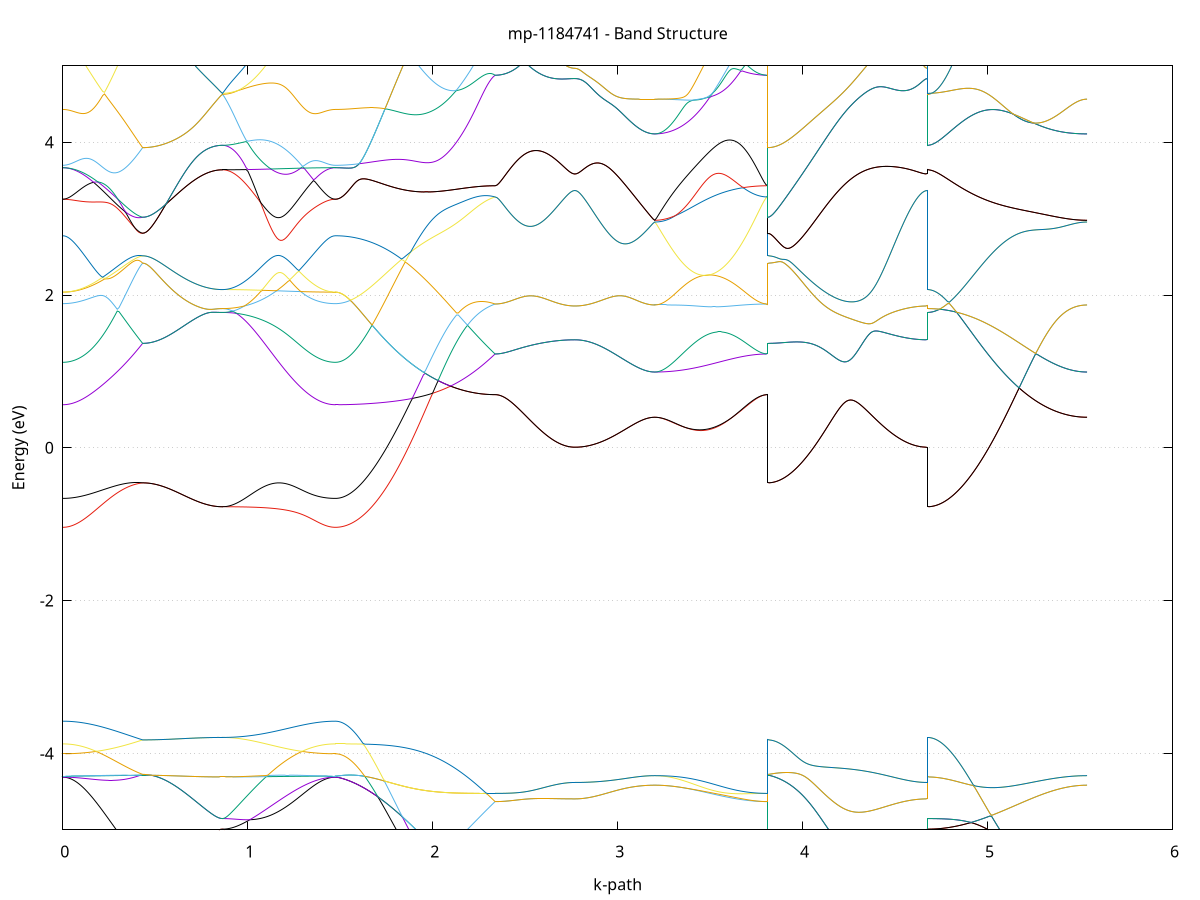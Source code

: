 set title 'mp-1184741 - Band Structure'
set xlabel 'k-path'
set ylabel 'Energy (eV)'
set grid y
set yrange [-5:5]
set terminal png size 800,600
set output 'mp-1184741_bands_gnuplot.png'
plot '-' using 1:2 with lines notitle, '-' using 1:2 with lines notitle, '-' using 1:2 with lines notitle, '-' using 1:2 with lines notitle, '-' using 1:2 with lines notitle, '-' using 1:2 with lines notitle, '-' using 1:2 with lines notitle, '-' using 1:2 with lines notitle, '-' using 1:2 with lines notitle, '-' using 1:2 with lines notitle, '-' using 1:2 with lines notitle, '-' using 1:2 with lines notitle, '-' using 1:2 with lines notitle, '-' using 1:2 with lines notitle, '-' using 1:2 with lines notitle, '-' using 1:2 with lines notitle, '-' using 1:2 with lines notitle, '-' using 1:2 with lines notitle, '-' using 1:2 with lines notitle, '-' using 1:2 with lines notitle, '-' using 1:2 with lines notitle, '-' using 1:2 with lines notitle, '-' using 1:2 with lines notitle, '-' using 1:2 with lines notitle, '-' using 1:2 with lines notitle, '-' using 1:2 with lines notitle, '-' using 1:2 with lines notitle, '-' using 1:2 with lines notitle, '-' using 1:2 with lines notitle, '-' using 1:2 with lines notitle, '-' using 1:2 with lines notitle, '-' using 1:2 with lines notitle, '-' using 1:2 with lines notitle, '-' using 1:2 with lines notitle, '-' using 1:2 with lines notitle, '-' using 1:2 with lines notitle, '-' using 1:2 with lines notitle, '-' using 1:2 with lines notitle, '-' using 1:2 with lines notitle, '-' using 1:2 with lines notitle, '-' using 1:2 with lines notitle, '-' using 1:2 with lines notitle, '-' using 1:2 with lines notitle, '-' using 1:2 with lines notitle, '-' using 1:2 with lines notitle, '-' using 1:2 with lines notitle, '-' using 1:2 with lines notitle, '-' using 1:2 with lines notitle
0.000000 -25.601400
0.009811 -25.601400
0.019622 -25.601400
0.029433 -25.601400
0.039244 -25.601400
0.049055 -25.601300
0.058866 -25.601300
0.068678 -25.601300
0.078489 -25.601200
0.088300 -25.601200
0.098111 -25.601100
0.107922 -25.601000
0.117733 -25.601000
0.127544 -25.600900
0.137355 -25.600800
0.147166 -25.600700
0.156977 -25.600600
0.166788 -25.600600
0.176599 -25.600500
0.186411 -25.600400
0.196222 -25.600300
0.206033 -25.600200
0.215844 -25.600100
0.225655 -25.600000
0.235466 -25.599900
0.245277 -25.599800
0.255088 -25.599700
0.264899 -25.599600
0.274710 -25.599500
0.284521 -25.599400
0.294332 -25.599300
0.304143 -25.599200
0.313955 -25.599200
0.323766 -25.599100
0.333577 -25.599000
0.343388 -25.598900
0.353199 -25.598900
0.363010 -25.598800
0.372821 -25.598800
0.382632 -25.598800
0.392443 -25.598700
0.402254 -25.598700
0.412065 -25.598700
0.421876 -25.598700
0.431687 -25.598700
0.431687 -25.598700
0.441499 -25.598700
0.451310 -25.598700
0.461121 -25.598700
0.470932 -25.598700
0.480743 -25.598800
0.490554 -25.598800
0.500365 -25.598900
0.510176 -25.598900
0.519987 -25.599000
0.529798 -25.599000
0.539609 -25.599100
0.549420 -25.599200
0.559232 -25.599300
0.569043 -25.599400
0.578854 -25.599500
0.588665 -25.599600
0.598476 -25.599700
0.608287 -25.599800
0.618098 -25.599900
0.627909 -25.600000
0.637720 -25.600100
0.647531 -25.600200
0.657342 -25.600300
0.667153 -25.600400
0.676964 -25.600500
0.686776 -25.600600
0.696587 -25.600700
0.706398 -25.600800
0.716209 -25.600900
0.726020 -25.601000
0.735831 -25.601100
0.745642 -25.601200
0.755453 -25.601300
0.765264 -25.601400
0.775075 -25.601400
0.784886 -25.601500
0.794697 -25.601500
0.804508 -25.601600
0.814320 -25.601600
0.824131 -25.601700
0.833942 -25.601700
0.843753 -25.601700
0.853564 -25.601700
0.863375 -25.601700
0.863375 -25.601700
0.873222 -25.601700
0.883068 -25.601700
0.892915 -25.601700
0.902762 -25.601700
0.912609 -25.601700
0.922455 -25.601700
0.932302 -25.601700
0.942149 -25.601700
0.951996 -25.601700
0.961842 -25.601700
0.971689 -25.601700
0.981536 -25.601700
0.991383 -25.601700
1.001229 -25.601700
1.011076 -25.601700
1.020923 -25.601700
1.030770 -25.601700
1.040616 -25.601700
1.050463 -25.601700
1.060310 -25.601700
1.070157 -25.601600
1.080003 -25.601600
1.089850 -25.601600
1.099697 -25.601600
1.109544 -25.601600
1.119390 -25.601600
1.129237 -25.601600
1.139084 -25.601600
1.148931 -25.601600
1.158777 -25.601600
1.168624 -25.601600
1.178471 -25.601600
1.188318 -25.601600
1.198164 -25.601600
1.208011 -25.601500
1.217858 -25.601500
1.227705 -25.601500
1.237551 -25.601500
1.247398 -25.601500
1.257245 -25.601500
1.267092 -25.601500
1.276938 -25.601500
1.286785 -25.601500
1.296632 -25.601500
1.306479 -25.601500
1.316325 -25.601500
1.326172 -25.601500
1.336019 -25.601500
1.345866 -25.601500
1.355712 -25.601500
1.365559 -25.601400
1.375406 -25.601400
1.385253 -25.601400
1.395099 -25.601400
1.404946 -25.601400
1.414793 -25.601400
1.424640 -25.601400
1.434486 -25.601400
1.444333 -25.601400
1.454180 -25.601400
1.464026 -25.601400
1.473873 -25.601400
1.473873 -25.601400
1.483798 -25.601400
1.493722 -25.601400
1.503646 -25.601300
1.513571 -25.601300
1.523495 -25.601200
1.533420 -25.601100
1.543344 -25.601000
1.553269 -25.600800
1.563193 -25.600700
1.573117 -25.600500
1.583042 -25.600300
1.592966 -25.600100
1.602891 -25.599800
1.612815 -25.599600
1.622739 -25.599300
1.632664 -25.599100
1.642588 -25.598800
1.652513 -25.598500
1.662437 -25.598100
1.672362 -25.597800
1.682286 -25.597400
1.692210 -25.597100
1.702135 -25.596700
1.712059 -25.596300
1.721984 -25.595900
1.731908 -25.595500
1.741832 -25.595100
1.751757 -25.594600
1.761681 -25.594200
1.771606 -25.593800
1.781530 -25.593300
1.791455 -25.592800
1.801379 -25.592400
1.811303 -25.591900
1.821228 -25.591400
1.831152 -25.590900
1.841077 -25.590400
1.851001 -25.589900
1.860925 -25.589400
1.870850 -25.588900
1.880774 -25.588400
1.890699 -25.587900
1.900623 -25.587400
1.910547 -25.586900
1.920472 -25.586400
1.930396 -25.585900
1.940321 -25.585400
1.950245 -25.584900
1.960170 -25.584400
1.970094 -25.583900
1.980018 -25.583400
1.989943 -25.582900
1.999867 -25.582400
2.009792 -25.582000
2.019716 -25.581500
2.029640 -25.581000
2.039565 -25.580600
2.049489 -25.580200
2.059414 -25.579700
2.069338 -25.579300
2.079263 -25.578900
2.089187 -25.578500
2.099111 -25.578100
2.109036 -25.577800
2.118960 -25.577400
2.128885 -25.577000
2.138809 -25.576700
2.148733 -25.576400
2.158658 -25.576100
2.168582 -25.575800
2.178507 -25.575500
2.188431 -25.575200
2.198355 -25.575000
2.208280 -25.574800
2.218204 -25.574500
2.228129 -25.574300
2.238053 -25.574200
2.247978 -25.574000
2.257902 -25.573800
2.267826 -25.573700
2.277751 -25.573600
2.287675 -25.573500
2.297600 -25.573400
2.307524 -25.573400
2.317448 -25.573300
2.327373 -25.573300
2.337297 -25.573300
2.337297 -25.573300
2.347108 -25.573300
2.356919 -25.573300
2.366731 -25.573300
2.376542 -25.573300
2.386353 -25.573300
2.396164 -25.573300
2.405975 -25.573300
2.415786 -25.573300
2.425597 -25.573400
2.435408 -25.573400
2.445219 -25.573400
2.455030 -25.573400
2.464841 -25.573400
2.474652 -25.573500
2.484463 -25.573500
2.494275 -25.573500
2.504086 -25.573500
2.513897 -25.573500
2.523708 -25.573600
2.533519 -25.573600
2.543330 -25.573600
2.553141 -25.573700
2.562952 -25.573700
2.572763 -25.573700
2.582574 -25.573700
2.592385 -25.573800
2.602196 -25.573800
2.612008 -25.573800
2.621819 -25.573800
2.631630 -25.573900
2.641441 -25.573900
2.651252 -25.573900
2.661063 -25.573900
2.670874 -25.573900
2.680685 -25.573900
2.690496 -25.574000
2.700307 -25.574000
2.710118 -25.574000
2.719929 -25.574000
2.729740 -25.574000
2.739552 -25.574000
2.749363 -25.574000
2.759174 -25.574000
2.768985 -25.574000
2.768985 -25.574000
2.778796 -25.574000
2.788607 -25.574000
2.798418 -25.574000
2.808229 -25.574000
2.818040 -25.574000
2.827851 -25.574000
2.837662 -25.574000
2.847473 -25.574000
2.857284 -25.573900
2.867096 -25.573900
2.876907 -25.573900
2.886718 -25.573900
2.896529 -25.573900
2.906340 -25.573900
2.916151 -25.573800
2.925962 -25.573800
2.935773 -25.573800
2.945584 -25.573800
2.955395 -25.573700
2.965206 -25.573700
2.975017 -25.573700
2.984829 -25.573700
2.994640 -25.573600
3.004451 -25.573600
3.014262 -25.573600
3.024073 -25.573600
3.033884 -25.573500
3.043695 -25.573500
3.053506 -25.573500
3.063317 -25.573500
3.073128 -25.573500
3.082939 -25.573400
3.092750 -25.573400
3.102561 -25.573400
3.112373 -25.573400
3.122184 -25.573400
3.131995 -25.573400
3.141806 -25.573300
3.151617 -25.573300
3.161428 -25.573300
3.171239 -25.573300
3.181050 -25.573300
3.190861 -25.573300
3.200672 -25.573300
3.200672 -25.573300
3.210519 -25.573300
3.220366 -25.573300
3.230212 -25.573300
3.240059 -25.573300
3.249906 -25.573400
3.259753 -25.573400
3.269599 -25.573400
3.279446 -25.573400
3.289293 -25.573500
3.299140 -25.573500
3.308986 -25.573500
3.318833 -25.573500
3.328680 -25.573600
3.338527 -25.573600
3.348373 -25.573700
3.358220 -25.573700
3.368067 -25.573700
3.377914 -25.573800
3.387760 -25.573800
3.397607 -25.573800
3.407454 -25.573900
3.417301 -25.573900
3.427147 -25.573900
3.436994 -25.573900
3.446841 -25.574000
3.456688 -25.574000
3.466534 -25.574000
3.476381 -25.574000
3.486228 -25.574000
3.496075 -25.574000
3.505921 -25.574000
3.515768 -25.574000
3.525615 -25.574000
3.535462 -25.574000
3.545308 -25.574000
3.555155 -25.574000
3.565002 -25.574000
3.574849 -25.573900
3.584695 -25.573900
3.594542 -25.573900
3.604389 -25.573800
3.614236 -25.573800
3.624082 -25.573800
3.633929 -25.573700
3.643776 -25.573700
3.653623 -25.573700
3.663469 -25.573600
3.673316 -25.573600
3.683163 -25.573600
3.693010 -25.573500
3.702856 -25.573500
3.712703 -25.573500
3.722550 -25.573400
3.732397 -25.573400
3.742243 -25.573400
3.752090 -25.573300
3.761937 -25.573300
3.771784 -25.573300
3.781630 -25.573300
3.791477 -25.573300
3.801324 -25.573300
3.811171 -25.573300
3.811171 -25.598700
3.821095 -25.598600
3.831019 -25.598600
3.840944 -25.598600
3.850868 -25.598500
3.860793 -25.598500
3.870717 -25.598400
3.880641 -25.598300
3.890566 -25.598100
3.900490 -25.598000
3.910415 -25.597900
3.920339 -25.597700
3.930264 -25.597500
3.940188 -25.597300
3.950112 -25.597100
3.960037 -25.596900
3.969961 -25.596600
3.979886 -25.596400
3.989810 -25.596100
3.999734 -25.595800
4.009659 -25.595500
4.019583 -25.595200
4.029508 -25.594900
4.039432 -25.594600
4.049356 -25.594300
4.059281 -25.593900
4.069205 -25.593500
4.079130 -25.593200
4.089054 -25.592800
4.098979 -25.592400
4.108903 -25.592000
4.118827 -25.591600
4.128752 -25.591200
4.138676 -25.590800
4.148601 -25.590400
4.158525 -25.589900
4.168449 -25.589500
4.178374 -25.589100
4.188298 -25.588600
4.198223 -25.588200
4.208147 -25.587800
4.218072 -25.587300
4.227996 -25.586900
4.237920 -25.586400
4.247845 -25.586000
4.257769 -25.585500
4.267694 -25.585100
4.277618 -25.584600
4.287542 -25.584200
4.297467 -25.583800
4.307391 -25.583300
4.317316 -25.582900
4.327240 -25.582500
4.337165 -25.582000
4.347089 -25.581600
4.357013 -25.581200
4.366938 -25.580800
4.376862 -25.580400
4.386787 -25.580000
4.396711 -25.579700
4.406635 -25.579300
4.416560 -25.578900
4.426484 -25.578600
4.436409 -25.578200
4.446333 -25.577900
4.456257 -25.577600
4.466182 -25.577300
4.476106 -25.577000
4.486031 -25.576700
4.495955 -25.576400
4.505880 -25.576200
4.515804 -25.575900
4.525728 -25.575700
4.535653 -25.575500
4.545577 -25.575300
4.555502 -25.575100
4.565426 -25.574900
4.575350 -25.574800
4.585275 -25.574600
4.595199 -25.574500
4.605124 -25.574400
4.615048 -25.574300
4.624973 -25.574200
4.634897 -25.574100
4.644821 -25.574100
4.654746 -25.574100
4.664670 -25.574000
4.674595 -25.574000
4.674595 -25.601700
4.684519 -25.601700
4.694443 -25.601700
4.704368 -25.601600
4.714292 -25.601600
4.724217 -25.601500
4.734141 -25.601400
4.744066 -25.601300
4.753990 -25.601100
4.763914 -25.600900
4.773839 -25.600800
4.783763 -25.600600
4.793688 -25.600400
4.803612 -25.600100
4.813536 -25.599900
4.823461 -25.599600
4.833385 -25.599300
4.843310 -25.599000
4.853234 -25.598700
4.863158 -25.598400
4.873083 -25.598100
4.883007 -25.597700
4.892932 -25.597300
4.902856 -25.596900
4.912781 -25.596600
4.922705 -25.596100
4.932629 -25.595700
4.942554 -25.595300
4.952478 -25.594900
4.962403 -25.594400
4.972327 -25.594000
4.982251 -25.593500
4.992176 -25.593000
5.002100 -25.592500
5.012025 -25.592100
5.021949 -25.591600
5.031874 -25.591100
5.041798 -25.590600
5.051722 -25.590100
5.061647 -25.589600
5.071571 -25.589100
5.081496 -25.588500
5.091420 -25.588000
5.101344 -25.587500
5.111269 -25.587000
5.121193 -25.586500
5.131118 -25.586000
5.141042 -25.585500
5.150967 -25.585000
5.160891 -25.584500
5.170815 -25.584000
5.180740 -25.583500
5.190664 -25.583000
5.200589 -25.582500
5.210513 -25.582100
5.220437 -25.581600
5.230362 -25.581100
5.240286 -25.580700
5.250211 -25.580200
5.260135 -25.579800
5.270059 -25.579400
5.279984 -25.579000
5.289908 -25.578600
5.299833 -25.578200
5.309757 -25.577800
5.319682 -25.577500
5.329606 -25.577100
5.339530 -25.576800
5.349455 -25.576400
5.359379 -25.576100
5.369304 -25.575800
5.379228 -25.575600
5.389152 -25.575300
5.399077 -25.575000
5.409001 -25.574800
5.418926 -25.574600
5.428850 -25.574400
5.438775 -25.574200
5.448699 -25.574000
5.458623 -25.573900
5.468548 -25.573800
5.478472 -25.573600
5.488397 -25.573500
5.498321 -25.573500
5.508245 -25.573400
5.518170 -25.573400
5.528094 -25.573300
5.538019 -25.573300
e
0.000000 -25.601400
0.009811 -25.601400
0.019622 -25.601400
0.029433 -25.601400
0.039244 -25.601400
0.049055 -25.601300
0.058866 -25.601300
0.068678 -25.601300
0.078489 -25.601200
0.088300 -25.601200
0.098111 -25.601100
0.107922 -25.601000
0.117733 -25.601000
0.127544 -25.600900
0.137355 -25.600800
0.147166 -25.600700
0.156977 -25.600600
0.166788 -25.600500
0.176599 -25.600400
0.186411 -25.600400
0.196222 -25.600300
0.206033 -25.600200
0.215844 -25.600100
0.225655 -25.600000
0.235466 -25.599900
0.245277 -25.599800
0.255088 -25.599700
0.264899 -25.599600
0.274710 -25.599500
0.284521 -25.599400
0.294332 -25.599300
0.304143 -25.599200
0.313955 -25.599100
0.323766 -25.599100
0.333577 -25.599000
0.343388 -25.598900
0.353199 -25.598900
0.363010 -25.598800
0.372821 -25.598800
0.382632 -25.598700
0.392443 -25.598700
0.402254 -25.598700
0.412065 -25.598700
0.421876 -25.598700
0.431687 -25.598700
0.431687 -25.598700
0.441499 -25.598700
0.451310 -25.598700
0.461121 -25.598700
0.470932 -25.598700
0.480743 -25.598800
0.490554 -25.598800
0.500365 -25.598900
0.510176 -25.598900
0.519987 -25.599000
0.529798 -25.599000
0.539609 -25.599100
0.549420 -25.599200
0.559232 -25.599300
0.569043 -25.599400
0.578854 -25.599500
0.588665 -25.599600
0.598476 -25.599700
0.608287 -25.599800
0.618098 -25.599900
0.627909 -25.600000
0.637720 -25.600100
0.647531 -25.600200
0.657342 -25.600300
0.667153 -25.600400
0.676964 -25.600500
0.686776 -25.600600
0.696587 -25.600700
0.706398 -25.600800
0.716209 -25.600900
0.726020 -25.601000
0.735831 -25.601100
0.745642 -25.601200
0.755453 -25.601300
0.765264 -25.601400
0.775075 -25.601400
0.784886 -25.601500
0.794697 -25.601500
0.804508 -25.601600
0.814320 -25.601600
0.824131 -25.601700
0.833942 -25.601700
0.843753 -25.601700
0.853564 -25.601700
0.863375 -25.601700
0.863375 -25.601700
0.873222 -25.601700
0.883068 -25.601700
0.892915 -25.601700
0.902762 -25.601600
0.912609 -25.601500
0.922455 -25.601500
0.932302 -25.601400
0.942149 -25.601300
0.951996 -25.601200
0.961842 -25.601000
0.971689 -25.600900
0.981536 -25.600800
0.991383 -25.600600
1.001229 -25.600500
1.011076 -25.600300
1.020923 -25.600200
1.030770 -25.600000
1.040616 -25.599900
1.050463 -25.599700
1.060310 -25.599600
1.070157 -25.599400
1.080003 -25.599300
1.089850 -25.599200
1.099697 -25.599100
1.109544 -25.599000
1.119390 -25.598900
1.129237 -25.598800
1.139084 -25.598800
1.148931 -25.598700
1.158777 -25.598700
1.168624 -25.598700
1.178471 -25.598700
1.188318 -25.598700
1.198164 -25.598700
1.208011 -25.598700
1.217858 -25.598800
1.227705 -25.598900
1.237551 -25.599000
1.247398 -25.599100
1.257245 -25.599200
1.267092 -25.599300
1.276938 -25.599400
1.286785 -25.599500
1.296632 -25.599700
1.306479 -25.599800
1.316325 -25.600000
1.326172 -25.600100
1.336019 -25.600200
1.345866 -25.600400
1.355712 -25.600500
1.365559 -25.600700
1.375406 -25.600800
1.385253 -25.600900
1.395099 -25.601000
1.404946 -25.601100
1.414793 -25.601200
1.424640 -25.601300
1.434486 -25.601300
1.444333 -25.601400
1.454180 -25.601400
1.464026 -25.601400
1.473873 -25.601400
1.473873 -25.601400
1.483798 -25.601400
1.493722 -25.601400
1.503646 -25.601300
1.513571 -25.601300
1.523495 -25.601200
1.533420 -25.601100
1.543344 -25.601000
1.553269 -25.600800
1.563193 -25.600700
1.573117 -25.600500
1.583042 -25.600300
1.592966 -25.600100
1.602891 -25.599800
1.612815 -25.599600
1.622739 -25.599300
1.632664 -25.599100
1.642588 -25.598800
1.652513 -25.598500
1.662437 -25.598100
1.672362 -25.597800
1.682286 -25.597400
1.692210 -25.597100
1.702135 -25.596700
1.712059 -25.596300
1.721984 -25.595900
1.731908 -25.595500
1.741832 -25.595100
1.751757 -25.594600
1.761681 -25.594200
1.771606 -25.593800
1.781530 -25.593300
1.791455 -25.592800
1.801379 -25.592400
1.811303 -25.591900
1.821228 -25.591400
1.831152 -25.590900
1.841077 -25.590400
1.851001 -25.589900
1.860925 -25.589400
1.870850 -25.588900
1.880774 -25.588400
1.890699 -25.587900
1.900623 -25.587400
1.910547 -25.586900
1.920472 -25.586400
1.930396 -25.585900
1.940321 -25.585400
1.950245 -25.584900
1.960170 -25.584400
1.970094 -25.583900
1.980018 -25.583400
1.989943 -25.582900
1.999867 -25.582400
2.009792 -25.582000
2.019716 -25.581500
2.029640 -25.581000
2.039565 -25.580600
2.049489 -25.580200
2.059414 -25.579700
2.069338 -25.579300
2.079263 -25.578900
2.089187 -25.578500
2.099111 -25.578100
2.109036 -25.577800
2.118960 -25.577400
2.128885 -25.577000
2.138809 -25.576700
2.148733 -25.576400
2.158658 -25.576100
2.168582 -25.575800
2.178507 -25.575500
2.188431 -25.575200
2.198355 -25.575000
2.208280 -25.574800
2.218204 -25.574500
2.228129 -25.574300
2.238053 -25.574200
2.247978 -25.574000
2.257902 -25.573800
2.267826 -25.573700
2.277751 -25.573600
2.287675 -25.573500
2.297600 -25.573400
2.307524 -25.573400
2.317448 -25.573300
2.327373 -25.573300
2.337297 -25.573300
2.337297 -25.573300
2.347108 -25.573300
2.356919 -25.573300
2.366731 -25.573300
2.376542 -25.573300
2.386353 -25.573300
2.396164 -25.573300
2.405975 -25.573300
2.415786 -25.573300
2.425597 -25.573400
2.435408 -25.573400
2.445219 -25.573400
2.455030 -25.573400
2.464841 -25.573400
2.474652 -25.573500
2.484463 -25.573500
2.494275 -25.573500
2.504086 -25.573500
2.513897 -25.573500
2.523708 -25.573600
2.533519 -25.573600
2.543330 -25.573600
2.553141 -25.573700
2.562952 -25.573700
2.572763 -25.573700
2.582574 -25.573700
2.592385 -25.573800
2.602196 -25.573800
2.612008 -25.573800
2.621819 -25.573800
2.631630 -25.573900
2.641441 -25.573900
2.651252 -25.573900
2.661063 -25.573900
2.670874 -25.573900
2.680685 -25.573900
2.690496 -25.574000
2.700307 -25.574000
2.710118 -25.574000
2.719929 -25.574000
2.729740 -25.574000
2.739552 -25.574000
2.749363 -25.574000
2.759174 -25.574000
2.768985 -25.574000
2.768985 -25.574000
2.778796 -25.574000
2.788607 -25.574000
2.798418 -25.574000
2.808229 -25.574000
2.818040 -25.574000
2.827851 -25.574000
2.837662 -25.574000
2.847473 -25.574000
2.857284 -25.573900
2.867096 -25.573900
2.876907 -25.573900
2.886718 -25.573900
2.896529 -25.573900
2.906340 -25.573900
2.916151 -25.573800
2.925962 -25.573800
2.935773 -25.573800
2.945584 -25.573800
2.955395 -25.573700
2.965206 -25.573700
2.975017 -25.573700
2.984829 -25.573700
2.994640 -25.573600
3.004451 -25.573600
3.014262 -25.573600
3.024073 -25.573600
3.033884 -25.573500
3.043695 -25.573500
3.053506 -25.573500
3.063317 -25.573500
3.073128 -25.573500
3.082939 -25.573400
3.092750 -25.573400
3.102561 -25.573400
3.112373 -25.573400
3.122184 -25.573400
3.131995 -25.573400
3.141806 -25.573300
3.151617 -25.573300
3.161428 -25.573300
3.171239 -25.573300
3.181050 -25.573300
3.190861 -25.573300
3.200672 -25.573300
3.200672 -25.573300
3.210519 -25.573300
3.220366 -25.573300
3.230212 -25.573300
3.240059 -25.573300
3.249906 -25.573300
3.259753 -25.573300
3.269599 -25.573300
3.279446 -25.573300
3.289293 -25.573300
3.299140 -25.573300
3.308986 -25.573300
3.318833 -25.573300
3.328680 -25.573300
3.338527 -25.573300
3.348373 -25.573300
3.358220 -25.573300
3.368067 -25.573300
3.377914 -25.573300
3.387760 -25.573300
3.397607 -25.573300
3.407454 -25.573300
3.417301 -25.573300
3.427147 -25.573300
3.436994 -25.573300
3.446841 -25.573300
3.456688 -25.573300
3.466534 -25.573300
3.476381 -25.573300
3.486228 -25.573300
3.496075 -25.573300
3.505921 -25.573300
3.515768 -25.573300
3.525615 -25.573300
3.535462 -25.573300
3.545308 -25.573300
3.555155 -25.573300
3.565002 -25.573300
3.574849 -25.573300
3.584695 -25.573300
3.594542 -25.573300
3.604389 -25.573300
3.614236 -25.573300
3.624082 -25.573300
3.633929 -25.573300
3.643776 -25.573300
3.653623 -25.573300
3.663469 -25.573300
3.673316 -25.573300
3.683163 -25.573300
3.693010 -25.573300
3.702856 -25.573300
3.712703 -25.573300
3.722550 -25.573300
3.732397 -25.573300
3.742243 -25.573300
3.752090 -25.573300
3.761937 -25.573300
3.771784 -25.573300
3.781630 -25.573300
3.791477 -25.573300
3.801324 -25.573300
3.811171 -25.573300
3.811171 -25.598700
3.821095 -25.598600
3.831019 -25.598600
3.840944 -25.598600
3.850868 -25.598500
3.860793 -25.598500
3.870717 -25.598400
3.880641 -25.598300
3.890566 -25.598100
3.900490 -25.598000
3.910415 -25.597900
3.920339 -25.597700
3.930264 -25.597500
3.940188 -25.597300
3.950112 -25.597100
3.960037 -25.596900
3.969961 -25.596600
3.979886 -25.596400
3.989810 -25.596100
3.999734 -25.595800
4.009659 -25.595500
4.019583 -25.595200
4.029508 -25.594900
4.039432 -25.594600
4.049356 -25.594300
4.059281 -25.593900
4.069205 -25.593500
4.079130 -25.593200
4.089054 -25.592800
4.098979 -25.592400
4.108903 -25.592000
4.118827 -25.591600
4.128752 -25.591200
4.138676 -25.590800
4.148601 -25.590400
4.158525 -25.589900
4.168449 -25.589500
4.178374 -25.589100
4.188298 -25.588600
4.198223 -25.588200
4.208147 -25.587800
4.218072 -25.587300
4.227996 -25.586900
4.237920 -25.586400
4.247845 -25.586000
4.257769 -25.585500
4.267694 -25.585100
4.277618 -25.584600
4.287542 -25.584200
4.297467 -25.583800
4.307391 -25.583300
4.317316 -25.582900
4.327240 -25.582500
4.337165 -25.582000
4.347089 -25.581600
4.357013 -25.581200
4.366938 -25.580800
4.376862 -25.580400
4.386787 -25.580000
4.396711 -25.579700
4.406635 -25.579300
4.416560 -25.578900
4.426484 -25.578600
4.436409 -25.578200
4.446333 -25.577900
4.456257 -25.577600
4.466182 -25.577300
4.476106 -25.577000
4.486031 -25.576700
4.495955 -25.576400
4.505880 -25.576200
4.515804 -25.575900
4.525728 -25.575700
4.535653 -25.575500
4.545577 -25.575300
4.555502 -25.575100
4.565426 -25.574900
4.575350 -25.574800
4.585275 -25.574600
4.595199 -25.574500
4.605124 -25.574400
4.615048 -25.574300
4.624973 -25.574200
4.634897 -25.574100
4.644821 -25.574100
4.654746 -25.574100
4.664670 -25.574000
4.674595 -25.574000
4.674595 -25.601700
4.684519 -25.601700
4.694443 -25.601700
4.704368 -25.601600
4.714292 -25.601600
4.724217 -25.601500
4.734141 -25.601400
4.744066 -25.601300
4.753990 -25.601100
4.763914 -25.600900
4.773839 -25.600800
4.783763 -25.600600
4.793688 -25.600400
4.803612 -25.600100
4.813536 -25.599900
4.823461 -25.599600
4.833385 -25.599300
4.843310 -25.599000
4.853234 -25.598700
4.863158 -25.598400
4.873083 -25.598100
4.883007 -25.597700
4.892932 -25.597300
4.902856 -25.596900
4.912781 -25.596600
4.922705 -25.596100
4.932629 -25.595700
4.942554 -25.595300
4.952478 -25.594900
4.962403 -25.594400
4.972327 -25.594000
4.982251 -25.593500
4.992176 -25.593000
5.002100 -25.592500
5.012025 -25.592100
5.021949 -25.591600
5.031874 -25.591100
5.041798 -25.590600
5.051722 -25.590100
5.061647 -25.589600
5.071571 -25.589100
5.081496 -25.588500
5.091420 -25.588000
5.101344 -25.587500
5.111269 -25.587000
5.121193 -25.586500
5.131118 -25.586000
5.141042 -25.585500
5.150967 -25.585000
5.160891 -25.584500
5.170815 -25.584000
5.180740 -25.583500
5.190664 -25.583000
5.200589 -25.582500
5.210513 -25.582100
5.220437 -25.581600
5.230362 -25.581100
5.240286 -25.580700
5.250211 -25.580200
5.260135 -25.579800
5.270059 -25.579400
5.279984 -25.579000
5.289908 -25.578600
5.299833 -25.578200
5.309757 -25.577800
5.319682 -25.577500
5.329606 -25.577100
5.339530 -25.576800
5.349455 -25.576400
5.359379 -25.576100
5.369304 -25.575800
5.379228 -25.575600
5.389152 -25.575300
5.399077 -25.575000
5.409001 -25.574800
5.418926 -25.574600
5.428850 -25.574400
5.438775 -25.574200
5.448699 -25.574000
5.458623 -25.573900
5.468548 -25.573800
5.478472 -25.573600
5.488397 -25.573500
5.498321 -25.573500
5.508245 -25.573400
5.518170 -25.573400
5.528094 -25.573300
5.538019 -25.573300
e
0.000000 -25.510100
0.009811 -25.510100
0.019622 -25.510100
0.029433 -25.510200
0.039244 -25.510200
0.049055 -25.510200
0.058866 -25.510300
0.068678 -25.510300
0.078489 -25.510400
0.088300 -25.510400
0.098111 -25.510500
0.107922 -25.510600
0.117733 -25.510600
0.127544 -25.510700
0.137355 -25.510800
0.147166 -25.510900
0.156977 -25.511000
0.166788 -25.511100
0.176599 -25.511200
0.186411 -25.511300
0.196222 -25.511400
0.206033 -25.511500
0.215844 -25.511600
0.225655 -25.511700
0.235466 -25.511800
0.245277 -25.511900
0.255088 -25.512000
0.264899 -25.512100
0.274710 -25.512200
0.284521 -25.512300
0.294332 -25.512400
0.304143 -25.512500
0.313955 -25.512600
0.323766 -25.512700
0.333577 -25.512700
0.343388 -25.512800
0.353199 -25.512900
0.363010 -25.512900
0.372821 -25.513000
0.382632 -25.513000
0.392443 -25.513100
0.402254 -25.513100
0.412065 -25.513100
0.421876 -25.513100
0.431687 -25.513100
0.431687 -25.513100
0.441499 -25.513100
0.451310 -25.513100
0.461121 -25.513100
0.470932 -25.513000
0.480743 -25.513000
0.490554 -25.513000
0.500365 -25.512900
0.510176 -25.512900
0.519987 -25.512800
0.529798 -25.512700
0.539609 -25.512600
0.549420 -25.512500
0.559232 -25.512500
0.569043 -25.512400
0.578854 -25.512300
0.588665 -25.512200
0.598476 -25.512100
0.608287 -25.511900
0.618098 -25.511800
0.627909 -25.511700
0.637720 -25.511600
0.647531 -25.511500
0.657342 -25.511400
0.667153 -25.511300
0.676964 -25.511200
0.686776 -25.511100
0.696587 -25.510900
0.706398 -25.510800
0.716209 -25.510700
0.726020 -25.510600
0.735831 -25.510600
0.745642 -25.510500
0.755453 -25.510400
0.765264 -25.510300
0.775075 -25.510200
0.784886 -25.510200
0.794697 -25.510100
0.804508 -25.510100
0.814320 -25.510000
0.824131 -25.510000
0.833942 -25.510000
0.843753 -25.510000
0.853564 -25.509900
0.863375 -25.509900
0.863375 -25.509900
0.873222 -25.509900
0.883068 -25.510000
0.892915 -25.510000
0.902762 -25.510100
0.912609 -25.510100
0.922455 -25.510200
0.932302 -25.510300
0.942149 -25.510400
0.951996 -25.510500
0.961842 -25.510700
0.971689 -25.510800
0.981536 -25.510900
0.991383 -25.511100
1.001229 -25.511200
1.011076 -25.511400
1.020923 -25.511600
1.030770 -25.511700
1.040616 -25.511900
1.050463 -25.512000
1.060310 -25.512200
1.070157 -25.512300
1.080003 -25.512500
1.089850 -25.512600
1.099697 -25.512700
1.109544 -25.512800
1.119390 -25.512900
1.129237 -25.513000
1.139084 -25.513000
1.148931 -25.513100
1.158777 -25.513100
1.168624 -25.513100
1.178471 -25.513100
1.188318 -25.513100
1.198164 -25.513100
1.208011 -25.513000
1.217858 -25.512900
1.227705 -25.512900
1.237551 -25.512800
1.247398 -25.512700
1.257245 -25.512500
1.267092 -25.512400
1.276938 -25.512300
1.286785 -25.512100
1.296632 -25.512000
1.306479 -25.511800
1.316325 -25.511700
1.326172 -25.511500
1.336019 -25.511400
1.345866 -25.511200
1.355712 -25.511100
1.365559 -25.511000
1.375406 -25.510800
1.385253 -25.510700
1.395099 -25.510600
1.404946 -25.510500
1.414793 -25.510400
1.424640 -25.510300
1.434486 -25.510300
1.444333 -25.510200
1.454180 -25.510200
1.464026 -25.510100
1.473873 -25.510100
1.473873 -25.510100
1.483798 -25.510100
1.493722 -25.510100
1.503646 -25.510000
1.513571 -25.509800
1.523495 -25.509600
1.533420 -25.509400
1.543344 -25.509200
1.553269 -25.508900
1.563193 -25.508600
1.573117 -25.508200
1.583042 -25.507800
1.592966 -25.507300
1.602891 -25.506900
1.612815 -25.506400
1.622739 -25.505800
1.632664 -25.505200
1.642588 -25.504600
1.652513 -25.504000
1.662437 -25.503300
1.672362 -25.502600
1.682286 -25.501800
1.692210 -25.501100
1.702135 -25.500300
1.712059 -25.499400
1.721984 -25.498600
1.731908 -25.497700
1.741832 -25.496800
1.751757 -25.495900
1.761681 -25.494900
1.771606 -25.494000
1.781530 -25.493000
1.791455 -25.492000
1.801379 -25.490900
1.811303 -25.489900
1.821228 -25.488800
1.831152 -25.487800
1.841077 -25.486700
1.851001 -25.485600
1.860925 -25.484500
1.870850 -25.483400
1.880774 -25.482300
1.890699 -25.481100
1.900623 -25.480000
1.910547 -25.478900
1.920472 -25.477800
1.930396 -25.476600
1.940321 -25.475500
1.950245 -25.474400
1.960170 -25.473300
1.970094 -25.472200
1.980018 -25.471100
1.989943 -25.470000
1.999867 -25.468900
2.009792 -25.467900
2.019716 -25.466800
2.029640 -25.465800
2.039565 -25.464800
2.049489 -25.463800
2.059414 -25.462800
2.069338 -25.461800
2.079263 -25.460900
2.089187 -25.460000
2.099111 -25.459100
2.109036 -25.458300
2.118960 -25.457400
2.128885 -25.456600
2.138809 -25.455900
2.148733 -25.455100
2.158658 -25.454400
2.168582 -25.453700
2.178507 -25.453100
2.188431 -25.452500
2.198355 -25.451900
2.208280 -25.451400
2.218204 -25.450900
2.228129 -25.450400
2.238053 -25.450000
2.247978 -25.449600
2.257902 -25.449200
2.267826 -25.448900
2.277751 -25.448700
2.287675 -25.448400
2.297600 -25.448200
2.307524 -25.448100
2.317448 -25.448000
2.327373 -25.447900
2.337297 -25.447900
2.337297 -25.447900
2.347108 -25.447900
2.356919 -25.447900
2.366731 -25.447900
2.376542 -25.447900
2.386353 -25.447900
2.396164 -25.447900
2.405975 -25.447900
2.415786 -25.447900
2.425597 -25.447900
2.435408 -25.447900
2.445219 -25.447900
2.455030 -25.447900
2.464841 -25.447900
2.474652 -25.447900
2.484463 -25.447900
2.494275 -25.447900
2.504086 -25.447900
2.513897 -25.447900
2.523708 -25.447900
2.533519 -25.447900
2.543330 -25.447900
2.553141 -25.447900
2.562952 -25.448000
2.572763 -25.448000
2.582574 -25.448000
2.592385 -25.448000
2.602196 -25.448000
2.612008 -25.448000
2.621819 -25.448000
2.631630 -25.448000
2.641441 -25.448000
2.651252 -25.448000
2.661063 -25.448000
2.670874 -25.448000
2.680685 -25.448000
2.690496 -25.448000
2.700307 -25.448000
2.710118 -25.448000
2.719929 -25.448000
2.729740 -25.448000
2.739552 -25.448000
2.749363 -25.448000
2.759174 -25.448000
2.768985 -25.448000
2.768985 -25.448000
2.778796 -25.448000
2.788607 -25.448000
2.798418 -25.448000
2.808229 -25.448000
2.818040 -25.448000
2.827851 -25.448000
2.837662 -25.448000
2.847473 -25.448000
2.857284 -25.448000
2.867096 -25.448000
2.876907 -25.448000
2.886718 -25.448000
2.896529 -25.448000
2.906340 -25.448000
2.916151 -25.448000
2.925962 -25.448000
2.935773 -25.448000
2.945584 -25.448000
2.955395 -25.448000
2.965206 -25.448000
2.975017 -25.448000
2.984829 -25.448000
2.994640 -25.448000
3.004451 -25.448000
3.014262 -25.448000
3.024073 -25.447900
3.033884 -25.447900
3.043695 -25.447900
3.053506 -25.447900
3.063317 -25.447900
3.073128 -25.447900
3.082939 -25.447900
3.092750 -25.447900
3.102561 -25.447900
3.112373 -25.447900
3.122184 -25.447900
3.131995 -25.447900
3.141806 -25.447900
3.151617 -25.447900
3.161428 -25.447900
3.171239 -25.447900
3.181050 -25.447900
3.190861 -25.447900
3.200672 -25.447900
3.200672 -25.447900
3.210519 -25.447900
3.220366 -25.447900
3.230212 -25.447900
3.240059 -25.447900
3.249906 -25.447900
3.259753 -25.447900
3.269599 -25.447900
3.279446 -25.447900
3.289293 -25.447900
3.299140 -25.447900
3.308986 -25.447900
3.318833 -25.447900
3.328680 -25.448000
3.338527 -25.448000
3.348373 -25.448000
3.358220 -25.448000
3.368067 -25.448000
3.377914 -25.448000
3.387760 -25.448000
3.397607 -25.448000
3.407454 -25.448000
3.417301 -25.448000
3.427147 -25.448000
3.436994 -25.448000
3.446841 -25.448000
3.456688 -25.448000
3.466534 -25.448000
3.476381 -25.448000
3.486228 -25.448000
3.496075 -25.448000
3.505921 -25.448000
3.515768 -25.448000
3.525615 -25.448000
3.535462 -25.448000
3.545308 -25.448000
3.555155 -25.448000
3.565002 -25.448000
3.574849 -25.448000
3.584695 -25.448000
3.594542 -25.448000
3.604389 -25.448000
3.614236 -25.448000
3.624082 -25.448000
3.633929 -25.448000
3.643776 -25.448000
3.653623 -25.448000
3.663469 -25.447900
3.673316 -25.447900
3.683163 -25.447900
3.693010 -25.447900
3.702856 -25.447900
3.712703 -25.447900
3.722550 -25.447900
3.732397 -25.447900
3.742243 -25.447900
3.752090 -25.447900
3.761937 -25.447900
3.771784 -25.447900
3.781630 -25.447900
3.791477 -25.447900
3.801324 -25.447900
3.811171 -25.447900
3.811171 -25.513100
3.821095 -25.513100
3.831019 -25.513000
3.840944 -25.512900
3.850868 -25.512800
3.860793 -25.512600
3.870717 -25.512400
3.880641 -25.512100
3.890566 -25.511800
3.900490 -25.511400
3.910415 -25.511000
3.920339 -25.510600
3.930264 -25.510100
3.940188 -25.509600
3.950112 -25.509100
3.960037 -25.508500
3.969961 -25.507900
3.979886 -25.507200
3.989810 -25.506500
3.999734 -25.505800
4.009659 -25.505100
4.019583 -25.504300
4.029508 -25.503500
4.039432 -25.502600
4.049356 -25.501700
4.059281 -25.500800
4.069205 -25.499900
4.079130 -25.498900
4.089054 -25.498000
4.098979 -25.497000
4.108903 -25.495900
4.118827 -25.494900
4.128752 -25.493800
4.138676 -25.492700
4.148601 -25.491700
4.158525 -25.490500
4.168449 -25.489400
4.178374 -25.488300
4.188298 -25.487100
4.198223 -25.486000
4.208147 -25.484800
4.218072 -25.483600
4.227996 -25.482500
4.237920 -25.481300
4.247845 -25.480100
4.257769 -25.478900
4.267694 -25.477800
4.277618 -25.476600
4.287542 -25.475400
4.297467 -25.474300
4.307391 -25.473100
4.317316 -25.472000
4.327240 -25.470900
4.337165 -25.469700
4.347089 -25.468600
4.357013 -25.467500
4.366938 -25.466500
4.376862 -25.465400
4.386787 -25.464400
4.396711 -25.463400
4.406635 -25.462400
4.416560 -25.461400
4.426484 -25.460500
4.436409 -25.459500
4.446333 -25.458700
4.456257 -25.457800
4.466182 -25.457000
4.476106 -25.456200
4.486031 -25.455400
4.495955 -25.454700
4.505880 -25.454000
4.515804 -25.453300
4.525728 -25.452700
4.535653 -25.452100
4.545577 -25.451500
4.555502 -25.451000
4.565426 -25.450500
4.575350 -25.450100
4.585275 -25.449700
4.595199 -25.449300
4.605124 -25.449000
4.615048 -25.448800
4.624973 -25.448500
4.634897 -25.448300
4.644821 -25.448200
4.654746 -25.448100
4.664670 -25.448000
4.674595 -25.448000
4.674595 -25.509900
4.684519 -25.509900
4.694443 -25.509900
4.704368 -25.509800
4.714292 -25.509600
4.724217 -25.509400
4.734141 -25.509200
4.744066 -25.509000
4.753990 -25.508700
4.763914 -25.508400
4.773839 -25.508000
4.783763 -25.507600
4.793688 -25.507200
4.803612 -25.506700
4.813536 -25.506200
4.823461 -25.505600
4.833385 -25.505100
4.843310 -25.504400
4.853234 -25.503800
4.863158 -25.503100
4.873083 -25.502400
4.883007 -25.501700
4.892932 -25.500900
4.902856 -25.500100
4.912781 -25.499300
4.922705 -25.498400
4.932629 -25.497600
4.942554 -25.496700
4.952478 -25.495700
4.962403 -25.494800
4.972327 -25.493800
4.982251 -25.492800
4.992176 -25.491800
5.002100 -25.490800
5.012025 -25.489800
5.021949 -25.488700
5.031874 -25.487700
5.041798 -25.486600
5.051722 -25.485500
5.061647 -25.484400
5.071571 -25.483300
5.081496 -25.482200
5.091420 -25.481100
5.101344 -25.480000
5.111269 -25.478800
5.121193 -25.477700
5.131118 -25.476600
5.141042 -25.475500
5.150967 -25.474400
5.160891 -25.473200
5.170815 -25.472100
5.180740 -25.471100
5.190664 -25.470000
5.200589 -25.468900
5.210513 -25.467800
5.220437 -25.466800
5.230362 -25.465800
5.240286 -25.464800
5.250211 -25.463800
5.260135 -25.462800
5.270059 -25.461800
5.279984 -25.460900
5.289908 -25.460000
5.299833 -25.459100
5.309757 -25.458300
5.319682 -25.457400
5.329606 -25.456600
5.339530 -25.455900
5.349455 -25.455100
5.359379 -25.454400
5.369304 -25.453700
5.379228 -25.453100
5.389152 -25.452500
5.399077 -25.451900
5.409001 -25.451400
5.418926 -25.450900
5.428850 -25.450400
5.438775 -25.450000
5.448699 -25.449600
5.458623 -25.449200
5.468548 -25.448900
5.478472 -25.448700
5.488397 -25.448400
5.498321 -25.448300
5.508245 -25.448100
5.518170 -25.448000
5.528094 -25.447900
5.538019 -25.447900
e
0.000000 -25.510100
0.009811 -25.510100
0.019622 -25.510100
0.029433 -25.510200
0.039244 -25.510200
0.049055 -25.510200
0.058866 -25.510300
0.068678 -25.510300
0.078489 -25.510400
0.088300 -25.510400
0.098111 -25.510500
0.107922 -25.510600
0.117733 -25.510600
0.127544 -25.510700
0.137355 -25.510800
0.147166 -25.510900
0.156977 -25.511000
0.166788 -25.511100
0.176599 -25.511200
0.186411 -25.511300
0.196222 -25.511400
0.206033 -25.511500
0.215844 -25.511600
0.225655 -25.511700
0.235466 -25.511800
0.245277 -25.511900
0.255088 -25.512000
0.264899 -25.512100
0.274710 -25.512200
0.284521 -25.512300
0.294332 -25.512400
0.304143 -25.512500
0.313955 -25.512600
0.323766 -25.512700
0.333577 -25.512700
0.343388 -25.512800
0.353199 -25.512900
0.363010 -25.512900
0.372821 -25.513000
0.382632 -25.513000
0.392443 -25.513000
0.402254 -25.513100
0.412065 -25.513100
0.421876 -25.513100
0.431687 -25.513100
0.431687 -25.513100
0.441499 -25.513100
0.451310 -25.513100
0.461121 -25.513100
0.470932 -25.513000
0.480743 -25.513000
0.490554 -25.513000
0.500365 -25.512900
0.510176 -25.512900
0.519987 -25.512800
0.529798 -25.512700
0.539609 -25.512600
0.549420 -25.512500
0.559232 -25.512500
0.569043 -25.512400
0.578854 -25.512300
0.588665 -25.512200
0.598476 -25.512100
0.608287 -25.511900
0.618098 -25.511800
0.627909 -25.511700
0.637720 -25.511600
0.647531 -25.511500
0.657342 -25.511400
0.667153 -25.511300
0.676964 -25.511200
0.686776 -25.511100
0.696587 -25.510900
0.706398 -25.510800
0.716209 -25.510700
0.726020 -25.510600
0.735831 -25.510600
0.745642 -25.510500
0.755453 -25.510400
0.765264 -25.510300
0.775075 -25.510200
0.784886 -25.510200
0.794697 -25.510100
0.804508 -25.510100
0.814320 -25.510000
0.824131 -25.510000
0.833942 -25.510000
0.843753 -25.510000
0.853564 -25.509900
0.863375 -25.509900
0.863375 -25.509900
0.873222 -25.509900
0.883068 -25.509900
0.892915 -25.509900
0.902762 -25.509900
0.912609 -25.509900
0.922455 -25.509900
0.932302 -25.509900
0.942149 -25.509900
0.951996 -25.509900
0.961842 -25.509900
0.971689 -25.510000
0.981536 -25.510000
0.991383 -25.510000
1.001229 -25.510000
1.011076 -25.510000
1.020923 -25.510000
1.030770 -25.510000
1.040616 -25.510000
1.050463 -25.510000
1.060310 -25.510000
1.070157 -25.510000
1.080003 -25.510000
1.089850 -25.510000
1.099697 -25.510000
1.109544 -25.510000
1.119390 -25.510000
1.129237 -25.510000
1.139084 -25.510000
1.148931 -25.510000
1.158777 -25.510000
1.168624 -25.510000
1.178471 -25.510000
1.188318 -25.510000
1.198164 -25.510000
1.208011 -25.510100
1.217858 -25.510100
1.227705 -25.510100
1.237551 -25.510100
1.247398 -25.510100
1.257245 -25.510100
1.267092 -25.510100
1.276938 -25.510100
1.286785 -25.510100
1.296632 -25.510100
1.306479 -25.510100
1.316325 -25.510100
1.326172 -25.510100
1.336019 -25.510100
1.345866 -25.510100
1.355712 -25.510100
1.365559 -25.510100
1.375406 -25.510100
1.385253 -25.510100
1.395099 -25.510100
1.404946 -25.510100
1.414793 -25.510100
1.424640 -25.510100
1.434486 -25.510100
1.444333 -25.510100
1.454180 -25.510100
1.464026 -25.510100
1.473873 -25.510100
1.473873 -25.510100
1.483798 -25.510100
1.493722 -25.510100
1.503646 -25.510000
1.513571 -25.509800
1.523495 -25.509600
1.533420 -25.509400
1.543344 -25.509200
1.553269 -25.508900
1.563193 -25.508600
1.573117 -25.508200
1.583042 -25.507800
1.592966 -25.507300
1.602891 -25.506900
1.612815 -25.506400
1.622739 -25.505800
1.632664 -25.505200
1.642588 -25.504600
1.652513 -25.504000
1.662437 -25.503300
1.672362 -25.502600
1.682286 -25.501800
1.692210 -25.501100
1.702135 -25.500300
1.712059 -25.499400
1.721984 -25.498600
1.731908 -25.497700
1.741832 -25.496800
1.751757 -25.495900
1.761681 -25.494900
1.771606 -25.494000
1.781530 -25.493000
1.791455 -25.492000
1.801379 -25.490900
1.811303 -25.489900
1.821228 -25.488800
1.831152 -25.487800
1.841077 -25.486700
1.851001 -25.485600
1.860925 -25.484500
1.870850 -25.483400
1.880774 -25.482300
1.890699 -25.481100
1.900623 -25.480000
1.910547 -25.478900
1.920472 -25.477800
1.930396 -25.476600
1.940321 -25.475500
1.950245 -25.474400
1.960170 -25.473300
1.970094 -25.472200
1.980018 -25.471100
1.989943 -25.470000
1.999867 -25.468900
2.009792 -25.467900
2.019716 -25.466800
2.029640 -25.465800
2.039565 -25.464800
2.049489 -25.463800
2.059414 -25.462800
2.069338 -25.461800
2.079263 -25.460900
2.089187 -25.460000
2.099111 -25.459100
2.109036 -25.458300
2.118960 -25.457400
2.128885 -25.456600
2.138809 -25.455900
2.148733 -25.455100
2.158658 -25.454400
2.168582 -25.453700
2.178507 -25.453100
2.188431 -25.452500
2.198355 -25.451900
2.208280 -25.451400
2.218204 -25.450900
2.228129 -25.450400
2.238053 -25.450000
2.247978 -25.449600
2.257902 -25.449200
2.267826 -25.448900
2.277751 -25.448700
2.287675 -25.448400
2.297600 -25.448200
2.307524 -25.448100
2.317448 -25.448000
2.327373 -25.447900
2.337297 -25.447900
2.337297 -25.447900
2.347108 -25.447900
2.356919 -25.447900
2.366731 -25.447900
2.376542 -25.447900
2.386353 -25.447900
2.396164 -25.447900
2.405975 -25.447900
2.415786 -25.447900
2.425597 -25.447900
2.435408 -25.447900
2.445219 -25.447900
2.455030 -25.447900
2.464841 -25.447900
2.474652 -25.447900
2.484463 -25.447900
2.494275 -25.447900
2.504086 -25.447900
2.513897 -25.447900
2.523708 -25.447900
2.533519 -25.447900
2.543330 -25.447900
2.553141 -25.447900
2.562952 -25.448000
2.572763 -25.448000
2.582574 -25.448000
2.592385 -25.448000
2.602196 -25.448000
2.612008 -25.448000
2.621819 -25.448000
2.631630 -25.448000
2.641441 -25.448000
2.651252 -25.448000
2.661063 -25.448000
2.670874 -25.448000
2.680685 -25.448000
2.690496 -25.448000
2.700307 -25.448000
2.710118 -25.448000
2.719929 -25.448000
2.729740 -25.448000
2.739552 -25.448000
2.749363 -25.448000
2.759174 -25.448000
2.768985 -25.448000
2.768985 -25.448000
2.778796 -25.448000
2.788607 -25.448000
2.798418 -25.448000
2.808229 -25.448000
2.818040 -25.448000
2.827851 -25.448000
2.837662 -25.448000
2.847473 -25.448000
2.857284 -25.448000
2.867096 -25.448000
2.876907 -25.448000
2.886718 -25.448000
2.896529 -25.448000
2.906340 -25.448000
2.916151 -25.448000
2.925962 -25.448000
2.935773 -25.448000
2.945584 -25.448000
2.955395 -25.448000
2.965206 -25.448000
2.975017 -25.448000
2.984829 -25.448000
2.994640 -25.448000
3.004451 -25.448000
3.014262 -25.448000
3.024073 -25.447900
3.033884 -25.447900
3.043695 -25.447900
3.053506 -25.447900
3.063317 -25.447900
3.073128 -25.447900
3.082939 -25.447900
3.092750 -25.447900
3.102561 -25.447900
3.112373 -25.447900
3.122184 -25.447900
3.131995 -25.447900
3.141806 -25.447900
3.151617 -25.447900
3.161428 -25.447900
3.171239 -25.447900
3.181050 -25.447900
3.190861 -25.447900
3.200672 -25.447900
3.200672 -25.447900
3.210519 -25.447900
3.220366 -25.447900
3.230212 -25.447900
3.240059 -25.447900
3.249906 -25.447900
3.259753 -25.447900
3.269599 -25.447900
3.279446 -25.447900
3.289293 -25.447900
3.299140 -25.447900
3.308986 -25.447900
3.318833 -25.447900
3.328680 -25.447900
3.338527 -25.447900
3.348373 -25.447900
3.358220 -25.447900
3.368067 -25.447900
3.377914 -25.447900
3.387760 -25.447900
3.397607 -25.447900
3.407454 -25.447900
3.417301 -25.447900
3.427147 -25.447900
3.436994 -25.447900
3.446841 -25.447900
3.456688 -25.447900
3.466534 -25.447900
3.476381 -25.447900
3.486228 -25.447900
3.496075 -25.447900
3.505921 -25.447900
3.515768 -25.447900
3.525615 -25.447900
3.535462 -25.447900
3.545308 -25.447900
3.555155 -25.447900
3.565002 -25.447900
3.574849 -25.447900
3.584695 -25.447900
3.594542 -25.447900
3.604389 -25.447900
3.614236 -25.447900
3.624082 -25.447900
3.633929 -25.447900
3.643776 -25.447900
3.653623 -25.447900
3.663469 -25.447900
3.673316 -25.447900
3.683163 -25.447900
3.693010 -25.447900
3.702856 -25.447900
3.712703 -25.447900
3.722550 -25.447900
3.732397 -25.447900
3.742243 -25.447900
3.752090 -25.447900
3.761937 -25.447900
3.771784 -25.447900
3.781630 -25.447900
3.791477 -25.447900
3.801324 -25.447900
3.811171 -25.447900
3.811171 -25.513100
3.821095 -25.513100
3.831019 -25.513000
3.840944 -25.512900
3.850868 -25.512800
3.860793 -25.512600
3.870717 -25.512400
3.880641 -25.512100
3.890566 -25.511800
3.900490 -25.511400
3.910415 -25.511000
3.920339 -25.510600
3.930264 -25.510100
3.940188 -25.509600
3.950112 -25.509100
3.960037 -25.508500
3.969961 -25.507900
3.979886 -25.507200
3.989810 -25.506500
3.999734 -25.505800
4.009659 -25.505100
4.019583 -25.504300
4.029508 -25.503500
4.039432 -25.502600
4.049356 -25.501700
4.059281 -25.500800
4.069205 -25.499900
4.079130 -25.498900
4.089054 -25.498000
4.098979 -25.497000
4.108903 -25.495900
4.118827 -25.494900
4.128752 -25.493800
4.138676 -25.492700
4.148601 -25.491700
4.158525 -25.490500
4.168449 -25.489400
4.178374 -25.488300
4.188298 -25.487100
4.198223 -25.486000
4.208147 -25.484800
4.218072 -25.483600
4.227996 -25.482500
4.237920 -25.481300
4.247845 -25.480100
4.257769 -25.478900
4.267694 -25.477800
4.277618 -25.476600
4.287542 -25.475400
4.297467 -25.474300
4.307391 -25.473100
4.317316 -25.472000
4.327240 -25.470900
4.337165 -25.469700
4.347089 -25.468600
4.357013 -25.467500
4.366938 -25.466500
4.376862 -25.465400
4.386787 -25.464400
4.396711 -25.463400
4.406635 -25.462400
4.416560 -25.461400
4.426484 -25.460500
4.436409 -25.459500
4.446333 -25.458700
4.456257 -25.457800
4.466182 -25.457000
4.476106 -25.456200
4.486031 -25.455400
4.495955 -25.454700
4.505880 -25.454000
4.515804 -25.453300
4.525728 -25.452700
4.535653 -25.452100
4.545577 -25.451500
4.555502 -25.451000
4.565426 -25.450500
4.575350 -25.450100
4.585275 -25.449700
4.595199 -25.449300
4.605124 -25.449000
4.615048 -25.448800
4.624973 -25.448500
4.634897 -25.448300
4.644821 -25.448200
4.654746 -25.448100
4.664670 -25.448000
4.674595 -25.448000
4.674595 -25.509900
4.684519 -25.509900
4.694443 -25.509900
4.704368 -25.509800
4.714292 -25.509600
4.724217 -25.509400
4.734141 -25.509200
4.744066 -25.509000
4.753990 -25.508700
4.763914 -25.508400
4.773839 -25.508000
4.783763 -25.507600
4.793688 -25.507200
4.803612 -25.506700
4.813536 -25.506200
4.823461 -25.505600
4.833385 -25.505100
4.843310 -25.504400
4.853234 -25.503800
4.863158 -25.503100
4.873083 -25.502400
4.883007 -25.501700
4.892932 -25.500900
4.902856 -25.500100
4.912781 -25.499300
4.922705 -25.498400
4.932629 -25.497600
4.942554 -25.496700
4.952478 -25.495700
4.962403 -25.494800
4.972327 -25.493800
4.982251 -25.492800
4.992176 -25.491800
5.002100 -25.490800
5.012025 -25.489800
5.021949 -25.488700
5.031874 -25.487700
5.041798 -25.486600
5.051722 -25.485500
5.061647 -25.484400
5.071571 -25.483300
5.081496 -25.482200
5.091420 -25.481100
5.101344 -25.480000
5.111269 -25.478800
5.121193 -25.477700
5.131118 -25.476600
5.141042 -25.475500
5.150967 -25.474400
5.160891 -25.473200
5.170815 -25.472100
5.180740 -25.471100
5.190664 -25.470000
5.200589 -25.468900
5.210513 -25.467800
5.220437 -25.466800
5.230362 -25.465800
5.240286 -25.464800
5.250211 -25.463800
5.260135 -25.462800
5.270059 -25.461800
5.279984 -25.460900
5.289908 -25.460000
5.299833 -25.459100
5.309757 -25.458300
5.319682 -25.457400
5.329606 -25.456600
5.339530 -25.455900
5.349455 -25.455100
5.359379 -25.454400
5.369304 -25.453700
5.379228 -25.453100
5.389152 -25.452500
5.399077 -25.451900
5.409001 -25.451400
5.418926 -25.450900
5.428850 -25.450400
5.438775 -25.450000
5.448699 -25.449600
5.458623 -25.449200
5.468548 -25.448900
5.478472 -25.448700
5.488397 -25.448400
5.498321 -25.448300
5.508245 -25.448100
5.518170 -25.448000
5.528094 -25.447900
5.538019 -25.447900
e
0.000000 -25.130300
0.009811 -25.130300
0.019622 -25.130300
0.029433 -25.130300
0.039244 -25.130300
0.049055 -25.130300
0.058866 -25.130300
0.068678 -25.130300
0.078489 -25.130200
0.088300 -25.130200
0.098111 -25.130200
0.107922 -25.130200
0.117733 -25.130200
0.127544 -25.130200
0.137355 -25.130200
0.147166 -25.130100
0.156977 -25.130100
0.166788 -25.130100
0.176599 -25.130100
0.186411 -25.130000
0.196222 -25.130000
0.206033 -25.130000
0.215844 -25.130000
0.225655 -25.129900
0.235466 -25.129900
0.245277 -25.129900
0.255088 -25.129900
0.264899 -25.129800
0.274710 -25.129800
0.284521 -25.129800
0.294332 -25.129700
0.304143 -25.129700
0.313955 -25.129700
0.323766 -25.129600
0.333577 -25.129600
0.343388 -25.129500
0.353199 -25.129500
0.363010 -25.129500
0.372821 -25.129400
0.382632 -25.129400
0.392443 -25.129400
0.402254 -25.129300
0.412065 -25.129300
0.421876 -25.129200
0.431687 -25.129200
0.431687 -25.129200
0.441499 -25.129200
0.451310 -25.129200
0.461121 -25.129200
0.470932 -25.129200
0.480743 -25.129200
0.490554 -25.129200
0.500365 -25.129200
0.510176 -25.129200
0.519987 -25.129200
0.529798 -25.129200
0.539609 -25.129200
0.549420 -25.129200
0.559232 -25.129200
0.569043 -25.129200
0.578854 -25.129200
0.588665 -25.129200
0.598476 -25.129200
0.608287 -25.129200
0.618098 -25.129200
0.627909 -25.129200
0.637720 -25.129200
0.647531 -25.129200
0.657342 -25.129200
0.667153 -25.129200
0.676964 -25.129200
0.686776 -25.129200
0.696587 -25.129200
0.706398 -25.129200
0.716209 -25.129200
0.726020 -25.129200
0.735831 -25.129200
0.745642 -25.129200
0.755453 -25.129200
0.765264 -25.129200
0.775075 -25.129200
0.784886 -25.129200
0.794697 -25.129200
0.804508 -25.129200
0.814320 -25.129200
0.824131 -25.129200
0.833942 -25.129200
0.843753 -25.129200
0.853564 -25.129200
0.863375 -25.129200
0.863375 -25.129200
0.873222 -25.129200
0.883068 -25.129200
0.892915 -25.129200
0.902762 -25.129200
0.912609 -25.129200
0.922455 -25.129200
0.932302 -25.129200
0.942149 -25.129200
0.951996 -25.129300
0.961842 -25.129300
0.971689 -25.129300
0.981536 -25.129300
0.991383 -25.129300
1.001229 -25.129300
1.011076 -25.129400
1.020923 -25.129400
1.030770 -25.129400
1.040616 -25.129400
1.050463 -25.129400
1.060310 -25.129500
1.070157 -25.129500
1.080003 -25.129500
1.089850 -25.129500
1.099697 -25.129600
1.109544 -25.129600
1.119390 -25.129600
1.129237 -25.129600
1.139084 -25.129700
1.148931 -25.129700
1.158777 -25.129700
1.168624 -25.129700
1.178471 -25.129800
1.188318 -25.129800
1.198164 -25.129800
1.208011 -25.129900
1.217858 -25.129900
1.227705 -25.129900
1.237551 -25.129900
1.247398 -25.130000
1.257245 -25.130000
1.267092 -25.130000
1.276938 -25.130000
1.286785 -25.130100
1.296632 -25.130100
1.306479 -25.130100
1.316325 -25.130100
1.326172 -25.130100
1.336019 -25.130200
1.345866 -25.130200
1.355712 -25.130200
1.365559 -25.130200
1.375406 -25.130200
1.385253 -25.130200
1.395099 -25.130200
1.404946 -25.130300
1.414793 -25.130300
1.424640 -25.130300
1.434486 -25.130300
1.444333 -25.130300
1.454180 -25.130300
1.464026 -25.130300
1.473873 -25.130300
1.473873 -25.130300
1.483798 -25.130400
1.493722 -25.130700
1.503646 -25.131200
1.513571 -25.131800
1.523495 -25.132700
1.533420 -25.133700
1.543344 -25.135000
1.553269 -25.136400
1.563193 -25.138000
1.573117 -25.139800
1.583042 -25.141700
1.592966 -25.143900
1.602891 -25.146200
1.612815 -25.148700
1.622739 -25.151300
1.632664 -25.154100
1.642588 -25.157100
1.652513 -25.160200
1.662437 -25.163400
1.672362 -25.166900
1.682286 -25.170400
1.692210 -25.174100
1.702135 -25.177900
1.712059 -25.181800
1.721984 -25.185900
1.731908 -25.190100
1.741832 -25.194300
1.751757 -25.198700
1.761681 -25.203200
1.771606 -25.207800
1.781530 -25.212400
1.791455 -25.217100
1.801379 -25.221900
1.811303 -25.226800
1.821228 -25.231700
1.831152 -25.236600
1.841077 -25.241700
1.851001 -25.246700
1.860925 -25.251800
1.870850 -25.256900
1.880774 -25.262000
1.890699 -25.267100
1.900623 -25.272200
1.910547 -25.277400
1.920472 -25.282500
1.930396 -25.287600
1.940321 -25.292700
1.950245 -25.297700
1.960170 -25.302700
1.970094 -25.307700
1.980018 -25.312600
1.989943 -25.317500
1.999867 -25.322300
2.009792 -25.327000
2.019716 -25.331700
2.029640 -25.336300
2.039565 -25.340800
2.049489 -25.345200
2.059414 -25.349500
2.069338 -25.353700
2.079263 -25.357800
2.089187 -25.361800
2.099111 -25.365700
2.109036 -25.369500
2.118960 -25.373100
2.128885 -25.376600
2.138809 -25.380000
2.148733 -25.383200
2.158658 -25.386300
2.168582 -25.389200
2.178507 -25.392000
2.188431 -25.394700
2.198355 -25.397200
2.208280 -25.399500
2.218204 -25.401700
2.228129 -25.403700
2.238053 -25.405500
2.247978 -25.407200
2.257902 -25.408700
2.267826 -25.410000
2.277751 -25.411100
2.287675 -25.412100
2.297600 -25.412900
2.307524 -25.413500
2.317448 -25.414000
2.327373 -25.414300
2.337297 -25.414300
2.337297 -25.414300
2.347108 -25.414300
2.356919 -25.414300
2.366731 -25.414300
2.376542 -25.414300
2.386353 -25.414300
2.396164 -25.414300
2.405975 -25.414300
2.415786 -25.414300
2.425597 -25.414200
2.435408 -25.414200
2.445219 -25.414200
2.455030 -25.414200
2.464841 -25.414200
2.474652 -25.414100
2.484463 -25.414100
2.494275 -25.414100
2.504086 -25.414000
2.513897 -25.414000
2.523708 -25.414000
2.533519 -25.414000
2.543330 -25.413900
2.553141 -25.413900
2.562952 -25.413900
2.572763 -25.413800
2.582574 -25.413800
2.592385 -25.413800
2.602196 -25.413700
2.612008 -25.413700
2.621819 -25.413700
2.631630 -25.413700
2.641441 -25.413600
2.651252 -25.413600
2.661063 -25.413600
2.670874 -25.413600
2.680685 -25.413500
2.690496 -25.413500
2.700307 -25.413500
2.710118 -25.413500
2.719929 -25.413500
2.729740 -25.413500
2.739552 -25.413500
2.749363 -25.413500
2.759174 -25.413400
2.768985 -25.413400
2.768985 -25.413400
2.778796 -25.413400
2.788607 -25.413500
2.798418 -25.413500
2.808229 -25.413500
2.818040 -25.413500
2.827851 -25.413500
2.837662 -25.413500
2.847473 -25.413500
2.857284 -25.413500
2.867096 -25.413600
2.876907 -25.413600
2.886718 -25.413600
2.896529 -25.413600
2.906340 -25.413600
2.916151 -25.413700
2.925962 -25.413700
2.935773 -25.413700
2.945584 -25.413800
2.955395 -25.413800
2.965206 -25.413800
2.975017 -25.413800
2.984829 -25.413900
2.994640 -25.413900
3.004451 -25.413900
3.014262 -25.414000
3.024073 -25.414000
3.033884 -25.414000
3.043695 -25.414100
3.053506 -25.414100
3.063317 -25.414100
3.073128 -25.414100
3.082939 -25.414200
3.092750 -25.414200
3.102561 -25.414200
3.112373 -25.414200
3.122184 -25.414200
3.131995 -25.414300
3.141806 -25.414300
3.151617 -25.414300
3.161428 -25.414300
3.171239 -25.414300
3.181050 -25.414300
3.190861 -25.414300
3.200672 -25.414300
3.200672 -25.414300
3.210519 -25.414300
3.220366 -25.414300
3.230212 -25.414300
3.240059 -25.414300
3.249906 -25.414300
3.259753 -25.414300
3.269599 -25.414300
3.279446 -25.414300
3.289293 -25.414300
3.299140 -25.414300
3.308986 -25.414300
3.318833 -25.414300
3.328680 -25.414300
3.338527 -25.414300
3.348373 -25.414300
3.358220 -25.414300
3.368067 -25.414300
3.377914 -25.414300
3.387760 -25.414300
3.397607 -25.414300
3.407454 -25.414300
3.417301 -25.414300
3.427147 -25.414300
3.436994 -25.414200
3.446841 -25.414200
3.456688 -25.414200
3.466534 -25.414200
3.476381 -25.414200
3.486228 -25.414200
3.496075 -25.414200
3.505921 -25.414200
3.515768 -25.414200
3.525615 -25.414200
3.535462 -25.414200
3.545308 -25.414200
3.555155 -25.414300
3.565002 -25.414300
3.574849 -25.414300
3.584695 -25.414300
3.594542 -25.414300
3.604389 -25.414300
3.614236 -25.414300
3.624082 -25.414300
3.633929 -25.414300
3.643776 -25.414300
3.653623 -25.414300
3.663469 -25.414300
3.673316 -25.414300
3.683163 -25.414300
3.693010 -25.414300
3.702856 -25.414300
3.712703 -25.414300
3.722550 -25.414300
3.732397 -25.414300
3.742243 -25.414300
3.752090 -25.414300
3.761937 -25.414300
3.771784 -25.414300
3.781630 -25.414300
3.791477 -25.414300
3.801324 -25.414300
3.811171 -25.414300
3.811171 -25.129200
3.821095 -25.129300
3.831019 -25.129600
3.840944 -25.130100
3.850868 -25.130700
3.860793 -25.131600
3.870717 -25.132700
3.880641 -25.133900
3.890566 -25.135300
3.900490 -25.136900
3.910415 -25.138700
3.920339 -25.140700
3.930264 -25.142800
3.940188 -25.145200
3.950112 -25.147600
3.960037 -25.150300
3.969961 -25.153100
3.979886 -25.156100
3.989810 -25.159200
3.999734 -25.162500
4.009659 -25.165900
4.019583 -25.169500
4.029508 -25.173200
4.039432 -25.177000
4.049356 -25.180900
4.059281 -25.185000
4.069205 -25.189200
4.079130 -25.193500
4.089054 -25.197900
4.098979 -25.202400
4.108903 -25.206900
4.118827 -25.211600
4.128752 -25.216300
4.138676 -25.221100
4.148601 -25.226000
4.158525 -25.230900
4.168449 -25.235900
4.178374 -25.240900
4.188298 -25.246000
4.198223 -25.251000
4.208147 -25.256100
4.218072 -25.261300
4.227996 -25.266400
4.237920 -25.271500
4.247845 -25.276700
4.257769 -25.281800
4.267694 -25.286900
4.277618 -25.292000
4.287542 -25.297000
4.297467 -25.302000
4.307391 -25.307000
4.317316 -25.311900
4.327240 -25.316800
4.337165 -25.321600
4.347089 -25.326300
4.357013 -25.331000
4.366938 -25.335600
4.376862 -25.340100
4.386787 -25.344500
4.396711 -25.348800
4.406635 -25.353000
4.416560 -25.357100
4.426484 -25.361100
4.436409 -25.365000
4.446333 -25.368700
4.456257 -25.372400
4.466182 -25.375900
4.476106 -25.379200
4.486031 -25.382400
4.495955 -25.385500
4.505880 -25.388500
4.515804 -25.391200
4.525728 -25.393900
4.535653 -25.396400
4.545577 -25.398700
4.555502 -25.400800
4.565426 -25.402800
4.575350 -25.404700
4.585275 -25.406300
4.595199 -25.407800
4.605124 -25.409100
4.615048 -25.410300
4.624973 -25.411200
4.634897 -25.412000
4.644821 -25.412600
4.654746 -25.413100
4.664670 -25.413400
4.674595 -25.413400
4.674595 -25.129200
4.684519 -25.129300
4.694443 -25.129600
4.704368 -25.130100
4.714292 -25.130700
4.724217 -25.131600
4.734141 -25.132700
4.744066 -25.133900
4.753990 -25.135300
4.763914 -25.136900
4.773839 -25.138700
4.783763 -25.140700
4.793688 -25.142900
4.803612 -25.145200
4.813536 -25.147700
4.823461 -25.150300
4.833385 -25.153100
4.843310 -25.156100
4.853234 -25.159200
4.863158 -25.162500
4.873083 -25.166000
4.883007 -25.169500
4.892932 -25.173200
4.902856 -25.177100
4.912781 -25.181000
4.922705 -25.185100
4.932629 -25.189300
4.942554 -25.193600
4.952478 -25.198000
4.962403 -25.202500
4.972327 -25.207000
4.982251 -25.211700
4.992176 -25.216400
5.002100 -25.221300
5.012025 -25.226100
5.021949 -25.231100
5.031874 -25.236000
5.041798 -25.241100
5.051722 -25.246100
5.061647 -25.251200
5.071571 -25.256300
5.081496 -25.261500
5.091420 -25.266600
5.101344 -25.271800
5.111269 -25.276900
5.121193 -25.282100
5.131118 -25.287200
5.141042 -25.292300
5.150967 -25.297300
5.160891 -25.302400
5.170815 -25.307300
5.180740 -25.312300
5.190664 -25.317200
5.200589 -25.322000
5.210513 -25.326700
5.220437 -25.331400
5.230362 -25.336000
5.240286 -25.340500
5.250211 -25.344900
5.260135 -25.349300
5.270059 -25.353500
5.279984 -25.357600
5.289908 -25.361600
5.299833 -25.365500
5.309757 -25.369300
5.319682 -25.372900
5.329606 -25.376500
5.339530 -25.379800
5.349455 -25.383100
5.359379 -25.386200
5.369304 -25.389100
5.379228 -25.391900
5.389152 -25.394600
5.399077 -25.397100
5.409001 -25.399400
5.418926 -25.401600
5.428850 -25.403600
5.438775 -25.405400
5.448699 -25.407100
5.458623 -25.408600
5.468548 -25.409900
5.478472 -25.411100
5.488397 -25.412100
5.498321 -25.412900
5.508245 -25.413500
5.518170 -25.414000
5.528094 -25.414200
5.538019 -25.414300
e
0.000000 -25.128100
0.009811 -25.128100
0.019622 -25.128100
0.029433 -25.128100
0.039244 -25.128100
0.049055 -25.128100
0.058866 -25.128100
0.068678 -25.128200
0.078489 -25.128200
0.088300 -25.128200
0.098111 -25.128200
0.107922 -25.128200
0.117733 -25.128200
0.127544 -25.128200
0.137355 -25.128300
0.147166 -25.128300
0.156977 -25.128300
0.166788 -25.128300
0.176599 -25.128300
0.186411 -25.128400
0.196222 -25.128400
0.206033 -25.128400
0.215844 -25.128400
0.225655 -25.128500
0.235466 -25.128500
0.245277 -25.128500
0.255088 -25.128600
0.264899 -25.128600
0.274710 -25.128600
0.284521 -25.128700
0.294332 -25.128700
0.304143 -25.128700
0.313955 -25.128800
0.323766 -25.128800
0.333577 -25.128800
0.343388 -25.128900
0.353199 -25.128900
0.363010 -25.128900
0.372821 -25.129000
0.382632 -25.129000
0.392443 -25.129100
0.402254 -25.129100
0.412065 -25.129100
0.421876 -25.129200
0.431687 -25.129200
0.431687 -25.129200
0.441499 -25.129200
0.451310 -25.129200
0.461121 -25.129200
0.470932 -25.129200
0.480743 -25.129200
0.490554 -25.129200
0.500365 -25.129200
0.510176 -25.129200
0.519987 -25.129200
0.529798 -25.129200
0.539609 -25.129200
0.549420 -25.129200
0.559232 -25.129200
0.569043 -25.129200
0.578854 -25.129200
0.588665 -25.129200
0.598476 -25.129200
0.608287 -25.129200
0.618098 -25.129200
0.627909 -25.129200
0.637720 -25.129200
0.647531 -25.129200
0.657342 -25.129200
0.667153 -25.129200
0.676964 -25.129200
0.686776 -25.129200
0.696587 -25.129200
0.706398 -25.129200
0.716209 -25.129200
0.726020 -25.129200
0.735831 -25.129200
0.745642 -25.129200
0.755453 -25.129200
0.765264 -25.129200
0.775075 -25.129200
0.784886 -25.129200
0.794697 -25.129200
0.804508 -25.129200
0.814320 -25.129200
0.824131 -25.129200
0.833942 -25.129200
0.843753 -25.129200
0.853564 -25.129200
0.863375 -25.129200
0.863375 -25.129200
0.873222 -25.129200
0.883068 -25.129200
0.892915 -25.129200
0.902762 -25.129200
0.912609 -25.129200
0.922455 -25.129200
0.932302 -25.129200
0.942149 -25.129200
0.951996 -25.129100
0.961842 -25.129100
0.971689 -25.129100
0.981536 -25.129100
0.991383 -25.129100
1.001229 -25.129100
1.011076 -25.129100
1.020923 -25.129000
1.030770 -25.129000
1.040616 -25.129000
1.050463 -25.129000
1.060310 -25.129000
1.070157 -25.128900
1.080003 -25.128900
1.089850 -25.128900
1.099697 -25.128900
1.109544 -25.128800
1.119390 -25.128800
1.129237 -25.128800
1.139084 -25.128700
1.148931 -25.128700
1.158777 -25.128700
1.168624 -25.128700
1.178471 -25.128600
1.188318 -25.128600
1.198164 -25.128600
1.208011 -25.128600
1.217858 -25.128500
1.227705 -25.128500
1.237551 -25.128500
1.247398 -25.128500
1.257245 -25.128400
1.267092 -25.128400
1.276938 -25.128400
1.286785 -25.128400
1.296632 -25.128300
1.306479 -25.128300
1.316325 -25.128300
1.326172 -25.128300
1.336019 -25.128300
1.345866 -25.128200
1.355712 -25.128200
1.365559 -25.128200
1.375406 -25.128200
1.385253 -25.128200
1.395099 -25.128200
1.404946 -25.128200
1.414793 -25.128100
1.424640 -25.128100
1.434486 -25.128100
1.444333 -25.128100
1.454180 -25.128100
1.464026 -25.128100
1.473873 -25.128100
1.473873 -25.128100
1.483798 -25.128200
1.493722 -25.128500
1.503646 -25.129000
1.513571 -25.129700
1.523495 -25.130500
1.533420 -25.131600
1.543344 -25.132800
1.553269 -25.134300
1.563193 -25.135900
1.573117 -25.137700
1.583042 -25.139700
1.592966 -25.141800
1.602891 -25.144200
1.612815 -25.146700
1.622739 -25.149300
1.632664 -25.152200
1.642588 -25.155200
1.652513 -25.158300
1.662437 -25.161600
1.672362 -25.165100
1.682286 -25.168600
1.692210 -25.172400
1.702135 -25.176200
1.712059 -25.180200
1.721984 -25.184300
1.731908 -25.188500
1.741832 -25.192800
1.751757 -25.197200
1.761681 -25.201700
1.771606 -25.206300
1.781530 -25.211000
1.791455 -25.215800
1.801379 -25.220600
1.811303 -25.225500
1.821228 -25.230500
1.831152 -25.235500
1.841077 -25.240500
1.851001 -25.245600
1.860925 -25.250700
1.870850 -25.255900
1.880774 -25.261000
1.890699 -25.266200
1.900623 -25.271300
1.910547 -25.276500
1.920472 -25.281700
1.930396 -25.286800
1.940321 -25.291900
1.950245 -25.297000
1.960170 -25.302000
1.970094 -25.307000
1.980018 -25.312000
1.989943 -25.316900
1.999867 -25.321700
2.009792 -25.326500
2.019716 -25.331200
2.029640 -25.335800
2.039565 -25.340300
2.049489 -25.344800
2.059414 -25.349100
2.069338 -25.353300
2.079263 -25.357500
2.089187 -25.361500
2.099111 -25.365400
2.109036 -25.369200
2.118960 -25.372800
2.128885 -25.376300
2.138809 -25.379700
2.148733 -25.383000
2.158658 -25.386100
2.168582 -25.389100
2.178507 -25.391900
2.188431 -25.394500
2.198355 -25.397000
2.208280 -25.399400
2.218204 -25.401500
2.228129 -25.403600
2.238053 -25.405400
2.247978 -25.407100
2.257902 -25.408600
2.267826 -25.409900
2.277751 -25.411100
2.287675 -25.412100
2.297600 -25.412900
2.307524 -25.413500
2.317448 -25.414000
2.327373 -25.414200
2.337297 -25.414300
2.337297 -25.414300
2.347108 -25.414300
2.356919 -25.414300
2.366731 -25.414300
2.376542 -25.414300
2.386353 -25.414300
2.396164 -25.414300
2.405975 -25.414300
2.415786 -25.414300
2.425597 -25.414200
2.435408 -25.414200
2.445219 -25.414200
2.455030 -25.414200
2.464841 -25.414200
2.474652 -25.414100
2.484463 -25.414100
2.494275 -25.414100
2.504086 -25.414000
2.513897 -25.414000
2.523708 -25.414000
2.533519 -25.414000
2.543330 -25.413900
2.553141 -25.413900
2.562952 -25.413900
2.572763 -25.413800
2.582574 -25.413800
2.592385 -25.413800
2.602196 -25.413700
2.612008 -25.413700
2.621819 -25.413700
2.631630 -25.413600
2.641441 -25.413600
2.651252 -25.413600
2.661063 -25.413600
2.670874 -25.413600
2.680685 -25.413500
2.690496 -25.413500
2.700307 -25.413500
2.710118 -25.413500
2.719929 -25.413500
2.729740 -25.413500
2.739552 -25.413500
2.749363 -25.413500
2.759174 -25.413400
2.768985 -25.413400
2.768985 -25.413400
2.778796 -25.413400
2.788607 -25.413500
2.798418 -25.413500
2.808229 -25.413500
2.818040 -25.413500
2.827851 -25.413500
2.837662 -25.413500
2.847473 -25.413500
2.857284 -25.413500
2.867096 -25.413600
2.876907 -25.413600
2.886718 -25.413600
2.896529 -25.413600
2.906340 -25.413600
2.916151 -25.413700
2.925962 -25.413700
2.935773 -25.413700
2.945584 -25.413800
2.955395 -25.413800
2.965206 -25.413800
2.975017 -25.413800
2.984829 -25.413900
2.994640 -25.413900
3.004451 -25.413900
3.014262 -25.414000
3.024073 -25.414000
3.033884 -25.414000
3.043695 -25.414100
3.053506 -25.414100
3.063317 -25.414100
3.073128 -25.414100
3.082939 -25.414200
3.092750 -25.414200
3.102561 -25.414200
3.112373 -25.414200
3.122184 -25.414200
3.131995 -25.414300
3.141806 -25.414300
3.151617 -25.414300
3.161428 -25.414300
3.171239 -25.414300
3.181050 -25.414300
3.190861 -25.414300
3.200672 -25.414300
3.200672 -25.414300
3.210519 -25.414300
3.220366 -25.414300
3.230212 -25.414300
3.240059 -25.414300
3.249906 -25.414300
3.259753 -25.414200
3.269599 -25.414200
3.279446 -25.414200
3.289293 -25.414200
3.299140 -25.414100
3.308986 -25.414100
3.318833 -25.414100
3.328680 -25.414000
3.338527 -25.414000
3.348373 -25.413900
3.358220 -25.413900
3.368067 -25.413900
3.377914 -25.413800
3.387760 -25.413800
3.397607 -25.413700
3.407454 -25.413700
3.417301 -25.413700
3.427147 -25.413600
3.436994 -25.413600
3.446841 -25.413600
3.456688 -25.413600
3.466534 -25.413600
3.476381 -25.413500
3.486228 -25.413500
3.496075 -25.413500
3.505921 -25.413500
3.515768 -25.413500
3.525615 -25.413500
3.535462 -25.413500
3.545308 -25.413600
3.555155 -25.413600
3.565002 -25.413600
3.574849 -25.413600
3.584695 -25.413700
3.594542 -25.413700
3.604389 -25.413700
3.614236 -25.413800
3.624082 -25.413800
3.633929 -25.413800
3.643776 -25.413900
3.653623 -25.413900
3.663469 -25.414000
3.673316 -25.414000
3.683163 -25.414000
3.693010 -25.414100
3.702856 -25.414100
3.712703 -25.414100
3.722550 -25.414200
3.732397 -25.414200
3.742243 -25.414200
3.752090 -25.414300
3.761937 -25.414300
3.771784 -25.414300
3.781630 -25.414300
3.791477 -25.414300
3.801324 -25.414300
3.811171 -25.414300
3.811171 -25.129200
3.821095 -25.129300
3.831019 -25.129600
3.840944 -25.130100
3.850868 -25.130700
3.860793 -25.131600
3.870717 -25.132700
3.880641 -25.133900
3.890566 -25.135300
3.900490 -25.136900
3.910415 -25.138700
3.920339 -25.140700
3.930264 -25.142800
3.940188 -25.145200
3.950112 -25.147600
3.960037 -25.150300
3.969961 -25.153100
3.979886 -25.156100
3.989810 -25.159200
3.999734 -25.162500
4.009659 -25.165900
4.019583 -25.169500
4.029508 -25.173200
4.039432 -25.177000
4.049356 -25.180900
4.059281 -25.185000
4.069205 -25.189200
4.079130 -25.193500
4.089054 -25.197900
4.098979 -25.202400
4.108903 -25.206900
4.118827 -25.211600
4.128752 -25.216300
4.138676 -25.221100
4.148601 -25.226000
4.158525 -25.230900
4.168449 -25.235900
4.178374 -25.240900
4.188298 -25.246000
4.198223 -25.251000
4.208147 -25.256100
4.218072 -25.261300
4.227996 -25.266400
4.237920 -25.271500
4.247845 -25.276700
4.257769 -25.281800
4.267694 -25.286900
4.277618 -25.292000
4.287542 -25.297000
4.297467 -25.302000
4.307391 -25.307000
4.317316 -25.311900
4.327240 -25.316800
4.337165 -25.321600
4.347089 -25.326300
4.357013 -25.331000
4.366938 -25.335600
4.376862 -25.340100
4.386787 -25.344500
4.396711 -25.348800
4.406635 -25.353000
4.416560 -25.357100
4.426484 -25.361100
4.436409 -25.365000
4.446333 -25.368700
4.456257 -25.372400
4.466182 -25.375900
4.476106 -25.379200
4.486031 -25.382400
4.495955 -25.385500
4.505880 -25.388500
4.515804 -25.391200
4.525728 -25.393900
4.535653 -25.396400
4.545577 -25.398700
4.555502 -25.400800
4.565426 -25.402800
4.575350 -25.404600
4.585275 -25.406300
4.595199 -25.407800
4.605124 -25.409100
4.615048 -25.410300
4.624973 -25.411200
4.634897 -25.412000
4.644821 -25.412600
4.654746 -25.413100
4.664670 -25.413400
4.674595 -25.413400
4.674595 -25.129200
4.684519 -25.129300
4.694443 -25.129600
4.704368 -25.130100
4.714292 -25.130700
4.724217 -25.131600
4.734141 -25.132700
4.744066 -25.133900
4.753990 -25.135300
4.763914 -25.136900
4.773839 -25.138700
4.783763 -25.140700
4.793688 -25.142900
4.803612 -25.145200
4.813536 -25.147700
4.823461 -25.150300
4.833385 -25.153100
4.843310 -25.156100
4.853234 -25.159200
4.863158 -25.162500
4.873083 -25.166000
4.883007 -25.169500
4.892932 -25.173200
4.902856 -25.177100
4.912781 -25.181000
4.922705 -25.185100
4.932629 -25.189300
4.942554 -25.193600
4.952478 -25.198000
4.962403 -25.202500
4.972327 -25.207000
4.982251 -25.211700
4.992176 -25.216400
5.002100 -25.221300
5.012025 -25.226100
5.021949 -25.231100
5.031874 -25.236000
5.041798 -25.241100
5.051722 -25.246100
5.061647 -25.251200
5.071571 -25.256300
5.081496 -25.261500
5.091420 -25.266600
5.101344 -25.271800
5.111269 -25.276900
5.121193 -25.282100
5.131118 -25.287200
5.141042 -25.292300
5.150967 -25.297300
5.160891 -25.302400
5.170815 -25.307300
5.180740 -25.312300
5.190664 -25.317200
5.200589 -25.322000
5.210513 -25.326700
5.220437 -25.331400
5.230362 -25.336000
5.240286 -25.340500
5.250211 -25.344900
5.260135 -25.349300
5.270059 -25.353500
5.279984 -25.357600
5.289908 -25.361600
5.299833 -25.365500
5.309757 -25.369300
5.319682 -25.372900
5.329606 -25.376500
5.339530 -25.379800
5.349455 -25.383100
5.359379 -25.386200
5.369304 -25.389100
5.379228 -25.391900
5.389152 -25.394600
5.399077 -25.397100
5.409001 -25.399400
5.418926 -25.401600
5.428850 -25.403600
5.438775 -25.405400
5.448699 -25.407100
5.458623 -25.408600
5.468548 -25.409900
5.478472 -25.411100
5.488397 -25.412100
5.498321 -25.412900
5.508245 -25.413500
5.518170 -25.414000
5.528094 -25.414200
5.538019 -25.414300
e
0.000000 -17.260400
0.009811 -17.260300
0.019622 -17.259900
0.029433 -17.259300
0.039244 -17.258400
0.049055 -17.257400
0.058866 -17.256000
0.068678 -17.254500
0.078489 -17.252700
0.088300 -17.250600
0.098111 -17.248400
0.107922 -17.245900
0.117733 -17.243100
0.127544 -17.240200
0.137355 -17.237000
0.147166 -17.233600
0.156977 -17.230000
0.166788 -17.226200
0.176599 -17.222200
0.186411 -17.218000
0.196222 -17.213600
0.206033 -17.209000
0.215844 -17.204200
0.225655 -17.199300
0.235466 -17.194100
0.245277 -17.188800
0.255088 -17.183300
0.264899 -17.177700
0.274710 -17.171900
0.284521 -17.166000
0.294332 -17.160000
0.304143 -17.153800
0.313955 -17.147500
0.323766 -17.141100
0.333577 -17.134600
0.343388 -17.128000
0.353199 -17.121300
0.363010 -17.114500
0.372821 -17.107700
0.382632 -17.100800
0.392443 -17.093900
0.402254 -17.086900
0.412065 -17.079900
0.421876 -17.072800
0.431687 -17.065800
0.431687 -17.065800
0.441499 -17.065800
0.451310 -17.065900
0.461121 -17.066000
0.470932 -17.066100
0.480743 -17.066300
0.490554 -17.066600
0.500365 -17.066800
0.510176 -17.067100
0.519987 -17.067500
0.529798 -17.067900
0.539609 -17.068300
0.549420 -17.068700
0.559232 -17.069100
0.569043 -17.069600
0.578854 -17.070100
0.588665 -17.070700
0.598476 -17.071200
0.608287 -17.071700
0.618098 -17.072300
0.627909 -17.072900
0.637720 -17.073400
0.647531 -17.074000
0.657342 -17.074500
0.667153 -17.075100
0.676964 -17.075700
0.686776 -17.076200
0.696587 -17.076700
0.706398 -17.077200
0.716209 -17.077700
0.726020 -17.078200
0.735831 -17.078600
0.745642 -17.079000
0.755453 -17.079400
0.765264 -17.079800
0.775075 -17.080100
0.784886 -17.080500
0.794697 -17.080700
0.804508 -17.081000
0.814320 -17.081200
0.824131 -17.081300
0.833942 -17.081500
0.843753 -17.081600
0.853564 -17.081600
0.863375 -17.081600
0.863375 -17.081600
0.873222 -17.081700
0.883068 -17.082000
0.892915 -17.082500
0.902762 -17.083200
0.912609 -17.084100
0.922455 -17.085200
0.932302 -17.086500
0.942149 -17.088000
0.951996 -17.089700
0.961842 -17.091600
0.971689 -17.093700
0.981536 -17.095900
0.991383 -17.098400
1.001229 -17.101000
1.011076 -17.103800
1.020923 -17.106800
1.030770 -17.109900
1.040616 -17.113200
1.050463 -17.116700
1.060310 -17.120300
1.070157 -17.124000
1.080003 -17.127900
1.089850 -17.131900
1.099697 -17.136000
1.109544 -17.140200
1.119390 -17.144500
1.129237 -17.148900
1.139084 -17.153400
1.148931 -17.157900
1.158777 -17.162400
1.168624 -17.167000
1.178471 -17.171600
1.188318 -17.176200
1.198164 -17.180800
1.208011 -17.185400
1.217858 -17.190000
1.227705 -17.194500
1.237551 -17.198900
1.247398 -17.203300
1.257245 -17.207600
1.267092 -17.211800
1.276938 -17.215900
1.286785 -17.219800
1.296632 -17.223700
1.306479 -17.227400
1.316325 -17.230900
1.326172 -17.234300
1.336019 -17.237500
1.345866 -17.240500
1.355712 -17.243400
1.365559 -17.246000
1.375406 -17.248400
1.385253 -17.250700
1.395099 -17.252700
1.404946 -17.254500
1.414793 -17.256000
1.424640 -17.257300
1.434486 -17.258400
1.444333 -17.259300
1.454180 -17.259900
1.464026 -17.260300
1.473873 -17.260400
1.473873 -17.260400
1.483798 -17.260200
1.493722 -17.259800
1.503646 -17.259000
1.513571 -17.258000
1.523495 -17.256600
1.533420 -17.255000
1.543344 -17.253100
1.553269 -17.250800
1.563193 -17.248300
1.573117 -17.245500
1.583042 -17.242400
1.592966 -17.239000
1.602891 -17.235400
1.612815 -17.231400
1.622739 -17.227200
1.632664 -17.222700
1.642588 -17.218000
1.652513 -17.213000
1.662437 -17.207800
1.672362 -17.202300
1.682286 -17.196500
1.692210 -17.190500
1.702135 -17.184300
1.712059 -17.177900
1.721984 -17.171200
1.731908 -17.164400
1.741832 -17.157300
1.751757 -17.150000
1.761681 -17.142500
1.771606 -17.134900
1.781530 -17.127000
1.791455 -17.119000
1.801379 -17.110800
1.811303 -17.102500
1.821228 -17.094000
1.831152 -17.085400
1.841077 -17.076700
1.851001 -17.067800
1.860925 -17.058900
1.870850 -17.049800
1.880774 -17.040600
1.890699 -17.031400
1.900623 -17.022100
1.910547 -17.012700
1.920472 -17.003200
1.930396 -16.993800
1.940321 -16.984200
1.950245 -16.974700
1.960170 -16.965100
1.970094 -16.955500
1.980018 -16.946000
1.989943 -16.936400
1.999867 -16.926900
2.009792 -16.917400
2.019716 -16.907900
2.029640 -16.898500
2.039565 -16.889200
2.049489 -16.879900
2.059414 -16.870700
2.069338 -16.861600
2.079263 -16.852600
2.089187 -16.843800
2.099111 -16.835000
2.109036 -16.826400
2.118960 -16.817900
2.128885 -16.809600
2.138809 -16.801400
2.148733 -16.793400
2.158658 -16.785500
2.168582 -16.777900
2.178507 -16.770400
2.188431 -16.763100
2.198355 -16.756100
2.208280 -16.749200
2.218204 -16.742600
2.228129 -16.736200
2.238053 -16.730000
2.247978 -16.729300
2.257902 -16.728800
2.267826 -16.728300
2.277751 -16.727900
2.287675 -16.727600
2.297600 -16.727300
2.307524 -16.727100
2.317448 -16.727000
2.327373 -16.726900
2.337297 -16.726800
2.337297 -16.726800
2.347108 -16.727100
2.356919 -16.727700
2.366731 -16.728800
2.376542 -16.730200
2.386353 -16.731900
2.396164 -16.733800
2.405975 -16.735900
2.415786 -16.738100
2.425597 -16.740400
2.435408 -16.742800
2.445219 -16.745200
2.455030 -16.747700
2.464841 -16.750100
2.474652 -16.752600
2.484463 -16.755000
2.494275 -16.757400
2.504086 -16.759800
2.513897 -16.762100
2.523708 -16.764400
2.533519 -16.766700
2.543330 -16.768800
2.553141 -16.771000
2.562952 -16.773000
2.572763 -16.775000
2.582574 -16.776900
2.592385 -16.778700
2.602196 -16.780400
2.612008 -16.782100
2.621819 -16.783700
2.631630 -16.785100
2.641441 -16.786500
2.651252 -16.787800
2.661063 -16.789000
2.670874 -16.790100
2.680685 -16.791100
2.690496 -16.792000
2.700307 -16.792800
2.710118 -16.793500
2.719929 -16.794100
2.729740 -16.794500
2.739552 -16.794900
2.749363 -16.795200
2.759174 -16.795300
2.768985 -16.795400
2.768985 -16.795400
2.778796 -16.795300
2.788607 -16.795200
2.798418 -16.794900
2.808229 -16.794600
2.818040 -16.794100
2.827851 -16.793500
2.837662 -16.792900
2.847473 -16.792100
2.857284 -16.791200
2.867096 -16.790300
2.876907 -16.789200
2.886718 -16.788100
2.896529 -16.786800
2.906340 -16.785500
2.916151 -16.784100
2.925962 -16.782600
2.935773 -16.781000
2.945584 -16.779300
2.955395 -16.777600
2.965206 -16.775800
2.975017 -16.773900
2.984829 -16.772000
2.994640 -16.770000
3.004451 -16.767900
3.014262 -16.765800
3.024073 -16.763700
3.033884 -16.761500
3.043695 -16.759300
3.053506 -16.757000
3.063317 -16.754800
3.073128 -16.752600
3.082939 -16.750400
3.092750 -16.748200
3.102561 -16.746000
3.112373 -16.744000
3.122184 -16.742000
3.131995 -16.740100
3.141806 -16.738400
3.151617 -16.736800
3.161428 -16.735500
3.171239 -16.734400
3.181050 -16.733600
3.190861 -16.733100
3.200672 -16.732900
3.200672 -16.732900
3.210519 -16.733300
3.220366 -16.734300
3.230212 -16.735800
3.240059 -16.737900
3.249906 -16.740300
3.259753 -16.743100
3.269599 -16.746000
3.279446 -16.749100
3.289293 -16.752200
3.299140 -16.755400
3.308986 -16.758600
3.318833 -16.761800
3.328680 -16.764800
3.338527 -16.767900
3.348373 -16.770800
3.358220 -16.773600
3.368067 -16.776300
3.377914 -16.778800
3.387760 -16.781200
3.397607 -16.783400
3.407454 -16.785500
3.417301 -16.787400
3.427147 -16.789100
3.436994 -16.790600
3.446841 -16.791900
3.456688 -16.793000
3.466534 -16.793900
3.476381 -16.794600
3.486228 -16.795100
3.496075 -16.795400
3.505921 -16.795400
3.515768 -16.795300
3.525615 -16.795000
3.535462 -16.794400
3.545308 -16.793600
3.555155 -16.792600
3.565002 -16.791400
3.574849 -16.790100
3.584695 -16.788500
3.594542 -16.786700
3.604389 -16.784700
3.614236 -16.782600
3.624082 -16.780200
3.633929 -16.777700
3.643776 -16.775100
3.653623 -16.772300
3.663469 -16.769300
3.673316 -16.766200
3.683163 -16.763000
3.693010 -16.759700
3.702856 -16.756400
3.712703 -16.752900
3.722550 -16.749400
3.732397 -16.746000
3.742243 -16.742500
3.752090 -16.739200
3.761937 -16.736000
3.771784 -16.733100
3.781630 -16.730600
3.791477 -16.728600
3.801324 -16.727300
3.811171 -16.726800
3.811171 -17.065800
3.821095 -17.065700
3.831019 -17.065300
3.840944 -17.064700
3.850868 -17.063900
3.860793 -17.062900
3.870717 -17.061600
3.880641 -17.060100
3.890566 -17.058300
3.900490 -17.056400
3.910415 -17.054200
3.920339 -17.051800
3.930264 -17.049200
3.940188 -17.046400
3.950112 -17.043400
3.960037 -17.040100
3.969961 -17.036700
3.979886 -17.033100
3.989810 -17.029300
3.999734 -17.025400
4.009659 -17.021200
4.019583 -17.016900
4.029508 -17.012500
4.039432 -17.007900
4.049356 -17.003100
4.059281 -16.998300
4.069205 -16.993300
4.079130 -16.988200
4.089054 -16.983000
4.098979 -16.977700
4.108903 -16.972300
4.118827 -16.966900
4.128752 -16.961400
4.138676 -16.955800
4.148601 -16.950300
4.158525 -16.944700
4.168449 -16.939100
4.178374 -16.933500
4.188298 -16.928000
4.198223 -16.922400
4.208147 -16.917000
4.218072 -16.911500
4.227996 -16.906200
4.237920 -16.900900
4.247845 -16.895800
4.257769 -16.890700
4.267694 -16.885800
4.277618 -16.881000
4.287542 -16.876300
4.297467 -16.871800
4.307391 -16.867400
4.317316 -16.863200
4.327240 -16.859100
4.337165 -16.855100
4.347089 -16.851300
4.357013 -16.847700
4.366938 -16.844200
4.376862 -16.840900
4.386787 -16.837700
4.396711 -16.834600
4.406635 -16.831700
4.416560 -16.828900
4.426484 -16.826200
4.436409 -16.823700
4.446333 -16.821300
4.456257 -16.819000
4.466182 -16.816800
4.476106 -16.814800
4.486031 -16.812800
4.495955 -16.811000
4.505880 -16.809300
4.515804 -16.807700
4.525728 -16.806200
4.535653 -16.804800
4.545577 -16.803500
4.555502 -16.802300
4.565426 -16.801200
4.575350 -16.800100
4.585275 -16.799200
4.595199 -16.798400
4.605124 -16.797700
4.615048 -16.797100
4.624973 -16.796600
4.634897 -16.796200
4.644821 -16.795800
4.654746 -16.795600
4.664670 -16.795400
4.674595 -16.795400
4.674595 -17.081600
4.684519 -17.081500
4.694443 -17.081100
4.704368 -17.080500
4.714292 -17.079600
4.724217 -17.078500
4.734141 -17.077100
4.744066 -17.075500
4.753990 -17.073600
4.763914 -17.071500
4.773839 -17.069100
4.783763 -17.066500
4.793688 -17.063700
4.803612 -17.060600
4.813536 -17.057300
4.823461 -17.053800
4.833385 -17.050100
4.843310 -17.046100
4.853234 -17.042000
4.863158 -17.037600
4.873083 -17.033000
4.883007 -17.028300
4.892932 -17.023300
4.902856 -17.018200
4.912781 -17.012800
4.922705 -17.007300
4.932629 -17.001700
4.942554 -16.995900
4.952478 -16.989900
4.962403 -16.983800
4.972327 -16.977500
4.982251 -16.971100
4.992176 -16.964600
5.002100 -16.958000
5.012025 -16.951300
5.021949 -16.944400
5.031874 -16.937500
5.041798 -16.930500
5.051722 -16.923400
5.061647 -16.916300
5.071571 -16.909100
5.081496 -16.901900
5.091420 -16.894600
5.101344 -16.887300
5.111269 -16.880000
5.121193 -16.872600
5.131118 -16.865300
5.141042 -16.858000
5.150967 -16.850700
5.160891 -16.843400
5.170815 -16.836200
5.180740 -16.829000
5.190664 -16.821900
5.200589 -16.814800
5.210513 -16.807800
5.220437 -16.800900
5.230362 -16.794100
5.240286 -16.787400
5.250211 -16.780800
5.260135 -16.774400
5.270059 -16.768100
5.279984 -16.761900
5.289908 -16.755900
5.299833 -16.750000
5.309757 -16.748300
5.319682 -16.747100
5.329606 -16.745900
5.339530 -16.744700
5.349455 -16.743600
5.359379 -16.742600
5.369304 -16.741600
5.379228 -16.740600
5.389152 -16.739700
5.399077 -16.738800
5.409001 -16.738000
5.418926 -16.737300
5.428850 -16.736600
5.438775 -16.736000
5.448699 -16.735400
5.458623 -16.734900
5.468548 -16.734400
5.478472 -16.734000
5.488397 -16.733700
5.498321 -16.733400
5.508245 -16.733200
5.518170 -16.733000
5.528094 -16.732900
5.538019 -16.732900
e
0.000000 -16.906200
0.009811 -16.906200
0.019622 -16.906300
0.029433 -16.906400
0.039244 -16.906700
0.049055 -16.907000
0.058866 -16.907300
0.068678 -16.907800
0.078489 -16.908400
0.088300 -16.909100
0.098111 -16.909800
0.107922 -16.910800
0.117733 -16.911900
0.127544 -16.913100
0.137355 -16.914500
0.147166 -16.916200
0.156977 -16.918100
0.166788 -16.920200
0.176599 -16.922600
0.186411 -16.925200
0.196222 -16.928200
0.206033 -16.931400
0.215844 -16.935000
0.225655 -16.938800
0.235466 -16.942900
0.245277 -16.947400
0.255088 -16.952000
0.264899 -16.957000
0.274710 -16.962200
0.284521 -16.967600
0.294332 -16.973200
0.304143 -16.979100
0.313955 -16.985100
0.323766 -16.991200
0.333577 -16.997600
0.343388 -17.004000
0.353199 -17.010600
0.363010 -17.017300
0.372821 -17.024000
0.382632 -17.030900
0.392443 -17.037800
0.402254 -17.044700
0.412065 -17.051700
0.421876 -17.058800
0.431687 -17.065800
0.431687 -17.065800
0.441499 -17.065800
0.451310 -17.065900
0.461121 -17.066000
0.470932 -17.066100
0.480743 -17.066300
0.490554 -17.066600
0.500365 -17.066800
0.510176 -17.067100
0.519987 -17.067500
0.529798 -17.067900
0.539609 -17.068300
0.549420 -17.068700
0.559232 -17.069100
0.569043 -17.069600
0.578854 -17.070100
0.588665 -17.070700
0.598476 -17.071200
0.608287 -17.071700
0.618098 -17.072300
0.627909 -17.072900
0.637720 -17.073400
0.647531 -17.074000
0.657342 -17.074500
0.667153 -17.075100
0.676964 -17.075700
0.686776 -17.076200
0.696587 -17.076700
0.706398 -17.077200
0.716209 -17.077700
0.726020 -17.078200
0.735831 -17.078600
0.745642 -17.079000
0.755453 -17.079400
0.765264 -17.079800
0.775075 -17.080100
0.784886 -17.080500
0.794697 -17.080700
0.804508 -17.081000
0.814320 -17.081200
0.824131 -17.081300
0.833942 -17.081500
0.843753 -17.081600
0.853564 -17.081600
0.863375 -17.081600
0.863375 -17.081600
0.873222 -17.081500
0.883068 -17.081100
0.892915 -17.080400
0.902762 -17.079400
0.912609 -17.078200
0.922455 -17.076700
0.932302 -17.074900
0.942149 -17.072900
0.951996 -17.070600
0.961842 -17.068100
0.971689 -17.065300
0.981536 -17.062300
0.991383 -17.059100
1.001229 -17.055600
1.011076 -17.052000
1.020923 -17.048100
1.030770 -17.044100
1.040616 -17.039800
1.050463 -17.035500
1.060310 -17.030900
1.070157 -17.026300
1.080003 -17.021500
1.089850 -17.016600
1.099697 -17.011600
1.109544 -17.006500
1.119390 -17.001400
1.129237 -16.996300
1.139084 -16.991100
1.148931 -16.985900
1.158777 -16.980700
1.168624 -16.975600
1.178471 -16.970600
1.188318 -16.965600
1.198164 -16.960700
1.208011 -16.956000
1.217858 -16.951400
1.227705 -16.947000
1.237551 -16.942800
1.247398 -16.938900
1.257245 -16.935100
1.267092 -16.931700
1.276938 -16.928500
1.286785 -16.925500
1.296632 -16.922800
1.306479 -16.920400
1.316325 -16.918300
1.326172 -16.916400
1.336019 -16.914700
1.345866 -16.913200
1.355712 -16.911900
1.365559 -16.910800
1.375406 -16.909900
1.385253 -16.909100
1.395099 -16.908400
1.404946 -16.907800
1.414793 -16.907400
1.424640 -16.907000
1.434486 -16.906700
1.444333 -16.906400
1.454180 -16.906300
1.464026 -16.906200
1.473873 -16.906200
1.473873 -16.906200
1.483798 -16.906100
1.493722 -16.905800
1.503646 -16.905300
1.513571 -16.904600
1.523495 -16.903700
1.533420 -16.902600
1.543344 -16.901300
1.553269 -16.899800
1.563193 -16.898200
1.573117 -16.896300
1.583042 -16.894300
1.592966 -16.892100
1.602891 -16.889700
1.612815 -16.887100
1.622739 -16.884400
1.632664 -16.881500
1.642588 -16.878400
1.652513 -16.875200
1.662437 -16.871800
1.672362 -16.868300
1.682286 -16.864600
1.692210 -16.860800
1.702135 -16.856800
1.712059 -16.852700
1.721984 -16.848600
1.731908 -16.844200
1.741832 -16.839800
1.751757 -16.835300
1.761681 -16.830700
1.771606 -16.826000
1.781530 -16.821200
1.791455 -16.816400
1.801379 -16.811500
1.811303 -16.806500
1.821228 -16.801500
1.831152 -16.796500
1.841077 -16.791400
1.851001 -16.786300
1.860925 -16.781100
1.870850 -16.778500
1.880774 -16.776900
1.890699 -16.775200
1.900623 -16.773600
1.910547 -16.771900
1.920472 -16.770300
1.930396 -16.768600
1.940321 -16.767000
1.950245 -16.765300
1.960170 -16.763700
1.970094 -16.762100
1.980018 -16.760500
1.989943 -16.758900
1.999867 -16.757300
2.009792 -16.755800
2.019716 -16.754300
2.029640 -16.752800
2.039565 -16.751300
2.049489 -16.749800
2.059414 -16.748400
2.069338 -16.747000
2.079263 -16.745700
2.089187 -16.744400
2.099111 -16.743100
2.109036 -16.741800
2.118960 -16.740600
2.128885 -16.739500
2.138809 -16.738300
2.148733 -16.737300
2.158658 -16.736200
2.168582 -16.735300
2.178507 -16.734300
2.188431 -16.733400
2.198355 -16.732600
2.208280 -16.731800
2.218204 -16.731100
2.228129 -16.730400
2.238053 -16.729800
2.247978 -16.729300
2.257902 -16.728800
2.267826 -16.728300
2.277751 -16.727900
2.287675 -16.727600
2.297600 -16.727300
2.307524 -16.727100
2.317448 -16.727000
2.327373 -16.726900
2.337297 -16.726800
2.337297 -16.726800
2.347108 -16.727100
2.356919 -16.727700
2.366731 -16.728800
2.376542 -16.730200
2.386353 -16.731900
2.396164 -16.733800
2.405975 -16.735900
2.415786 -16.738100
2.425597 -16.740400
2.435408 -16.742800
2.445219 -16.745200
2.455030 -16.747700
2.464841 -16.750100
2.474652 -16.752600
2.484463 -16.755000
2.494275 -16.757400
2.504086 -16.759800
2.513897 -16.762100
2.523708 -16.764400
2.533519 -16.766700
2.543330 -16.768800
2.553141 -16.771000
2.562952 -16.773000
2.572763 -16.775000
2.582574 -16.776900
2.592385 -16.778700
2.602196 -16.780400
2.612008 -16.782100
2.621819 -16.783700
2.631630 -16.785100
2.641441 -16.786500
2.651252 -16.787800
2.661063 -16.789000
2.670874 -16.790100
2.680685 -16.791100
2.690496 -16.792000
2.700307 -16.792800
2.710118 -16.793500
2.719929 -16.794100
2.729740 -16.794500
2.739552 -16.794900
2.749363 -16.795200
2.759174 -16.795300
2.768985 -16.795400
2.768985 -16.795400
2.778796 -16.795300
2.788607 -16.795200
2.798418 -16.794900
2.808229 -16.794600
2.818040 -16.794100
2.827851 -16.793500
2.837662 -16.792900
2.847473 -16.792100
2.857284 -16.791200
2.867096 -16.790300
2.876907 -16.789200
2.886718 -16.788100
2.896529 -16.786800
2.906340 -16.785500
2.916151 -16.784100
2.925962 -16.782600
2.935773 -16.781000
2.945584 -16.779300
2.955395 -16.777600
2.965206 -16.775800
2.975017 -16.773900
2.984829 -16.772000
2.994640 -16.770000
3.004451 -16.767900
3.014262 -16.765800
3.024073 -16.763700
3.033884 -16.761500
3.043695 -16.759300
3.053506 -16.757000
3.063317 -16.754800
3.073128 -16.752600
3.082939 -16.750400
3.092750 -16.748200
3.102561 -16.746000
3.112373 -16.744000
3.122184 -16.742000
3.131995 -16.740100
3.141806 -16.738400
3.151617 -16.736800
3.161428 -16.735500
3.171239 -16.734400
3.181050 -16.733600
3.190861 -16.733100
3.200672 -16.732900
3.200672 -16.732900
3.210519 -16.732900
3.220366 -16.732900
3.230212 -16.732900
3.240059 -16.732900
3.249906 -16.732800
3.259753 -16.732800
3.269599 -16.732700
3.279446 -16.732700
3.289293 -16.732600
3.299140 -16.732500
3.308986 -16.732500
3.318833 -16.732400
3.328680 -16.732300
3.338527 -16.732200
3.348373 -16.732100
3.358220 -16.732000
3.368067 -16.731900
3.377914 -16.731700
3.387760 -16.731600
3.397607 -16.731500
3.407454 -16.731400
3.417301 -16.731200
3.427147 -16.731100
3.436994 -16.730900
3.446841 -16.730800
3.456688 -16.730600
3.466534 -16.730500
3.476381 -16.730300
3.486228 -16.730200
3.496075 -16.730000
3.505921 -16.729900
3.515768 -16.729700
3.525615 -16.729600
3.535462 -16.729400
3.545308 -16.729300
3.555155 -16.729100
3.565002 -16.729000
3.574849 -16.728800
3.584695 -16.728700
3.594542 -16.728500
3.604389 -16.728400
3.614236 -16.728300
3.624082 -16.728200
3.633929 -16.728000
3.643776 -16.727900
3.653623 -16.727800
3.663469 -16.727700
3.673316 -16.727600
3.683163 -16.727500
3.693010 -16.727400
3.702856 -16.727300
3.712703 -16.727200
3.722550 -16.727200
3.732397 -16.727100
3.742243 -16.727000
3.752090 -16.727000
3.761937 -16.726900
3.771784 -16.726900
3.781630 -16.726900
3.791477 -16.726900
3.801324 -16.726900
3.811171 -16.726800
3.811171 -17.065800
3.821095 -17.065700
3.831019 -17.065300
3.840944 -17.064700
3.850868 -17.063900
3.860793 -17.062900
3.870717 -17.061600
3.880641 -17.060100
3.890566 -17.058300
3.900490 -17.056400
3.910415 -17.054200
3.920339 -17.051800
3.930264 -17.049200
3.940188 -17.046400
3.950112 -17.043400
3.960037 -17.040100
3.969961 -17.036700
3.979886 -17.033100
3.989810 -17.029300
3.999734 -17.025400
4.009659 -17.021200
4.019583 -17.016900
4.029508 -17.012500
4.039432 -17.007900
4.049356 -17.003100
4.059281 -16.998300
4.069205 -16.993300
4.079130 -16.988200
4.089054 -16.983000
4.098979 -16.977700
4.108903 -16.972300
4.118827 -16.966900
4.128752 -16.961400
4.138676 -16.955800
4.148601 -16.950300
4.158525 -16.944700
4.168449 -16.939100
4.178374 -16.933500
4.188298 -16.928000
4.198223 -16.922400
4.208147 -16.917000
4.218072 -16.911500
4.227996 -16.906200
4.237920 -16.900900
4.247845 -16.895800
4.257769 -16.890700
4.267694 -16.885800
4.277618 -16.881000
4.287542 -16.876300
4.297467 -16.871800
4.307391 -16.867400
4.317316 -16.863200
4.327240 -16.859100
4.337165 -16.855100
4.347089 -16.851300
4.357013 -16.847700
4.366938 -16.844200
4.376862 -16.840900
4.386787 -16.837700
4.396711 -16.834600
4.406635 -16.831700
4.416560 -16.828900
4.426484 -16.826200
4.436409 -16.823700
4.446333 -16.821300
4.456257 -16.819000
4.466182 -16.816800
4.476106 -16.814800
4.486031 -16.812800
4.495955 -16.811000
4.505880 -16.809300
4.515804 -16.807700
4.525728 -16.806200
4.535653 -16.804800
4.545577 -16.803500
4.555502 -16.802300
4.565426 -16.801200
4.575350 -16.800100
4.585275 -16.799200
4.595199 -16.798400
4.605124 -16.797700
4.615048 -16.797100
4.624973 -16.796600
4.634897 -16.796200
4.644821 -16.795800
4.654746 -16.795600
4.664670 -16.795400
4.674595 -16.795400
4.674595 -17.081600
4.684519 -17.081500
4.694443 -17.081100
4.704368 -17.080500
4.714292 -17.079600
4.724217 -17.078500
4.734141 -17.077100
4.744066 -17.075500
4.753990 -17.073600
4.763914 -17.071500
4.773839 -17.069100
4.783763 -17.066500
4.793688 -17.063700
4.803612 -17.060600
4.813536 -17.057300
4.823461 -17.053800
4.833385 -17.050100
4.843310 -17.046100
4.853234 -17.042000
4.863158 -17.037600
4.873083 -17.033000
4.883007 -17.028300
4.892932 -17.023300
4.902856 -17.018200
4.912781 -17.012800
4.922705 -17.007300
4.932629 -17.001700
4.942554 -16.995900
4.952478 -16.989900
4.962403 -16.983800
4.972327 -16.977500
4.982251 -16.971100
4.992176 -16.964600
5.002100 -16.958000
5.012025 -16.951300
5.021949 -16.944400
5.031874 -16.937500
5.041798 -16.930500
5.051722 -16.923400
5.061647 -16.916300
5.071571 -16.909100
5.081496 -16.901900
5.091420 -16.894600
5.101344 -16.887300
5.111269 -16.880000
5.121193 -16.872600
5.131118 -16.865300
5.141042 -16.858000
5.150967 -16.850700
5.160891 -16.843400
5.170815 -16.836200
5.180740 -16.829000
5.190664 -16.821900
5.200589 -16.814800
5.210513 -16.807800
5.220437 -16.800900
5.230362 -16.794100
5.240286 -16.787400
5.250211 -16.780800
5.260135 -16.774400
5.270059 -16.768100
5.279984 -16.761900
5.289908 -16.755900
5.299833 -16.750000
5.309757 -16.748300
5.319682 -16.747100
5.329606 -16.745900
5.339530 -16.744700
5.349455 -16.743600
5.359379 -16.742600
5.369304 -16.741600
5.379228 -16.740600
5.389152 -16.739700
5.399077 -16.738800
5.409001 -16.738000
5.418926 -16.737300
5.428850 -16.736600
5.438775 -16.736000
5.448699 -16.735400
5.458623 -16.734900
5.468548 -16.734400
5.478472 -16.734000
5.488397 -16.733700
5.498321 -16.733400
5.508245 -16.733200
5.518170 -16.733000
5.528094 -16.732900
5.538019 -16.732900
e
0.000000 -16.818300
0.009811 -16.818400
0.019622 -16.818700
0.029433 -16.819100
0.039244 -16.819800
0.049055 -16.820600
0.058866 -16.821500
0.068678 -16.822600
0.078489 -16.823900
0.088300 -16.825300
0.098111 -16.826800
0.107922 -16.828300
0.117733 -16.830000
0.127544 -16.831700
0.137355 -16.833400
0.147166 -16.835100
0.156977 -16.836800
0.166788 -16.838500
0.176599 -16.840000
0.186411 -16.841500
0.196222 -16.842900
0.206033 -16.844200
0.215844 -16.845300
0.225655 -16.846300
0.235466 -16.847100
0.245277 -16.847800
0.255088 -16.848400
0.264899 -16.848800
0.274710 -16.849100
0.284521 -16.849300
0.294332 -16.849400
0.304143 -16.849400
0.313955 -16.849300
0.323766 -16.849100
0.333577 -16.848800
0.343388 -16.848500
0.353199 -16.848100
0.363010 -16.847700
0.372821 -16.847100
0.382632 -16.846600
0.392443 -16.846000
0.402254 -16.845400
0.412065 -16.844700
0.421876 -16.844000
0.431687 -16.843300
0.431687 -16.843300
0.441499 -16.843300
0.451310 -16.843200
0.461121 -16.843100
0.470932 -16.842900
0.480743 -16.842700
0.490554 -16.842500
0.500365 -16.842200
0.510176 -16.841900
0.519987 -16.841500
0.529798 -16.841200
0.539609 -16.840700
0.549420 -16.840300
0.559232 -16.839800
0.569043 -16.839300
0.578854 -16.838800
0.588665 -16.838300
0.598476 -16.837700
0.608287 -16.837100
0.618098 -16.836600
0.627909 -16.836000
0.637720 -16.835400
0.647531 -16.834800
0.657342 -16.834200
0.667153 -16.833600
0.676964 -16.833100
0.686776 -16.832500
0.696587 -16.832000
0.706398 -16.831400
0.716209 -16.830900
0.726020 -16.830500
0.735831 -16.830000
0.745642 -16.829600
0.755453 -16.829100
0.765264 -16.828800
0.775075 -16.828400
0.784886 -16.828100
0.794697 -16.827800
0.804508 -16.827600
0.814320 -16.827400
0.824131 -16.827200
0.833942 -16.827000
0.843753 -16.826900
0.853564 -16.826900
0.863375 -16.826900
0.863375 -16.826900
0.873222 -16.826900
0.883068 -16.827000
0.892915 -16.827300
0.902762 -16.827600
0.912609 -16.828000
0.922455 -16.828400
0.932302 -16.829000
0.942149 -16.829600
0.951996 -16.830300
0.961842 -16.831100
0.971689 -16.831900
0.981536 -16.832700
0.991383 -16.833600
1.001229 -16.834600
1.011076 -16.835600
1.020923 -16.836500
1.030770 -16.837500
1.040616 -16.838600
1.050463 -16.839600
1.060310 -16.840600
1.070157 -16.841600
1.080003 -16.842500
1.089850 -16.843500
1.099697 -16.844400
1.109544 -16.845200
1.119390 -16.846000
1.129237 -16.846700
1.139084 -16.847400
1.148931 -16.848000
1.158777 -16.848500
1.168624 -16.848900
1.178471 -16.849200
1.188318 -16.849400
1.198164 -16.849500
1.208011 -16.849400
1.217858 -16.849200
1.227705 -16.848900
1.237551 -16.848400
1.247398 -16.847700
1.257245 -16.846900
1.267092 -16.845900
1.276938 -16.844700
1.286785 -16.843400
1.296632 -16.841900
1.306479 -16.840300
1.316325 -16.838600
1.326172 -16.836800
1.336019 -16.835000
1.345866 -16.833200
1.355712 -16.831300
1.365559 -16.829500
1.375406 -16.827800
1.385253 -16.826100
1.395099 -16.824600
1.404946 -16.823200
1.414793 -16.821900
1.424640 -16.820900
1.434486 -16.819900
1.444333 -16.819200
1.454180 -16.818700
1.464026 -16.818400
1.473873 -16.818300
1.473873 -16.818300
1.483798 -16.818300
1.493722 -16.818200
1.503646 -16.818000
1.513571 -16.817800
1.523495 -16.817600
1.533420 -16.817200
1.543344 -16.816900
1.553269 -16.816400
1.563193 -16.815900
1.573117 -16.815400
1.583042 -16.814800
1.592966 -16.814100
1.602891 -16.813400
1.612815 -16.812600
1.622739 -16.811800
1.632664 -16.810900
1.642588 -16.810000
1.652513 -16.809000
1.662437 -16.808000
1.672362 -16.807000
1.682286 -16.805900
1.692210 -16.804700
1.702135 -16.803500
1.712059 -16.802300
1.721984 -16.801000
1.731908 -16.799700
1.741832 -16.798400
1.751757 -16.797000
1.761681 -16.795600
1.771606 -16.794100
1.781530 -16.792700
1.791455 -16.791200
1.801379 -16.789600
1.811303 -16.788100
1.821228 -16.786500
1.831152 -16.785000
1.841077 -16.783400
1.851001 -16.781800
1.860925 -16.780100
1.870850 -16.778500
1.880774 -16.776900
1.890699 -16.775200
1.900623 -16.773600
1.910547 -16.771900
1.920472 -16.770300
1.930396 -16.768600
1.940321 -16.767000
1.950245 -16.765300
1.960170 -16.763700
1.970094 -16.762100
1.980018 -16.760500
1.989943 -16.758900
1.999867 -16.757300
2.009792 -16.755800
2.019716 -16.754300
2.029640 -16.752800
2.039565 -16.751300
2.049489 -16.749800
2.059414 -16.748400
2.069338 -16.747000
2.079263 -16.745700
2.089187 -16.744400
2.099111 -16.743100
2.109036 -16.741800
2.118960 -16.740600
2.128885 -16.739500
2.138809 -16.738300
2.148733 -16.737300
2.158658 -16.736200
2.168582 -16.735300
2.178507 -16.734300
2.188431 -16.733400
2.198355 -16.732600
2.208280 -16.731800
2.218204 -16.731100
2.228129 -16.730400
2.238053 -16.729800
2.247978 -16.724100
2.257902 -16.718400
2.267826 -16.712900
2.277751 -16.707700
2.287675 -16.702800
2.297600 -16.698100
2.307524 -16.693700
2.317448 -16.689600
2.327373 -16.685700
2.337297 -16.682100
2.337297 -16.682100
2.347108 -16.681900
2.356919 -16.681200
2.366731 -16.680200
2.376542 -16.678700
2.386353 -16.677000
2.396164 -16.675000
2.405975 -16.672900
2.415786 -16.670600
2.425597 -16.668300
2.435408 -16.665800
2.445219 -16.663300
2.455030 -16.660800
2.464841 -16.658200
2.474652 -16.655700
2.484463 -16.653100
2.494275 -16.650600
2.504086 -16.648200
2.513897 -16.645700
2.523708 -16.643300
2.533519 -16.641000
2.543330 -16.638700
2.553141 -16.636400
2.562952 -16.634300
2.572763 -16.632200
2.582574 -16.630200
2.592385 -16.628300
2.602196 -16.626400
2.612008 -16.624700
2.621819 -16.623000
2.631630 -16.621400
2.641441 -16.619900
2.651252 -16.618600
2.661063 -16.617300
2.670874 -16.616100
2.680685 -16.615000
2.690496 -16.614100
2.700307 -16.613200
2.710118 -16.612500
2.719929 -16.611900
2.729740 -16.611400
2.739552 -16.611000
2.749363 -16.610700
2.759174 -16.610500
2.768985 -16.610400
2.768985 -16.610400
2.778796 -16.610500
2.788607 -16.610700
2.798418 -16.610900
2.808229 -16.611300
2.818040 -16.611800
2.827851 -16.612400
2.837662 -16.613100
2.847473 -16.613900
2.857284 -16.614800
2.867096 -16.615800
2.876907 -16.616900
2.886718 -16.618100
2.896529 -16.619400
2.906340 -16.620800
2.916151 -16.622300
2.925962 -16.623900
2.935773 -16.625500
2.945584 -16.627300
2.955395 -16.629100
2.965206 -16.631000
2.975017 -16.632900
2.984829 -16.634900
2.994640 -16.637000
3.004451 -16.639100
3.014262 -16.641300
3.024073 -16.643500
3.033884 -16.645800
3.043695 -16.648100
3.053506 -16.650400
3.063317 -16.652700
3.073128 -16.654900
3.082939 -16.657200
3.092750 -16.659500
3.102561 -16.661700
3.112373 -16.663800
3.122184 -16.665800
3.131995 -16.667700
3.141806 -16.669500
3.151617 -16.671100
3.161428 -16.672400
3.171239 -16.673500
3.181050 -16.674400
3.190861 -16.674900
3.200672 -16.675000
3.200672 -16.675000
3.210519 -16.675000
3.220366 -16.675000
3.230212 -16.675100
3.240059 -16.675100
3.249906 -16.675100
3.259753 -16.675200
3.269599 -16.675200
3.279446 -16.675300
3.289293 -16.675400
3.299140 -16.675500
3.308986 -16.675600
3.318833 -16.675700
3.328680 -16.675800
3.338527 -16.675900
3.348373 -16.676000
3.358220 -16.676100
3.368067 -16.676300
3.377914 -16.676400
3.387760 -16.676600
3.397607 -16.676700
3.407454 -16.676900
3.417301 -16.677000
3.427147 -16.677200
3.436994 -16.677400
3.446841 -16.677500
3.456688 -16.677700
3.466534 -16.677900
3.476381 -16.678000
3.486228 -16.678200
3.496075 -16.678400
3.505921 -16.678600
3.515768 -16.678800
3.525615 -16.678900
3.535462 -16.679100
3.545308 -16.679300
3.555155 -16.679500
3.565002 -16.679700
3.574849 -16.679800
3.584695 -16.680000
3.594542 -16.680200
3.604389 -16.680300
3.614236 -16.680500
3.624082 -16.680600
3.633929 -16.680800
3.643776 -16.680900
3.653623 -16.681000
3.663469 -16.681200
3.673316 -16.681300
3.683163 -16.681400
3.693010 -16.681500
3.702856 -16.681600
3.712703 -16.681700
3.722550 -16.681800
3.732397 -16.681900
3.742243 -16.681900
3.752090 -16.682000
3.761937 -16.682000
3.771784 -16.682100
3.781630 -16.682100
3.791477 -16.682100
3.801324 -16.682100
3.811171 -16.682100
3.811171 -16.843300
3.821095 -16.843200
3.831019 -16.843100
3.840944 -16.842900
3.850868 -16.842600
3.860793 -16.842300
3.870717 -16.841800
3.880641 -16.841300
3.890566 -16.840700
3.900490 -16.840000
3.910415 -16.839300
3.920339 -16.838400
3.930264 -16.837500
3.940188 -16.836500
3.950112 -16.835500
3.960037 -16.834300
3.969961 -16.833100
3.979886 -16.831700
3.989810 -16.830300
3.999734 -16.828900
4.009659 -16.827300
4.019583 -16.825700
4.029508 -16.824000
4.039432 -16.822200
4.049356 -16.820300
4.059281 -16.818300
4.069205 -16.816300
4.079130 -16.814100
4.089054 -16.811900
4.098979 -16.809600
4.108903 -16.807200
4.118827 -16.804700
4.128752 -16.802100
4.138676 -16.799400
4.148601 -16.796600
4.158525 -16.793700
4.168449 -16.790700
4.178374 -16.787600
4.188298 -16.784400
4.198223 -16.781100
4.208147 -16.777600
4.218072 -16.774100
4.227996 -16.770400
4.237920 -16.766600
4.247845 -16.762700
4.257769 -16.758700
4.267694 -16.754500
4.277618 -16.750300
4.287542 -16.745900
4.297467 -16.741500
4.307391 -16.736900
4.317316 -16.732300
4.327240 -16.727600
4.337165 -16.722800
4.347089 -16.718000
4.357013 -16.713100
4.366938 -16.708200
4.376862 -16.703300
4.386787 -16.698400
4.396711 -16.693500
4.406635 -16.688600
4.416560 -16.683800
4.426484 -16.679000
4.436409 -16.674300
4.446333 -16.669700
4.456257 -16.665200
4.466182 -16.660800
4.476106 -16.656500
4.486031 -16.652300
4.495955 -16.648300
4.505880 -16.644500
4.515804 -16.640800
4.525728 -16.637300
4.535653 -16.634000
4.545577 -16.630800
4.555502 -16.627900
4.565426 -16.625200
4.575350 -16.622700
4.585275 -16.620400
4.595199 -16.618300
4.605124 -16.616500
4.615048 -16.614900
4.624973 -16.613500
4.634897 -16.612400
4.644821 -16.611600
4.654746 -16.610900
4.664670 -16.610600
4.674595 -16.610400
4.674595 -16.826900
4.684519 -16.826800
4.694443 -16.826700
4.704368 -16.826600
4.714292 -16.826400
4.724217 -16.826100
4.734141 -16.825800
4.744066 -16.825400
4.753990 -16.824900
4.763914 -16.824400
4.773839 -16.823900
4.783763 -16.823200
4.793688 -16.822600
4.803612 -16.821800
4.813536 -16.821000
4.823461 -16.820200
4.833385 -16.819300
4.843310 -16.818400
4.853234 -16.817400
4.863158 -16.816300
4.873083 -16.815200
4.883007 -16.814100
4.892932 -16.812900
4.902856 -16.811700
4.912781 -16.810400
4.922705 -16.809100
4.932629 -16.807800
4.942554 -16.806400
4.952478 -16.805000
4.962403 -16.803500
4.972327 -16.802100
4.982251 -16.800600
4.992176 -16.799000
5.002100 -16.797500
5.012025 -16.795900
5.021949 -16.794300
5.031874 -16.792700
5.041798 -16.791000
5.051722 -16.789400
5.061647 -16.787700
5.071571 -16.786000
5.081496 -16.784300
5.091420 -16.782700
5.101344 -16.781000
5.111269 -16.779300
5.121193 -16.777600
5.131118 -16.775900
5.141042 -16.774200
5.150967 -16.772500
5.160891 -16.770800
5.170815 -16.769200
5.180740 -16.767500
5.190664 -16.765900
5.200589 -16.764300
5.210513 -16.762700
5.220437 -16.761100
5.230362 -16.759600
5.240286 -16.758100
5.250211 -16.756600
5.260135 -16.755100
5.270059 -16.753700
5.279984 -16.752300
5.289908 -16.750900
5.299833 -16.749600
5.309757 -16.744300
5.319682 -16.738800
5.329606 -16.733400
5.339530 -16.728300
5.349455 -16.723300
5.359379 -16.718600
5.369304 -16.714000
5.379228 -16.709700
5.389152 -16.705700
5.399077 -16.701800
5.409001 -16.698200
5.418926 -16.694800
5.428850 -16.691700
5.438775 -16.688900
5.448699 -16.686300
5.458623 -16.683900
5.468548 -16.681900
5.478472 -16.680100
5.488397 -16.678500
5.498321 -16.677300
5.508245 -16.676300
5.518170 -16.675600
5.528094 -16.675200
5.538019 -16.675000
e
0.000000 -16.818300
0.009811 -16.818300
0.019622 -16.818400
0.029433 -16.818500
0.039244 -16.818600
0.049055 -16.818700
0.058866 -16.818900
0.068678 -16.819100
0.078489 -16.819400
0.088300 -16.819700
0.098111 -16.820000
0.107922 -16.820400
0.117733 -16.820800
0.127544 -16.821200
0.137355 -16.821600
0.147166 -16.822100
0.156977 -16.822600
0.166788 -16.823100
0.176599 -16.823700
0.186411 -16.824300
0.196222 -16.824900
0.206033 -16.825500
0.215844 -16.826200
0.225655 -16.826900
0.235466 -16.827600
0.245277 -16.828300
0.255088 -16.829000
0.264899 -16.829800
0.274710 -16.830500
0.284521 -16.831300
0.294332 -16.832100
0.304143 -16.832900
0.313955 -16.833700
0.323766 -16.834500
0.333577 -16.835300
0.343388 -16.836100
0.353199 -16.837000
0.363010 -16.837800
0.372821 -16.838600
0.382632 -16.839400
0.392443 -16.840200
0.402254 -16.841000
0.412065 -16.841800
0.421876 -16.842500
0.431687 -16.843300
0.431687 -16.843300
0.441499 -16.843300
0.451310 -16.843200
0.461121 -16.843100
0.470932 -16.842900
0.480743 -16.842700
0.490554 -16.842500
0.500365 -16.842200
0.510176 -16.841900
0.519987 -16.841500
0.529798 -16.841200
0.539609 -16.840700
0.549420 -16.840300
0.559232 -16.839800
0.569043 -16.839300
0.578854 -16.838800
0.588665 -16.838300
0.598476 -16.837700
0.608287 -16.837100
0.618098 -16.836600
0.627909 -16.836000
0.637720 -16.835400
0.647531 -16.834800
0.657342 -16.834200
0.667153 -16.833600
0.676964 -16.833100
0.686776 -16.832500
0.696587 -16.832000
0.706398 -16.831400
0.716209 -16.830900
0.726020 -16.830500
0.735831 -16.830000
0.745642 -16.829600
0.755453 -16.829100
0.765264 -16.828800
0.775075 -16.828400
0.784886 -16.828100
0.794697 -16.827800
0.804508 -16.827600
0.814320 -16.827400
0.824131 -16.827200
0.833942 -16.827000
0.843753 -16.826900
0.853564 -16.826900
0.863375 -16.826900
0.863375 -16.826900
0.873222 -16.826900
0.883068 -16.826800
0.892915 -16.826800
0.902762 -16.826800
0.912609 -16.826700
0.922455 -16.826700
0.932302 -16.826600
0.942149 -16.826500
0.951996 -16.826400
0.961842 -16.826300
0.971689 -16.826200
0.981536 -16.826100
0.991383 -16.826000
1.001229 -16.825800
1.011076 -16.825700
1.020923 -16.825500
1.030770 -16.825400
1.040616 -16.825200
1.050463 -16.825000
1.060310 -16.824900
1.070157 -16.824700
1.080003 -16.824500
1.089850 -16.824300
1.099697 -16.824100
1.109544 -16.823900
1.119390 -16.823700
1.129237 -16.823500
1.139084 -16.823200
1.148931 -16.823000
1.158777 -16.822800
1.168624 -16.822600
1.178471 -16.822400
1.188318 -16.822200
1.198164 -16.821900
1.208011 -16.821700
1.217858 -16.821500
1.227705 -16.821300
1.237551 -16.821100
1.247398 -16.820900
1.257245 -16.820700
1.267092 -16.820500
1.276938 -16.820300
1.286785 -16.820100
1.296632 -16.820000
1.306479 -16.819800
1.316325 -16.819600
1.326172 -16.819500
1.336019 -16.819300
1.345866 -16.819200
1.355712 -16.819100
1.365559 -16.818900
1.375406 -16.818800
1.385253 -16.818700
1.395099 -16.818600
1.404946 -16.818600
1.414793 -16.818500
1.424640 -16.818400
1.434486 -16.818400
1.444333 -16.818300
1.454180 -16.818300
1.464026 -16.818300
1.473873 -16.818300
1.473873 -16.818300
1.483798 -16.818300
1.493722 -16.818200
1.503646 -16.818000
1.513571 -16.817800
1.523495 -16.817600
1.533420 -16.817200
1.543344 -16.816900
1.553269 -16.816400
1.563193 -16.815900
1.573117 -16.815400
1.583042 -16.814800
1.592966 -16.814100
1.602891 -16.813400
1.612815 -16.812600
1.622739 -16.811800
1.632664 -16.810900
1.642588 -16.810000
1.652513 -16.809000
1.662437 -16.808000
1.672362 -16.807000
1.682286 -16.805900
1.692210 -16.804700
1.702135 -16.803500
1.712059 -16.802300
1.721984 -16.801000
1.731908 -16.799700
1.741832 -16.798400
1.751757 -16.797000
1.761681 -16.795600
1.771606 -16.794100
1.781530 -16.792700
1.791455 -16.791200
1.801379 -16.789600
1.811303 -16.788100
1.821228 -16.786500
1.831152 -16.785000
1.841077 -16.783400
1.851001 -16.781800
1.860925 -16.780100
1.870850 -16.776000
1.880774 -16.770900
1.890699 -16.765800
1.900623 -16.760700
1.910547 -16.755600
1.920472 -16.750600
1.930396 -16.745600
1.940321 -16.740700
1.950245 -16.735800
1.960170 -16.731100
1.970094 -16.726400
1.980018 -16.721800
1.989943 -16.717300
1.999867 -16.712900
2.009792 -16.708600
2.019716 -16.704500
2.029640 -16.700500
2.039565 -16.696600
2.049489 -16.692900
2.059414 -16.689400
2.069338 -16.686000
2.079263 -16.682800
2.089187 -16.679800
2.099111 -16.677000
2.109036 -16.674400
2.118960 -16.671900
2.128885 -16.669800
2.138809 -16.667800
2.148733 -16.666100
2.158658 -16.664500
2.168582 -16.663300
2.178507 -16.662300
2.188431 -16.661500
2.198355 -16.661000
2.208280 -16.660700
2.218204 -16.660700
2.228129 -16.661000
2.238053 -16.661500
2.247978 -16.662300
2.257902 -16.663400
2.267826 -16.664800
2.277751 -16.666400
2.287675 -16.668400
2.297600 -16.670600
2.307524 -16.673000
2.317448 -16.675800
2.327373 -16.678800
2.337297 -16.682100
2.337297 -16.682100
2.347108 -16.681900
2.356919 -16.681200
2.366731 -16.680200
2.376542 -16.678700
2.386353 -16.677000
2.396164 -16.675000
2.405975 -16.672900
2.415786 -16.670600
2.425597 -16.668300
2.435408 -16.665800
2.445219 -16.663300
2.455030 -16.660800
2.464841 -16.658200
2.474652 -16.655700
2.484463 -16.653100
2.494275 -16.650600
2.504086 -16.648200
2.513897 -16.645700
2.523708 -16.643300
2.533519 -16.641000
2.543330 -16.638700
2.553141 -16.636400
2.562952 -16.634300
2.572763 -16.632200
2.582574 -16.630200
2.592385 -16.628300
2.602196 -16.626400
2.612008 -16.624700
2.621819 -16.623000
2.631630 -16.621400
2.641441 -16.619900
2.651252 -16.618600
2.661063 -16.617300
2.670874 -16.616100
2.680685 -16.615000
2.690496 -16.614100
2.700307 -16.613200
2.710118 -16.612500
2.719929 -16.611900
2.729740 -16.611400
2.739552 -16.611000
2.749363 -16.610700
2.759174 -16.610500
2.768985 -16.610400
2.768985 -16.610400
2.778796 -16.610500
2.788607 -16.610700
2.798418 -16.610900
2.808229 -16.611300
2.818040 -16.611800
2.827851 -16.612400
2.837662 -16.613100
2.847473 -16.613900
2.857284 -16.614800
2.867096 -16.615800
2.876907 -16.616900
2.886718 -16.618100
2.896529 -16.619400
2.906340 -16.620800
2.916151 -16.622300
2.925962 -16.623900
2.935773 -16.625500
2.945584 -16.627300
2.955395 -16.629100
2.965206 -16.631000
2.975017 -16.632900
2.984829 -16.634900
2.994640 -16.637000
3.004451 -16.639100
3.014262 -16.641300
3.024073 -16.643500
3.033884 -16.645800
3.043695 -16.648100
3.053506 -16.650400
3.063317 -16.652700
3.073128 -16.654900
3.082939 -16.657200
3.092750 -16.659500
3.102561 -16.661700
3.112373 -16.663800
3.122184 -16.665800
3.131995 -16.667700
3.141806 -16.669500
3.151617 -16.671100
3.161428 -16.672400
3.171239 -16.673500
3.181050 -16.674400
3.190861 -16.674900
3.200672 -16.675000
3.200672 -16.675000
3.210519 -16.674700
3.220366 -16.673700
3.230212 -16.672100
3.240059 -16.670000
3.249906 -16.667500
3.259753 -16.664700
3.269599 -16.661700
3.279446 -16.658500
3.289293 -16.655300
3.299140 -16.652000
3.308986 -16.648700
3.318833 -16.645400
3.328680 -16.642200
3.338527 -16.639100
3.348373 -16.636100
3.358220 -16.633100
3.368067 -16.630300
3.377914 -16.627700
3.387760 -16.625200
3.397607 -16.622900
3.407454 -16.620700
3.417301 -16.618800
3.427147 -16.617000
3.436994 -16.615400
3.446841 -16.614000
3.456688 -16.612900
3.466534 -16.611900
3.476381 -16.611200
3.486228 -16.610700
3.496075 -16.610400
3.505921 -16.610400
3.515768 -16.610600
3.525615 -16.610900
3.535462 -16.611600
3.545308 -16.612400
3.555155 -16.613500
3.565002 -16.614800
3.574849 -16.616300
3.584695 -16.618000
3.594542 -16.619900
3.604389 -16.622000
3.614236 -16.624300
3.624082 -16.626800
3.633929 -16.629400
3.643776 -16.632200
3.653623 -16.635200
3.663469 -16.638300
3.673316 -16.641500
3.683163 -16.644900
3.693010 -16.648300
3.702856 -16.651800
3.712703 -16.655400
3.722550 -16.659000
3.732397 -16.662600
3.742243 -16.666100
3.752090 -16.669500
3.761937 -16.672800
3.771784 -16.675800
3.781630 -16.678300
3.791477 -16.680400
3.801324 -16.681700
3.811171 -16.682100
3.811171 -16.843300
3.821095 -16.843200
3.831019 -16.843100
3.840944 -16.842900
3.850868 -16.842600
3.860793 -16.842300
3.870717 -16.841800
3.880641 -16.841300
3.890566 -16.840700
3.900490 -16.840000
3.910415 -16.839300
3.920339 -16.838400
3.930264 -16.837500
3.940188 -16.836500
3.950112 -16.835500
3.960037 -16.834300
3.969961 -16.833100
3.979886 -16.831700
3.989810 -16.830300
3.999734 -16.828900
4.009659 -16.827300
4.019583 -16.825700
4.029508 -16.824000
4.039432 -16.822200
4.049356 -16.820300
4.059281 -16.818300
4.069205 -16.816300
4.079130 -16.814100
4.089054 -16.811900
4.098979 -16.809600
4.108903 -16.807200
4.118827 -16.804700
4.128752 -16.802100
4.138676 -16.799400
4.148601 -16.796600
4.158525 -16.793700
4.168449 -16.790700
4.178374 -16.787600
4.188298 -16.784400
4.198223 -16.781100
4.208147 -16.777600
4.218072 -16.774100
4.227996 -16.770400
4.237920 -16.766600
4.247845 -16.762700
4.257769 -16.758700
4.267694 -16.754500
4.277618 -16.750300
4.287542 -16.745900
4.297467 -16.741500
4.307391 -16.736900
4.317316 -16.732300
4.327240 -16.727600
4.337165 -16.722800
4.347089 -16.718000
4.357013 -16.713100
4.366938 -16.708200
4.376862 -16.703300
4.386787 -16.698400
4.396711 -16.693500
4.406635 -16.688600
4.416560 -16.683800
4.426484 -16.679000
4.436409 -16.674300
4.446333 -16.669700
4.456257 -16.665200
4.466182 -16.660800
4.476106 -16.656500
4.486031 -16.652300
4.495955 -16.648300
4.505880 -16.644500
4.515804 -16.640800
4.525728 -16.637300
4.535653 -16.634000
4.545577 -16.630800
4.555502 -16.627900
4.565426 -16.625200
4.575350 -16.622700
4.585275 -16.620400
4.595199 -16.618300
4.605124 -16.616500
4.615048 -16.614900
4.624973 -16.613500
4.634897 -16.612400
4.644821 -16.611600
4.654746 -16.610900
4.664670 -16.610600
4.674595 -16.610400
4.674595 -16.826900
4.684519 -16.826800
4.694443 -16.826700
4.704368 -16.826600
4.714292 -16.826400
4.724217 -16.826100
4.734141 -16.825800
4.744066 -16.825400
4.753990 -16.824900
4.763914 -16.824400
4.773839 -16.823900
4.783763 -16.823200
4.793688 -16.822600
4.803612 -16.821800
4.813536 -16.821000
4.823461 -16.820200
4.833385 -16.819300
4.843310 -16.818400
4.853234 -16.817400
4.863158 -16.816300
4.873083 -16.815200
4.883007 -16.814100
4.892932 -16.812900
4.902856 -16.811700
4.912781 -16.810400
4.922705 -16.809100
4.932629 -16.807800
4.942554 -16.806400
4.952478 -16.805000
4.962403 -16.803500
4.972327 -16.802100
4.982251 -16.800600
4.992176 -16.799000
5.002100 -16.797500
5.012025 -16.795900
5.021949 -16.794300
5.031874 -16.792700
5.041798 -16.791000
5.051722 -16.789400
5.061647 -16.787700
5.071571 -16.786000
5.081496 -16.784300
5.091420 -16.782700
5.101344 -16.781000
5.111269 -16.779300
5.121193 -16.777600
5.131118 -16.775900
5.141042 -16.774200
5.150967 -16.772500
5.160891 -16.770800
5.170815 -16.769200
5.180740 -16.767500
5.190664 -16.765900
5.200589 -16.764300
5.210513 -16.762700
5.220437 -16.761100
5.230362 -16.759600
5.240286 -16.758100
5.250211 -16.756600
5.260135 -16.755100
5.270059 -16.753700
5.279984 -16.752300
5.289908 -16.750900
5.299833 -16.749600
5.309757 -16.744300
5.319682 -16.738800
5.329606 -16.733400
5.339530 -16.728300
5.349455 -16.723300
5.359379 -16.718600
5.369304 -16.714000
5.379228 -16.709700
5.389152 -16.705700
5.399077 -16.701800
5.409001 -16.698200
5.418926 -16.694800
5.428850 -16.691700
5.438775 -16.688900
5.448699 -16.686300
5.458623 -16.683900
5.468548 -16.681900
5.478472 -16.680100
5.488397 -16.678500
5.498321 -16.677300
5.508245 -16.676300
5.518170 -16.675600
5.528094 -16.675200
5.538019 -16.675000
e
0.000000 -7.347300
0.009811 -7.346800
0.019622 -7.345400
0.029433 -7.343100
0.039244 -7.339800
0.049055 -7.335600
0.058866 -7.330500
0.068678 -7.324400
0.078489 -7.317500
0.088300 -7.309600
0.098111 -7.300800
0.107922 -7.291200
0.117733 -7.280700
0.127544 -7.269300
0.137355 -7.257100
0.147166 -7.244000
0.156977 -7.230100
0.166788 -7.215500
0.176599 -7.200000
0.186411 -7.183700
0.196222 -7.166800
0.206033 -7.149000
0.215844 -7.130600
0.225655 -7.111500
0.235466 -7.091700
0.245277 -7.071300
0.255088 -7.050300
0.264899 -7.028700
0.274710 -7.006500
0.284521 -6.983800
0.294332 -6.960700
0.304143 -6.937000
0.313955 -6.912900
0.323766 -6.888500
0.333577 -6.863600
0.343388 -6.838500
0.353199 -6.813000
0.363010 -6.787300
0.372821 -6.761400
0.382632 -6.735400
0.392443 -6.709100
0.402254 -6.682800
0.412065 -6.656500
0.421876 -6.630100
0.431687 -6.603800
0.431687 -6.603800
0.441499 -6.604100
0.451310 -6.604800
0.461121 -6.605900
0.470932 -6.607600
0.480743 -6.609600
0.490554 -6.612100
0.500365 -6.615000
0.510176 -6.618200
0.519987 -6.621800
0.529798 -6.625800
0.539609 -6.630000
0.549420 -6.634500
0.559232 -6.639300
0.569043 -6.644200
0.578854 -6.649300
0.588665 -6.654600
0.598476 -6.659900
0.608287 -6.665400
0.618098 -6.670900
0.627909 -6.676400
0.637720 -6.681900
0.647531 -6.687300
0.657342 -6.692700
0.667153 -6.698000
0.676964 -6.703200
0.686776 -6.708300
0.696587 -6.713200
0.706398 -6.717900
0.716209 -6.722400
0.726020 -6.726700
0.735831 -6.730800
0.745642 -6.734700
0.755453 -6.738200
0.765264 -6.741600
0.775075 -6.744600
0.784886 -6.747300
0.794697 -6.749800
0.804508 -6.751900
0.814320 -6.753700
0.824131 -6.755200
0.833942 -6.756400
0.843753 -6.757200
0.853564 -6.757700
0.863375 -6.757900
0.863375 -6.757900
0.873222 -6.758100
0.883068 -6.758800
0.892915 -6.760100
0.902762 -6.761800
0.912609 -6.764000
0.922455 -6.766800
0.932302 -6.770000
0.942149 -6.773700
0.951996 -6.778000
0.961842 -6.782800
0.971689 -6.788100
0.981536 -6.794000
0.991383 -6.800400
1.001229 -6.807400
1.011076 -6.814900
1.020923 -6.823000
1.030770 -6.831600
1.040616 -6.840800
1.050463 -6.850600
1.060310 -6.860900
1.070157 -6.871700
1.080003 -6.883100
1.089850 -6.895000
1.099697 -6.907500
1.109544 -6.920400
1.119390 -6.933800
1.129237 -6.947600
1.139084 -6.961800
1.148931 -6.976500
1.158777 -6.991400
1.168624 -7.006600
1.178471 -7.022100
1.188318 -7.037800
1.198164 -7.053600
1.208011 -7.069500
1.217858 -7.085500
1.227705 -7.101400
1.237551 -7.117300
1.247398 -7.133000
1.257245 -7.148600
1.267092 -7.163900
1.276938 -7.178900
1.286785 -7.193600
1.296632 -7.207800
1.306479 -7.221600
1.316325 -7.234900
1.326172 -7.247600
1.336019 -7.259700
1.345866 -7.271200
1.355712 -7.282000
1.365559 -7.292100
1.375406 -7.301400
1.385253 -7.309900
1.395099 -7.317600
1.404946 -7.324500
1.414793 -7.330400
1.424640 -7.335500
1.434486 -7.339700
1.444333 -7.343000
1.454180 -7.345400
1.464026 -7.346800
1.473873 -7.347300
1.473873 -7.347300
1.483798 -7.346900
1.493722 -7.345900
1.503646 -7.344200
1.513571 -7.341800
1.523495 -7.338800
1.533420 -7.335100
1.543344 -7.330700
1.553269 -7.325600
1.563193 -7.319900
1.573117 -7.313500
1.583042 -7.306500
1.592966 -7.298800
1.602891 -7.290500
1.612815 -7.281500
1.622739 -7.272000
1.632664 -7.261800
1.642588 -7.251000
1.652513 -7.239600
1.662437 -7.227700
1.672362 -7.215100
1.682286 -7.202000
1.692210 -7.188400
1.702135 -7.174200
1.712059 -7.159500
1.721984 -7.144300
1.731908 -7.128500
1.741832 -7.112300
1.751757 -7.095600
1.761681 -7.078500
1.771606 -7.060900
1.781530 -7.042900
1.791455 -7.024500
1.801379 -7.005700
1.811303 -6.986600
1.821228 -6.967100
1.831152 -6.947200
1.841077 -6.927100
1.851001 -6.906700
1.860925 -6.886000
1.870850 -6.865000
1.880774 -6.843800
1.890699 -6.822500
1.900623 -6.800900
1.910547 -6.779200
1.920472 -6.757500
1.930396 -6.735600
1.940321 -6.713600
1.950245 -6.691700
1.960170 -6.669800
1.970094 -6.647900
1.980018 -6.626200
1.989943 -6.604600
1.999867 -6.583200
2.009792 -6.562200
2.019716 -6.541500
2.029640 -6.521300
2.039565 -6.501700
2.049489 -6.482700
2.059414 -6.464700
2.069338 -6.447700
2.079263 -6.432000
2.089187 -6.417800
2.099111 -6.405400
2.109036 -6.395100
2.118960 -6.387100
2.128885 -6.381600
2.138809 -6.378600
2.148733 -6.378000
2.158658 -6.379500
2.168582 -6.382700
2.178507 -6.387200
2.188431 -6.392600
2.198355 -6.398500
2.208280 -6.404700
2.218204 -6.410800
2.228129 -6.416600
2.238053 -6.421900
2.247978 -6.426700
2.257902 -6.430800
2.267826 -6.434100
2.277751 -6.436500
2.287675 -6.438000
2.297600 -6.438500
2.307524 -6.438000
2.317448 -6.436500
2.327373 -6.434000
2.337297 -6.430400
2.337297 -6.430400
2.347108 -6.430700
2.356919 -6.431600
2.366731 -6.433200
2.376542 -6.435400
2.386353 -6.438300
2.396164 -6.441700
2.405975 -6.445700
2.415786 -6.450300
2.425597 -6.455400
2.435408 -6.461000
2.445219 -6.467100
2.455030 -6.473600
2.464841 -6.480500
2.474652 -6.487700
2.484463 -6.495300
2.494275 -6.503100
2.504086 -6.511100
2.513897 -6.519200
2.523708 -6.527500
2.533519 -6.535800
2.543330 -6.544100
2.553141 -6.552400
2.562952 -6.560600
2.572763 -6.568700
2.582574 -6.576600
2.592385 -6.584300
2.602196 -6.591800
2.612008 -6.599000
2.621819 -6.606000
2.631630 -6.612600
2.641441 -6.618800
2.651252 -6.624700
2.661063 -6.630100
2.670874 -6.635200
2.680685 -6.639800
2.690496 -6.644000
2.700307 -6.647700
2.710118 -6.651000
2.719929 -6.653700
2.729740 -6.656000
2.739552 -6.657800
2.749363 -6.659000
2.759174 -6.659800
2.768985 -6.660100
2.768985 -6.660100
2.778796 -6.660000
2.788607 -6.660000
2.798418 -6.659900
2.808229 -6.659800
2.818040 -6.659700
2.827851 -6.659500
2.837662 -6.659400
2.847473 -6.659100
2.857284 -6.658900
2.867096 -6.658600
2.876907 -6.658400
2.886718 -6.658000
2.896529 -6.657700
2.906340 -6.657300
2.916151 -6.656900
2.925962 -6.656500
2.935773 -6.656100
2.945584 -6.655700
2.955395 -6.655200
2.965206 -6.654700
2.975017 -6.654200
2.984829 -6.653700
2.994640 -6.653200
3.004451 -6.652700
3.014262 -6.652200
3.024073 -6.651700
3.033884 -6.651200
3.043695 -6.650600
3.053506 -6.650100
3.063317 -6.649600
3.073128 -6.649200
3.082939 -6.648700
3.092750 -6.648300
3.102561 -6.647800
3.112373 -6.647500
3.122184 -6.647100
3.131995 -6.646800
3.141806 -6.646500
3.151617 -6.646300
3.161428 -6.646000
3.171239 -6.645900
3.181050 -6.645800
3.190861 -6.645700
3.200672 -6.645700
3.200672 -6.645700
3.210519 -6.645700
3.220366 -6.645800
3.230212 -6.645900
3.240059 -6.646000
3.249906 -6.646200
3.259753 -6.646400
3.269599 -6.646600
3.279446 -6.646800
3.289293 -6.647000
3.299140 -6.647100
3.308986 -6.647100
3.318833 -6.647200
3.328680 -6.647100
3.338527 -6.646900
3.348373 -6.646500
3.358220 -6.646000
3.368067 -6.645400
3.377914 -6.644500
3.387760 -6.643400
3.397607 -6.642000
3.407454 -6.640300
3.417301 -6.638400
3.427147 -6.636100
3.436994 -6.633500
3.446841 -6.630600
3.456688 -6.627200
3.466534 -6.623500
3.476381 -6.619800
3.486228 -6.615800
3.496075 -6.611500
3.505921 -6.606800
3.515768 -6.601900
3.525615 -6.596600
3.535462 -6.591100
3.545308 -6.585300
3.555155 -6.579200
3.565002 -6.572800
3.574849 -6.566200
3.584695 -6.559400
3.594542 -6.552400
3.604389 -6.545200
3.614236 -6.537900
3.624082 -6.530500
3.633929 -6.522900
3.643776 -6.515400
3.653623 -6.507800
3.663469 -6.500300
3.673316 -6.492900
3.683163 -6.485700
3.693010 -6.478600
3.702856 -6.471800
3.712703 -6.465400
3.722550 -6.459300
3.732397 -6.453600
3.742243 -6.448400
3.752090 -6.443800
3.761937 -6.439800
3.771784 -6.436500
3.781630 -6.433800
3.791477 -6.431900
3.801324 -6.430800
3.811171 -6.430400
3.811171 -6.603800
3.821095 -6.603600
3.831019 -6.602900
3.840944 -6.601800
3.850868 -6.600200
3.860793 -6.598100
3.870717 -6.595600
3.880641 -6.592600
3.890566 -6.589300
3.900490 -6.585500
3.910415 -6.581300
3.920339 -6.576600
3.930264 -6.571600
3.940188 -6.566300
3.950112 -6.560600
3.960037 -6.554500
3.969961 -6.548100
3.979886 -6.541400
3.989810 -6.534500
3.999734 -6.527300
4.009659 -6.519900
4.019583 -6.512200
4.029508 -6.504500
4.039432 -6.496500
4.049356 -6.488500
4.059281 -6.480400
4.069205 -6.472300
4.079130 -6.464200
4.089054 -6.456200
4.098979 -6.448200
4.108903 -6.440400
4.118827 -6.432800
4.128752 -6.425400
4.138676 -6.418200
4.148601 -6.411400
4.158525 -6.404900
4.168449 -6.398800
4.178374 -6.393200
4.188298 -6.388000
4.198223 -6.383300
4.208147 -6.379100
4.218072 -6.375500
4.227996 -6.372500
4.237920 -6.370000
4.247845 -6.368200
4.257769 -6.367000
4.267694 -6.366300
4.277618 -6.366300
4.287542 -6.367000
4.297467 -6.368200
4.307391 -6.370100
4.317316 -6.372700
4.327240 -6.375900
4.337165 -6.379800
4.347089 -6.384300
4.357013 -6.389500
4.366938 -6.395500
4.376862 -6.402100
4.386787 -6.409500
4.396711 -6.417500
4.406635 -6.426300
4.416560 -6.435800
4.426484 -6.445900
4.436409 -6.456500
4.446333 -6.467700
4.456257 -6.479300
4.466182 -6.491200
4.476106 -6.503400
4.486031 -6.515700
4.495955 -6.528000
4.505880 -6.540200
4.515804 -6.552100
4.525728 -6.563800
4.535653 -6.575100
4.545577 -6.586000
4.555502 -6.596300
4.565426 -6.605900
4.575350 -6.615000
4.585275 -6.623300
4.595199 -6.630800
4.605124 -6.637500
4.615048 -6.643400
4.624973 -6.648500
4.634897 -6.652600
4.644821 -6.655900
4.654746 -6.658200
4.664670 -6.659600
4.674595 -6.660100
4.674595 -6.757900
4.684519 -6.757600
4.694443 -6.756900
4.704368 -6.755600
4.714292 -6.753900
4.724217 -6.751700
4.734141 -6.749000
4.744066 -6.745800
4.753990 -6.742100
4.763914 -6.738000
4.773839 -6.733400
4.783763 -6.728400
4.793688 -6.722900
4.803612 -6.717000
4.813536 -6.710700
4.823461 -6.704000
4.833385 -6.696800
4.843310 -6.689300
4.853234 -6.681500
4.863158 -6.673200
4.873083 -6.664700
4.883007 -6.655800
4.892932 -6.646700
4.902856 -6.637300
4.912781 -6.627600
4.922705 -6.617700
4.932629 -6.607600
4.942554 -6.597400
4.952478 -6.587000
4.962403 -6.576400
4.972327 -6.565800
4.982251 -6.555200
4.992176 -6.544500
5.002100 -6.533900
5.012025 -6.523300
5.021949 -6.512800
5.031874 -6.502500
5.041798 -6.492300
5.051722 -6.482400
5.061647 -6.472800
5.071571 -6.463500
5.081496 -6.454700
5.091420 -6.446300
5.101344 -6.438400
5.111269 -6.431200
5.121193 -6.424500
5.131118 -6.418600
5.141042 -6.413500
5.150967 -6.409200
5.160891 -6.405800
5.170815 -6.403400
5.180740 -6.402000
5.190664 -6.401600
5.200589 -6.402300
5.210513 -6.404100
5.220437 -6.406900
5.230362 -6.410800
5.240286 -6.415800
5.250211 -6.421800
5.260135 -6.428600
5.270059 -6.436400
5.279984 -6.444900
5.289908 -6.454100
5.299833 -6.463800
5.309757 -6.474100
5.319682 -6.484700
5.329606 -6.495500
5.339530 -6.506500
5.349455 -6.517600
5.359379 -6.528600
5.369304 -6.539500
5.379228 -6.550200
5.389152 -6.560600
5.399077 -6.570600
5.409001 -6.580200
5.418926 -6.589300
5.428850 -6.597900
5.438775 -6.605800
5.448699 -6.613200
5.458623 -6.619800
5.468548 -6.625800
5.478472 -6.631000
5.488397 -6.635400
5.498321 -6.639100
5.508245 -6.642000
5.518170 -6.644000
5.528094 -6.645300
5.538019 -6.645700
e
0.000000 -6.064100
0.009811 -6.063800
0.019622 -6.062900
0.029433 -6.061300
0.039244 -6.061300
0.049055 -6.061700
0.058866 -6.062300
0.068678 -6.063000
0.078489 -6.064000
0.088300 -6.065200
0.098111 -6.066800
0.107922 -6.068700
0.117733 -6.071100
0.127544 -6.074000
0.137355 -6.077600
0.147166 -6.081900
0.156977 -6.086900
0.166788 -6.092800
0.176599 -6.099700
0.186411 -6.107600
0.196222 -6.116500
0.206033 -6.126600
0.215844 -6.137900
0.225655 -6.150200
0.235466 -6.163800
0.245277 -6.178400
0.255088 -6.194200
0.264899 -6.211000
0.274710 -6.228800
0.284521 -6.247600
0.294332 -6.267200
0.304143 -6.287700
0.313955 -6.309000
0.323766 -6.331000
0.333577 -6.353600
0.343388 -6.376800
0.353199 -6.400600
0.363010 -6.424800
0.372821 -6.449500
0.382632 -6.474600
0.392443 -6.500000
0.402254 -6.525600
0.412065 -6.551500
0.421876 -6.577600
0.431687 -6.603800
0.431687 -6.603800
0.441499 -6.604100
0.451310 -6.604800
0.461121 -6.605900
0.470932 -6.607600
0.480743 -6.609600
0.490554 -6.612100
0.500365 -6.615000
0.510176 -6.618200
0.519987 -6.621800
0.529798 -6.625800
0.539609 -6.630000
0.549420 -6.634500
0.559232 -6.639300
0.569043 -6.644200
0.578854 -6.649300
0.588665 -6.654600
0.598476 -6.659900
0.608287 -6.665400
0.618098 -6.670900
0.627909 -6.676400
0.637720 -6.681900
0.647531 -6.687300
0.657342 -6.692700
0.667153 -6.698000
0.676964 -6.703200
0.686776 -6.708300
0.696587 -6.713200
0.706398 -6.717900
0.716209 -6.722400
0.726020 -6.726700
0.735831 -6.730800
0.745642 -6.734700
0.755453 -6.738200
0.765264 -6.741600
0.775075 -6.744600
0.784886 -6.747300
0.794697 -6.749800
0.804508 -6.751900
0.814320 -6.753700
0.824131 -6.755200
0.833942 -6.756400
0.843753 -6.757200
0.853564 -6.757700
0.863375 -6.757900
0.863375 -6.757900
0.873222 -6.757300
0.883068 -6.755500
0.892915 -6.752600
0.902762 -6.748600
0.912609 -6.743400
0.922455 -6.737000
0.932302 -6.729600
0.942149 -6.721000
0.951996 -6.711400
0.961842 -6.700700
0.971689 -6.689000
0.981536 -6.676300
0.991383 -6.662600
1.001229 -6.648100
1.011076 -6.632600
1.020923 -6.616300
1.030770 -6.599100
1.040616 -6.581300
1.050463 -6.562700
1.060310 -6.543500
1.070157 -6.523700
1.080003 -6.503400
1.089850 -6.482700
1.099697 -6.461500
1.109544 -6.440100
1.119390 -6.418500
1.129237 -6.396700
1.139084 -6.374900
1.148931 -6.353100
1.158777 -6.331500
1.168624 -6.310100
1.178471 -6.289100
1.188318 -6.268500
1.198164 -6.248600
1.208011 -6.229300
1.217858 -6.210800
1.227705 -6.193300
1.237551 -6.176800
1.247398 -6.161400
1.257245 -6.147200
1.267092 -6.134300
1.276938 -6.122700
1.286785 -6.112400
1.296632 -6.103300
1.306479 -6.095500
1.316325 -6.088800
1.326172 -6.083200
1.336019 -6.078500
1.345866 -6.074600
1.355712 -6.071500
1.365559 -6.068900
1.375406 -6.066900
1.385253 -6.065300
1.395099 -6.064000
1.404946 -6.063000
1.414793 -6.062300
1.424640 -6.061700
1.434486 -6.061300
1.444333 -6.061300
1.454180 -6.062800
1.464026 -6.063800
1.473873 -6.064100
1.473873 -6.064100
1.483798 -6.063800
1.493722 -6.063100
1.503646 -6.061900
1.513571 -6.060300
1.523495 -6.058100
1.533420 -6.055500
1.543344 -6.052400
1.553269 -6.049100
1.563193 -6.046100
1.573117 -6.042800
1.583042 -6.039100
1.592966 -6.035100
1.602891 -6.030800
1.612815 -6.026200
1.622739 -6.021300
1.632664 -6.016100
1.642588 -6.010700
1.652513 -6.005000
1.662437 -5.999100
1.672362 -5.993000
1.682286 -5.986600
1.692210 -5.980000
1.702135 -5.973300
1.712059 -5.966400
1.721984 -5.959300
1.731908 -5.952200
1.741832 -5.944900
1.751757 -5.937500
1.761681 -5.930000
1.771606 -5.922600
1.781530 -5.915100
1.791455 -5.907500
1.801379 -5.900100
1.811303 -5.892600
1.821228 -5.885300
1.831152 -5.878100
1.841077 -5.871000
1.851001 -5.864100
1.860925 -5.857500
1.870850 -5.851100
1.880774 -5.845000
1.890699 -5.850500
1.900623 -5.856800
1.910547 -5.863000
1.920472 -5.869200
1.930396 -5.875200
1.940321 -5.881200
1.950245 -5.887000
1.960170 -5.892800
1.970094 -5.898300
1.980018 -5.903700
1.989943 -5.908900
1.999867 -5.913800
2.009792 -5.918600
2.019716 -5.923100
2.029640 -5.927300
2.039565 -5.931300
2.049489 -5.935000
2.059414 -5.947000
2.069338 -5.969100
2.079263 -5.989100
2.089187 -6.007800
2.099111 -6.033300
2.109036 -6.058800
2.118960 -6.084100
2.128885 -6.109100
2.138809 -6.133500
2.148733 -6.157400
2.158658 -6.180500
2.168582 -6.202800
2.178507 -6.224400
2.188431 -6.245000
2.198355 -6.264700
2.208280 -6.283400
2.218204 -6.301200
2.228129 -6.317900
2.238053 -6.333500
2.247978 -6.348200
2.257902 -6.361700
2.267826 -6.374100
2.277751 -6.385500
2.287675 -6.395700
2.297600 -6.404900
2.307524 -6.412900
2.317448 -6.419800
2.327373 -6.425600
2.337297 -6.430400
2.337297 -6.430400
2.347108 -6.430700
2.356919 -6.431600
2.366731 -6.433200
2.376542 -6.435400
2.386353 -6.438300
2.396164 -6.441700
2.405975 -6.445700
2.415786 -6.450300
2.425597 -6.455400
2.435408 -6.461000
2.445219 -6.467100
2.455030 -6.473600
2.464841 -6.480500
2.474652 -6.487700
2.484463 -6.495300
2.494275 -6.503100
2.504086 -6.511100
2.513897 -6.519200
2.523708 -6.527500
2.533519 -6.535800
2.543330 -6.544100
2.553141 -6.552400
2.562952 -6.560600
2.572763 -6.568700
2.582574 -6.576600
2.592385 -6.584300
2.602196 -6.591800
2.612008 -6.599000
2.621819 -6.606000
2.631630 -6.612600
2.641441 -6.618800
2.651252 -6.624700
2.661063 -6.630100
2.670874 -6.635200
2.680685 -6.639800
2.690496 -6.644000
2.700307 -6.647700
2.710118 -6.651000
2.719929 -6.653700
2.729740 -6.656000
2.739552 -6.657800
2.749363 -6.659000
2.759174 -6.659800
2.768985 -6.660100
2.768985 -6.660100
2.778796 -6.660000
2.788607 -6.660000
2.798418 -6.659900
2.808229 -6.659800
2.818040 -6.659700
2.827851 -6.659500
2.837662 -6.659400
2.847473 -6.659100
2.857284 -6.658900
2.867096 -6.658600
2.876907 -6.658400
2.886718 -6.658000
2.896529 -6.657700
2.906340 -6.657300
2.916151 -6.656900
2.925962 -6.656500
2.935773 -6.656100
2.945584 -6.655700
2.955395 -6.655200
2.965206 -6.654700
2.975017 -6.654200
2.984829 -6.653700
2.994640 -6.653200
3.004451 -6.652700
3.014262 -6.652200
3.024073 -6.651700
3.033884 -6.651200
3.043695 -6.650600
3.053506 -6.650100
3.063317 -6.649600
3.073128 -6.649200
3.082939 -6.648700
3.092750 -6.648300
3.102561 -6.647800
3.112373 -6.647500
3.122184 -6.647100
3.131995 -6.646800
3.141806 -6.646500
3.151617 -6.646300
3.161428 -6.646000
3.171239 -6.645900
3.181050 -6.645800
3.190861 -6.645700
3.200672 -6.645700
3.200672 -6.645700
3.210519 -6.645700
3.220366 -6.645800
3.230212 -6.645900
3.240059 -6.646000
3.249906 -6.646200
3.259753 -6.646400
3.269599 -6.646600
3.279446 -6.646800
3.289293 -6.646900
3.299140 -6.647100
3.308986 -6.647100
3.318833 -6.647100
3.328680 -6.646900
3.338527 -6.646600
3.348373 -6.646200
3.358220 -6.645600
3.368067 -6.644800
3.377914 -6.643800
3.387760 -6.642600
3.397607 -6.641200
3.407454 -6.639500
3.417301 -6.637500
3.427147 -6.635300
3.436994 -6.632800
3.446841 -6.630000
3.456688 -6.626900
3.466534 -6.623500
3.476381 -6.619500
3.486228 -6.615000
3.496075 -6.610100
3.505921 -6.604800
3.515768 -6.599200
3.525615 -6.593200
3.535462 -6.586800
3.545308 -6.580100
3.555155 -6.573000
3.565002 -6.565700
3.574849 -6.558200
3.584695 -6.550400
3.594542 -6.542500
3.604389 -6.534500
3.614236 -6.526500
3.624082 -6.518400
3.633929 -6.510400
3.643776 -6.502600
3.653623 -6.495000
3.663469 -6.487600
3.673316 -6.480500
3.683163 -6.473800
3.693010 -6.467500
3.702856 -6.461600
3.712703 -6.456200
3.722550 -6.451300
3.732397 -6.446900
3.742243 -6.443000
3.752090 -6.439600
3.761937 -6.436800
3.771784 -6.434500
3.781630 -6.432700
3.791477 -6.431400
3.801324 -6.430600
3.811171 -6.430400
3.811171 -6.603800
3.821095 -6.603600
3.831019 -6.602900
3.840944 -6.601800
3.850868 -6.600200
3.860793 -6.598100
3.870717 -6.595600
3.880641 -6.592600
3.890566 -6.589300
3.900490 -6.585500
3.910415 -6.581300
3.920339 -6.576600
3.930264 -6.571600
3.940188 -6.566300
3.950112 -6.560600
3.960037 -6.554500
3.969961 -6.548100
3.979886 -6.541400
3.989810 -6.534500
3.999734 -6.527300
4.009659 -6.519900
4.019583 -6.512200
4.029508 -6.504500
4.039432 -6.496500
4.049356 -6.488500
4.059281 -6.480400
4.069205 -6.472300
4.079130 -6.464200
4.089054 -6.456200
4.098979 -6.448200
4.108903 -6.440400
4.118827 -6.432800
4.128752 -6.425400
4.138676 -6.418200
4.148601 -6.411400
4.158525 -6.404900
4.168449 -6.398800
4.178374 -6.393200
4.188298 -6.388000
4.198223 -6.383300
4.208147 -6.379100
4.218072 -6.375500
4.227996 -6.372500
4.237920 -6.370000
4.247845 -6.368200
4.257769 -6.367000
4.267694 -6.366300
4.277618 -6.366300
4.287542 -6.367000
4.297467 -6.368200
4.307391 -6.370100
4.317316 -6.372700
4.327240 -6.375900
4.337165 -6.379800
4.347089 -6.384300
4.357013 -6.389500
4.366938 -6.395500
4.376862 -6.402100
4.386787 -6.409500
4.396711 -6.417500
4.406635 -6.426300
4.416560 -6.435800
4.426484 -6.445900
4.436409 -6.456500
4.446333 -6.467700
4.456257 -6.479300
4.466182 -6.491200
4.476106 -6.503400
4.486031 -6.515700
4.495955 -6.528000
4.505880 -6.540200
4.515804 -6.552100
4.525728 -6.563800
4.535653 -6.575100
4.545577 -6.586000
4.555502 -6.596300
4.565426 -6.605900
4.575350 -6.615000
4.585275 -6.623300
4.595199 -6.630800
4.605124 -6.637500
4.615048 -6.643400
4.624973 -6.648500
4.634897 -6.652600
4.644821 -6.655900
4.654746 -6.658200
4.664670 -6.659600
4.674595 -6.660100
4.674595 -6.757900
4.684519 -6.757600
4.694443 -6.756900
4.704368 -6.755600
4.714292 -6.753900
4.724217 -6.751700
4.734141 -6.749000
4.744066 -6.745800
4.753990 -6.742100
4.763914 -6.738000
4.773839 -6.733400
4.783763 -6.728400
4.793688 -6.722900
4.803612 -6.717000
4.813536 -6.710700
4.823461 -6.704000
4.833385 -6.696800
4.843310 -6.689300
4.853234 -6.681500
4.863158 -6.673200
4.873083 -6.664700
4.883007 -6.655800
4.892932 -6.646700
4.902856 -6.637300
4.912781 -6.627600
4.922705 -6.617700
4.932629 -6.607600
4.942554 -6.597400
4.952478 -6.587000
4.962403 -6.576400
4.972327 -6.565800
4.982251 -6.555200
4.992176 -6.544500
5.002100 -6.533900
5.012025 -6.523300
5.021949 -6.512800
5.031874 -6.502500
5.041798 -6.492300
5.051722 -6.482400
5.061647 -6.472800
5.071571 -6.463500
5.081496 -6.454700
5.091420 -6.446300
5.101344 -6.438400
5.111269 -6.431200
5.121193 -6.424500
5.131118 -6.418600
5.141042 -6.413500
5.150967 -6.409200
5.160891 -6.405800
5.170815 -6.403400
5.180740 -6.402000
5.190664 -6.401600
5.200589 -6.402300
5.210513 -6.404100
5.220437 -6.406900
5.230362 -6.410800
5.240286 -6.415800
5.250211 -6.421800
5.260135 -6.428600
5.270059 -6.436400
5.279984 -6.444900
5.289908 -6.454100
5.299833 -6.463800
5.309757 -6.474100
5.319682 -6.484700
5.329606 -6.495500
5.339530 -6.506500
5.349455 -6.517600
5.359379 -6.528600
5.369304 -6.539500
5.379228 -6.550200
5.389152 -6.560600
5.399077 -6.570600
5.409001 -6.580200
5.418926 -6.589300
5.428850 -6.597900
5.438775 -6.605800
5.448699 -6.613200
5.458623 -6.619800
5.468548 -6.625800
5.478472 -6.631000
5.488397 -6.635400
5.498321 -6.639100
5.508245 -6.642000
5.518170 -6.644000
5.528094 -6.645300
5.538019 -6.645700
e
0.000000 -6.060600
0.009811 -6.060700
0.019622 -6.060800
0.029433 -6.061000
0.039244 -6.059200
0.049055 -6.056500
0.058866 -6.053200
0.068678 -6.049200
0.078489 -6.044700
0.088300 -6.039500
0.098111 -6.033800
0.107922 -6.027400
0.117733 -6.020500
0.127544 -6.013000
0.137355 -6.004800
0.147166 -5.996100
0.156977 -5.986800
0.166788 -5.976900
0.176599 -5.966400
0.186411 -5.955400
0.196222 -5.943800
0.206033 -5.931700
0.215844 -5.919000
0.225655 -5.905800
0.235466 -5.892200
0.245277 -5.878100
0.255088 -5.863500
0.264899 -5.848700
0.274710 -5.833500
0.284521 -5.818200
0.294332 -5.803000
0.304143 -5.787900
0.313955 -5.773400
0.323766 -5.759800
0.333577 -5.753900
0.343388 -5.750300
0.353199 -5.746600
0.363010 -5.742900
0.372821 -5.739200
0.382632 -5.735500
0.392443 -5.731900
0.402254 -5.728500
0.412065 -5.725300
0.421876 -5.722400
0.431687 -5.719800
0.431687 -5.719800
0.441499 -5.719600
0.451310 -5.718900
0.461121 -5.717600
0.470932 -5.715900
0.480743 -5.713700
0.490554 -5.711000
0.500365 -5.707900
0.510176 -5.704200
0.519987 -5.700100
0.529798 -5.695500
0.539609 -5.690500
0.549420 -5.685000
0.559232 -5.679100
0.569043 -5.672800
0.578854 -5.666100
0.588665 -5.659000
0.598476 -5.651500
0.608287 -5.643700
0.618098 -5.635600
0.627909 -5.627200
0.637720 -5.618500
0.647531 -5.609700
0.657342 -5.600600
0.667153 -5.591400
0.676964 -5.582100
0.686776 -5.572700
0.696587 -5.563300
0.706398 -5.554000
0.716209 -5.544800
0.726020 -5.535800
0.735831 -5.527000
0.745642 -5.518400
0.755453 -5.510300
0.765264 -5.502500
0.775075 -5.495300
0.784886 -5.488500
0.794697 -5.482500
0.804508 -5.477100
0.814320 -5.472400
0.824131 -5.468500
0.833942 -5.465400
0.843753 -5.463200
0.853564 -5.461800
0.863375 -5.461400
0.863375 -5.461400
0.873222 -5.462000
0.883068 -5.463600
0.892915 -5.466400
0.902762 -5.470300
0.912609 -5.475200
0.922455 -5.481000
0.932302 -5.487700
0.942149 -5.495200
0.951996 -5.503500
0.961842 -5.512500
0.971689 -5.522100
0.981536 -5.532400
0.991383 -5.543200
1.001229 -5.554500
1.011076 -5.566300
1.020923 -5.578600
1.030770 -5.591300
1.040616 -5.604400
1.050463 -5.617900
1.060310 -5.631700
1.070157 -5.645900
1.080003 -5.660400
1.089850 -5.675100
1.099697 -5.690100
1.109544 -5.705200
1.119390 -5.720500
1.129237 -5.735800
1.139084 -5.751200
1.148931 -5.766600
1.158777 -5.781900
1.168624 -5.797100
1.178471 -5.812100
1.188318 -5.826900
1.198164 -5.841500
1.208011 -5.855800
1.217858 -5.869800
1.227705 -5.883500
1.237551 -5.896800
1.247398 -5.909700
1.257245 -5.922200
1.267092 -5.934300
1.276938 -5.945900
1.286785 -5.957000
1.296632 -5.967700
1.306479 -5.977800
1.316325 -5.987400
1.326172 -5.996500
1.336019 -6.005100
1.345866 -6.013100
1.355712 -6.020600
1.365559 -6.027400
1.375406 -6.033700
1.385253 -6.039500
1.395099 -6.044600
1.404946 -6.049200
1.414793 -6.053100
1.424640 -6.056400
1.434486 -6.059200
1.444333 -6.061000
1.454180 -6.060800
1.464026 -6.060700
1.473873 -6.060600
1.473873 -6.060600
1.483798 -6.060500
1.493722 -6.059900
1.503646 -6.059000
1.513571 -6.057700
1.523495 -6.056100
1.533420 -6.054100
1.543344 -6.051800
1.553269 -6.048800
1.563193 -6.044800
1.573117 -6.040300
1.583042 -6.035300
1.592966 -6.029800
1.602891 -6.023900
1.612815 -6.017500
1.622739 -6.010600
1.632664 -6.003300
1.642588 -5.995600
1.652513 -5.987300
1.662437 -5.978600
1.672362 -5.969500
1.682286 -5.959900
1.692210 -5.949900
1.702135 -5.939400
1.712059 -5.928400
1.721984 -5.917100
1.731908 -5.905300
1.741832 -5.893100
1.751757 -5.880400
1.761681 -5.867300
1.771606 -5.853800
1.781530 -5.839900
1.791455 -5.825600
1.801379 -5.810900
1.811303 -5.800900
1.821228 -5.806900
1.831152 -5.813000
1.841077 -5.819200
1.851001 -5.825400
1.860925 -5.831700
1.870850 -5.838000
1.880774 -5.844300
1.890699 -5.850500
1.900623 -5.856800
1.910547 -5.863000
1.920472 -5.869200
1.930396 -5.875200
1.940321 -5.881200
1.950245 -5.887000
1.960170 -5.892800
1.970094 -5.898300
1.980018 -5.903700
1.989943 -5.908900
1.999867 -5.913800
2.009792 -5.918600
2.019716 -5.923100
2.029640 -5.927300
2.039565 -5.931300
2.049489 -5.935000
2.059414 -5.938300
2.069338 -5.957900
2.079263 -5.982500
2.089187 -6.006600
2.099111 -6.021500
2.109036 -6.033500
2.118960 -6.042200
2.128885 -6.047600
2.138809 -6.049700
2.148733 -6.048600
2.158658 -6.044400
2.168582 -6.037800
2.178507 -6.029000
2.188431 -6.018400
2.198355 -6.006600
2.208280 -5.993700
2.218204 -5.980000
2.228129 -5.965900
2.238053 -5.951400
2.247978 -5.936700
2.257902 -5.928400
2.267826 -5.924600
2.277751 -5.920700
2.287675 -5.917100
2.297600 -5.913600
2.307524 -5.910700
2.317448 -5.908400
2.327373 -5.906900
2.337297 -5.906400
2.337297 -5.906400
2.347108 -5.907000
2.356919 -5.908600
2.366731 -5.911400
2.376542 -5.915500
2.386353 -5.920800
2.396164 -5.927300
2.405975 -5.934800
2.415786 -5.943000
2.425597 -5.951500
2.435408 -5.960200
2.445219 -5.968700
2.455030 -5.977100
2.464841 -5.985100
2.474652 -5.992800
2.484463 -6.000100
2.494275 -6.006900
2.504086 -6.013300
2.513897 -6.019300
2.523708 -6.024800
2.533519 -6.030000
2.543330 -6.034700
2.553141 -6.039100
2.562952 -6.043200
2.572763 -6.046900
2.582574 -6.050400
2.592385 -6.053500
2.602196 -6.056400
2.612008 -6.059000
2.621819 -6.061400
2.631630 -6.063600
2.641441 -6.065500
2.651252 -6.067300
2.661063 -6.068900
2.670874 -6.070300
2.680685 -6.071600
2.690496 -6.072700
2.700307 -6.073700
2.710118 -6.074500
2.719929 -6.075200
2.729740 -6.075800
2.739552 -6.076200
2.749363 -6.076500
2.759174 -6.076700
2.768985 -6.076800
2.768985 -6.076800
2.778796 -6.076700
2.788607 -6.076400
2.798418 -6.076100
2.808229 -6.075500
2.818040 -6.074900
2.827851 -6.074200
2.837662 -6.073400
2.847473 -6.072600
2.857284 -6.071900
2.867096 -6.071200
2.876907 -6.070700
2.886718 -6.070300
2.896529 -6.070300
2.906340 -6.070500
2.916151 -6.071100
2.925962 -6.072000
2.935773 -6.073400
2.945584 -6.075100
2.955395 -6.077200
2.965206 -6.079600
2.975017 -6.082400
2.984829 -6.085400
2.994640 -6.088600
3.004451 -6.092000
3.014262 -6.095500
3.024073 -6.099100
3.033884 -6.102700
3.043695 -6.106300
3.053506 -6.109900
3.063317 -6.113400
3.073128 -6.116800
3.082939 -6.120100
3.092750 -6.123200
3.102561 -6.126100
3.112373 -6.128800
3.122184 -6.131300
3.131995 -6.133500
3.141806 -6.135400
3.151617 -6.137100
3.161428 -6.138500
3.171239 -6.139600
3.181050 -6.140400
3.190861 -6.140800
3.200672 -6.141000
3.200672 -6.141000
3.210519 -6.140900
3.220366 -6.140500
3.230212 -6.139900
3.240059 -6.139100
3.249906 -6.138000
3.259753 -6.136700
3.269599 -6.135200
3.279446 -6.133400
3.289293 -6.131400
3.299140 -6.129200
3.308986 -6.126700
3.318833 -6.124000
3.328680 -6.121100
3.338527 -6.118000
3.348373 -6.114700
3.358220 -6.111200
3.368067 -6.107500
3.377914 -6.103500
3.387760 -6.099400
3.397607 -6.095100
3.407454 -6.090700
3.417301 -6.086000
3.427147 -6.081200
3.436994 -6.076300
3.446841 -6.071200
3.456688 -6.065900
3.466534 -6.060600
3.476381 -6.055100
3.486228 -6.049500
3.496075 -6.046700
3.505921 -6.051400
3.515768 -6.055500
3.525615 -6.059000
3.535462 -6.061800
3.545308 -6.064000
3.555155 -6.065500
3.565002 -6.066300
3.574849 -6.066500
3.584695 -6.065800
3.594542 -6.064300
3.604389 -6.062100
3.614236 -6.058900
3.624082 -6.054900
3.633929 -6.049900
3.643776 -6.043900
3.653623 -6.036900
3.663469 -6.028900
3.673316 -6.019800
3.683163 -6.009600
3.693010 -5.998400
3.702856 -5.986100
3.712703 -5.972700
3.722550 -5.958300
3.732397 -5.942900
3.742243 -5.933600
3.752090 -5.928200
3.761937 -5.923000
3.771784 -5.918000
3.781630 -5.913400
3.791477 -5.909800
3.801324 -5.907300
3.811171 -5.906400
3.811171 -5.719800
3.821095 -5.719900
3.831019 -5.720200
3.840944 -5.720700
3.850868 -5.721400
3.860793 -5.722300
3.870717 -5.723300
3.880641 -5.724500
3.890566 -5.725900
3.900490 -5.727500
3.910415 -5.729200
3.920339 -5.731100
3.930264 -5.733100
3.940188 -5.735200
3.950112 -5.737400
3.960037 -5.739700
3.969961 -5.742100
3.979886 -5.744500
3.989810 -5.747000
3.999734 -5.749400
4.009659 -5.751900
4.019583 -5.754300
4.029508 -5.756700
4.039432 -5.758900
4.049356 -5.761000
4.059281 -5.763000
4.069205 -5.764800
4.079130 -5.766300
4.089054 -5.767600
4.098979 -5.768600
4.108903 -5.769200
4.118827 -5.769500
4.128752 -5.769400
4.138676 -5.768800
4.148601 -5.767800
4.158525 -5.766300
4.168449 -5.764200
4.178374 -5.761600
4.188298 -5.758500
4.198223 -5.754800
4.208147 -5.750500
4.218072 -5.745800
4.227996 -5.740600
4.237920 -5.735000
4.247845 -5.729200
4.257769 -5.723400
4.267694 -5.718000
4.277618 -5.714000
4.287542 -5.713600
4.297467 -5.720700
4.307391 -5.737600
4.317316 -5.761000
4.327240 -5.787200
4.337165 -5.814100
4.347089 -5.840700
4.357013 -5.866600
4.366938 -5.891400
4.376862 -5.915100
4.386787 -5.937500
4.396711 -5.958400
4.406635 -5.977800
4.416560 -5.995600
4.426484 -6.011900
4.436409 -6.026500
4.446333 -6.039600
4.456257 -6.051100
4.466182 -6.061200
4.476106 -6.069800
4.486031 -6.077100
4.495955 -6.083200
4.505880 -6.088000
4.515804 -6.091800
4.525728 -6.094500
4.535653 -6.096400
4.545577 -6.097300
4.555502 -6.097500
4.565426 -6.097000
4.575350 -6.095900
4.585275 -6.094300
4.595199 -6.092200
4.605124 -6.089900
4.615048 -6.087300
4.624973 -6.084700
4.634897 -6.082200
4.644821 -6.080000
4.654746 -6.078300
4.664670 -6.077200
4.674595 -6.076800
4.674595 -5.461400
4.684519 -5.461700
4.694443 -5.462500
4.704368 -5.463900
4.714292 -5.465900
4.724217 -5.468500
4.734141 -5.471600
4.744066 -5.475200
4.753990 -5.479400
4.763914 -5.484100
4.773839 -5.489400
4.783763 -5.495100
4.793688 -5.501400
4.803612 -5.508200
4.813536 -5.515400
4.823461 -5.523100
4.833385 -5.531300
4.843310 -5.539900
4.853234 -5.549000
4.863158 -5.558400
4.873083 -5.568300
4.883007 -5.578500
4.892932 -5.589000
4.902856 -5.599900
4.912781 -5.611100
4.922705 -5.622600
4.932629 -5.634300
4.942554 -5.646300
4.952478 -5.658500
4.962403 -5.671000
4.972327 -5.683500
4.982251 -5.696300
4.992176 -5.709200
5.002100 -5.722200
5.012025 -5.735200
5.021949 -5.748400
5.031874 -5.761500
5.041798 -5.774700
5.051722 -5.787900
5.061647 -5.801100
5.071571 -5.814200
5.081496 -5.827200
5.091420 -5.840200
5.101344 -5.853100
5.111269 -5.865800
5.121193 -5.878300
5.131118 -5.890800
5.141042 -5.903000
5.150967 -5.915000
5.160891 -5.926800
5.170815 -5.938400
5.180740 -5.949700
5.190664 -5.960700
5.200589 -5.971500
5.210513 -5.982000
5.220437 -5.992200
5.230362 -6.002100
5.240286 -6.011600
5.250211 -6.020900
5.260135 -6.029800
5.270059 -6.038300
5.279984 -6.046500
5.289908 -6.054300
5.299833 -6.061800
5.309757 -6.068900
5.319682 -6.075700
5.329606 -6.082000
5.339530 -6.088100
5.349455 -6.093700
5.359379 -6.099000
5.369304 -6.104000
5.379228 -6.108500
5.389152 -6.112800
5.399077 -6.116700
5.409001 -6.120300
5.418926 -6.123500
5.428850 -6.126500
5.438775 -6.129100
5.448699 -6.131500
5.458623 -6.133500
5.468548 -6.135300
5.478472 -6.136900
5.488397 -6.138100
5.498321 -6.139200
5.508245 -6.140000
5.518170 -6.140500
5.528094 -6.140900
5.538019 -6.141000
e
0.000000 -5.694000
0.009811 -5.694300
0.019622 -5.695200
0.029433 -5.696700
0.039244 -5.698700
0.049055 -5.701300
0.058866 -5.704300
0.068678 -5.707900
0.078489 -5.711800
0.088300 -5.716200
0.098111 -5.720800
0.107922 -5.725700
0.117733 -5.730700
0.127544 -5.735900
0.137355 -5.741000
0.147166 -5.746000
0.156977 -5.750800
0.166788 -5.755400
0.176599 -5.759500
0.186411 -5.763200
0.196222 -5.766400
0.206033 -5.769000
0.215844 -5.771100
0.225655 -5.772500
0.235466 -5.773200
0.245277 -5.773400
0.255088 -5.773000
0.264899 -5.772000
0.274710 -5.770600
0.284521 -5.768600
0.294332 -5.766300
0.304143 -5.763600
0.313955 -5.760600
0.323766 -5.757400
0.333577 -5.747700
0.343388 -5.737300
0.353199 -5.729000
0.363010 -5.722900
0.372821 -5.718800
0.382632 -5.716400
0.392443 -5.715300
0.402254 -5.715300
0.412065 -5.716200
0.421876 -5.717700
0.431687 -5.719800
0.431687 -5.719800
0.441499 -5.719600
0.451310 -5.718900
0.461121 -5.717600
0.470932 -5.715900
0.480743 -5.713700
0.490554 -5.711000
0.500365 -5.707900
0.510176 -5.704200
0.519987 -5.700100
0.529798 -5.695500
0.539609 -5.690500
0.549420 -5.685000
0.559232 -5.679100
0.569043 -5.672800
0.578854 -5.666100
0.588665 -5.659000
0.598476 -5.651500
0.608287 -5.643700
0.618098 -5.635600
0.627909 -5.627200
0.637720 -5.618500
0.647531 -5.609700
0.657342 -5.600600
0.667153 -5.591400
0.676964 -5.582100
0.686776 -5.572700
0.696587 -5.563300
0.706398 -5.554000
0.716209 -5.544800
0.726020 -5.535800
0.735831 -5.527000
0.745642 -5.518400
0.755453 -5.510300
0.765264 -5.502500
0.775075 -5.495300
0.784886 -5.488500
0.794697 -5.482500
0.804508 -5.477100
0.814320 -5.472400
0.824131 -5.468500
0.833942 -5.465400
0.843753 -5.463200
0.853564 -5.461800
0.863375 -5.461400
0.863375 -5.461400
0.873222 -5.461700
0.883068 -5.462700
0.892915 -5.464400
0.902762 -5.466800
0.912609 -5.469900
0.922455 -5.473700
0.932302 -5.478200
0.942149 -5.483400
0.951996 -5.489400
0.961842 -5.496100
0.971689 -5.503500
0.981536 -5.511600
0.991383 -5.520400
1.001229 -5.529900
1.011076 -5.539900
1.020923 -5.550600
1.030770 -5.561700
1.040616 -5.573300
1.050463 -5.585200
1.060310 -5.597500
1.070157 -5.609900
1.080003 -5.622500
1.089850 -5.635000
1.099697 -5.647600
1.109544 -5.659900
1.119390 -5.672100
1.129237 -5.683900
1.139084 -5.695300
1.148931 -5.706200
1.158777 -5.716600
1.168624 -5.726300
1.178471 -5.735300
1.188318 -5.743600
1.198164 -5.751000
1.208011 -5.757400
1.217858 -5.763000
1.227705 -5.767500
1.237551 -5.770900
1.247398 -5.773200
1.257245 -5.774400
1.267092 -5.774500
1.276938 -5.773500
1.286785 -5.771400
1.296632 -5.768400
1.306479 -5.764600
1.316325 -5.760100
1.326172 -5.754900
1.336019 -5.749400
1.345866 -5.743600
1.355712 -5.737700
1.365559 -5.731800
1.375406 -5.726000
1.385253 -5.720500
1.395099 -5.715300
1.404946 -5.710600
1.414793 -5.706300
1.424640 -5.702700
1.434486 -5.699600
1.444333 -5.697200
1.454180 -5.695400
1.464026 -5.694400
1.473873 -5.694000
1.473873 -5.694000
1.483798 -5.694100
1.493722 -5.694400
1.503646 -5.694900
1.513571 -5.695500
1.523495 -5.696300
1.533420 -5.697300
1.543344 -5.698500
1.553269 -5.699900
1.563193 -5.701400
1.573117 -5.703200
1.583042 -5.705100
1.592966 -5.707200
1.602891 -5.709600
1.612815 -5.712100
1.622739 -5.714800
1.632664 -5.717700
1.642588 -5.720800
1.652513 -5.724100
1.662437 -5.727500
1.672362 -5.731200
1.682286 -5.735100
1.692210 -5.739100
1.702135 -5.743400
1.712059 -5.747800
1.721984 -5.752400
1.731908 -5.757200
1.741832 -5.762100
1.751757 -5.767200
1.761681 -5.772500
1.771606 -5.777900
1.781530 -5.783500
1.791455 -5.789200
1.801379 -5.795000
1.811303 -5.800900
1.821228 -5.806900
1.831152 -5.813000
1.841077 -5.819200
1.851001 -5.825400
1.860925 -5.831700
1.870850 -5.838000
1.880774 -5.844300
1.890699 -5.839400
1.900623 -5.834200
1.910547 -5.829500
1.920472 -5.825400
1.930396 -5.822100
1.940321 -5.819600
1.950245 -5.818200
1.960170 -5.818100
1.970094 -5.819300
1.980018 -5.822400
1.989943 -5.827500
1.999867 -5.834900
2.009792 -5.844900
2.019716 -5.857700
2.029640 -5.873300
2.039565 -5.897200
2.049489 -5.923000
2.059414 -5.938300
2.069338 -5.941300
2.079263 -5.944000
2.089187 -5.946400
2.099111 -5.948400
2.109036 -5.950000
2.118960 -5.951200
2.128885 -5.952100
2.138809 -5.952500
2.148733 -5.952600
2.158658 -5.952200
2.168582 -5.951500
2.178507 -5.950300
2.188431 -5.948800
2.198355 -5.946800
2.208280 -5.944500
2.218204 -5.941900
2.228129 -5.938900
2.238053 -5.935600
2.247978 -5.932100
2.257902 -5.928400
2.267826 -5.924600
2.277751 -5.920700
2.287675 -5.917100
2.297600 -5.913600
2.307524 -5.910700
2.317448 -5.908400
2.327373 -5.906900
2.337297 -5.906400
2.337297 -5.906400
2.347108 -5.907000
2.356919 -5.908600
2.366731 -5.911400
2.376542 -5.915500
2.386353 -5.920800
2.396164 -5.927300
2.405975 -5.934800
2.415786 -5.943000
2.425597 -5.951500
2.435408 -5.960200
2.445219 -5.968700
2.455030 -5.977100
2.464841 -5.985100
2.474652 -5.992800
2.484463 -6.000100
2.494275 -6.006900
2.504086 -6.013300
2.513897 -6.019300
2.523708 -6.024800
2.533519 -6.030000
2.543330 -6.034700
2.553141 -6.039100
2.562952 -6.043200
2.572763 -6.046900
2.582574 -6.050400
2.592385 -6.053500
2.602196 -6.056400
2.612008 -6.059000
2.621819 -6.061400
2.631630 -6.063600
2.641441 -6.065500
2.651252 -6.067300
2.661063 -6.068900
2.670874 -6.070300
2.680685 -6.071600
2.690496 -6.072700
2.700307 -6.073700
2.710118 -6.074500
2.719929 -6.075200
2.729740 -6.075800
2.739552 -6.076200
2.749363 -6.076500
2.759174 -6.076700
2.768985 -6.076800
2.768985 -6.076800
2.778796 -6.076700
2.788607 -6.076400
2.798418 -6.076100
2.808229 -6.075500
2.818040 -6.074900
2.827851 -6.074200
2.837662 -6.073400
2.847473 -6.072600
2.857284 -6.071900
2.867096 -6.071200
2.876907 -6.070700
2.886718 -6.070300
2.896529 -6.070300
2.906340 -6.070500
2.916151 -6.071100
2.925962 -6.072000
2.935773 -6.073400
2.945584 -6.075100
2.955395 -6.077200
2.965206 -6.079600
2.975017 -6.082400
2.984829 -6.085400
2.994640 -6.088600
3.004451 -6.092000
3.014262 -6.095500
3.024073 -6.099100
3.033884 -6.102700
3.043695 -6.106300
3.053506 -6.109900
3.063317 -6.113400
3.073128 -6.116800
3.082939 -6.120100
3.092750 -6.123200
3.102561 -6.126100
3.112373 -6.128800
3.122184 -6.131300
3.131995 -6.133500
3.141806 -6.135400
3.151617 -6.137100
3.161428 -6.138500
3.171239 -6.139600
3.181050 -6.140400
3.190861 -6.140800
3.200672 -6.141000
3.200672 -6.141000
3.210519 -6.140800
3.220366 -6.140200
3.230212 -6.139200
3.240059 -6.137900
3.249906 -6.136100
3.259753 -6.134100
3.269599 -6.131600
3.279446 -6.128900
3.289293 -6.125900
3.299140 -6.122600
3.308986 -6.119100
3.318833 -6.115300
3.328680 -6.111400
3.338527 -6.107300
3.348373 -6.103000
3.358220 -6.098700
3.368067 -6.094200
3.377914 -6.089700
3.387760 -6.085100
3.397607 -6.080500
3.407454 -6.075900
3.417301 -6.071300
3.427147 -6.066800
3.436994 -6.062200
3.446841 -6.057700
3.456688 -6.053300
3.466534 -6.048900
3.476381 -6.044600
3.486228 -6.041400
3.496075 -6.043800
3.505921 -6.038100
3.515768 -6.032200
3.525615 -6.026300
3.535462 -6.020400
3.545308 -6.016600
3.555155 -6.012800
3.565002 -6.009100
3.574849 -6.005400
3.584695 -6.001700
3.594542 -5.998100
3.604389 -5.994400
3.614236 -5.990700
3.624082 -5.987000
3.633929 -5.983200
3.643776 -5.979400
3.653623 -5.975500
3.663469 -5.971400
3.673316 -5.967200
3.683163 -5.962900
3.693010 -5.958400
3.702856 -5.953800
3.712703 -5.949000
3.722550 -5.944000
3.732397 -5.938800
3.742243 -5.926500
3.752090 -5.913400
3.761937 -5.911300
3.771784 -5.909600
3.781630 -5.908200
3.791477 -5.907200
3.801324 -5.906600
3.811171 -5.906400
3.811171 -5.719800
3.821095 -5.719900
3.831019 -5.720200
3.840944 -5.720700
3.850868 -5.721400
3.860793 -5.722300
3.870717 -5.723300
3.880641 -5.724500
3.890566 -5.725900
3.900490 -5.727500
3.910415 -5.729200
3.920339 -5.731100
3.930264 -5.733100
3.940188 -5.735200
3.950112 -5.737400
3.960037 -5.739700
3.969961 -5.742100
3.979886 -5.744500
3.989810 -5.747000
3.999734 -5.749400
4.009659 -5.751900
4.019583 -5.754300
4.029508 -5.756700
4.039432 -5.758900
4.049356 -5.761000
4.059281 -5.763000
4.069205 -5.764800
4.079130 -5.766300
4.089054 -5.767600
4.098979 -5.768600
4.108903 -5.769200
4.118827 -5.769500
4.128752 -5.769400
4.138676 -5.768800
4.148601 -5.767800
4.158525 -5.766300
4.168449 -5.764200
4.178374 -5.761600
4.188298 -5.758500
4.198223 -5.754800
4.208147 -5.750500
4.218072 -5.745800
4.227996 -5.740600
4.237920 -5.735000
4.247845 -5.729200
4.257769 -5.723400
4.267694 -5.718000
4.277618 -5.714000
4.287542 -5.713600
4.297467 -5.720700
4.307391 -5.737600
4.317316 -5.761000
4.327240 -5.787200
4.337165 -5.814100
4.347089 -5.840700
4.357013 -5.866600
4.366938 -5.891400
4.376862 -5.915100
4.386787 -5.937500
4.396711 -5.958400
4.406635 -5.977800
4.416560 -5.995600
4.426484 -6.011900
4.436409 -6.026500
4.446333 -6.039600
4.456257 -6.051100
4.466182 -6.061200
4.476106 -6.069800
4.486031 -6.077100
4.495955 -6.083200
4.505880 -6.088000
4.515804 -6.091800
4.525728 -6.094500
4.535653 -6.096400
4.545577 -6.097300
4.555502 -6.097500
4.565426 -6.097000
4.575350 -6.095900
4.585275 -6.094300
4.595199 -6.092200
4.605124 -6.089900
4.615048 -6.087300
4.624973 -6.084700
4.634897 -6.082200
4.644821 -6.080000
4.654746 -6.078300
4.664670 -6.077200
4.674595 -6.076800
4.674595 -5.461400
4.684519 -5.461700
4.694443 -5.462500
4.704368 -5.463900
4.714292 -5.465900
4.724217 -5.468500
4.734141 -5.471600
4.744066 -5.475200
4.753990 -5.479400
4.763914 -5.484100
4.773839 -5.489400
4.783763 -5.495100
4.793688 -5.501400
4.803612 -5.508200
4.813536 -5.515400
4.823461 -5.523100
4.833385 -5.531300
4.843310 -5.539900
4.853234 -5.549000
4.863158 -5.558400
4.873083 -5.568300
4.883007 -5.578500
4.892932 -5.589000
4.902856 -5.599900
4.912781 -5.611100
4.922705 -5.622600
4.932629 -5.634300
4.942554 -5.646300
4.952478 -5.658500
4.962403 -5.671000
4.972327 -5.683500
4.982251 -5.696300
4.992176 -5.709200
5.002100 -5.722200
5.012025 -5.735200
5.021949 -5.748400
5.031874 -5.761500
5.041798 -5.774700
5.051722 -5.787900
5.061647 -5.801100
5.071571 -5.814200
5.081496 -5.827200
5.091420 -5.840200
5.101344 -5.853100
5.111269 -5.865800
5.121193 -5.878300
5.131118 -5.890800
5.141042 -5.903000
5.150967 -5.915000
5.160891 -5.926800
5.170815 -5.938400
5.180740 -5.949700
5.190664 -5.960700
5.200589 -5.971500
5.210513 -5.982000
5.220437 -5.992200
5.230362 -6.002100
5.240286 -6.011600
5.250211 -6.020900
5.260135 -6.029800
5.270059 -6.038300
5.279984 -6.046500
5.289908 -6.054300
5.299833 -6.061800
5.309757 -6.068900
5.319682 -6.075700
5.329606 -6.082000
5.339530 -6.088100
5.349455 -6.093700
5.359379 -6.099000
5.369304 -6.104000
5.379228 -6.108500
5.389152 -6.112800
5.399077 -6.116700
5.409001 -6.120300
5.418926 -6.123500
5.428850 -6.126500
5.438775 -6.129100
5.448699 -6.131500
5.458623 -6.133500
5.468548 -6.135300
5.478472 -6.136900
5.488397 -6.138100
5.498321 -6.139200
5.508245 -6.140000
5.518170 -6.140500
5.528094 -6.140900
5.538019 -6.141000
e
0.000000 -5.694000
0.009811 -5.693900
0.019622 -5.693700
0.029433 -5.693300
0.039244 -5.692700
0.049055 -5.691900
0.058866 -5.691000
0.068678 -5.690000
0.078489 -5.688800
0.088300 -5.687500
0.098111 -5.686000
0.107922 -5.684400
0.117733 -5.682800
0.127544 -5.681000
0.137355 -5.679200
0.147166 -5.677300
0.156977 -5.675400
0.166788 -5.673500
0.176599 -5.671500
0.186411 -5.669500
0.196222 -5.667500
0.206033 -5.665500
0.215844 -5.663500
0.225655 -5.661600
0.235466 -5.659600
0.245277 -5.657600
0.255088 -5.655600
0.264899 -5.653600
0.274710 -5.651300
0.284521 -5.648900
0.294332 -5.646000
0.304143 -5.642500
0.313955 -5.638100
0.323766 -5.632500
0.333577 -5.625100
0.343388 -5.615500
0.353199 -5.603500
0.363010 -5.589000
0.372821 -5.572100
0.382632 -5.553200
0.392443 -5.532600
0.402254 -5.510500
0.412065 -5.487100
0.421876 -5.462700
0.431687 -5.437400
0.431687 -5.437400
0.441499 -5.436900
0.451310 -5.435600
0.461121 -5.433500
0.470932 -5.430400
0.480743 -5.426600
0.490554 -5.421900
0.500365 -5.416400
0.510176 -5.410200
0.519987 -5.403300
0.529798 -5.395600
0.539609 -5.387400
0.549420 -5.378500
0.559232 -5.369000
0.569043 -5.359100
0.578854 -5.348600
0.588665 -5.337700
0.598476 -5.326400
0.608287 -5.314700
0.618098 -5.302700
0.627909 -5.290400
0.637720 -5.277800
0.647531 -5.265000
0.657342 -5.252000
0.667153 -5.238800
0.676964 -5.225400
0.686776 -5.211900
0.696587 -5.198300
0.706398 -5.184600
0.716209 -5.170800
0.726020 -5.156900
0.735831 -5.143000
0.745642 -5.129000
0.755453 -5.114900
0.765264 -5.100800
0.775075 -5.086800
0.784886 -5.072800
0.794697 -5.059000
0.804508 -5.045400
0.814320 -5.032300
0.824131 -5.020000
0.833942 -5.009000
0.843753 -5.000000
0.853564 -4.994000
0.863375 -4.991900
0.863375 -4.991900
0.873222 -4.996800
0.883068 -5.009700
0.892915 -5.027800
0.902762 -5.048500
0.912609 -5.070800
0.922455 -5.093800
0.932302 -5.117100
0.942149 -5.140600
0.951996 -5.164000
0.961842 -5.187200
0.971689 -5.210100
0.981536 -5.232700
0.991383 -5.254900
1.001229 -5.276600
1.011076 -5.297700
1.020923 -5.318300
1.030770 -5.338300
1.040616 -5.357700
1.050463 -5.376300
1.060310 -5.394300
1.070157 -5.411600
1.080003 -5.428100
1.089850 -5.444000
1.099697 -5.459100
1.109544 -5.473600
1.119390 -5.487400
1.129237 -5.500500
1.139084 -5.513000
1.148931 -5.524900
1.158777 -5.536200
1.168624 -5.547000
1.178471 -5.557300
1.188318 -5.567000
1.198164 -5.576300
1.208011 -5.585200
1.217858 -5.593600
1.227705 -5.601600
1.237551 -5.609200
1.247398 -5.616500
1.257245 -5.623300
1.267092 -5.629800
1.276938 -5.636000
1.286785 -5.641800
1.296632 -5.647300
1.306479 -5.652400
1.316325 -5.657300
1.326172 -5.661800
1.336019 -5.666000
1.345866 -5.669900
1.355712 -5.673500
1.365559 -5.676800
1.375406 -5.679800
1.385253 -5.682500
1.395099 -5.685000
1.404946 -5.687100
1.414793 -5.688900
1.424640 -5.690500
1.434486 -5.691800
1.444333 -5.692800
1.454180 -5.693500
1.464026 -5.693900
1.473873 -5.694000
1.473873 -5.694000
1.483798 -5.694100
1.493722 -5.694400
1.503646 -5.694900
1.513571 -5.695500
1.523495 -5.696300
1.533420 -5.697300
1.543344 -5.698500
1.553269 -5.699900
1.563193 -5.701400
1.573117 -5.703200
1.583042 -5.705100
1.592966 -5.707200
1.602891 -5.709600
1.612815 -5.712100
1.622739 -5.714800
1.632664 -5.717700
1.642588 -5.720800
1.652513 -5.724100
1.662437 -5.727500
1.672362 -5.731200
1.682286 -5.735100
1.692210 -5.739100
1.702135 -5.743400
1.712059 -5.747800
1.721984 -5.752400
1.731908 -5.757200
1.741832 -5.762100
1.751757 -5.767200
1.761681 -5.772500
1.771606 -5.777900
1.781530 -5.783500
1.791455 -5.789200
1.801379 -5.795000
1.811303 -5.795700
1.821228 -5.780200
1.831152 -5.764300
1.841077 -5.748000
1.851001 -5.731300
1.860925 -5.714300
1.870850 -5.696900
1.880774 -5.679100
1.890699 -5.661000
1.900623 -5.642500
1.910547 -5.623700
1.920472 -5.604500
1.930396 -5.585100
1.940321 -5.569700
1.950245 -5.607000
1.960170 -5.643400
1.970094 -5.678900
1.980018 -5.713500
1.989943 -5.747000
1.999867 -5.779600
2.009792 -5.810900
2.019716 -5.841000
2.029640 -5.869800
2.039565 -5.891400
2.049489 -5.911900
2.059414 -5.934200
2.069338 -5.941300
2.079263 -5.944000
2.089187 -5.946400
2.099111 -5.948400
2.109036 -5.950000
2.118960 -5.951200
2.128885 -5.952100
2.138809 -5.952500
2.148733 -5.952600
2.158658 -5.952200
2.168582 -5.951500
2.178507 -5.950300
2.188431 -5.948800
2.198355 -5.946800
2.208280 -5.944500
2.218204 -5.941900
2.228129 -5.938900
2.238053 -5.935600
2.247978 -5.932100
2.257902 -5.922000
2.267826 -5.907300
2.277751 -5.892800
2.287675 -5.878400
2.297600 -5.864200
2.307524 -5.850400
2.317448 -5.836800
2.327373 -5.823700
2.337297 -5.810900
2.337297 -5.810900
2.347108 -5.814500
2.356919 -5.822800
2.366731 -5.832400
2.376542 -5.841600
2.386353 -5.849800
2.396164 -5.856700
2.405975 -5.862500
2.415786 -5.867200
2.425597 -5.871300
2.435408 -5.874700
2.445219 -5.877800
2.455030 -5.880700
2.464841 -5.883300
2.474652 -5.885800
2.484463 -5.888300
2.494275 -5.890700
2.504086 -5.893100
2.513897 -5.895400
2.523708 -5.897700
2.533519 -5.899900
2.543330 -5.902200
2.553141 -5.904300
2.562952 -5.906500
2.572763 -5.908600
2.582574 -5.910600
2.592385 -5.912600
2.602196 -5.914500
2.612008 -5.916400
2.621819 -5.918100
2.631630 -5.919800
2.641441 -5.921400
2.651252 -5.922900
2.661063 -5.924200
2.670874 -5.925500
2.680685 -5.926700
2.690496 -5.927700
2.700307 -5.928700
2.710118 -5.929500
2.719929 -5.930200
2.729740 -5.930800
2.739552 -5.931200
2.749363 -5.931500
2.759174 -5.931700
2.768985 -5.931800
2.768985 -5.931800
2.778796 -5.931900
2.788607 -5.932100
2.798418 -5.932400
2.808229 -5.932900
2.818040 -5.933400
2.827851 -5.934000
2.837662 -5.934600
2.847473 -5.935100
2.857284 -5.935600
2.867096 -5.935800
2.876907 -5.935800
2.886718 -5.935400
2.896529 -5.934600
2.906340 -5.933400
2.916151 -5.931600
2.925962 -5.929300
2.935773 -5.926300
2.945584 -5.922700
2.955395 -5.918500
2.965206 -5.913700
2.975017 -5.908200
2.984829 -5.902300
2.994640 -5.895700
3.004451 -5.888700
3.014262 -5.881300
3.024073 -5.873500
3.033884 -5.865300
3.043695 -5.856800
3.053506 -5.848000
3.063317 -5.839000
3.073128 -5.829900
3.082939 -5.820700
3.092750 -5.811500
3.102561 -5.802300
3.112373 -5.793300
3.122184 -5.784500
3.131995 -5.776200
3.141806 -5.768400
3.151617 -5.761300
3.161428 -5.755100
3.171239 -5.749900
3.181050 -5.746100
3.190861 -5.743700
3.200672 -5.742900
3.200672 -5.742900
3.210519 -5.744500
3.220366 -5.749200
3.230212 -5.756500
3.240059 -5.766000
3.249906 -5.777100
3.259753 -5.789400
3.269599 -5.802400
3.279446 -5.816000
3.289293 -5.829800
3.299140 -5.843700
3.308986 -5.857600
3.318833 -5.871400
3.328680 -5.884900
3.338527 -5.898100
3.348373 -5.911000
3.358220 -5.923500
3.368067 -5.935600
3.377914 -5.947200
3.387760 -5.958400
3.397607 -5.969100
3.407454 -5.979200
3.417301 -5.988900
3.427147 -5.998000
3.436994 -6.006600
3.446841 -6.014700
3.456688 -6.022200
3.466534 -6.029200
3.476381 -6.035600
3.486228 -6.040400
3.496075 -6.036300
3.505921 -6.032200
3.515768 -6.028200
3.525615 -6.024200
3.535462 -6.020400
3.545308 -6.014400
3.555155 -6.008500
3.565002 -6.002500
3.574849 -5.996500
3.584695 -5.990600
3.594542 -5.984700
3.604389 -5.978900
3.614236 -5.973200
3.624082 -5.967600
3.633929 -5.962100
3.643776 -5.956800
3.653623 -5.951700
3.663469 -5.946700
3.673316 -5.941900
3.683163 -5.937400
3.693010 -5.933100
3.702856 -5.929000
3.712703 -5.925300
3.722550 -5.921800
3.732397 -5.918700
3.742243 -5.915900
3.752090 -5.909400
3.761937 -5.891400
3.771784 -5.872900
3.781630 -5.854100
3.791477 -5.835500
3.801324 -5.818900
3.811171 -5.810900
3.811171 -5.437400
3.821095 -5.437200
3.831019 -5.436800
3.840944 -5.436100
3.850868 -5.435100
3.860793 -5.433800
3.870717 -5.432300
3.880641 -5.430500
3.890566 -5.428400
3.900490 -5.426000
3.910415 -5.423400
3.920339 -5.420500
3.930264 -5.417400
3.940188 -5.414100
3.950112 -5.410500
3.960037 -5.406700
3.969961 -5.402800
3.979886 -5.398600
3.989810 -5.394300
3.999734 -5.389900
4.009659 -5.385300
4.019583 -5.380700
4.029508 -5.376000
4.039432 -5.371400
4.049356 -5.366700
4.059281 -5.362200
4.069205 -5.357800
4.079130 -5.353600
4.089054 -5.349700
4.098979 -5.346300
4.108903 -5.343400
4.118827 -5.341200
4.128752 -5.339900
4.138676 -5.339700
4.148601 -5.341100
4.158525 -5.344400
4.168449 -5.350000
4.178374 -5.358600
4.188298 -5.370700
4.198223 -5.386700
4.208147 -5.406600
4.218072 -5.430100
4.227996 -5.456400
4.237920 -5.484900
4.247845 -5.514600
4.257769 -5.544900
4.267694 -5.574800
4.277618 -5.603200
4.287542 -5.627600
4.297467 -5.644000
4.307391 -5.650100
4.317316 -5.648900
4.327240 -5.644400
4.337165 -5.638900
4.347089 -5.633300
4.357013 -5.628300
4.366938 -5.624500
4.376862 -5.622500
4.386787 -5.622500
4.396711 -5.624900
4.406635 -5.629700
4.416560 -5.636900
4.426484 -5.646100
4.436409 -5.657100
4.446333 -5.669400
4.456257 -5.682800
4.466182 -5.696900
4.476106 -5.711500
4.486031 -5.726500
4.495955 -5.741600
4.505880 -5.756800
4.515804 -5.771900
4.525728 -5.786900
4.535653 -5.801600
4.545577 -5.816000
4.555502 -5.830000
4.565426 -5.843500
4.575350 -5.856400
4.585275 -5.868800
4.595199 -5.880400
4.605124 -5.891200
4.615048 -5.901100
4.624973 -5.909800
4.634897 -5.917400
4.644821 -5.923500
4.654746 -5.928000
4.664670 -5.930800
4.674595 -5.931800
4.674595 -4.991900
4.684519 -4.991700
4.694443 -4.991200
4.704368 -4.990400
4.714292 -4.989300
4.724217 -4.987900
4.734141 -4.986100
4.744066 -4.984000
4.753990 -4.981600
4.763914 -4.978900
4.773839 -4.975900
4.783763 -4.972600
4.793688 -4.969000
4.803612 -4.965000
4.813536 -4.960800
4.823461 -4.956300
4.833385 -4.951500
4.843310 -4.946400
4.853234 -4.941000
4.863158 -4.935300
4.873083 -4.929400
4.883007 -4.923200
4.892932 -4.916700
4.902856 -4.910000
4.912781 -4.906900
4.922705 -4.914100
4.932629 -4.921900
4.942554 -4.930500
4.952478 -4.939800
4.962403 -4.949800
4.972327 -4.960500
4.982251 -4.971900
4.992176 -4.984000
5.002100 -4.996900
5.012025 -5.010300
5.021949 -5.024500
5.031874 -5.039200
5.041798 -5.054500
5.051722 -5.070300
5.061647 -5.086600
5.071571 -5.103400
5.081496 -5.120600
5.091420 -5.138100
5.101344 -5.156000
5.111269 -5.174100
5.121193 -5.192600
5.131118 -5.224000
5.141042 -5.254100
5.150967 -5.282800
5.160891 -5.310000
5.170815 -5.335600
5.180740 -5.359700
5.190664 -5.382100
5.200589 -5.402900
5.210513 -5.421900
5.220437 -5.439200
5.230362 -5.454900
5.240286 -5.468900
5.250211 -5.481200
5.260135 -5.492000
5.270059 -5.501300
5.279984 -5.509200
5.289908 -5.515700
5.299833 -5.521700
5.309757 -5.537900
5.319682 -5.553600
5.329606 -5.568900
5.339530 -5.583700
5.349455 -5.598100
5.359379 -5.611900
5.369304 -5.625100
5.379228 -5.637800
5.389152 -5.649900
5.399077 -5.661300
5.409001 -5.672100
5.418926 -5.682200
5.428850 -5.691600
5.438775 -5.700300
5.448699 -5.708200
5.458623 -5.715400
5.468548 -5.721800
5.478472 -5.727300
5.488397 -5.732100
5.498321 -5.736000
5.508245 -5.739000
5.518170 -5.741200
5.528094 -5.742500
5.538019 -5.742900
e
0.000000 -4.311100
0.009811 -4.312300
0.019622 -4.315800
0.029433 -4.321500
0.039244 -4.329500
0.049055 -4.339700
0.058866 -4.352000
0.068678 -4.366300
0.078489 -4.382600
0.088300 -4.400700
0.098111 -4.420500
0.107922 -4.442000
0.117733 -4.464900
0.127544 -4.489300
0.137355 -4.514900
0.147166 -4.541700
0.156977 -4.569500
0.166788 -4.598300
0.176599 -4.628000
0.186411 -4.658400
0.196222 -4.689400
0.206033 -4.721000
0.215844 -4.753100
0.225655 -4.785500
0.235466 -4.818200
0.245277 -4.851200
0.255088 -4.884300
0.264899 -4.917400
0.274710 -4.950500
0.284521 -4.983600
0.294332 -5.016600
0.304143 -5.049300
0.313955 -5.081900
0.323766 -5.114100
0.333577 -5.146000
0.343388 -5.177500
0.353199 -5.208600
0.363010 -5.239300
0.372821 -5.269400
0.382632 -5.299000
0.392443 -5.328100
0.402254 -5.356400
0.412065 -5.384200
0.421876 -5.411200
0.431687 -5.437400
0.431687 -5.437400
0.441499 -5.436900
0.451310 -5.435600
0.461121 -5.433500
0.470932 -5.430400
0.480743 -5.426600
0.490554 -5.421900
0.500365 -5.416400
0.510176 -5.410200
0.519987 -5.403300
0.529798 -5.395600
0.539609 -5.387400
0.549420 -5.378500
0.559232 -5.369000
0.569043 -5.359100
0.578854 -5.348600
0.588665 -5.337700
0.598476 -5.326400
0.608287 -5.314700
0.618098 -5.302700
0.627909 -5.290400
0.637720 -5.277800
0.647531 -5.265000
0.657342 -5.252000
0.667153 -5.238800
0.676964 -5.225400
0.686776 -5.211900
0.696587 -5.198300
0.706398 -5.184600
0.716209 -5.170800
0.726020 -5.156900
0.735831 -5.143000
0.745642 -5.129000
0.755453 -5.114900
0.765264 -5.100800
0.775075 -5.086800
0.784886 -5.072800
0.794697 -5.059000
0.804508 -5.045400
0.814320 -5.032300
0.824131 -5.020000
0.833942 -5.009000
0.843753 -5.000000
0.853564 -4.994000
0.863375 -4.991900
0.863375 -4.991900
0.873222 -4.991200
0.883068 -4.989200
0.892915 -4.985900
0.902762 -4.981300
0.912609 -4.975600
0.922455 -4.968700
0.932302 -4.960800
0.942149 -4.951900
0.951996 -4.942000
0.961842 -4.931400
0.971689 -4.920100
0.981536 -4.908100
0.991383 -4.895400
1.001229 -4.882300
1.011076 -4.868600
1.020923 -4.867300
1.030770 -4.865600
1.040616 -4.863100
1.050463 -4.859800
1.060310 -4.855700
1.070157 -4.850900
1.080003 -4.845200
1.089850 -4.838600
1.099697 -4.831300
1.109544 -4.823100
1.119390 -4.814100
1.129237 -4.804200
1.139084 -4.793600
1.148931 -4.782100
1.158777 -4.769900
1.168624 -4.757000
1.178471 -4.743300
1.188318 -4.728900
1.198164 -4.713800
1.208011 -4.698100
1.217858 -4.681700
1.227705 -4.664900
1.237551 -4.647500
1.247398 -4.629600
1.257245 -4.611400
1.267092 -4.592800
1.276938 -4.573900
1.286785 -4.555000
1.296632 -4.535900
1.306479 -4.516800
1.316325 -4.497900
1.326172 -4.479200
1.336019 -4.460900
1.345866 -4.443100
1.355712 -4.425800
1.365559 -4.409300
1.375406 -4.393700
1.385253 -4.379100
1.395099 -4.365600
1.404946 -4.353400
1.414793 -4.342500
1.424640 -4.333100
1.434486 -4.325300
1.444333 -4.319200
1.454180 -4.314700
1.464026 -4.312000
1.473873 -4.311100
1.473873 -4.311100
1.483798 -4.313000
1.493722 -4.317500
1.503646 -4.323300
1.513571 -4.330100
1.523495 -4.337500
1.533420 -4.345600
1.543344 -4.354400
1.553269 -4.363700
1.563193 -4.373600
1.573117 -4.384100
1.583042 -4.395100
1.592966 -4.406700
1.602891 -4.418800
1.612815 -4.431400
1.622739 -4.444500
1.632664 -4.458100
1.642588 -4.472200
1.652513 -4.486700
1.662437 -4.501800
1.672362 -4.517200
1.682286 -4.533200
1.692210 -4.549500
1.702135 -4.566300
1.712059 -4.603200
1.721984 -4.644800
1.731908 -4.686900
1.741832 -4.729400
1.751757 -4.772300
1.761681 -4.815400
1.771606 -4.858800
1.781530 -4.902300
1.791455 -4.945900
1.801379 -4.989500
1.811303 -5.033100
1.821228 -5.076500
1.831152 -5.119800
1.841077 -5.162900
1.851001 -5.205700
1.860925 -5.248100
1.870850 -5.290200
1.880774 -5.331800
1.890699 -5.373000
1.900623 -5.413600
1.910547 -5.453600
1.920472 -5.493000
1.930396 -5.531700
1.940321 -5.565300
1.950245 -5.545200
1.960170 -5.524800
1.970094 -5.504100
1.980018 -5.483100
1.989943 -5.473700
1.999867 -5.501700
2.009792 -5.526600
2.019716 -5.548400
2.029640 -5.566900
2.039565 -5.582300
2.049489 -5.595100
2.059414 -5.605500
2.069338 -5.614000
2.079263 -5.621100
2.089187 -5.627100
2.099111 -5.632400
2.109036 -5.637100
2.118960 -5.641600
2.128885 -5.645900
2.138809 -5.650200
2.148733 -5.654600
2.158658 -5.659200
2.168582 -5.664000
2.178507 -5.669100
2.188431 -5.674600
2.198355 -5.680500
2.208280 -5.686700
2.218204 -5.693400
2.228129 -5.700600
2.238053 -5.708200
2.247978 -5.716300
2.257902 -5.724900
2.267826 -5.734000
2.277751 -5.743500
2.287675 -5.753600
2.297600 -5.764100
2.307524 -5.775100
2.317448 -5.786600
2.327373 -5.798500
2.337297 -5.810900
2.337297 -5.810900
2.347108 -5.814500
2.356919 -5.822800
2.366731 -5.832400
2.376542 -5.841600
2.386353 -5.849800
2.396164 -5.856700
2.405975 -5.862500
2.415786 -5.867200
2.425597 -5.871300
2.435408 -5.874700
2.445219 -5.877800
2.455030 -5.880700
2.464841 -5.883300
2.474652 -5.885800
2.484463 -5.888300
2.494275 -5.890700
2.504086 -5.893100
2.513897 -5.895400
2.523708 -5.897700
2.533519 -5.899900
2.543330 -5.902200
2.553141 -5.904300
2.562952 -5.906500
2.572763 -5.908600
2.582574 -5.910600
2.592385 -5.912600
2.602196 -5.914500
2.612008 -5.916400
2.621819 -5.918100
2.631630 -5.919800
2.641441 -5.921400
2.651252 -5.922900
2.661063 -5.924200
2.670874 -5.925500
2.680685 -5.926700
2.690496 -5.927700
2.700307 -5.928700
2.710118 -5.929500
2.719929 -5.930200
2.729740 -5.930800
2.739552 -5.931200
2.749363 -5.931500
2.759174 -5.931700
2.768985 -5.931800
2.768985 -5.931800
2.778796 -5.931900
2.788607 -5.932100
2.798418 -5.932400
2.808229 -5.932900
2.818040 -5.933400
2.827851 -5.934000
2.837662 -5.934600
2.847473 -5.935100
2.857284 -5.935600
2.867096 -5.935800
2.876907 -5.935800
2.886718 -5.935400
2.896529 -5.934600
2.906340 -5.933400
2.916151 -5.931600
2.925962 -5.929300
2.935773 -5.926300
2.945584 -5.922700
2.955395 -5.918500
2.965206 -5.913700
2.975017 -5.908200
2.984829 -5.902300
2.994640 -5.895700
3.004451 -5.888700
3.014262 -5.881300
3.024073 -5.873500
3.033884 -5.865300
3.043695 -5.856800
3.053506 -5.848000
3.063317 -5.839000
3.073128 -5.829900
3.082939 -5.820700
3.092750 -5.811500
3.102561 -5.802300
3.112373 -5.793300
3.122184 -5.784500
3.131995 -5.776200
3.141806 -5.768400
3.151617 -5.761300
3.161428 -5.755100
3.171239 -5.749900
3.181050 -5.746100
3.190861 -5.743700
3.200672 -5.742900
3.200672 -5.742900
3.210519 -5.742900
3.220366 -5.743000
3.230212 -5.743000
3.240059 -5.743100
3.249906 -5.743200
3.259753 -5.743300
3.269599 -5.743500
3.279446 -5.743700
3.289293 -5.743900
3.299140 -5.744100
3.308986 -5.744300
3.318833 -5.744600
3.328680 -5.744800
3.338527 -5.745100
3.348373 -5.745400
3.358220 -5.745800
3.368067 -5.746100
3.377914 -5.746400
3.387760 -5.746800
3.397607 -5.747200
3.407454 -5.747600
3.417301 -5.748000
3.427147 -5.748400
3.436994 -5.748800
3.446841 -5.749300
3.456688 -5.749700
3.466534 -5.750100
3.476381 -5.750600
3.486228 -5.751000
3.496075 -5.751500
3.505921 -5.751900
3.515768 -5.752400
3.525615 -5.752800
3.535462 -5.753300
3.545308 -5.753700
3.555155 -5.754100
3.565002 -5.754600
3.574849 -5.755000
3.584695 -5.755400
3.594542 -5.755800
3.604389 -5.756200
3.614236 -5.756600
3.624082 -5.757000
3.633929 -5.757300
3.643776 -5.757600
3.653623 -5.758000
3.663469 -5.758300
3.673316 -5.758600
3.683163 -5.758900
3.693010 -5.759100
3.702856 -5.759400
3.712703 -5.759600
3.722550 -5.759800
3.732397 -5.760000
3.742243 -5.761100
3.752090 -5.772200
3.761937 -5.782500
3.771784 -5.791700
3.781630 -5.799500
3.791477 -5.805600
3.801324 -5.809500
3.811171 -5.810900
3.811171 -5.437400
3.821095 -5.437200
3.831019 -5.436800
3.840944 -5.436100
3.850868 -5.435100
3.860793 -5.433800
3.870717 -5.432300
3.880641 -5.430500
3.890566 -5.428400
3.900490 -5.426000
3.910415 -5.423400
3.920339 -5.420500
3.930264 -5.417400
3.940188 -5.414100
3.950112 -5.410500
3.960037 -5.406700
3.969961 -5.402800
3.979886 -5.398600
3.989810 -5.394300
3.999734 -5.389900
4.009659 -5.385300
4.019583 -5.380700
4.029508 -5.376000
4.039432 -5.371400
4.049356 -5.366700
4.059281 -5.362200
4.069205 -5.357800
4.079130 -5.353600
4.089054 -5.349700
4.098979 -5.346300
4.108903 -5.343400
4.118827 -5.341200
4.128752 -5.339900
4.138676 -5.339700
4.148601 -5.341100
4.158525 -5.344400
4.168449 -5.350000
4.178374 -5.358600
4.188298 -5.370700
4.198223 -5.386700
4.208147 -5.406600
4.218072 -5.430100
4.227996 -5.456400
4.237920 -5.484900
4.247845 -5.514600
4.257769 -5.544900
4.267694 -5.574800
4.277618 -5.603200
4.287542 -5.627600
4.297467 -5.644000
4.307391 -5.650100
4.317316 -5.648900
4.327240 -5.644400
4.337165 -5.638900
4.347089 -5.633300
4.357013 -5.628300
4.366938 -5.624500
4.376862 -5.622500
4.386787 -5.622500
4.396711 -5.624900
4.406635 -5.629700
4.416560 -5.636900
4.426484 -5.646100
4.436409 -5.657100
4.446333 -5.669400
4.456257 -5.682800
4.466182 -5.696900
4.476106 -5.711500
4.486031 -5.726500
4.495955 -5.741600
4.505880 -5.756800
4.515804 -5.771900
4.525728 -5.786900
4.535653 -5.801600
4.545577 -5.816000
4.555502 -5.830000
4.565426 -5.843500
4.575350 -5.856400
4.585275 -5.868800
4.595199 -5.880400
4.605124 -5.891200
4.615048 -5.901100
4.624973 -5.909800
4.634897 -5.917400
4.644821 -5.923500
4.654746 -5.928000
4.664670 -5.930800
4.674595 -5.931800
4.674595 -4.991900
4.684519 -4.991700
4.694443 -4.991200
4.704368 -4.990400
4.714292 -4.989300
4.724217 -4.987900
4.734141 -4.986100
4.744066 -4.984000
4.753990 -4.981600
4.763914 -4.978900
4.773839 -4.975900
4.783763 -4.972600
4.793688 -4.969000
4.803612 -4.965000
4.813536 -4.960800
4.823461 -4.956300
4.833385 -4.951500
4.843310 -4.946400
4.853234 -4.941000
4.863158 -4.935300
4.873083 -4.929400
4.883007 -4.923200
4.892932 -4.916700
4.902856 -4.910000
4.912781 -4.906900
4.922705 -4.914100
4.932629 -4.921900
4.942554 -4.930500
4.952478 -4.939800
4.962403 -4.949800
4.972327 -4.960500
4.982251 -4.971900
4.992176 -4.984000
5.002100 -4.996900
5.012025 -5.010300
5.021949 -5.024500
5.031874 -5.039200
5.041798 -5.054500
5.051722 -5.070300
5.061647 -5.086600
5.071571 -5.103400
5.081496 -5.120600
5.091420 -5.138100
5.101344 -5.156000
5.111269 -5.174100
5.121193 -5.192600
5.131118 -5.224000
5.141042 -5.254100
5.150967 -5.282800
5.160891 -5.310000
5.170815 -5.335600
5.180740 -5.359700
5.190664 -5.382100
5.200589 -5.402900
5.210513 -5.421900
5.220437 -5.439200
5.230362 -5.454900
5.240286 -5.468900
5.250211 -5.481200
5.260135 -5.492000
5.270059 -5.501300
5.279984 -5.509200
5.289908 -5.515700
5.299833 -5.521700
5.309757 -5.537900
5.319682 -5.553600
5.329606 -5.568900
5.339530 -5.583700
5.349455 -5.598100
5.359379 -5.611900
5.369304 -5.625100
5.379228 -5.637800
5.389152 -5.649900
5.399077 -5.661300
5.409001 -5.672100
5.418926 -5.682200
5.428850 -5.691600
5.438775 -5.700300
5.448699 -5.708200
5.458623 -5.715400
5.468548 -5.721800
5.478472 -5.727300
5.488397 -5.732100
5.498321 -5.736000
5.508245 -5.739000
5.518170 -5.741200
5.528094 -5.742500
5.538019 -5.742900
e
0.000000 -4.311100
0.009811 -4.311200
0.019622 -4.311600
0.029433 -4.312300
0.039244 -4.313200
0.049055 -4.314300
0.058866 -4.315700
0.068678 -4.317200
0.078489 -4.319000
0.088300 -4.320900
0.098111 -4.323000
0.107922 -4.325300
0.117733 -4.327600
0.127544 -4.330000
0.137355 -4.332400
0.147166 -4.334900
0.156977 -4.337300
0.166788 -4.339700
0.176599 -4.342000
0.186411 -4.344200
0.196222 -4.346300
0.206033 -4.348100
0.215844 -4.349700
0.225655 -4.351100
0.235466 -4.352200
0.245277 -4.352900
0.255088 -4.353300
0.264899 -4.353300
0.274710 -4.352800
0.284521 -4.351900
0.294332 -4.350600
0.304143 -4.348700
0.313955 -4.346400
0.323766 -4.343500
0.333577 -4.340000
0.343388 -4.336000
0.353199 -4.331400
0.363010 -4.326300
0.372821 -4.320600
0.382632 -4.314400
0.392443 -4.307600
0.402254 -4.300200
0.412065 -4.292300
0.421876 -4.286000
0.431687 -4.285800
0.431687 -4.285800
0.441499 -4.285800
0.451310 -4.285900
0.461121 -4.286100
0.470932 -4.286300
0.480743 -4.287500
0.490554 -4.293000
0.500365 -4.299400
0.510176 -4.306800
0.519987 -4.315100
0.529798 -4.324300
0.539609 -4.334300
0.549420 -4.345200
0.559232 -4.356800
0.569043 -4.369300
0.578854 -4.382500
0.588665 -4.396300
0.598476 -4.410900
0.608287 -4.426100
0.618098 -4.441800
0.627909 -4.458100
0.637720 -4.474900
0.647531 -4.492200
0.657342 -4.509900
0.667153 -4.527900
0.676964 -4.546300
0.686776 -4.564900
0.696587 -4.583800
0.706398 -4.602800
0.716209 -4.622000
0.726020 -4.641300
0.735831 -4.660500
0.745642 -4.679700
0.755453 -4.698800
0.765264 -4.717700
0.775075 -4.736400
0.784886 -4.754600
0.794697 -4.772400
0.804508 -4.789500
0.814320 -4.805600
0.824131 -4.820500
0.833942 -4.833500
0.843753 -4.843900
0.853564 -4.850900
0.863375 -4.853300
0.863375 -4.853300
0.873222 -4.853500
0.883068 -4.854000
0.892915 -4.854900
0.902762 -4.856100
0.912609 -4.857600
0.922455 -4.859200
0.932302 -4.860900
0.942149 -4.862700
0.951996 -4.864400
0.961842 -4.865900
0.971689 -4.867300
0.981536 -4.868300
0.991383 -4.868800
1.001229 -4.868900
1.011076 -4.868400
1.020923 -4.854600
1.030770 -4.840100
1.040616 -4.825300
1.050463 -4.810200
1.060310 -4.794900
1.070157 -4.779300
1.080003 -4.763600
1.089850 -4.747700
1.099697 -4.731700
1.109544 -4.715600
1.119390 -4.699500
1.129237 -4.683300
1.139084 -4.667100
1.148931 -4.651000
1.158777 -4.634900
1.168624 -4.618800
1.178471 -4.602900
1.188318 -4.587200
1.198164 -4.571600
1.208011 -4.556100
1.217858 -4.540900
1.227705 -4.526000
1.237551 -4.511300
1.247398 -4.496900
1.257245 -4.482900
1.267092 -4.469200
1.276938 -4.455800
1.286785 -4.442900
1.296632 -4.430500
1.306479 -4.418500
1.316325 -4.407000
1.326172 -4.396100
1.336019 -4.385700
1.345866 -4.375800
1.355712 -4.366600
1.365559 -4.358000
1.375406 -4.350100
1.385253 -4.342900
1.395099 -4.336300
1.404946 -4.330500
1.414793 -4.325400
1.424640 -4.321100
1.434486 -4.317500
1.444333 -4.314700
1.454180 -4.312700
1.464026 -4.311500
1.473873 -4.311100
1.473873 -4.311100
1.483798 -4.313000
1.493722 -4.317500
1.503646 -4.323300
1.513571 -4.330100
1.523495 -4.337500
1.533420 -4.345600
1.543344 -4.354400
1.553269 -4.363700
1.563193 -4.373600
1.573117 -4.384100
1.583042 -4.395100
1.592966 -4.406700
1.602891 -4.418800
1.612815 -4.431400
1.622739 -4.444500
1.632664 -4.458100
1.642588 -4.472200
1.652513 -4.486700
1.662437 -4.501800
1.672362 -4.517200
1.682286 -4.533200
1.692210 -4.549500
1.702135 -4.566300
1.712059 -4.583600
1.721984 -4.601200
1.731908 -4.619300
1.741832 -4.637700
1.751757 -4.656500
1.761681 -4.675700
1.771606 -4.695300
1.781530 -4.715200
1.791455 -4.735500
1.801379 -4.756100
1.811303 -4.777000
1.821228 -4.798200
1.831152 -4.819700
1.841077 -4.855400
1.851001 -4.902500
1.860925 -4.949200
1.870850 -4.995500
1.880774 -5.041200
1.890699 -5.086200
1.900623 -5.130500
1.910547 -5.174000
1.920472 -5.216600
1.930396 -5.258000
1.940321 -5.298300
1.950245 -5.337100
1.960170 -5.374300
1.970094 -5.409700
1.980018 -5.442900
1.989943 -5.461800
1.999867 -5.440300
2.009792 -5.418500
2.019716 -5.396500
2.029640 -5.374200
2.039565 -5.351700
2.049489 -5.329000
2.059414 -5.343500
2.069338 -5.365300
2.079263 -5.386900
2.089187 -5.408200
2.099111 -5.429200
2.109036 -5.449900
2.118960 -5.470200
2.128885 -5.490200
2.138809 -5.509700
2.148733 -5.528900
2.158658 -5.547600
2.168582 -5.565900
2.178507 -5.583700
2.188431 -5.601000
2.198355 -5.617700
2.208280 -5.633900
2.218204 -5.649500
2.228129 -5.664400
2.238053 -5.678700
2.247978 -5.692100
2.257902 -5.704800
2.267826 -5.716500
2.277751 -5.727200
2.287675 -5.736700
2.297600 -5.744900
2.307524 -5.751600
2.317448 -5.756600
2.327373 -5.759600
2.337297 -5.760700
2.337297 -5.760700
2.347108 -5.756100
2.356919 -5.745100
2.366731 -5.730800
2.376542 -5.714900
2.386353 -5.698100
2.396164 -5.680500
2.405975 -5.662500
2.415786 -5.644200
2.425597 -5.625600
2.435408 -5.606800
2.445219 -5.587900
2.455030 -5.569000
2.464841 -5.550100
2.474652 -5.531200
2.484463 -5.512500
2.494275 -5.494000
2.504086 -5.475600
2.513897 -5.457600
2.523708 -5.439800
2.533519 -5.422400
2.543330 -5.405300
2.553141 -5.388700
2.562952 -5.372600
2.572763 -5.357000
2.582574 -5.341900
2.592385 -5.327300
2.602196 -5.313400
2.612008 -5.300100
2.621819 -5.287400
2.631630 -5.275500
2.641441 -5.264200
2.651252 -5.253700
2.661063 -5.243900
2.670874 -5.234900
2.680685 -5.226800
2.690496 -5.219400
2.700307 -5.212800
2.710118 -5.207100
2.719929 -5.202300
2.729740 -5.198300
2.739552 -5.195200
2.749363 -5.193000
2.759174 -5.191600
2.768985 -5.191200
2.768985 -5.191200
2.778796 -5.191500
2.788607 -5.192300
2.798418 -5.193700
2.808229 -5.195700
2.818040 -5.198200
2.827851 -5.201300
2.837662 -5.204900
2.847473 -5.209000
2.857284 -5.213700
2.867096 -5.218800
2.876907 -5.224500
2.886718 -5.230600
2.896529 -5.237200
2.906340 -5.244300
2.916151 -5.251800
2.925962 -5.259700
2.935773 -5.268000
2.945584 -5.276700
2.955395 -5.285800
2.965206 -5.295200
2.975017 -5.304900
2.984829 -5.314900
2.994640 -5.325200
3.004451 -5.335700
3.014262 -5.346500
3.024073 -5.357500
3.033884 -5.368600
3.043695 -5.379800
3.053506 -5.391100
3.063317 -5.402400
3.073128 -5.413700
3.082939 -5.424900
3.092750 -5.436000
3.102561 -5.446800
3.112373 -5.457400
3.122184 -5.467500
3.131995 -5.477000
3.141806 -5.485900
3.151617 -5.493900
3.161428 -5.500800
3.171239 -5.506500
3.181050 -5.510700
3.190861 -5.513400
3.200672 -5.514200
3.200672 -5.514200
3.210519 -5.514200
3.220366 -5.514000
3.230212 -5.513600
3.240059 -5.513200
3.249906 -5.512600
3.259753 -5.511800
3.269599 -5.511000
3.279446 -5.510100
3.289293 -5.509100
3.299140 -5.508000
3.308986 -5.506800
3.318833 -5.505600
3.328680 -5.504400
3.338527 -5.503200
3.348373 -5.502000
3.358220 -5.500800
3.368067 -5.499800
3.377914 -5.498800
3.387760 -5.498000
3.397607 -5.497400
3.407454 -5.497000
3.417301 -5.496900
3.427147 -5.497000
3.436994 -5.497500
3.446841 -5.498400
3.456688 -5.499700
3.466534 -5.501500
3.476381 -5.503700
3.486228 -5.506500
3.496075 -5.509900
3.505921 -5.513900
3.515768 -5.518500
3.525615 -5.523800
3.535462 -5.529700
3.545308 -5.536200
3.555155 -5.543500
3.565002 -5.551400
3.574849 -5.559900
3.584695 -5.569100
3.594542 -5.578900
3.604389 -5.589200
3.614236 -5.600000
3.624082 -5.611400
3.633929 -5.623100
3.643776 -5.635200
3.653623 -5.647600
3.663469 -5.660300
3.673316 -5.673100
3.683163 -5.686100
3.693010 -5.699100
3.702856 -5.712000
3.712703 -5.724700
3.722550 -5.737200
3.732397 -5.749400
3.742243 -5.760100
3.752090 -5.760300
3.761937 -5.760400
3.771784 -5.760500
3.781630 -5.760600
3.791477 -5.760600
3.801324 -5.760700
3.811171 -5.760700
3.811171 -4.285800
3.821095 -4.288600
3.831019 -4.294500
3.840944 -4.301600
3.850868 -4.309700
3.860793 -4.318600
3.870717 -4.328400
3.880641 -4.339100
3.890566 -4.350700
3.900490 -4.363300
3.910415 -4.376900
3.920339 -4.391400
3.930264 -4.407000
3.940188 -4.423700
3.950112 -4.441500
3.960037 -4.460500
3.969961 -4.480600
3.979886 -4.501900
3.989810 -4.524500
3.999734 -4.548300
4.009659 -4.573400
4.019583 -4.599700
4.029508 -4.627200
4.039432 -4.656000
4.049356 -4.686000
4.059281 -4.717000
4.069205 -4.749100
4.079130 -4.782100
4.089054 -4.815800
4.098979 -4.850100
4.108903 -4.884900
4.118827 -4.919800
4.128752 -4.954800
4.138676 -4.989400
4.148601 -5.023300
4.158525 -5.056000
4.168449 -5.087200
4.178374 -5.116100
4.188298 -5.142200
4.198223 -5.165200
4.208147 -5.185000
4.218072 -5.201900
4.227996 -5.216600
4.237920 -5.229700
4.247845 -5.241900
4.257769 -5.253700
4.267694 -5.265400
4.277618 -5.277200
4.287542 -5.289300
4.297467 -5.301700
4.307391 -5.314200
4.317316 -5.326800
4.327240 -5.339300
4.337165 -5.351400
4.347089 -5.362800
4.357013 -5.373200
4.366938 -5.382100
4.376862 -5.389200
4.386787 -5.394000
4.396711 -5.396300
4.406635 -5.396100
4.416560 -5.393400
4.426484 -5.388600
4.436409 -5.382000
4.446333 -5.373900
4.456257 -5.364600
4.466182 -5.354600
4.476106 -5.343900
4.486031 -5.332900
4.495955 -5.321600
4.505880 -5.310300
4.515804 -5.299000
4.525728 -5.287900
4.535653 -5.277000
4.545577 -5.266500
4.555502 -5.256400
4.565426 -5.246800
4.575350 -5.237800
4.585275 -5.229400
4.595199 -5.221700
4.605124 -5.214800
4.615048 -5.208700
4.624973 -5.203400
4.634897 -5.199100
4.644821 -5.195700
4.654746 -5.193200
4.664670 -5.191700
4.674595 -5.191200
4.674595 -4.853300
4.684519 -4.853400
4.694443 -4.853500
4.704368 -4.853700
4.714292 -4.854000
4.724217 -4.854500
4.734141 -4.855000
4.744066 -4.855700
4.753990 -4.856400
4.763914 -4.857400
4.773839 -4.858500
4.783763 -4.859800
4.793688 -4.861300
4.803612 -4.863000
4.813536 -4.865000
4.823461 -4.867300
4.833385 -4.869900
4.843310 -4.872900
4.853234 -4.876300
4.863158 -4.880100
4.873083 -4.884400
4.883007 -4.889100
4.892932 -4.894500
4.902856 -4.900400
4.912781 -4.903000
4.922705 -4.895700
4.932629 -4.888300
4.942554 -4.880600
4.952478 -4.872600
4.962403 -4.864500
4.972327 -4.856100
4.982251 -4.847600
4.992176 -4.838900
5.002100 -4.829900
5.012025 -4.820800
5.021949 -4.823600
5.031874 -4.863700
5.041798 -4.903400
5.051722 -4.942500
5.061647 -4.980900
5.071571 -5.018500
5.081496 -5.055300
5.091420 -5.091200
5.101344 -5.126100
5.111269 -5.159900
5.121193 -5.192400
5.131118 -5.211000
5.141042 -5.229700
5.150967 -5.248600
5.160891 -5.267500
5.170815 -5.286400
5.180740 -5.305400
5.190664 -5.324300
5.200589 -5.343200
5.210513 -5.362000
5.220437 -5.380700
5.230362 -5.399200
5.240286 -5.417500
5.250211 -5.435600
5.260135 -5.453400
5.270059 -5.471000
5.279984 -5.488200
5.289908 -5.505100
5.299833 -5.521100
5.309757 -5.525300
5.319682 -5.528500
5.329606 -5.530900
5.339530 -5.532400
5.349455 -5.533300
5.359379 -5.533500
5.369304 -5.533300
5.379228 -5.532600
5.389152 -5.531600
5.399077 -5.530400
5.409001 -5.529000
5.418926 -5.527400
5.428850 -5.525800
5.438775 -5.524100
5.448699 -5.522500
5.458623 -5.521000
5.468548 -5.519500
5.478472 -5.518200
5.488397 -5.517000
5.498321 -5.516000
5.508245 -5.515300
5.518170 -5.514700
5.528094 -5.514400
5.538019 -5.514200
e
0.000000 -4.297200
0.009811 -4.297200
0.019622 -4.297200
0.029433 -4.297100
0.039244 -4.297100
0.049055 -4.297000
0.058866 -4.296900
0.068678 -4.296700
0.078489 -4.296600
0.088300 -4.296500
0.098111 -4.296300
0.107922 -4.296100
0.117733 -4.295900
0.127544 -4.295700
0.137355 -4.295400
0.147166 -4.295200
0.156977 -4.294900
0.166788 -4.294600
0.176599 -4.294300
0.186411 -4.294000
0.196222 -4.293700
0.206033 -4.293400
0.215844 -4.293000
0.225655 -4.292700
0.235466 -4.292300
0.245277 -4.292000
0.255088 -4.291600
0.264899 -4.291200
0.274710 -4.290900
0.284521 -4.290500
0.294332 -4.290100
0.304143 -4.289800
0.313955 -4.289400
0.323766 -4.289000
0.333577 -4.288700
0.343388 -4.288300
0.353199 -4.288000
0.363010 -4.287600
0.372821 -4.287300
0.382632 -4.287000
0.392443 -4.286700
0.402254 -4.286500
0.412065 -4.286200
0.421876 -4.285600
0.431687 -4.285800
0.431687 -4.285800
0.441499 -4.285800
0.451310 -4.285900
0.461121 -4.286100
0.470932 -4.286300
0.480743 -4.287500
0.490554 -4.293000
0.500365 -4.299400
0.510176 -4.306800
0.519987 -4.315100
0.529798 -4.324200
0.539609 -4.334300
0.549420 -4.345200
0.559232 -4.356800
0.569043 -4.369300
0.578854 -4.382500
0.588665 -4.396300
0.598476 -4.410900
0.608287 -4.426100
0.618098 -4.441800
0.627909 -4.458100
0.637720 -4.474900
0.647531 -4.492200
0.657342 -4.509900
0.667153 -4.527900
0.676964 -4.546300
0.686776 -4.564900
0.696587 -4.583800
0.706398 -4.602800
0.716209 -4.622000
0.726020 -4.641300
0.735831 -4.660500
0.745642 -4.679700
0.755453 -4.698800
0.765264 -4.717700
0.775075 -4.736400
0.784886 -4.754600
0.794697 -4.772400
0.804508 -4.789500
0.814320 -4.805600
0.824131 -4.820500
0.833942 -4.833500
0.843753 -4.843900
0.853564 -4.850900
0.863375 -4.853300
0.863375 -4.853300
0.873222 -4.848300
0.883068 -4.835000
0.892915 -4.816400
0.902762 -4.794800
0.912609 -4.771500
0.922455 -4.747100
0.932302 -4.722200
0.942149 -4.696900
0.951996 -4.671400
0.961842 -4.645800
0.971689 -4.620200
0.981536 -4.594600
0.991383 -4.569100
1.001229 -4.543800
1.011076 -4.518600
1.020923 -4.493600
1.030770 -4.468900
1.040616 -4.444500
1.050463 -4.420300
1.060310 -4.396500
1.070157 -4.373100
1.080003 -4.350000
1.089850 -4.327300
1.099697 -4.305000
1.109544 -4.304400
1.119390 -4.304200
1.129237 -4.303900
1.139084 -4.303600
1.148931 -4.303300
1.158777 -4.303100
1.168624 -4.302800
1.178471 -4.302500
1.188318 -4.302200
1.198164 -4.301900
1.208011 -4.301700
1.217858 -4.301400
1.227705 -4.301100
1.237551 -4.300800
1.247398 -4.300600
1.257245 -4.300300
1.267092 -4.300100
1.276938 -4.299800
1.286785 -4.299600
1.296632 -4.299400
1.306479 -4.299200
1.316325 -4.298900
1.326172 -4.298700
1.336019 -4.298600
1.345866 -4.298400
1.355712 -4.298200
1.365559 -4.298100
1.375406 -4.297900
1.385253 -4.297800
1.395099 -4.297700
1.404946 -4.297600
1.414793 -4.297500
1.424640 -4.297400
1.434486 -4.297300
1.444333 -4.297300
1.454180 -4.297200
1.464026 -4.297200
1.473873 -4.297200
1.473873 -4.297200
1.483798 -4.295900
1.493722 -4.293300
1.503646 -4.290500
1.513571 -4.288100
1.523495 -4.286100
1.533420 -4.284700
1.543344 -4.283800
1.553269 -4.283500
1.563193 -4.283800
1.573117 -4.284600
1.583042 -4.286000
1.592966 -4.287900
1.602891 -4.290300
1.612815 -4.293300
1.622739 -4.296600
1.632664 -4.300500
1.642588 -4.334100
1.652513 -4.369500
1.662437 -4.406200
1.672362 -4.443800
1.682286 -4.482500
1.692210 -4.522000
1.702135 -4.562200
1.712059 -4.583600
1.721984 -4.601200
1.731908 -4.619300
1.741832 -4.637700
1.751757 -4.656500
1.761681 -4.675700
1.771606 -4.695300
1.781530 -4.715200
1.791455 -4.735500
1.801379 -4.756100
1.811303 -4.777000
1.821228 -4.798200
1.831152 -4.819700
1.841077 -4.841400
1.851001 -4.863400
1.860925 -4.885600
1.870850 -4.908000
1.880774 -4.930600
1.890699 -4.953400
1.900623 -4.976300
1.910547 -4.999300
1.920472 -5.022400
1.930396 -5.045600
1.940321 -5.068900
1.950245 -5.092100
1.960170 -5.115400
1.970094 -5.138700
1.980018 -5.161900
1.989943 -5.185000
1.999867 -5.208100
2.009792 -5.231100
2.019716 -5.253900
2.029640 -5.276600
2.039565 -5.299100
2.049489 -5.321400
2.059414 -5.343500
2.069338 -5.365300
2.079263 -5.386900
2.089187 -5.408200
2.099111 -5.429200
2.109036 -5.449900
2.118960 -5.470200
2.128885 -5.490200
2.138809 -5.509700
2.148733 -5.528900
2.158658 -5.547600
2.168582 -5.565900
2.178507 -5.583700
2.188431 -5.601000
2.198355 -5.617700
2.208280 -5.633900
2.218204 -5.649500
2.228129 -5.664400
2.238053 -5.678700
2.247978 -5.692100
2.257902 -5.704800
2.267826 -5.716500
2.277751 -5.727200
2.287675 -5.736700
2.297600 -5.744900
2.307524 -5.751600
2.317448 -5.756600
2.327373 -5.759600
2.337297 -5.760700
2.337297 -5.760700
2.347108 -5.756100
2.356919 -5.745000
2.366731 -5.730800
2.376542 -5.714900
2.386353 -5.698100
2.396164 -5.680500
2.405975 -5.662500
2.415786 -5.644200
2.425597 -5.625600
2.435408 -5.606800
2.445219 -5.587900
2.455030 -5.569000
2.464841 -5.550100
2.474652 -5.531200
2.484463 -5.512500
2.494275 -5.494000
2.504086 -5.475600
2.513897 -5.457600
2.523708 -5.439800
2.533519 -5.422400
2.543330 -5.405300
2.553141 -5.388700
2.562952 -5.372600
2.572763 -5.357000
2.582574 -5.341900
2.592385 -5.327300
2.602196 -5.313400
2.612008 -5.300100
2.621819 -5.287400
2.631630 -5.275500
2.641441 -5.264200
2.651252 -5.253700
2.661063 -5.243900
2.670874 -5.234900
2.680685 -5.226800
2.690496 -5.219400
2.700307 -5.212800
2.710118 -5.207100
2.719929 -5.202300
2.729740 -5.198300
2.739552 -5.195200
2.749363 -5.193000
2.759174 -5.191600
2.768985 -5.191200
2.768985 -5.191200
2.778796 -5.191500
2.788607 -5.192300
2.798418 -5.193700
2.808229 -5.195700
2.818040 -5.198200
2.827851 -5.201300
2.837662 -5.204900
2.847473 -5.209000
2.857284 -5.213700
2.867096 -5.218800
2.876907 -5.224500
2.886718 -5.230600
2.896529 -5.237200
2.906340 -5.244300
2.916151 -5.251800
2.925962 -5.259700
2.935773 -5.268000
2.945584 -5.276700
2.955395 -5.285800
2.965206 -5.295200
2.975017 -5.304900
2.984829 -5.314900
2.994640 -5.325200
3.004451 -5.335700
3.014262 -5.346500
3.024073 -5.357500
3.033884 -5.368600
3.043695 -5.379800
3.053506 -5.391100
3.063317 -5.402400
3.073128 -5.413700
3.082939 -5.424900
3.092750 -5.436000
3.102561 -5.446800
3.112373 -5.457400
3.122184 -5.467500
3.131995 -5.477000
3.141806 -5.485900
3.151617 -5.493900
3.161428 -5.500800
3.171239 -5.506500
3.181050 -5.510700
3.190861 -5.513400
3.200672 -5.514200
3.200672 -5.514200
3.210519 -5.512500
3.220366 -5.507600
3.230212 -5.499700
3.240059 -5.489500
3.249906 -5.477600
3.259753 -5.464300
3.269599 -5.450100
3.279446 -5.435200
3.289293 -5.420100
3.299140 -5.404800
3.308986 -5.389600
3.318833 -5.374500
3.328680 -5.359800
3.338527 -5.345500
3.348373 -5.331700
3.358220 -5.318600
3.368067 -5.306100
3.377914 -5.294500
3.387760 -5.283700
3.397607 -5.273800
3.407454 -5.264900
3.417301 -5.257100
3.427147 -5.250300
3.436994 -5.244600
3.446841 -5.240100
3.456688 -5.236900
3.466534 -5.234800
3.476381 -5.234000
3.486228 -5.234400
3.496075 -5.236200
3.505921 -5.239200
3.515768 -5.243500
3.525615 -5.249000
3.535462 -5.255800
3.545308 -5.263900
3.555155 -5.273200
3.565002 -5.283700
3.574849 -5.295400
3.584695 -5.308200
3.594542 -5.322100
3.604389 -5.337000
3.614236 -5.352900
3.624082 -5.369800
3.633929 -5.387600
3.643776 -5.406100
3.653623 -5.425500
3.663469 -5.445500
3.673316 -5.466200
3.683163 -5.487500
3.693010 -5.509200
3.702856 -5.531400
3.712703 -5.553900
3.722550 -5.576700
3.732397 -5.599700
3.742243 -5.622700
3.752090 -5.645800
3.761937 -5.668700
3.771784 -5.691300
3.781630 -5.713400
3.791477 -5.734300
3.801324 -5.752200
3.811171 -5.760700
3.811171 -4.285800
3.821095 -4.288600
3.831019 -4.294500
3.840944 -4.301600
3.850868 -4.309700
3.860793 -4.318600
3.870717 -4.328400
3.880641 -4.339100
3.890566 -4.350700
3.900490 -4.363300
3.910415 -4.376900
3.920339 -4.391400
3.930264 -4.407000
3.940188 -4.423700
3.950112 -4.441500
3.960037 -4.460500
3.969961 -4.480600
3.979886 -4.501900
3.989810 -4.524500
3.999734 -4.548300
4.009659 -4.573400
4.019583 -4.599700
4.029508 -4.627200
4.039432 -4.656000
4.049356 -4.686000
4.059281 -4.717000
4.069205 -4.749100
4.079130 -4.782100
4.089054 -4.815800
4.098979 -4.850100
4.108903 -4.884900
4.118827 -4.919800
4.128752 -4.954800
4.138676 -4.989400
4.148601 -5.023300
4.158525 -5.056000
4.168449 -5.087200
4.178374 -5.116100
4.188298 -5.142200
4.198223 -5.165200
4.208147 -5.185000
4.218072 -5.201900
4.227996 -5.216600
4.237920 -5.229700
4.247845 -5.241900
4.257769 -5.253700
4.267694 -5.265400
4.277618 -5.277200
4.287542 -5.289300
4.297467 -5.301700
4.307391 -5.314200
4.317316 -5.326800
4.327240 -5.339300
4.337165 -5.351400
4.347089 -5.362800
4.357013 -5.373200
4.366938 -5.382100
4.376862 -5.389200
4.386787 -5.394000
4.396711 -5.396300
4.406635 -5.396100
4.416560 -5.393400
4.426484 -5.388600
4.436409 -5.382000
4.446333 -5.373900
4.456257 -5.364600
4.466182 -5.354600
4.476106 -5.343900
4.486031 -5.332900
4.495955 -5.321600
4.505880 -5.310300
4.515804 -5.299000
4.525728 -5.287900
4.535653 -5.277000
4.545577 -5.266500
4.555502 -5.256400
4.565426 -5.246800
4.575350 -5.237800
4.585275 -5.229400
4.595199 -5.221700
4.605124 -5.214800
4.615048 -5.208700
4.624973 -5.203400
4.634897 -5.199100
4.644821 -5.195700
4.654746 -5.193200
4.664670 -5.191700
4.674595 -5.191200
4.674595 -4.853300
4.684519 -4.853400
4.694443 -4.853500
4.704368 -4.853700
4.714292 -4.854000
4.724217 -4.854500
4.734141 -4.855000
4.744066 -4.855700
4.753990 -4.856400
4.763914 -4.857400
4.773839 -4.858500
4.783763 -4.859800
4.793688 -4.861300
4.803612 -4.863000
4.813536 -4.865000
4.823461 -4.867300
4.833385 -4.869900
4.843310 -4.872900
4.853234 -4.876300
4.863158 -4.880100
4.873083 -4.884400
4.883007 -4.889100
4.892932 -4.894500
4.902856 -4.900400
4.912781 -4.903000
4.922705 -4.895700
4.932629 -4.888300
4.942554 -4.880600
4.952478 -4.872600
4.962403 -4.864500
4.972327 -4.856100
4.982251 -4.847600
4.992176 -4.838800
5.002100 -4.829900
5.012025 -4.820800
5.021949 -4.823600
5.031874 -4.863700
5.041798 -4.903400
5.051722 -4.942500
5.061647 -4.980900
5.071571 -5.018500
5.081496 -5.055300
5.091420 -5.091200
5.101344 -5.126100
5.111269 -5.159900
5.121193 -5.192400
5.131118 -5.211000
5.141042 -5.229700
5.150967 -5.248600
5.160891 -5.267500
5.170815 -5.286400
5.180740 -5.305400
5.190664 -5.324300
5.200589 -5.343200
5.210513 -5.362000
5.220437 -5.380700
5.230362 -5.399200
5.240286 -5.417500
5.250211 -5.435600
5.260135 -5.453400
5.270059 -5.471000
5.279984 -5.488200
5.289908 -5.505100
5.299833 -5.521100
5.309757 -5.525300
5.319682 -5.528500
5.329606 -5.530900
5.339530 -5.532400
5.349455 -5.533300
5.359379 -5.533500
5.369304 -5.533300
5.379228 -5.532600
5.389152 -5.531600
5.399077 -5.530400
5.409001 -5.529000
5.418926 -5.527400
5.428850 -5.525800
5.438775 -5.524100
5.448699 -5.522500
5.458623 -5.521000
5.468548 -5.519500
5.478472 -5.518200
5.488397 -5.517000
5.498321 -5.516000
5.508245 -5.515300
5.518170 -5.514700
5.528094 -5.514400
5.538019 -5.514200
e
0.000000 -4.297200
0.009811 -4.297200
0.019622 -4.297100
0.029433 -4.297000
0.039244 -4.296800
0.049055 -4.296600
0.058866 -4.296400
0.068678 -4.296100
0.078489 -4.295700
0.088300 -4.295400
0.098111 -4.295000
0.107922 -4.294500
0.117733 -4.294100
0.127544 -4.293600
0.137355 -4.293100
0.147166 -4.292600
0.156977 -4.292100
0.166788 -4.291600
0.176599 -4.291000
0.186411 -4.290500
0.196222 -4.290000
0.206033 -4.289500
0.215844 -4.289000
0.225655 -4.288600
0.235466 -4.288100
0.245277 -4.287700
0.255088 -4.287300
0.264899 -4.286900
0.274710 -4.286600
0.284521 -4.286300
0.294332 -4.286000
0.304143 -4.285800
0.313955 -4.285600
0.323766 -4.285400
0.333577 -4.285300
0.343388 -4.285200
0.353199 -4.285100
0.363010 -4.285100
0.372821 -4.285100
0.382632 -4.285100
0.392443 -4.285200
0.402254 -4.285300
0.412065 -4.285400
0.421876 -4.283900
0.431687 -4.275000
0.431687 -4.275000
0.441499 -4.275500
0.451310 -4.277000
0.461121 -4.279500
0.470932 -4.283000
0.480743 -4.286500
0.490554 -4.286900
0.500365 -4.287200
0.510176 -4.287700
0.519987 -4.288200
0.529798 -4.288700
0.539609 -4.289300
0.549420 -4.289900
0.559232 -4.290500
0.569043 -4.291200
0.578854 -4.291900
0.588665 -4.292700
0.598476 -4.293400
0.608287 -4.294200
0.618098 -4.295000
0.627909 -4.295800
0.637720 -4.296600
0.647531 -4.297400
0.657342 -4.298200
0.667153 -4.299000
0.676964 -4.299800
0.686776 -4.300600
0.696587 -4.301300
0.706398 -4.302000
0.716209 -4.302700
0.726020 -4.303400
0.735831 -4.304000
0.745642 -4.304600
0.755453 -4.305200
0.765264 -4.305700
0.775075 -4.306200
0.784886 -4.306600
0.794697 -4.307000
0.804508 -4.307400
0.814320 -4.307700
0.824131 -4.307900
0.833942 -4.308100
0.843753 -4.308200
0.853564 -4.308300
0.863375 -4.308300
0.863375 -4.308300
0.873222 -4.308300
0.883068 -4.308300
0.892915 -4.308300
0.902762 -4.308200
0.912609 -4.308200
0.922455 -4.308100
0.932302 -4.308000
0.942149 -4.307900
0.951996 -4.307800
0.961842 -4.307600
0.971689 -4.307500
0.981536 -4.307300
0.991383 -4.307200
1.001229 -4.307000
1.011076 -4.306800
1.020923 -4.306600
1.030770 -4.306400
1.040616 -4.306200
1.050463 -4.306000
1.060310 -4.305700
1.070157 -4.305500
1.080003 -4.305200
1.089850 -4.305000
1.099697 -4.304700
1.109544 -4.289100
1.119390 -4.288300
1.129237 -4.287600
1.139084 -4.286900
1.148931 -4.286400
1.158777 -4.285900
1.168624 -4.285400
1.178471 -4.285100
1.188318 -4.284900
1.198164 -4.284800
1.208011 -4.284700
1.217858 -4.284700
1.227705 -4.284900
1.237551 -4.285100
1.247398 -4.285400
1.257245 -4.285800
1.267092 -4.286200
1.276938 -4.286700
1.286785 -4.287300
1.296632 -4.287900
1.306479 -4.288600
1.316325 -4.289300
1.326172 -4.290000
1.336019 -4.290700
1.345866 -4.291400
1.355712 -4.292100
1.365559 -4.292800
1.375406 -4.293500
1.385253 -4.294200
1.395099 -4.294800
1.404946 -4.295300
1.414793 -4.295800
1.424640 -4.296200
1.434486 -4.296600
1.444333 -4.296800
1.454180 -4.297000
1.464026 -4.297200
1.473873 -4.297200
1.473873 -4.297200
1.483798 -4.295900
1.493722 -4.293300
1.503646 -4.290500
1.513571 -4.288100
1.523495 -4.286100
1.533420 -4.284700
1.543344 -4.283800
1.553269 -4.283500
1.563193 -4.283800
1.573117 -4.284600
1.583042 -4.286000
1.592966 -4.287900
1.602891 -4.290300
1.612815 -4.293300
1.622739 -4.296600
1.632664 -4.300500
1.642588 -4.304700
1.652513 -4.309300
1.662437 -4.314300
1.672362 -4.319600
1.682286 -4.325200
1.692210 -4.331100
1.702135 -4.337200
1.712059 -4.343500
1.721984 -4.350000
1.731908 -4.356600
1.741832 -4.377100
1.751757 -4.424400
1.761681 -4.472000
1.771606 -4.519900
1.781530 -4.567900
1.791455 -4.616000
1.801379 -4.664200
1.811303 -4.712200
1.821228 -4.760200
1.831152 -4.807900
1.841077 -4.841400
1.851001 -4.863400
1.860925 -4.885600
1.870850 -4.908000
1.880774 -4.930600
1.890699 -4.953400
1.900623 -4.976300
1.910547 -4.999300
1.920472 -5.022400
1.930396 -5.045600
1.940321 -5.068900
1.950245 -5.092100
1.960170 -5.115400
1.970094 -5.138700
1.980018 -5.161900
1.989943 -5.185000
1.999867 -5.208100
2.009792 -5.231100
2.019716 -5.253900
2.029640 -5.276600
2.039565 -5.299100
2.049489 -5.321400
2.059414 -5.306000
2.069338 -5.282900
2.079263 -5.259600
2.089187 -5.236100
2.099111 -5.212500
2.109036 -5.188700
2.118960 -5.164800
2.128885 -5.140700
2.138809 -5.116500
2.148733 -5.092300
2.158658 -5.067900
2.168582 -5.043500
2.178507 -5.019000
2.188431 -4.994400
2.198355 -4.969900
2.208280 -4.945300
2.218204 -4.920700
2.228129 -4.896100
2.238053 -4.871600
2.247978 -4.847100
2.257902 -4.822700
2.267826 -4.798300
2.277751 -4.774000
2.287675 -4.749800
2.297600 -4.725800
2.307524 -4.701900
2.317448 -4.678100
2.327373 -4.654500
2.337297 -4.631100
2.337297 -4.631100
2.347108 -4.630900
2.356919 -4.630400
2.366731 -4.629600
2.376542 -4.628400
2.386353 -4.626900
2.396164 -4.625200
2.405975 -4.623100
2.415786 -4.620900
2.425597 -4.618500
2.435408 -4.615900
2.445219 -4.613300
2.455030 -4.610600
2.464841 -4.607900
2.474652 -4.605300
2.484463 -4.602900
2.494275 -4.600600
2.504086 -4.598500
2.513897 -4.596600
2.523708 -4.595000
2.533519 -4.593700
2.543330 -4.592600
2.553141 -4.591700
2.562952 -4.591100
2.572763 -4.590700
2.582574 -4.590400
2.592385 -4.590300
2.602196 -4.590300
2.612008 -4.590500
2.621819 -4.590700
2.631630 -4.591000
2.641441 -4.591400
2.651252 -4.591800
2.661063 -4.592300
2.670874 -4.592700
2.680685 -4.593100
2.690496 -4.593600
2.700307 -4.594000
2.710118 -4.594300
2.719929 -4.594700
2.729740 -4.594900
2.739552 -4.595200
2.749363 -4.595300
2.759174 -4.595400
2.768985 -4.595500
2.768985 -4.595500
2.778796 -4.595200
2.788607 -4.594300
2.798418 -4.592800
2.808229 -4.590800
2.818040 -4.588200
2.827851 -4.585000
2.837662 -4.581400
2.847473 -4.577300
2.857284 -4.572700
2.867096 -4.567800
2.876907 -4.562400
2.886718 -4.556700
2.896529 -4.550800
2.906340 -4.544500
2.916151 -4.538100
2.925962 -4.531500
2.935773 -4.524800
2.945584 -4.518100
2.955395 -4.511300
2.965206 -4.504600
2.975017 -4.497900
2.984829 -4.491300
2.994640 -4.484900
3.004451 -4.478600
3.014262 -4.472600
3.024073 -4.466900
3.033884 -4.461400
3.043695 -4.456100
3.053506 -4.451200
3.063317 -4.446600
3.073128 -4.442400
3.082939 -4.438400
3.092750 -4.434800
3.102561 -4.431600
3.112373 -4.428600
3.122184 -4.426000
3.131995 -4.423700
3.141806 -4.421700
3.151617 -4.420100
3.161428 -4.418700
3.171239 -4.417700
3.181050 -4.416900
3.190861 -4.416500
3.200672 -4.416300
3.200672 -4.416300
3.210519 -4.416500
3.220366 -4.416900
3.230212 -4.417700
3.240059 -4.418800
3.249906 -4.420100
3.259753 -4.421800
3.269599 -4.423700
3.279446 -4.425900
3.289293 -4.428300
3.299140 -4.430900
3.308986 -4.433800
3.318833 -4.436800
3.328680 -4.440000
3.338527 -4.443500
3.348373 -4.447300
3.358220 -4.451300
3.368067 -4.455500
3.377914 -4.459800
3.387760 -4.464400
3.397607 -4.469000
3.407454 -4.473900
3.417301 -4.478800
3.427147 -4.483800
3.436994 -4.489000
3.446841 -4.494200
3.456688 -4.499500
3.466534 -4.504900
3.476381 -4.510300
3.486228 -4.515700
3.496075 -4.521200
3.505921 -4.526600
3.515768 -4.532000
3.525615 -4.537400
3.535462 -4.542800
3.545308 -4.548100
3.555155 -4.553300
3.565002 -4.558500
3.574849 -4.563500
3.584695 -4.568500
3.594542 -4.573300
3.604389 -4.578000
3.614236 -4.582500
3.624082 -4.587000
3.633929 -4.591200
3.643776 -4.595300
3.653623 -4.599200
3.663469 -4.602900
3.673316 -4.606400
3.683163 -4.609700
3.693010 -4.612800
3.702856 -4.615600
3.712703 -4.618300
3.722550 -4.620700
3.732397 -4.622800
3.742243 -4.624800
3.752090 -4.626400
3.761937 -4.627800
3.771784 -4.629000
3.781630 -4.629900
3.791477 -4.630600
3.801324 -4.631000
3.811171 -4.631100
3.811171 -4.275000
3.821095 -4.272800
3.831019 -4.268900
3.840944 -4.265000
3.850868 -4.261500
3.860793 -4.258400
3.870717 -4.255800
3.880641 -4.253700
3.890566 -4.252100
3.900490 -4.251000
3.910415 -4.250400
3.920339 -4.250400
3.930264 -4.251000
3.940188 -4.252400
3.950112 -4.254600
3.960037 -4.257900
3.969961 -4.262500
3.979886 -4.268700
3.989810 -4.276800
3.999734 -4.287100
4.009659 -4.299800
4.019583 -4.315000
4.029508 -4.332500
4.039432 -4.351800
4.049356 -4.372700
4.059281 -4.394700
4.069205 -4.417400
4.079130 -4.440500
4.089054 -4.463700
4.098979 -4.486800
4.108903 -4.509700
4.118827 -4.532300
4.128752 -4.554400
4.138676 -4.576000
4.148601 -4.596900
4.158525 -4.617000
4.168449 -4.636300
4.178374 -4.654600
4.188298 -4.671900
4.198223 -4.688000
4.208147 -4.702900
4.218072 -4.716400
4.227996 -4.728500
4.237920 -4.739100
4.247845 -4.748200
4.257769 -4.755700
4.267694 -4.761700
4.277618 -4.766100
4.287542 -4.769100
4.297467 -4.770700
4.307391 -4.771000
4.317316 -4.770200
4.327240 -4.768300
4.337165 -4.765400
4.347089 -4.761600
4.357013 -4.757200
4.366938 -4.752000
4.376862 -4.746400
4.386787 -4.740300
4.396711 -4.733800
4.406635 -4.727000
4.416560 -4.720000
4.426484 -4.712800
4.436409 -4.705600
4.446333 -4.698200
4.456257 -4.690900
4.466182 -4.683700
4.476106 -4.676500
4.486031 -4.669400
4.495955 -4.662600
4.505880 -4.655900
4.515804 -4.649500
4.525728 -4.643300
4.535653 -4.637400
4.545577 -4.631800
4.555502 -4.626600
4.565426 -4.621800
4.575350 -4.617300
4.585275 -4.613200
4.595199 -4.609500
4.605124 -4.606200
4.615048 -4.603400
4.624973 -4.601000
4.634897 -4.599000
4.644821 -4.597400
4.654746 -4.596300
4.664670 -4.595700
4.674595 -4.595500
4.674595 -4.308300
4.684519 -4.308600
4.694443 -4.309400
4.704368 -4.310700
4.714292 -4.312500
4.724217 -4.314900
4.734141 -4.317700
4.744066 -4.321000
4.753990 -4.324700
4.763914 -4.328900
4.773839 -4.333500
4.783763 -4.338400
4.793688 -4.343700
4.803612 -4.349200
4.813536 -4.355000
4.823461 -4.361000
4.833385 -4.367200
4.843310 -4.373500
4.853234 -4.379800
4.863158 -4.386200
4.873083 -4.392500
4.883007 -4.398700
4.892932 -4.404700
4.902856 -4.410500
4.912781 -4.416000
4.922705 -4.421200
4.932629 -4.453100
4.942554 -4.494000
4.952478 -4.535200
4.962403 -4.576600
4.972327 -4.618100
4.982251 -4.659500
4.992176 -4.700900
5.002100 -4.742100
5.012025 -4.783000
5.021949 -4.811600
5.031874 -4.802100
5.041798 -4.792600
5.051722 -4.782900
5.061647 -4.773000
5.071571 -4.763100
5.081496 -4.753000
5.091420 -4.742900
5.101344 -4.732700
5.111269 -4.722400
5.121193 -4.712100
5.131118 -4.701700
5.141042 -4.691300
5.150967 -4.680900
5.160891 -4.670500
5.170815 -4.660100
5.180740 -4.649700
5.190664 -4.639400
5.200589 -4.629100
5.210513 -4.618900
5.220437 -4.608800
5.230362 -4.598800
5.240286 -4.588900
5.250211 -4.579100
5.260135 -4.569500
5.270059 -4.560000
5.279984 -4.550700
5.289908 -4.541600
5.299833 -4.532700
5.309757 -4.524100
5.319682 -4.515700
5.329606 -4.507500
5.339530 -4.499600
5.349455 -4.492000
5.359379 -4.484600
5.369304 -4.477600
5.379228 -4.470900
5.389152 -4.464600
5.399077 -4.458600
5.409001 -4.452900
5.418926 -4.447700
5.428850 -4.442800
5.438775 -4.438200
5.448699 -4.434100
5.458623 -4.430400
5.468548 -4.427200
5.478472 -4.424300
5.488397 -4.421900
5.498321 -4.419900
5.508245 -4.418300
5.518170 -4.417200
5.528094 -4.416600
5.538019 -4.416300
e
0.000000 -4.005100
0.009811 -4.005100
0.019622 -4.004800
0.029433 -4.004300
0.039244 -4.003700
0.049055 -4.002900
0.058866 -4.001900
0.068678 -4.000800
0.078489 -3.999400
0.088300 -3.997900
0.098111 -3.996200
0.107922 -3.994300
0.117733 -3.992200
0.127544 -3.989900
0.137355 -3.987400
0.147166 -3.984700
0.156977 -3.981800
0.166788 -3.978700
0.176599 -3.975400
0.186411 -3.979900
0.196222 -3.990700
0.206033 -4.001900
0.215844 -4.013400
0.225655 -4.025200
0.235466 -4.037300
0.245277 -4.049500
0.255088 -4.062000
0.264899 -4.074700
0.274710 -4.087400
0.284521 -4.100300
0.294332 -4.113100
0.304143 -4.126000
0.313955 -4.138700
0.323766 -4.151500
0.333577 -4.164000
0.343388 -4.176500
0.353199 -4.188700
0.363010 -4.200600
0.372821 -4.212400
0.382632 -4.223700
0.392443 -4.234800
0.402254 -4.245500
0.412065 -4.255800
0.421876 -4.265600
0.431687 -4.275000
0.431687 -4.275000
0.441499 -4.275500
0.451310 -4.277000
0.461121 -4.279500
0.470932 -4.283000
0.480743 -4.286500
0.490554 -4.286900
0.500365 -4.287200
0.510176 -4.287700
0.519987 -4.288200
0.529798 -4.288700
0.539609 -4.289300
0.549420 -4.289900
0.559232 -4.290500
0.569043 -4.291200
0.578854 -4.291900
0.588665 -4.292700
0.598476 -4.293400
0.608287 -4.294200
0.618098 -4.295000
0.627909 -4.295800
0.637720 -4.296600
0.647531 -4.297400
0.657342 -4.298200
0.667153 -4.299000
0.676964 -4.299800
0.686776 -4.300600
0.696587 -4.301300
0.706398 -4.302000
0.716209 -4.302700
0.726020 -4.303400
0.735831 -4.304000
0.745642 -4.304600
0.755453 -4.305200
0.765264 -4.305700
0.775075 -4.306200
0.784886 -4.306600
0.794697 -4.307000
0.804508 -4.307400
0.814320 -4.307700
0.824131 -4.307900
0.833942 -4.308100
0.843753 -4.308200
0.853564 -4.308300
0.863375 -4.308300
0.863375 -4.308300
0.873222 -4.308300
0.883068 -4.308100
0.892915 -4.307900
0.902762 -4.307600
0.912609 -4.307200
0.922455 -4.306700
0.932302 -4.306100
0.942149 -4.305400
0.951996 -4.304700
0.961842 -4.303900
0.971689 -4.303000
0.981536 -4.302100
0.991383 -4.301200
1.001229 -4.300200
1.011076 -4.299200
1.020923 -4.298100
1.030770 -4.297000
1.040616 -4.296000
1.050463 -4.294900
1.060310 -4.293900
1.070157 -4.292800
1.080003 -4.291800
1.089850 -4.290900
1.099697 -4.290000
1.109544 -4.283100
1.119390 -4.261800
1.129237 -4.240800
1.139084 -4.220400
1.148931 -4.200500
1.158777 -4.181100
1.168624 -4.162200
1.178471 -4.143900
1.188318 -4.126200
1.198164 -4.109000
1.208011 -4.092400
1.217858 -4.076400
1.227705 -4.061000
1.237551 -4.046200
1.247398 -4.032000
1.257245 -4.018400
1.267092 -4.005500
1.276938 -3.993200
1.286785 -3.981500
1.296632 -3.975100
1.306479 -3.978400
1.316325 -3.981600
1.326172 -3.984500
1.336019 -3.987200
1.345866 -3.989700
1.355712 -3.992000
1.365559 -3.994200
1.375406 -3.996100
1.385253 -3.997800
1.395099 -3.999400
1.404946 -4.000700
1.414793 -4.001900
1.424640 -4.002900
1.434486 -4.003700
1.444333 -4.004300
1.454180 -4.004800
1.464026 -4.005100
1.473873 -4.005100
1.473873 -4.005100
1.483798 -4.006400
1.493722 -4.010200
1.503646 -4.016500
1.513571 -4.025300
1.523495 -4.036600
1.533420 -4.050200
1.543344 -4.066200
1.553269 -4.084400
1.563193 -4.104700
1.573117 -4.127200
1.583042 -4.151600
1.592966 -4.177900
1.602891 -4.206000
1.612815 -4.235800
1.622739 -4.267100
1.632664 -4.299900
1.642588 -4.304700
1.652513 -4.309300
1.662437 -4.314300
1.672362 -4.319600
1.682286 -4.325200
1.692210 -4.331100
1.702135 -4.337200
1.712059 -4.343500
1.721984 -4.350000
1.731908 -4.356600
1.741832 -4.363300
1.751757 -4.370000
1.761681 -4.376800
1.771606 -4.383600
1.781530 -4.390300
1.791455 -4.397000
1.801379 -4.403600
1.811303 -4.410100
1.821228 -4.416500
1.831152 -4.422800
1.841077 -4.428900
1.851001 -4.434800
1.860925 -4.440500
1.870850 -4.446100
1.880774 -4.451400
1.890699 -4.456500
1.900623 -4.461400
1.910547 -4.466100
1.920472 -4.470500
1.930396 -4.474800
1.940321 -4.478800
1.950245 -4.482600
1.960170 -4.486100
1.970094 -4.489500
1.980018 -4.492600
1.989943 -4.495500
1.999867 -4.498300
2.009792 -4.500800
2.019716 -4.503100
2.029640 -4.505300
2.039565 -4.507300
2.049489 -4.509100
2.059414 -4.510800
2.069338 -4.512400
2.079263 -4.513700
2.089187 -4.515000
2.099111 -4.516100
2.109036 -4.517200
2.118960 -4.518100
2.128885 -4.518900
2.138809 -4.519600
2.148733 -4.520200
2.158658 -4.520800
2.168582 -4.521300
2.178507 -4.521700
2.188431 -4.522100
2.198355 -4.522400
2.208280 -4.522600
2.218204 -4.522900
2.228129 -4.523100
2.238053 -4.523200
2.247978 -4.523300
2.257902 -4.523500
2.267826 -4.523500
2.277751 -4.523600
2.287675 -4.523700
2.297600 -4.539600
2.307524 -4.562100
2.317448 -4.584900
2.327373 -4.607900
2.337297 -4.631100
2.337297 -4.631100
2.347108 -4.630900
2.356919 -4.630400
2.366731 -4.629600
2.376542 -4.628400
2.386353 -4.626900
2.396164 -4.625200
2.405975 -4.623100
2.415786 -4.620900
2.425597 -4.618500
2.435408 -4.615900
2.445219 -4.613300
2.455030 -4.610600
2.464841 -4.607900
2.474652 -4.605300
2.484463 -4.602900
2.494275 -4.600600
2.504086 -4.598500
2.513897 -4.596600
2.523708 -4.595000
2.533519 -4.593700
2.543330 -4.592600
2.553141 -4.591700
2.562952 -4.591100
2.572763 -4.590700
2.582574 -4.590400
2.592385 -4.590300
2.602196 -4.590300
2.612008 -4.590500
2.621819 -4.590700
2.631630 -4.591000
2.641441 -4.591400
2.651252 -4.591800
2.661063 -4.592300
2.670874 -4.592700
2.680685 -4.593100
2.690496 -4.593600
2.700307 -4.594000
2.710118 -4.594300
2.719929 -4.594700
2.729740 -4.594900
2.739552 -4.595200
2.749363 -4.595300
2.759174 -4.595400
2.768985 -4.595500
2.768985 -4.595500
2.778796 -4.595200
2.788607 -4.594300
2.798418 -4.592800
2.808229 -4.590800
2.818040 -4.588200
2.827851 -4.585000
2.837662 -4.581400
2.847473 -4.577300
2.857284 -4.572700
2.867096 -4.567800
2.876907 -4.562400
2.886718 -4.556700
2.896529 -4.550800
2.906340 -4.544500
2.916151 -4.538100
2.925962 -4.531500
2.935773 -4.524800
2.945584 -4.518100
2.955395 -4.511300
2.965206 -4.504600
2.975017 -4.497900
2.984829 -4.491300
2.994640 -4.484900
3.004451 -4.478600
3.014262 -4.472600
3.024073 -4.466900
3.033884 -4.461400
3.043695 -4.456100
3.053506 -4.451200
3.063317 -4.446600
3.073128 -4.442400
3.082939 -4.438400
3.092750 -4.434800
3.102561 -4.431600
3.112373 -4.428600
3.122184 -4.426000
3.131995 -4.423700
3.141806 -4.421700
3.151617 -4.420100
3.161428 -4.418700
3.171239 -4.417700
3.181050 -4.416900
3.190861 -4.416500
3.200672 -4.416300
3.200672 -4.416300
3.210519 -4.416500
3.220366 -4.416900
3.230212 -4.417600
3.240059 -4.418600
3.249906 -4.419900
3.259753 -4.421500
3.269599 -4.423400
3.279446 -4.425500
3.289293 -4.427900
3.299140 -4.430500
3.308986 -4.433400
3.318833 -4.436600
3.328680 -4.439900
3.338527 -4.443400
3.348373 -4.447000
3.358220 -4.450700
3.368067 -4.454500
3.377914 -4.458400
3.387760 -4.462400
3.397607 -4.466600
3.407454 -4.470700
3.417301 -4.475000
3.427147 -4.479300
3.436994 -4.483700
3.446841 -4.488100
3.456688 -4.492500
3.466534 -4.497000
3.476381 -4.501500
3.486228 -4.506000
3.496075 -4.510600
3.505921 -4.515100
3.515768 -4.519700
3.525615 -4.524300
3.535462 -4.528900
3.545308 -4.533500
3.555155 -4.538200
3.565002 -4.542800
3.574849 -4.547500
3.584695 -4.552200
3.594542 -4.557000
3.604389 -4.561700
3.614236 -4.566500
3.624082 -4.571200
3.633929 -4.576000
3.643776 -4.580700
3.653623 -4.585400
3.663469 -4.590000
3.673316 -4.594500
3.683163 -4.598900
3.693010 -4.603100
3.702856 -4.607200
3.712703 -4.611000
3.722550 -4.614600
3.732397 -4.617900
3.742243 -4.620900
3.752090 -4.623500
3.761937 -4.625800
3.771784 -4.627700
3.781630 -4.629200
3.791477 -4.630200
3.801324 -4.630900
3.811171 -4.631100
3.811171 -4.275000
3.821095 -4.272800
3.831019 -4.268900
3.840944 -4.265000
3.850868 -4.261500
3.860793 -4.258400
3.870717 -4.255800
3.880641 -4.253700
3.890566 -4.252100
3.900490 -4.251000
3.910415 -4.250400
3.920339 -4.250400
3.930264 -4.251000
3.940188 -4.252400
3.950112 -4.254600
3.960037 -4.257900
3.969961 -4.262500
3.979886 -4.268700
3.989810 -4.276800
3.999734 -4.287100
4.009659 -4.299800
4.019583 -4.315000
4.029508 -4.332500
4.039432 -4.351800
4.049356 -4.372700
4.059281 -4.394700
4.069205 -4.417400
4.079130 -4.440500
4.089054 -4.463700
4.098979 -4.486800
4.108903 -4.509700
4.118827 -4.532300
4.128752 -4.554400
4.138676 -4.576000
4.148601 -4.596900
4.158525 -4.617000
4.168449 -4.636300
4.178374 -4.654600
4.188298 -4.671900
4.198223 -4.688000
4.208147 -4.702900
4.218072 -4.716400
4.227996 -4.728500
4.237920 -4.739100
4.247845 -4.748200
4.257769 -4.755700
4.267694 -4.761700
4.277618 -4.766100
4.287542 -4.769100
4.297467 -4.770700
4.307391 -4.771000
4.317316 -4.770200
4.327240 -4.768300
4.337165 -4.765400
4.347089 -4.761600
4.357013 -4.757200
4.366938 -4.752000
4.376862 -4.746400
4.386787 -4.740300
4.396711 -4.733800
4.406635 -4.727000
4.416560 -4.720000
4.426484 -4.712800
4.436409 -4.705600
4.446333 -4.698200
4.456257 -4.690900
4.466182 -4.683700
4.476106 -4.676500
4.486031 -4.669400
4.495955 -4.662600
4.505880 -4.655900
4.515804 -4.649500
4.525728 -4.643300
4.535653 -4.637400
4.545577 -4.631800
4.555502 -4.626600
4.565426 -4.621800
4.575350 -4.617300
4.585275 -4.613200
4.595199 -4.609500
4.605124 -4.606200
4.615048 -4.603400
4.624973 -4.601000
4.634897 -4.599000
4.644821 -4.597400
4.654746 -4.596300
4.664670 -4.595700
4.674595 -4.595500
4.674595 -4.308300
4.684519 -4.308600
4.694443 -4.309400
4.704368 -4.310700
4.714292 -4.312500
4.724217 -4.314900
4.734141 -4.317700
4.744066 -4.321000
4.753990 -4.324700
4.763914 -4.328900
4.773839 -4.333500
4.783763 -4.338400
4.793688 -4.343700
4.803612 -4.349200
4.813536 -4.355000
4.823461 -4.361000
4.833385 -4.367200
4.843310 -4.373500
4.853234 -4.379800
4.863158 -4.386200
4.873083 -4.392500
4.883007 -4.398700
4.892932 -4.404700
4.902856 -4.410500
4.912781 -4.416000
4.922705 -4.421200
4.932629 -4.453100
4.942554 -4.494000
4.952478 -4.535200
4.962403 -4.576600
4.972327 -4.618100
4.982251 -4.659500
4.992176 -4.700900
5.002100 -4.742100
5.012025 -4.783000
5.021949 -4.811600
5.031874 -4.802100
5.041798 -4.792600
5.051722 -4.782900
5.061647 -4.773000
5.071571 -4.763100
5.081496 -4.753000
5.091420 -4.742900
5.101344 -4.732700
5.111269 -4.722400
5.121193 -4.712100
5.131118 -4.701700
5.141042 -4.691300
5.150967 -4.680900
5.160891 -4.670500
5.170815 -4.660100
5.180740 -4.649700
5.190664 -4.639400
5.200589 -4.629100
5.210513 -4.618900
5.220437 -4.608800
5.230362 -4.598800
5.240286 -4.588900
5.250211 -4.579100
5.260135 -4.569500
5.270059 -4.560000
5.279984 -4.550700
5.289908 -4.541600
5.299833 -4.532700
5.309757 -4.524100
5.319682 -4.515700
5.329606 -4.507500
5.339530 -4.499600
5.349455 -4.492000
5.359379 -4.484600
5.369304 -4.477600
5.379228 -4.470900
5.389152 -4.464600
5.399077 -4.458600
5.409001 -4.452900
5.418926 -4.447700
5.428850 -4.442800
5.438775 -4.438200
5.448699 -4.434100
5.458623 -4.430400
5.468548 -4.427200
5.478472 -4.424300
5.488397 -4.421900
5.498321 -4.419900
5.508245 -4.418300
5.518170 -4.417200
5.528094 -4.416600
5.538019 -4.416300
e
0.000000 -3.875600
0.009811 -3.875900
0.019622 -3.876800
0.029433 -3.878200
0.039244 -3.880200
0.049055 -3.882700
0.058866 -3.885900
0.068678 -3.889700
0.078489 -3.894000
0.088300 -3.899000
0.098111 -3.904600
0.107922 -3.910700
0.117733 -3.917500
0.127544 -3.924800
0.137355 -3.932700
0.147166 -3.941200
0.156977 -3.950100
0.166788 -3.959600
0.176599 -3.969500
0.186411 -3.971900
0.196222 -3.968200
0.206033 -3.964300
0.215844 -3.960200
0.225655 -3.955900
0.235466 -3.951400
0.245277 -3.946700
0.255088 -3.941700
0.264899 -3.936600
0.274710 -3.931300
0.284521 -3.925700
0.294332 -3.920000
0.304143 -3.914100
0.313955 -3.908000
0.323766 -3.901800
0.333577 -3.895300
0.343388 -3.888800
0.353199 -3.882000
0.363010 -3.875100
0.372821 -3.868100
0.382632 -3.860900
0.392443 -3.853600
0.402254 -3.846200
0.412065 -3.838700
0.421876 -3.831100
0.431687 -3.823400
0.431687 -3.823400
0.441499 -3.823300
0.451310 -3.823200
0.461121 -3.823000
0.470932 -3.822700
0.480743 -3.822300
0.490554 -3.821900
0.500365 -3.821300
0.510176 -3.820700
0.519987 -3.820000
0.529798 -3.819300
0.539609 -3.818500
0.549420 -3.817600
0.559232 -3.816700
0.569043 -3.815800
0.578854 -3.814800
0.588665 -3.813700
0.598476 -3.812600
0.608287 -3.811500
0.618098 -3.810400
0.627909 -3.809300
0.637720 -3.808100
0.647531 -3.807000
0.657342 -3.805800
0.667153 -3.804700
0.676964 -3.803600
0.686776 -3.802500
0.696587 -3.801400
0.706398 -3.800400
0.716209 -3.799400
0.726020 -3.798400
0.735831 -3.797500
0.745642 -3.796600
0.755453 -3.795800
0.765264 -3.795100
0.775075 -3.794400
0.784886 -3.793700
0.794697 -3.793200
0.804508 -3.792700
0.814320 -3.792200
0.824131 -3.791900
0.833942 -3.791600
0.843753 -3.791400
0.853564 -3.791300
0.863375 -3.791300
0.863375 -3.791300
0.873222 -3.791400
0.883068 -3.792000
0.892915 -3.792900
0.902762 -3.794100
0.912609 -3.795700
0.922455 -3.797600
0.932302 -3.799900
0.942149 -3.802400
0.951996 -3.805300
0.961842 -3.808500
0.971689 -3.812000
0.981536 -3.815700
0.991383 -3.819700
1.001229 -3.824000
1.011076 -3.828500
1.020923 -3.833100
1.030770 -3.838000
1.040616 -3.843100
1.050463 -3.848300
1.060310 -3.853600
1.070157 -3.859000
1.080003 -3.864600
1.089850 -3.870200
1.099697 -3.875900
1.109544 -3.881600
1.119390 -3.887300
1.129237 -3.893000
1.139084 -3.898700
1.148931 -3.904400
1.158777 -3.910000
1.168624 -3.915600
1.178471 -3.921000
1.188318 -3.926400
1.198164 -3.931600
1.208011 -3.936700
1.217858 -3.941600
1.227705 -3.946400
1.237551 -3.951100
1.247398 -3.955600
1.257245 -3.959800
1.267092 -3.963900
1.276938 -3.967900
1.286785 -3.971600
1.296632 -3.970400
1.306479 -3.960000
1.316325 -3.950200
1.326172 -3.941000
1.336019 -3.932400
1.345866 -3.924500
1.355712 -3.917200
1.365559 -3.910500
1.375406 -3.904400
1.385253 -3.898900
1.395099 -3.893900
1.404946 -3.889600
1.414793 -3.885900
1.424640 -3.882800
1.434486 -3.880200
1.444333 -3.878200
1.454180 -3.876800
1.464026 -3.875900
1.473873 -3.875600
1.473873 -3.875600
1.483798 -3.875600
1.493722 -3.875700
1.503646 -3.875700
1.513571 -3.875800
1.523495 -3.875800
1.533420 -3.875900
1.543344 -3.876100
1.553269 -3.876200
1.563193 -3.876400
1.573117 -3.876600
1.583042 -3.876900
1.592966 -3.877200
1.602891 -3.877600
1.612815 -3.878000
1.622739 -3.878500
1.632664 -3.903500
1.642588 -3.941200
1.652513 -3.980300
1.662437 -4.020700
1.672362 -4.062200
1.682286 -4.104800
1.692210 -4.148300
1.702135 -4.192800
1.712059 -4.237900
1.721984 -4.283800
1.731908 -4.330200
1.741832 -4.363300
1.751757 -4.370000
1.761681 -4.376800
1.771606 -4.383600
1.781530 -4.390300
1.791455 -4.397000
1.801379 -4.403600
1.811303 -4.410100
1.821228 -4.416500
1.831152 -4.422800
1.841077 -4.428900
1.851001 -4.434800
1.860925 -4.440500
1.870850 -4.446100
1.880774 -4.451400
1.890699 -4.456500
1.900623 -4.461400
1.910547 -4.466100
1.920472 -4.470500
1.930396 -4.474800
1.940321 -4.478800
1.950245 -4.482600
1.960170 -4.486100
1.970094 -4.489500
1.980018 -4.492600
1.989943 -4.495500
1.999867 -4.498300
2.009792 -4.500800
2.019716 -4.503100
2.029640 -4.505300
2.039565 -4.507300
2.049489 -4.509100
2.059414 -4.510800
2.069338 -4.512300
2.079263 -4.513700
2.089187 -4.515000
2.099111 -4.516100
2.109036 -4.517200
2.118960 -4.518100
2.128885 -4.518900
2.138809 -4.519600
2.148733 -4.520200
2.158658 -4.520800
2.168582 -4.521300
2.178507 -4.521700
2.188431 -4.522100
2.198355 -4.522400
2.208280 -4.522600
2.218204 -4.522900
2.228129 -4.523100
2.238053 -4.523200
2.247978 -4.523300
2.257902 -4.523500
2.267826 -4.523500
2.277751 -4.523600
2.287675 -4.523700
2.297600 -4.523700
2.307524 -4.523700
2.317448 -4.523700
2.327373 -4.523800
2.337297 -4.523800
2.337297 -4.523800
2.347108 -4.523700
2.356919 -4.523600
2.366731 -4.523400
2.376542 -4.523100
2.386353 -4.522700
2.396164 -4.522200
2.405975 -4.521500
2.415786 -4.520700
2.425597 -4.519700
2.435408 -4.518500
2.445219 -4.517000
2.455030 -4.515200
2.464841 -4.513200
2.474652 -4.510700
2.484463 -4.507900
2.494275 -4.504700
2.504086 -4.501100
2.513897 -4.497100
2.523708 -4.492600
2.533519 -4.487800
2.543330 -4.482600
2.553141 -4.477100
2.562952 -4.471400
2.572763 -4.465500
2.582574 -4.459400
2.592385 -4.453200
2.602196 -4.447000
2.612008 -4.440800
2.621819 -4.434600
2.631630 -4.428600
2.641441 -4.422800
2.651252 -4.417200
2.661063 -4.411800
2.670874 -4.406800
2.680685 -4.402100
2.690496 -4.397800
2.700307 -4.393900
2.710118 -4.390500
2.719929 -4.387600
2.729740 -4.385100
2.739552 -4.383200
2.749363 -4.381800
2.759174 -4.381000
2.768985 -4.380700
2.768985 -4.380700
2.778796 -4.380600
2.788607 -4.380400
2.798418 -4.380100
2.808229 -4.379700
2.818040 -4.379100
2.827851 -4.378300
2.837662 -4.377500
2.847473 -4.376500
2.857284 -4.375300
2.867096 -4.374100
2.876907 -4.372600
2.886718 -4.371100
2.896529 -4.369400
2.906340 -4.367500
2.916151 -4.365600
2.925962 -4.363400
2.935773 -4.361200
2.945584 -4.358700
2.955395 -4.356200
2.965206 -4.353500
2.975017 -4.350700
2.984829 -4.347700
2.994640 -4.344600
3.004451 -4.341400
3.014262 -4.338100
3.024073 -4.334800
3.033884 -4.331400
3.043695 -4.327900
3.053506 -4.324400
3.063317 -4.321000
3.073128 -4.317600
3.082939 -4.314300
3.092750 -4.311100
3.102561 -4.308000
3.112373 -4.305100
3.122184 -4.302500
3.131995 -4.300000
3.141806 -4.297900
3.151617 -4.296000
3.161428 -4.294400
3.171239 -4.293200
3.181050 -4.292300
3.190861 -4.291800
3.200672 -4.291600
3.200672 -4.291600
3.210519 -4.291900
3.220366 -4.292700
3.230212 -4.294200
3.240059 -4.296100
3.249906 -4.298700
3.259753 -4.301800
3.269599 -4.305400
3.279446 -4.309500
3.289293 -4.314100
3.299140 -4.319200
3.308986 -4.324800
3.318833 -4.330800
3.328680 -4.337200
3.338527 -4.344000
3.348373 -4.351200
3.358220 -4.358600
3.368067 -4.366300
3.377914 -4.374300
3.387760 -4.382500
3.397607 -4.390800
3.407454 -4.399200
3.417301 -4.407700
3.427147 -4.416200
3.436994 -4.424600
3.446841 -4.433000
3.456688 -4.441200
3.466534 -4.449200
3.476381 -4.457000
3.486228 -4.464600
3.496075 -4.471800
3.505921 -4.478600
3.515768 -4.485100
3.525615 -4.491100
3.535462 -4.496700
3.545308 -4.501800
3.555155 -4.506500
3.565002 -4.510700
3.574849 -4.514400
3.584695 -4.517600
3.594542 -4.520400
3.604389 -4.522700
3.614236 -4.524700
3.624082 -4.526200
3.633929 -4.527300
3.643776 -4.528200
3.653623 -4.528700
3.663469 -4.529000
3.673316 -4.529100
3.683163 -4.528900
3.693010 -4.528600
3.702856 -4.528200
3.712703 -4.527700
3.722550 -4.527200
3.732397 -4.526600
3.742243 -4.526100
3.752090 -4.525500
3.761937 -4.525000
3.771784 -4.524600
3.781630 -4.524200
3.791477 -4.524000
3.801324 -4.523800
3.811171 -4.523800
3.811171 -3.823400
3.821095 -3.824400
3.831019 -3.827600
3.840944 -3.832900
3.850868 -3.840300
3.860793 -3.849600
3.870717 -3.860900
3.880641 -3.873900
3.890566 -3.888700
3.900490 -3.905000
3.910415 -3.922700
3.920339 -3.941600
3.930264 -3.961500
3.940188 -3.982100
3.950112 -4.003200
3.960037 -4.024300
3.969961 -4.045100
3.979886 -4.065200
3.989810 -4.084000
3.999734 -4.101100
4.009659 -4.116100
4.019583 -4.128900
4.029508 -4.139400
4.039432 -4.147900
4.049356 -4.154700
4.059281 -4.160200
4.069205 -4.164700
4.079130 -4.168300
4.089054 -4.171300
4.098979 -4.173900
4.108903 -4.176200
4.118827 -4.178200
4.128752 -4.180100
4.138676 -4.181900
4.148601 -4.183600
4.158525 -4.185200
4.168449 -4.186900
4.178374 -4.188600
4.188298 -4.190300
4.198223 -4.192200
4.208147 -4.194100
4.218072 -4.196100
4.227996 -4.198200
4.237920 -4.200500
4.247845 -4.202800
4.257769 -4.205400
4.267694 -4.208100
4.277618 -4.210900
4.287542 -4.213900
4.297467 -4.217100
4.307391 -4.220400
4.317316 -4.224000
4.327240 -4.227700
4.337165 -4.231600
4.347089 -4.235700
4.357013 -4.239900
4.366938 -4.244300
4.376862 -4.248900
4.386787 -4.253700
4.396711 -4.258600
4.406635 -4.263700
4.416560 -4.269000
4.426484 -4.274300
4.436409 -4.279800
4.446333 -4.285400
4.456257 -4.291000
4.466182 -4.296800
4.476106 -4.302500
4.486031 -4.308300
4.495955 -4.314100
4.505880 -4.319900
4.515804 -4.325600
4.525728 -4.331200
4.535653 -4.336600
4.545577 -4.341900
4.555502 -4.347100
4.565426 -4.351900
4.575350 -4.356500
4.585275 -4.360800
4.595199 -4.364800
4.605124 -4.368400
4.615048 -4.371600
4.624973 -4.374300
4.634897 -4.376600
4.644821 -4.378400
4.654746 -4.379700
4.664670 -4.380400
4.674595 -4.380700
4.674595 -3.791300
4.684519 -3.792500
4.694443 -3.796200
4.704368 -3.802300
4.714292 -3.810800
4.724217 -3.821700
4.734141 -3.835000
4.744066 -3.850400
4.753990 -3.868100
4.763914 -3.887900
4.773839 -3.909700
4.783763 -3.933400
4.793688 -3.959000
4.803612 -3.986300
4.813536 -4.015200
4.823461 -4.045700
4.833385 -4.077700
4.843310 -4.110900
4.853234 -4.145400
4.863158 -4.181000
4.873083 -4.217600
4.883007 -4.255100
4.892932 -4.293500
4.902856 -4.332500
4.912781 -4.372200
4.922705 -4.412400
4.932629 -4.426000
4.942554 -4.430400
4.952478 -4.434400
4.962403 -4.437900
4.972327 -4.440900
4.982251 -4.443400
4.992176 -4.445400
5.002100 -4.446900
5.012025 -4.447900
5.021949 -4.448300
5.031874 -4.448400
5.041798 -4.447900
5.051722 -4.447000
5.061647 -4.445700
5.071571 -4.444000
5.081496 -4.442000
5.091420 -4.439600
5.101344 -4.436900
5.111269 -4.433900
5.121193 -4.430600
5.131118 -4.427100
5.141042 -4.423400
5.150967 -4.419500
5.160891 -4.415400
5.170815 -4.411200
5.180740 -4.406900
5.190664 -4.402400
5.200589 -4.397900
5.210513 -4.393300
5.220437 -4.388700
5.230362 -4.384000
5.240286 -4.379300
5.250211 -4.374600
5.260135 -4.370000
5.270059 -4.365300
5.279984 -4.360700
5.289908 -4.356200
5.299833 -4.351800
5.309757 -4.347400
5.319682 -4.343100
5.329606 -4.338900
5.339530 -4.334900
5.349455 -4.331000
5.359379 -4.327200
5.369304 -4.323600
5.379228 -4.320100
5.389152 -4.316800
5.399077 -4.313700
5.409001 -4.310700
5.418926 -4.308000
5.428850 -4.305400
5.438775 -4.303100
5.448699 -4.300900
5.458623 -4.299000
5.468548 -4.297300
5.478472 -4.295800
5.488397 -4.294500
5.498321 -4.293500
5.508245 -4.292700
5.518170 -4.292100
5.528094 -4.291700
5.538019 -4.291600
e
0.000000 -3.578600
0.009811 -3.578800
0.019622 -3.579300
0.029433 -3.580200
0.039244 -3.581400
0.049055 -3.582900
0.058866 -3.584800
0.068678 -3.587100
0.078489 -3.589600
0.088300 -3.592500
0.098111 -3.595700
0.107922 -3.599200
0.117733 -3.603000
0.127544 -3.607200
0.137355 -3.611600
0.147166 -3.616300
0.156977 -3.621200
0.166788 -3.626400
0.176599 -3.631900
0.186411 -3.637600
0.196222 -3.643600
0.206033 -3.649700
0.215844 -3.656100
0.225655 -3.662700
0.235466 -3.669400
0.245277 -3.676300
0.255088 -3.683400
0.264899 -3.690600
0.274710 -3.698000
0.284521 -3.705400
0.294332 -3.713000
0.304143 -3.720700
0.313955 -3.728500
0.323766 -3.736300
0.333577 -3.744200
0.343388 -3.752100
0.353199 -3.760100
0.363010 -3.768000
0.372821 -3.776000
0.382632 -3.784000
0.392443 -3.792000
0.402254 -3.799900
0.412065 -3.807800
0.421876 -3.815600
0.431687 -3.823400
0.431687 -3.823400
0.441499 -3.823300
0.451310 -3.823200
0.461121 -3.823000
0.470932 -3.822700
0.480743 -3.822300
0.490554 -3.821900
0.500365 -3.821300
0.510176 -3.820700
0.519987 -3.820000
0.529798 -3.819300
0.539609 -3.818500
0.549420 -3.817600
0.559232 -3.816700
0.569043 -3.815800
0.578854 -3.814800
0.588665 -3.813700
0.598476 -3.812600
0.608287 -3.811500
0.618098 -3.810400
0.627909 -3.809300
0.637720 -3.808100
0.647531 -3.807000
0.657342 -3.805800
0.667153 -3.804700
0.676964 -3.803600
0.686776 -3.802500
0.696587 -3.801400
0.706398 -3.800400
0.716209 -3.799400
0.726020 -3.798400
0.735831 -3.797500
0.745642 -3.796600
0.755453 -3.795800
0.765264 -3.795100
0.775075 -3.794400
0.784886 -3.793700
0.794697 -3.793200
0.804508 -3.792700
0.814320 -3.792200
0.824131 -3.791900
0.833942 -3.791600
0.843753 -3.791400
0.853564 -3.791300
0.863375 -3.791300
0.863375 -3.791300
0.873222 -3.791200
0.883068 -3.790900
0.892915 -3.790400
0.902762 -3.789700
0.912609 -3.788800
0.922455 -3.787700
0.932302 -3.786400
0.942149 -3.784900
0.951996 -3.783200
0.961842 -3.781300
0.971689 -3.779300
0.981536 -3.777000
0.991383 -3.774500
1.001229 -3.771800
1.011076 -3.768900
1.020923 -3.765900
1.030770 -3.762600
1.040616 -3.759200
1.050463 -3.755600
1.060310 -3.751800
1.070157 -3.747800
1.080003 -3.743600
1.089850 -3.739300
1.099697 -3.734800
1.109544 -3.730200
1.119390 -3.725400
1.129237 -3.720500
1.139084 -3.715500
1.148931 -3.710400
1.158777 -3.705100
1.168624 -3.699800
1.178471 -3.694400
1.188318 -3.688900
1.198164 -3.683400
1.208011 -3.677800
1.217858 -3.672300
1.227705 -3.666700
1.237551 -3.661100
1.247398 -3.655600
1.257245 -3.650200
1.267092 -3.644800
1.276938 -3.639500
1.286785 -3.634300
1.296632 -3.629200
1.306479 -3.624300
1.316325 -3.619600
1.326172 -3.615000
1.336019 -3.610600
1.345866 -3.606500
1.355712 -3.602600
1.365559 -3.598900
1.375406 -3.595500
1.385253 -3.592400
1.395099 -3.589600
1.404946 -3.587000
1.414793 -3.584800
1.424640 -3.582900
1.434486 -3.581400
1.444333 -3.580200
1.454180 -3.579300
1.464026 -3.578800
1.473873 -3.578600
1.473873 -3.578600
1.483798 -3.580000
1.493722 -3.584200
1.503646 -3.591200
1.513571 -3.600900
1.523495 -3.613300
1.533420 -3.628300
1.543344 -3.645900
1.553269 -3.665900
1.563193 -3.688400
1.573117 -3.713100
1.583042 -3.740000
1.592966 -3.769000
1.602891 -3.800000
1.612815 -3.832800
1.622739 -3.867300
1.632664 -3.879000
1.642588 -3.879600
1.652513 -3.880300
1.662437 -3.881100
1.672362 -3.882000
1.682286 -3.883000
1.692210 -3.884100
1.702135 -3.885400
1.712059 -3.886700
1.721984 -3.888300
1.731908 -3.889900
1.741832 -3.891800
1.751757 -3.893800
1.761681 -3.896000
1.771606 -3.898400
1.781530 -3.901000
1.791455 -3.903900
1.801379 -3.906900
1.811303 -3.910200
1.821228 -3.913800
1.831152 -3.917700
1.841077 -3.921800
1.851001 -3.926200
1.860925 -3.930900
1.870850 -3.935900
1.880774 -3.941300
1.890699 -3.947000
1.900623 -3.953000
1.910547 -3.959500
1.920472 -3.966200
1.930396 -3.973400
1.940321 -3.980900
1.950245 -3.988900
1.960170 -3.997200
1.970094 -4.006000
1.980018 -4.015200
1.989943 -4.024800
1.999867 -4.034900
2.009792 -4.045400
2.019716 -4.056400
2.029640 -4.067800
2.039565 -4.079600
2.049489 -4.092000
2.059414 -4.104700
2.069338 -4.118000
2.079263 -4.131700
2.089187 -4.145800
2.099111 -4.160400
2.109036 -4.175500
2.118960 -4.191000
2.128885 -4.207000
2.138809 -4.223400
2.148733 -4.240300
2.158658 -4.257600
2.168582 -4.275300
2.178507 -4.293400
2.188431 -4.311900
2.198355 -4.330900
2.208280 -4.350200
2.218204 -4.369900
2.228129 -4.389900
2.238053 -4.410400
2.247978 -4.431100
2.257902 -4.452200
2.267826 -4.473600
2.277751 -4.495300
2.287675 -4.517300
2.297600 -4.523700
2.307524 -4.523700
2.317448 -4.523700
2.327373 -4.523800
2.337297 -4.523800
2.337297 -4.523800
2.347108 -4.523700
2.356919 -4.523600
2.366731 -4.523400
2.376542 -4.523100
2.386353 -4.522700
2.396164 -4.522200
2.405975 -4.521500
2.415786 -4.520700
2.425597 -4.519700
2.435408 -4.518500
2.445219 -4.517000
2.455030 -4.515200
2.464841 -4.513200
2.474652 -4.510700
2.484463 -4.507900
2.494275 -4.504700
2.504086 -4.501100
2.513897 -4.497100
2.523708 -4.492600
2.533519 -4.487800
2.543330 -4.482600
2.553141 -4.477100
2.562952 -4.471400
2.572763 -4.465500
2.582574 -4.459400
2.592385 -4.453200
2.602196 -4.447000
2.612008 -4.440800
2.621819 -4.434600
2.631630 -4.428600
2.641441 -4.422800
2.651252 -4.417200
2.661063 -4.411800
2.670874 -4.406800
2.680685 -4.402100
2.690496 -4.397800
2.700307 -4.393900
2.710118 -4.390500
2.719929 -4.387600
2.729740 -4.385100
2.739552 -4.383200
2.749363 -4.381800
2.759174 -4.381000
2.768985 -4.380700
2.768985 -4.380700
2.778796 -4.380600
2.788607 -4.380400
2.798418 -4.380100
2.808229 -4.379700
2.818040 -4.379100
2.827851 -4.378300
2.837662 -4.377500
2.847473 -4.376500
2.857284 -4.375300
2.867096 -4.374100
2.876907 -4.372600
2.886718 -4.371100
2.896529 -4.369400
2.906340 -4.367500
2.916151 -4.365600
2.925962 -4.363400
2.935773 -4.361200
2.945584 -4.358700
2.955395 -4.356200
2.965206 -4.353500
2.975017 -4.350600
2.984829 -4.347700
2.994640 -4.344600
3.004451 -4.341400
3.014262 -4.338100
3.024073 -4.334800
3.033884 -4.331400
3.043695 -4.327900
3.053506 -4.324400
3.063317 -4.321000
3.073128 -4.317600
3.082939 -4.314300
3.092750 -4.311100
3.102561 -4.308000
3.112373 -4.305100
3.122184 -4.302500
3.131995 -4.300000
3.141806 -4.297900
3.151617 -4.296000
3.161428 -4.294400
3.171239 -4.293200
3.181050 -4.292300
3.190861 -4.291800
3.200672 -4.291600
3.200672 -4.291600
3.210519 -4.291700
3.220366 -4.291900
3.230212 -4.292300
3.240059 -4.292900
3.249906 -4.293600
3.259753 -4.294500
3.269599 -4.295600
3.279446 -4.296900
3.289293 -4.298400
3.299140 -4.300100
3.308986 -4.302100
3.318833 -4.304300
3.328680 -4.306700
3.338527 -4.309400
3.348373 -4.312300
3.358220 -4.315600
3.368067 -4.319100
3.377914 -4.322800
3.387760 -4.326900
3.397607 -4.331200
3.407454 -4.335800
3.417301 -4.340600
3.427147 -4.345700
3.436994 -4.351100
3.446841 -4.356600
3.456688 -4.362400
3.466534 -4.368400
3.476381 -4.374600
3.486228 -4.381000
3.496075 -4.387500
3.505921 -4.394100
3.515768 -4.400900
3.525615 -4.407600
3.535462 -4.414500
3.545308 -4.421300
3.555155 -4.428100
3.565002 -4.434800
3.574849 -4.441400
3.584695 -4.448000
3.594542 -4.454300
3.604389 -4.460500
3.614236 -4.466400
3.624082 -4.472100
3.633929 -4.477500
3.643776 -4.482700
3.653623 -4.487500
3.663469 -4.492100
3.673316 -4.496300
3.683163 -4.500200
3.693010 -4.503800
3.702856 -4.507100
3.712703 -4.510100
3.722550 -4.512700
3.732397 -4.515100
3.742243 -4.517100
3.752090 -4.518900
3.761937 -4.520400
3.771784 -4.521600
3.781630 -4.522600
3.791477 -4.523200
3.801324 -4.523600
3.811171 -4.523800
3.811171 -3.823400
3.821095 -3.824400
3.831019 -3.827600
3.840944 -3.832900
3.850868 -3.840300
3.860793 -3.849600
3.870717 -3.860900
3.880641 -3.873900
3.890566 -3.888700
3.900490 -3.905000
3.910415 -3.922700
3.920339 -3.941600
3.930264 -3.961500
3.940188 -3.982100
3.950112 -4.003200
3.960037 -4.024300
3.969961 -4.045100
3.979886 -4.065200
3.989810 -4.084000
3.999734 -4.101100
4.009659 -4.116100
4.019583 -4.128900
4.029508 -4.139400
4.039432 -4.147900
4.049356 -4.154700
4.059281 -4.160200
4.069205 -4.164600
4.079130 -4.168300
4.089054 -4.171300
4.098979 -4.173900
4.108903 -4.176200
4.118827 -4.178200
4.128752 -4.180100
4.138676 -4.181900
4.148601 -4.183600
4.158525 -4.185200
4.168449 -4.186900
4.178374 -4.188600
4.188298 -4.190300
4.198223 -4.192200
4.208147 -4.194100
4.218072 -4.196100
4.227996 -4.198200
4.237920 -4.200500
4.247845 -4.202800
4.257769 -4.205400
4.267694 -4.208100
4.277618 -4.210900
4.287542 -4.213900
4.297467 -4.217100
4.307391 -4.220400
4.317316 -4.224000
4.327240 -4.227700
4.337165 -4.231600
4.347089 -4.235700
4.357013 -4.239900
4.366938 -4.244300
4.376862 -4.248900
4.386787 -4.253700
4.396711 -4.258600
4.406635 -4.263700
4.416560 -4.269000
4.426484 -4.274300
4.436409 -4.279800
4.446333 -4.285400
4.456257 -4.291000
4.466182 -4.296800
4.476106 -4.302500
4.486031 -4.308300
4.495955 -4.314100
4.505880 -4.319900
4.515804 -4.325600
4.525728 -4.331200
4.535653 -4.336600
4.545577 -4.341900
4.555502 -4.347100
4.565426 -4.351900
4.575350 -4.356500
4.585275 -4.360800
4.595199 -4.364800
4.605124 -4.368400
4.615048 -4.371600
4.624973 -4.374300
4.634897 -4.376600
4.644821 -4.378400
4.654746 -4.379700
4.664670 -4.380400
4.674595 -4.380700
4.674595 -3.791300
4.684519 -3.792500
4.694443 -3.796200
4.704368 -3.802300
4.714292 -3.810800
4.724217 -3.821700
4.734141 -3.835000
4.744066 -3.850400
4.753990 -3.868100
4.763914 -3.887900
4.773839 -3.909700
4.783763 -3.933400
4.793688 -3.959000
4.803612 -3.986300
4.813536 -4.015200
4.823461 -4.045700
4.833385 -4.077600
4.843310 -4.110900
4.853234 -4.145400
4.863158 -4.181000
4.873083 -4.217600
4.883007 -4.255100
4.892932 -4.293500
4.902856 -4.332500
4.912781 -4.372200
4.922705 -4.412400
4.932629 -4.426000
4.942554 -4.430400
4.952478 -4.434400
4.962403 -4.437900
4.972327 -4.440900
4.982251 -4.443400
4.992176 -4.445400
5.002100 -4.446900
5.012025 -4.447900
5.021949 -4.448300
5.031874 -4.448400
5.041798 -4.447900
5.051722 -4.447000
5.061647 -4.445700
5.071571 -4.444000
5.081496 -4.442000
5.091420 -4.439600
5.101344 -4.436900
5.111269 -4.433900
5.121193 -4.430600
5.131118 -4.427100
5.141042 -4.423400
5.150967 -4.419500
5.160891 -4.415400
5.170815 -4.411200
5.180740 -4.406900
5.190664 -4.402400
5.200589 -4.397900
5.210513 -4.393300
5.220437 -4.388700
5.230362 -4.384000
5.240286 -4.379300
5.250211 -4.374600
5.260135 -4.370000
5.270059 -4.365300
5.279984 -4.360700
5.289908 -4.356200
5.299833 -4.351800
5.309757 -4.347400
5.319682 -4.343100
5.329606 -4.338900
5.339530 -4.334900
5.349455 -4.331000
5.359379 -4.327200
5.369304 -4.323600
5.379228 -4.320100
5.389152 -4.316800
5.399077 -4.313700
5.409001 -4.310700
5.418926 -4.308000
5.428850 -4.305400
5.438775 -4.303100
5.448699 -4.300900
5.458623 -4.299000
5.468548 -4.297300
5.478472 -4.295800
5.488397 -4.294500
5.498321 -4.293500
5.508245 -4.292700
5.518170 -4.292100
5.528094 -4.291700
5.538019 -4.291600
e
0.000000 -1.040600
0.009811 -1.039700
0.019622 -1.037200
0.029433 -1.032900
0.039244 -1.027000
0.049055 -1.019500
0.058866 -1.010500
0.068678 -1.000000
0.078489 -0.988100
0.088300 -0.975000
0.098111 -0.960600
0.107922 -0.945200
0.117733 -0.928800
0.127544 -0.911500
0.137355 -0.893400
0.147166 -0.874800
0.156977 -0.855600
0.166788 -0.836000
0.176599 -0.816100
0.186411 -0.796000
0.196222 -0.775900
0.206033 -0.755800
0.215844 -0.735800
0.225655 -0.716000
0.235466 -0.696500
0.245277 -0.677500
0.255088 -0.658800
0.264899 -0.640800
0.274710 -0.623300
0.284521 -0.606500
0.294332 -0.590400
0.304143 -0.575100
0.313955 -0.560600
0.323766 -0.547000
0.333577 -0.534200
0.343388 -0.522400
0.353199 -0.511500
0.363010 -0.501500
0.372821 -0.492500
0.382632 -0.484400
0.392443 -0.477300
0.402254 -0.471200
0.412065 -0.466000
0.421876 -0.461800
0.431687 -0.458400
0.431687 -0.458400
0.441499 -0.458800
0.451310 -0.460000
0.461121 -0.462000
0.470932 -0.464700
0.480743 -0.468200
0.490554 -0.472400
0.500365 -0.477400
0.510176 -0.483000
0.519987 -0.489300
0.529798 -0.496300
0.539609 -0.503900
0.549420 -0.512000
0.559232 -0.520600
0.569043 -0.529800
0.578854 -0.539300
0.588665 -0.549300
0.598476 -0.559600
0.608287 -0.570100
0.618098 -0.580900
0.627909 -0.591900
0.637720 -0.603000
0.647531 -0.614200
0.657342 -0.625300
0.667153 -0.636400
0.676964 -0.647500
0.686776 -0.658300
0.696587 -0.668900
0.706398 -0.679300
0.716209 -0.689300
0.726020 -0.699000
0.735831 -0.708200
0.745642 -0.716900
0.755453 -0.725200
0.765264 -0.732800
0.775075 -0.739900
0.784886 -0.746300
0.794697 -0.752000
0.804508 -0.757100
0.814320 -0.761400
0.824131 -0.764900
0.833942 -0.767700
0.843753 -0.769700
0.853564 -0.770900
0.863375 -0.771300
0.863375 -0.771300
0.873222 -0.771300
0.883068 -0.771400
0.892915 -0.771500
0.902762 -0.771600
0.912609 -0.771700
0.922455 -0.771900
0.932302 -0.772100
0.942149 -0.772400
0.951996 -0.772700
0.961842 -0.773100
0.971689 -0.773500
0.981536 -0.773900
0.991383 -0.774400
1.001229 -0.775000
1.011076 -0.775700
1.020923 -0.776400
1.030770 -0.777200
1.040616 -0.778000
1.050463 -0.779000
1.060310 -0.780100
1.070157 -0.781200
1.080003 -0.782500
1.089850 -0.783900
1.099697 -0.785400
1.109544 -0.787100
1.119390 -0.789000
1.129237 -0.791000
1.139084 -0.793100
1.148931 -0.795500
1.158777 -0.798100
1.168624 -0.801000
1.178471 -0.804100
1.188318 -0.807500
1.198164 -0.811200
1.208011 -0.815200
1.217858 -0.819700
1.227705 -0.824600
1.237551 -0.830000
1.247398 -0.835800
1.257245 -0.842300
1.267092 -0.849400
1.276938 -0.857100
1.286785 -0.865600
1.296632 -0.874700
1.306479 -0.884600
1.316325 -0.895100
1.326172 -0.906300
1.336019 -0.918000
1.345866 -0.930200
1.355712 -0.942600
1.365559 -0.955000
1.375406 -0.967400
1.385253 -0.979400
1.395099 -0.990900
1.404946 -1.001600
1.414793 -1.011300
1.424640 -1.019900
1.434486 -1.027100
1.444333 -1.032900
1.454180 -1.037200
1.464026 -1.039700
1.473873 -1.040600
1.473873 -1.040600
1.483798 -1.039900
1.493722 -1.037800
1.503646 -1.034400
1.513571 -1.029600
1.523495 -1.023400
1.533420 -1.015800
1.543344 -1.006900
1.553269 -0.996500
1.563193 -0.984900
1.573117 -0.971800
1.583042 -0.957400
1.592966 -0.941700
1.602891 -0.924500
1.612815 -0.906100
1.622739 -0.886300
1.632664 -0.865100
1.642588 -0.842700
1.652513 -0.818900
1.662437 -0.793700
1.672362 -0.767300
1.682286 -0.739600
1.692210 -0.710600
1.702135 -0.680300
1.712059 -0.648700
1.721984 -0.615800
1.731908 -0.581700
1.741832 -0.546400
1.751757 -0.509900
1.761681 -0.472100
1.771606 -0.433200
1.781530 -0.393100
1.791455 -0.351800
1.801379 -0.309400
1.811303 -0.265900
1.821228 -0.221400
1.831152 -0.175800
1.841077 -0.129200
1.851001 -0.081600
1.860925 -0.033000
1.870850 0.016400
1.880774 0.066800
1.890699 0.117900
1.900623 0.169800
1.910547 0.222400
1.920472 0.275700
1.930396 0.329600
1.940321 0.384000
1.950245 0.438800
1.960170 0.494000
1.970094 0.549500
1.980018 0.605200
1.989943 0.661000
1.999867 0.714400
2.009792 0.722300
2.019716 0.730600
2.029640 0.739300
2.039565 0.748300
2.049489 0.757700
2.059414 0.767600
2.069338 0.777800
2.079263 0.788500
2.089187 0.799600
2.099111 0.805400
2.109036 0.796300
2.118960 0.787700
2.128885 0.779500
2.138809 0.771700
2.148733 0.764300
2.158658 0.757300
2.168582 0.750600
2.178507 0.744400
2.188431 0.738500
2.198355 0.733000
2.208280 0.728000
2.218204 0.723300
2.228129 0.718900
2.238053 0.715000
2.247978 0.711400
2.257902 0.708200
2.267826 0.705400
2.277751 0.703000
2.287675 0.700900
2.297600 0.699300
2.307524 0.698000
2.317448 0.697000
2.327373 0.696500
2.337297 0.696300
2.337297 0.696300
2.347108 0.694900
2.356919 0.690700
2.366731 0.683800
2.376542 0.674400
2.386353 0.662700
2.396164 0.648900
2.405975 0.633100
2.415786 0.615800
2.425597 0.597000
2.435408 0.576900
2.445219 0.555900
2.455030 0.534000
2.464841 0.511500
2.474652 0.488400
2.484463 0.464900
2.494275 0.441200
2.504086 0.417300
2.513897 0.393400
2.523708 0.369500
2.533519 0.345900
2.543330 0.322400
2.553141 0.299400
2.562952 0.276700
2.572763 0.254500
2.582574 0.232900
2.592385 0.212000
2.602196 0.191800
2.612008 0.172300
2.621819 0.153700
2.631630 0.135900
2.641441 0.119200
2.651252 0.103400
2.661063 0.088700
2.670874 0.075100
2.680685 0.062700
2.690496 0.051400
2.700307 0.041400
2.710118 0.032700
2.719929 0.025200
2.729740 0.019100
2.739552 0.014300
2.749363 0.010900
2.759174 0.008800
2.768985 0.008100
2.768985 0.008100
2.778796 0.008500
2.788607 0.009500
2.798418 0.011200
2.808229 0.013600
2.818040 0.016700
2.827851 0.020400
2.837662 0.024900
2.847473 0.030000
2.857284 0.035700
2.867096 0.042100
2.876907 0.049100
2.886718 0.056700
2.896529 0.065000
2.906340 0.073800
2.916151 0.083300
2.925962 0.093200
2.935773 0.103700
2.945584 0.114800
2.955395 0.126300
2.965206 0.138200
2.975017 0.150600
2.984829 0.163400
2.994640 0.176500
3.004451 0.190000
3.014262 0.203700
3.024073 0.217600
3.033884 0.231600
3.043695 0.245700
3.053506 0.259900
3.063317 0.273900
3.073128 0.287800
3.082939 0.301500
3.092750 0.314800
3.102561 0.327600
3.112373 0.339800
3.122184 0.351300
3.131995 0.361900
3.141806 0.371500
3.151617 0.379900
3.161428 0.387100
3.171239 0.392700
3.181050 0.396900
3.190861 0.399400
3.200672 0.400300
3.200672 0.400300
3.210519 0.399400
3.220366 0.396600
3.230212 0.392200
3.240059 0.386200
3.249906 0.378900
3.259753 0.370500
3.269599 0.361200
3.279446 0.351400
3.289293 0.341100
3.299140 0.330600
3.308986 0.320200
3.318833 0.309900
3.328680 0.299900
3.338527 0.290300
3.348373 0.281300
3.358220 0.272800
3.368067 0.264600
3.377914 0.256500
3.387760 0.249100
3.397607 0.242700
3.407454 0.237200
3.417301 0.232800
3.427147 0.229400
3.436994 0.227200
3.446841 0.226200
3.456688 0.226400
3.466534 0.227800
3.476381 0.230500
3.486228 0.234300
3.496075 0.239500
3.505921 0.245800
3.515768 0.253400
3.525615 0.262200
3.535462 0.272200
3.545308 0.283300
3.555155 0.295500
3.565002 0.308900
3.574849 0.323200
3.584695 0.338500
3.594542 0.354800
3.604389 0.371900
3.614236 0.389700
3.624082 0.407000
3.633929 0.424700
3.643776 0.442800
3.653623 0.461500
3.663469 0.480500
3.673316 0.499800
3.683163 0.519300
3.693010 0.538800
3.702856 0.558100
3.712703 0.577200
3.722550 0.595800
3.732397 0.613700
3.742243 0.630700
3.752090 0.646400
3.761937 0.660500
3.771784 0.672800
3.781630 0.682800
3.791477 0.690200
3.801324 0.694700
3.811171 0.696300
3.811171 -0.458400
3.821095 -0.457600
3.831019 -0.455100
3.840944 -0.451000
3.850868 -0.445200
3.860793 -0.437800
3.870717 -0.428800
3.880641 -0.418300
3.890566 -0.406100
3.900490 -0.392500
3.910415 -0.377400
3.920339 -0.360900
3.930264 -0.342900
3.940188 -0.323600
3.950112 -0.302900
3.960037 -0.280900
3.969961 -0.257700
3.979886 -0.233200
3.989810 -0.207500
3.999734 -0.180700
4.009659 -0.152700
4.019583 -0.123700
4.029508 -0.093500
4.039432 -0.062400
4.049356 -0.030300
4.059281 0.002700
4.069205 0.036700
4.079130 0.071400
4.089054 0.107000
4.098979 0.143200
4.108903 0.180100
4.118827 0.217600
4.128752 0.255400
4.138676 0.293500
4.148601 0.331700
4.158525 0.369800
4.168449 0.407400
4.178374 0.444200
4.188298 0.479700
4.198223 0.513300
4.208147 0.544200
4.218072 0.571400
4.227996 0.593900
4.237920 0.611000
4.247845 0.621800
4.257769 0.626200
4.267694 0.624600
4.277618 0.617600
4.287542 0.606300
4.297467 0.591400
4.307391 0.573800
4.317316 0.554300
4.327240 0.533300
4.337165 0.511200
4.347089 0.488400
4.357013 0.465300
4.366938 0.441900
4.376862 0.418400
4.386787 0.395100
4.396711 0.371900
4.406635 0.349100
4.416560 0.326600
4.426484 0.304600
4.436409 0.283100
4.446333 0.262200
4.456257 0.241900
4.466182 0.222200
4.476106 0.203300
4.486031 0.185100
4.495955 0.167700
4.505880 0.151000
4.515804 0.135200
4.525728 0.120200
4.535653 0.106100
4.545577 0.092800
4.555502 0.080500
4.565426 0.069100
4.575350 0.058600
4.585275 0.049100
4.595199 0.040600
4.605124 0.033000
4.615048 0.026400
4.624973 0.020900
4.634897 0.016300
4.644821 0.012700
4.654746 0.010200
4.664670 0.008600
4.674595 0.008100
4.674595 -0.771300
4.684519 -0.770500
4.694443 -0.768200
4.704368 -0.764200
4.714292 -0.758700
4.724217 -0.751600
4.734141 -0.743000
4.744066 -0.732800
4.753990 -0.721200
4.763914 -0.708100
4.773839 -0.693500
4.783763 -0.677600
4.793688 -0.660200
4.803612 -0.641500
4.813536 -0.621400
4.823461 -0.600100
4.833385 -0.577400
4.843310 -0.553500
4.853234 -0.528400
4.863158 -0.502100
4.873083 -0.474600
4.883007 -0.445900
4.892932 -0.416100
4.902856 -0.385200
4.912781 -0.353100
4.922705 -0.320000
4.932629 -0.285900
4.942554 -0.250700
4.952478 -0.214500
4.962403 -0.177200
4.972327 -0.139000
4.982251 -0.099900
4.992176 -0.059800
5.002100 -0.018800
5.012025 0.023000
5.021949 0.065800
5.031874 0.109400
5.041798 0.153700
5.051722 0.198900
5.061647 0.244700
5.071571 0.291300
5.081496 0.338500
5.091420 0.386400
5.101344 0.434800
5.111269 0.483700
5.121193 0.533100
5.131118 0.582900
5.141042 0.633000
5.150967 0.683500
5.160891 0.734100
5.170815 0.783700
5.180740 0.762700
5.190664 0.742400
5.200589 0.722700
5.210513 0.703500
5.220437 0.685000
5.230362 0.667100
5.240286 0.649800
5.250211 0.633000
5.260135 0.616900
5.270059 0.601400
5.279984 0.586500
5.289908 0.572200
5.299833 0.558500
5.309757 0.545300
5.319682 0.532800
5.329606 0.520800
5.339530 0.509500
5.349455 0.498700
5.359379 0.488500
5.369304 0.478800
5.379228 0.469800
5.389152 0.461300
5.399077 0.453300
5.409001 0.446000
5.418926 0.439200
5.428850 0.432900
5.438775 0.427200
5.448699 0.422100
5.458623 0.417500
5.468548 0.413500
5.478472 0.410000
5.488397 0.407000
5.498321 0.404600
5.508245 0.402700
5.518170 0.401400
5.528094 0.400500
5.538019 0.400300
e
0.000000 -0.662000
0.009811 -0.661700
0.019622 -0.660900
0.029433 -0.659500
0.039244 -0.657500
0.049055 -0.655000
0.058866 -0.651900
0.068678 -0.648400
0.078489 -0.644300
0.088300 -0.639800
0.098111 -0.634800
0.107922 -0.629400
0.117733 -0.623600
0.127544 -0.617400
0.137355 -0.610900
0.147166 -0.604100
0.156977 -0.596900
0.166788 -0.589600
0.176599 -0.582100
0.186411 -0.574400
0.196222 -0.566500
0.206033 -0.558600
0.215844 -0.550700
0.225655 -0.542800
0.235466 -0.535000
0.245277 -0.527200
0.255088 -0.519600
0.264899 -0.512200
0.274710 -0.505000
0.284521 -0.498100
0.294332 -0.491500
0.304143 -0.485300
0.313955 -0.479600
0.323766 -0.474300
0.333577 -0.469500
0.343388 -0.465200
0.353199 -0.461600
0.363010 -0.458600
0.372821 -0.456300
0.382632 -0.454600
0.392443 -0.453800
0.402254 -0.453700
0.412065 -0.454400
0.421876 -0.456000
0.431687 -0.458400
0.431687 -0.458400
0.441499 -0.458800
0.451310 -0.460000
0.461121 -0.462000
0.470932 -0.464700
0.480743 -0.468200
0.490554 -0.472400
0.500365 -0.477400
0.510176 -0.483000
0.519987 -0.489300
0.529798 -0.496300
0.539609 -0.503900
0.549420 -0.512000
0.559232 -0.520600
0.569043 -0.529800
0.578854 -0.539300
0.588665 -0.549300
0.598476 -0.559600
0.608287 -0.570100
0.618098 -0.580900
0.627909 -0.591900
0.637720 -0.603000
0.647531 -0.614200
0.657342 -0.625300
0.667153 -0.636400
0.676964 -0.647500
0.686776 -0.658300
0.696587 -0.668900
0.706398 -0.679300
0.716209 -0.689300
0.726020 -0.699000
0.735831 -0.708200
0.745642 -0.716900
0.755453 -0.725200
0.765264 -0.732800
0.775075 -0.739900
0.784886 -0.746300
0.794697 -0.752000
0.804508 -0.757100
0.814320 -0.761400
0.824131 -0.764900
0.833942 -0.767700
0.843753 -0.769700
0.853564 -0.770900
0.863375 -0.771300
0.863375 -0.771300
0.873222 -0.770500
0.883068 -0.768000
0.892915 -0.764000
0.902762 -0.758300
0.912609 -0.751100
0.922455 -0.742600
0.932302 -0.732600
0.942149 -0.721500
0.951996 -0.709200
0.961842 -0.696000
0.971689 -0.681900
0.981536 -0.667200
0.991383 -0.651900
1.001229 -0.636300
1.011076 -0.620400
1.020923 -0.604600
1.030770 -0.588900
1.040616 -0.573400
1.050463 -0.558400
1.060310 -0.544100
1.070157 -0.530400
1.080003 -0.517700
1.089850 -0.505900
1.099697 -0.495300
1.109544 -0.485900
1.119390 -0.477800
1.129237 -0.471000
1.139084 -0.465700
1.148931 -0.461900
1.158777 -0.459600
1.168624 -0.458800
1.178471 -0.459500
1.188318 -0.461600
1.198164 -0.465200
1.208011 -0.470200
1.217858 -0.476400
1.227705 -0.483900
1.237551 -0.492300
1.247398 -0.501700
1.257245 -0.511900
1.267092 -0.522600
1.276938 -0.533800
1.286785 -0.545100
1.296632 -0.556500
1.306479 -0.567700
1.316325 -0.578600
1.326172 -0.589100
1.336019 -0.598900
1.345866 -0.608100
1.355712 -0.616600
1.365559 -0.624300
1.375406 -0.631200
1.385253 -0.637400
1.395099 -0.642800
1.404946 -0.647400
1.414793 -0.651400
1.424640 -0.654700
1.434486 -0.657400
1.444333 -0.659400
1.454180 -0.660800
1.464026 -0.661700
1.473873 -0.662000
1.473873 -0.662000
1.483798 -0.661000
1.493722 -0.657900
1.503646 -0.652800
1.513571 -0.645700
1.523495 -0.636500
1.533420 -0.625500
1.543344 -0.612500
1.553269 -0.597700
1.563193 -0.581000
1.573117 -0.562600
1.583042 -0.542500
1.592966 -0.520800
1.602891 -0.497500
1.612815 -0.472700
1.622739 -0.446400
1.632664 -0.418700
1.642588 -0.389700
1.652513 -0.359300
1.662437 -0.327700
1.672362 -0.295000
1.682286 -0.261000
1.692210 -0.226000
1.702135 -0.189900
1.712059 -0.152800
1.721984 -0.114700
1.731908 -0.075600
1.741832 -0.035600
1.751757 0.005200
1.761681 0.047000
1.771606 0.089500
1.781530 0.132900
1.791455 0.177000
1.801379 0.221800
1.811303 0.267400
1.821228 0.313600
1.831152 0.360400
1.841077 0.407900
1.851001 0.455900
1.860925 0.504400
1.870850 0.553400
1.880774 0.602900
1.890699 0.647300
1.900623 0.652100
1.910547 0.657100
1.920472 0.662400
1.930396 0.667900
1.940321 0.673700
1.950245 0.679700
1.960170 0.686000
1.970094 0.692700
1.980018 0.699600
1.989943 0.706800
1.999867 0.716800
2.009792 0.772500
2.019716 0.828000
2.029640 0.879800
2.039565 0.867900
2.049489 0.856500
2.059414 0.845400
2.069338 0.834800
2.079263 0.824600
2.089187 0.814800
2.099111 0.805400
2.109036 0.796400
2.118960 0.787700
2.128885 0.779500
2.138809 0.771700
2.148733 0.764300
2.158658 0.757300
2.168582 0.750600
2.178507 0.744400
2.188431 0.738500
2.198355 0.733000
2.208280 0.728000
2.218204 0.723300
2.228129 0.718900
2.238053 0.715000
2.247978 0.711400
2.257902 0.708200
2.267826 0.705400
2.277751 0.703000
2.287675 0.700900
2.297600 0.699300
2.307524 0.698000
2.317448 0.697000
2.327373 0.696500
2.337297 0.696300
2.337297 0.696300
2.347108 0.694900
2.356919 0.690700
2.366731 0.683800
2.376542 0.674400
2.386353 0.662700
2.396164 0.648900
2.405975 0.633100
2.415786 0.615800
2.425597 0.597000
2.435408 0.576900
2.445219 0.555900
2.455030 0.534000
2.464841 0.511500
2.474652 0.488400
2.484463 0.464900
2.494275 0.441200
2.504086 0.417300
2.513897 0.393400
2.523708 0.369500
2.533519 0.345900
2.543330 0.322400
2.553141 0.299400
2.562952 0.276700
2.572763 0.254500
2.582574 0.232900
2.592385 0.212000
2.602196 0.191800
2.612008 0.172300
2.621819 0.153700
2.631630 0.135900
2.641441 0.119200
2.651252 0.103400
2.661063 0.088700
2.670874 0.075100
2.680685 0.062700
2.690496 0.051400
2.700307 0.041400
2.710118 0.032700
2.719929 0.025200
2.729740 0.019100
2.739552 0.014300
2.749363 0.010900
2.759174 0.008800
2.768985 0.008100
2.768985 0.008100
2.778796 0.008500
2.788607 0.009500
2.798418 0.011200
2.808229 0.013600
2.818040 0.016700
2.827851 0.020400
2.837662 0.024900
2.847473 0.030000
2.857284 0.035700
2.867096 0.042100
2.876907 0.049100
2.886718 0.056700
2.896529 0.065000
2.906340 0.073800
2.916151 0.083300
2.925962 0.093200
2.935773 0.103700
2.945584 0.114800
2.955395 0.126300
2.965206 0.138200
2.975017 0.150600
2.984829 0.163400
2.994640 0.176500
3.004451 0.190000
3.014262 0.203700
3.024073 0.217600
3.033884 0.231600
3.043695 0.245700
3.053506 0.259900
3.063317 0.273900
3.073128 0.287800
3.082939 0.301500
3.092750 0.314800
3.102561 0.327600
3.112373 0.339800
3.122184 0.351300
3.131995 0.361900
3.141806 0.371500
3.151617 0.379900
3.161428 0.387100
3.171239 0.392700
3.181050 0.396900
3.190861 0.399400
3.200672 0.400300
3.200672 0.400300
3.210519 0.399500
3.220366 0.397200
3.230212 0.393300
3.240059 0.388100
3.249906 0.381600
3.259753 0.374000
3.269599 0.365400
3.279446 0.356000
3.289293 0.346100
3.299140 0.335600
3.308986 0.325000
3.318833 0.314200
3.328680 0.303600
3.338527 0.293100
3.348373 0.283100
3.358220 0.273600
3.368067 0.265100
3.377914 0.258200
3.387760 0.252200
3.397607 0.247000
3.407454 0.242700
3.417301 0.239500
3.427147 0.237200
3.436994 0.236000
3.446841 0.235800
3.456688 0.236700
3.466534 0.238600
3.476381 0.241700
3.486228 0.245700
3.496075 0.250900
3.505921 0.257200
3.515768 0.264400
3.525615 0.272800
3.535462 0.282100
3.545308 0.292400
3.555155 0.303700
3.565002 0.316000
3.574849 0.329100
3.584695 0.343200
3.594542 0.358000
3.604389 0.373600
3.614236 0.390000
3.624082 0.408200
3.633929 0.427400
3.643776 0.447000
3.653623 0.467000
3.663469 0.487200
3.673316 0.507500
3.683163 0.527800
3.693010 0.547900
3.702856 0.567600
3.712703 0.586600
3.722550 0.604900
3.732397 0.622200
3.742243 0.638200
3.752090 0.652600
3.761937 0.665400
3.771784 0.676200
3.781630 0.684800
3.791477 0.691100
3.801324 0.695000
3.811171 0.696300
3.811171 -0.458400
3.821095 -0.457600
3.831019 -0.455100
3.840944 -0.451000
3.850868 -0.445200
3.860793 -0.437800
3.870717 -0.428800
3.880641 -0.418200
3.890566 -0.406100
3.900490 -0.392500
3.910415 -0.377400
3.920339 -0.360900
3.930264 -0.342900
3.940188 -0.323600
3.950112 -0.302900
3.960037 -0.280900
3.969961 -0.257700
3.979886 -0.233200
3.989810 -0.207500
3.999734 -0.180700
4.009659 -0.152700
4.019583 -0.123700
4.029508 -0.093500
4.039432 -0.062400
4.049356 -0.030300
4.059281 0.002700
4.069205 0.036700
4.079130 0.071400
4.089054 0.107000
4.098979 0.143200
4.108903 0.180100
4.118827 0.217600
4.128752 0.255400
4.138676 0.293500
4.148601 0.331700
4.158525 0.369800
4.168449 0.407400
4.178374 0.444200
4.188298 0.479700
4.198223 0.513300
4.208147 0.544200
4.218072 0.571400
4.227996 0.593900
4.237920 0.611000
4.247845 0.621800
4.257769 0.626200
4.267694 0.624600
4.277618 0.617600
4.287542 0.606300
4.297467 0.591400
4.307391 0.573800
4.317316 0.554300
4.327240 0.533300
4.337165 0.511200
4.347089 0.488400
4.357013 0.465300
4.366938 0.441900
4.376862 0.418400
4.386787 0.395100
4.396711 0.371900
4.406635 0.349100
4.416560 0.326600
4.426484 0.304600
4.436409 0.283100
4.446333 0.262200
4.456257 0.241900
4.466182 0.222200
4.476106 0.203300
4.486031 0.185100
4.495955 0.167700
4.505880 0.151000
4.515804 0.135200
4.525728 0.120200
4.535653 0.106100
4.545577 0.092800
4.555502 0.080500
4.565426 0.069100
4.575350 0.058600
4.585275 0.049100
4.595199 0.040600
4.605124 0.033000
4.615048 0.026400
4.624973 0.020900
4.634897 0.016300
4.644821 0.012700
4.654746 0.010200
4.664670 0.008600
4.674595 0.008100
4.674595 -0.771300
4.684519 -0.770500
4.694443 -0.768200
4.704368 -0.764200
4.714292 -0.758700
4.724217 -0.751600
4.734141 -0.743000
4.744066 -0.732800
4.753990 -0.721200
4.763914 -0.708100
4.773839 -0.693500
4.783763 -0.677600
4.793688 -0.660200
4.803612 -0.641500
4.813536 -0.621400
4.823461 -0.600100
4.833385 -0.577400
4.843310 -0.553500
4.853234 -0.528400
4.863158 -0.502100
4.873083 -0.474600
4.883007 -0.445900
4.892932 -0.416100
4.902856 -0.385200
4.912781 -0.353100
4.922705 -0.320000
4.932629 -0.285900
4.942554 -0.250700
4.952478 -0.214500
4.962403 -0.177200
4.972327 -0.139000
4.982251 -0.099900
4.992176 -0.059800
5.002100 -0.018800
5.012025 0.023100
5.021949 0.065800
5.031874 0.109400
5.041798 0.153700
5.051722 0.198900
5.061647 0.244700
5.071571 0.291300
5.081496 0.338500
5.091420 0.386400
5.101344 0.434800
5.111269 0.483700
5.121193 0.533100
5.131118 0.582900
5.141042 0.633000
5.150967 0.683500
5.160891 0.734100
5.170815 0.783700
5.180740 0.762800
5.190664 0.742400
5.200589 0.722700
5.210513 0.703500
5.220437 0.685000
5.230362 0.667100
5.240286 0.649800
5.250211 0.633000
5.260135 0.616900
5.270059 0.601400
5.279984 0.586500
5.289908 0.572200
5.299833 0.558500
5.309757 0.545300
5.319682 0.532800
5.329606 0.520800
5.339530 0.509500
5.349455 0.498700
5.359379 0.488500
5.369304 0.478800
5.379228 0.469800
5.389152 0.461300
5.399077 0.453300
5.409001 0.446000
5.418926 0.439200
5.428850 0.432900
5.438775 0.427200
5.448699 0.422100
5.458623 0.417500
5.468548 0.413500
5.478472 0.410000
5.488397 0.407000
5.498321 0.404600
5.508245 0.402700
5.518170 0.401400
5.528094 0.400500
5.538019 0.400300
e
0.000000 0.564300
0.009811 0.564900
0.019622 0.566900
0.029433 0.570200
0.039244 0.574800
0.049055 0.580600
0.058866 0.587700
0.068678 0.596000
0.078489 0.605400
0.088300 0.615900
0.098111 0.627500
0.107922 0.640100
0.117733 0.653600
0.127544 0.667900
0.137355 0.683000
0.147166 0.698900
0.156977 0.715400
0.166788 0.732600
0.176599 0.750300
0.186411 0.768600
0.196222 0.787300
0.206033 0.806400
0.215844 0.826000
0.225655 0.846000
0.235466 0.866400
0.245277 0.887100
0.255088 0.908300
0.264899 0.929900
0.274710 0.951900
0.284521 0.974200
0.294332 0.997100
0.304143 1.020300
0.313955 1.044100
0.323766 1.068300
0.333577 1.093000
0.343388 1.118100
0.353199 1.143800
0.363010 1.170000
0.372821 1.196700
0.382632 1.223900
0.392443 1.251700
0.402254 1.279900
0.412065 1.308600
0.421876 1.337800
0.431687 1.367400
0.431687 1.367400
0.441499 1.368000
0.451310 1.369600
0.461121 1.372300
0.470932 1.376100
0.480743 1.380900
0.490554 1.386800
0.500365 1.393700
0.510176 1.401500
0.519987 1.410300
0.529798 1.419900
0.539609 1.430400
0.549420 1.441700
0.559232 1.453700
0.569043 1.466500
0.578854 1.479800
0.588665 1.493700
0.598476 1.508100
0.608287 1.522900
0.618098 1.538000
0.627909 1.553400
0.637720 1.569000
0.647531 1.584800
0.657342 1.600500
0.667153 1.616300
0.676964 1.631800
0.686776 1.647200
0.696587 1.662300
0.706398 1.677000
0.716209 1.691200
0.726020 1.704800
0.735831 1.717800
0.745642 1.729900
0.755453 1.741000
0.765264 1.751100
0.775075 1.759700
0.784886 1.766500
0.794697 1.771300
0.804508 1.773800
0.814320 1.774600
0.824131 1.774300
0.833942 1.773600
0.843753 1.772900
0.853564 1.772400
0.863375 1.772200
0.863375 1.772200
0.873222 1.772000
0.883068 1.771400
0.892915 1.770400
0.902762 1.769000
0.912609 1.767300
0.922455 1.765100
0.932302 1.762500
0.942149 1.755000
0.951996 1.737800
0.961842 1.719000
0.971689 1.698500
0.981536 1.676600
0.991383 1.653400
1.001229 1.628900
1.011076 1.603300
1.020923 1.576600
1.030770 1.549100
1.040616 1.520700
1.050463 1.491600
1.060310 1.461900
1.070157 1.431700
1.080003 1.401100
1.089850 1.370100
1.099697 1.338900
1.109544 1.307500
1.119390 1.276000
1.129237 1.244600
1.139084 1.213100
1.148931 1.181900
1.158777 1.150800
1.168624 1.120000
1.178471 1.089600
1.188318 1.059500
1.198164 1.029900
1.208011 1.000800
1.217858 0.972200
1.227705 0.944300
1.237551 0.917100
1.247398 0.890500
1.257245 0.864800
1.267092 0.839800
1.276938 0.815700
1.286785 0.792500
1.296632 0.770200
1.306479 0.748900
1.316325 0.728600
1.326172 0.709400
1.336019 0.691200
1.345866 0.674200
1.355712 0.658300
1.365559 0.643500
1.375406 0.630000
1.385253 0.617600
1.395099 0.606600
1.404946 0.596700
1.414793 0.588200
1.424640 0.580900
1.434486 0.574900
1.444333 0.570300
1.454180 0.567000
1.464026 0.565000
1.473873 0.564300
1.473873 0.564300
1.483798 0.564300
1.493722 0.564500
1.503646 0.564700
1.513571 0.565000
1.523495 0.565400
1.533420 0.565800
1.543344 0.566400
1.553269 0.567100
1.563193 0.567800
1.573117 0.568600
1.583042 0.569500
1.592966 0.570500
1.602891 0.571600
1.612815 0.572800
1.622739 0.574000
1.632664 0.575300
1.642588 0.576800
1.652513 0.578300
1.662437 0.579900
1.672362 0.581600
1.682286 0.583300
1.692210 0.585200
1.702135 0.587200
1.712059 0.589200
1.721984 0.591400
1.731908 0.593700
1.741832 0.596000
1.751757 0.598500
1.761681 0.601100
1.771606 0.603800
1.781530 0.606600
1.791455 0.609500
1.801379 0.612600
1.811303 0.615800
1.821228 0.619100
1.831152 0.622600
1.841077 0.626300
1.851001 0.630100
1.860925 0.634100
1.870850 0.638300
1.880774 0.642700
1.890699 0.652700
1.900623 0.702900
1.910547 0.753300
1.920472 0.803900
1.930396 0.854700
1.940321 0.905600
1.950245 0.956400
1.960170 0.974700
1.970094 0.959800
1.980018 0.945400
1.989943 0.931400
1.999867 0.917900
2.009792 0.904800
2.019716 0.892100
2.029640 0.879800
2.039565 0.867900
2.049489 0.856500
2.059414 0.845400
2.069338 0.834800
2.079263 0.824600
2.089187 0.814800
2.099111 0.811100
2.109036 0.823100
2.118960 0.835600
2.128885 0.848500
2.138809 0.861800
2.148733 0.875700
2.158658 0.890000
2.168582 0.904800
2.178507 0.920100
2.188431 0.935900
2.198355 0.952100
2.208280 0.968900
2.218204 0.986100
2.228129 1.003800
2.238053 1.022000
2.247978 1.040600
2.257902 1.059700
2.267826 1.079300
2.277751 1.099300
2.287675 1.119800
2.297600 1.140700
2.307524 1.162100
2.317448 1.183800
2.327373 1.206000
2.337297 1.228600
2.337297 1.228600
2.347108 1.229200
2.356919 1.231100
2.366731 1.234100
2.376542 1.238300
2.386353 1.243300
2.396164 1.249000
2.405975 1.255300
2.415786 1.262000
2.425597 1.269000
2.435408 1.276200
2.445219 1.283400
2.455030 1.290600
2.464841 1.297700
2.474652 1.304700
2.484463 1.311600
2.494275 1.318200
2.504086 1.324600
2.513897 1.330900
2.523708 1.336900
2.533519 1.342700
2.543330 1.348300
2.553141 1.353700
2.562952 1.358900
2.572763 1.363800
2.582574 1.368500
2.592385 1.373000
2.602196 1.377300
2.612008 1.381400
2.621819 1.385200
2.631630 1.388900
2.641441 1.392300
2.651252 1.395400
2.661063 1.398400
2.670874 1.401100
2.680685 1.403500
2.690496 1.405700
2.700307 1.407700
2.710118 1.409400
2.719929 1.410900
2.729740 1.412000
2.739552 1.413000
2.749363 1.413600
2.759174 1.414000
2.768985 1.414200
2.768985 1.414200
2.778796 1.413700
2.788607 1.412400
2.798418 1.410200
2.808229 1.407100
2.818040 1.403200
2.827851 1.398400
2.837662 1.392700
2.847473 1.386300
2.857284 1.379000
2.867096 1.371000
2.876907 1.362200
2.886718 1.352700
2.896529 1.342600
2.906340 1.331800
2.916151 1.320400
2.925962 1.308500
2.935773 1.296100
2.945584 1.283200
2.955395 1.270000
2.965206 1.256300
2.975017 1.242400
2.984829 1.228300
2.994640 1.213900
3.004451 1.199500
3.014262 1.184900
3.024073 1.170400
3.033884 1.155800
3.043695 1.141400
3.053506 1.127100
3.063317 1.113100
3.073128 1.099300
3.082939 1.086000
3.092750 1.073100
3.102561 1.060800
3.112373 1.049100
3.122184 1.038200
3.131995 1.028200
3.141806 1.019200
3.151617 1.011300
3.161428 1.004600
3.171239 0.999300
3.181050 0.995400
3.190861 0.993100
3.200672 0.992300
3.200672 0.992300
3.210519 0.992400
3.220366 0.992700
3.230212 0.993300
3.240059 0.994100
3.249906 0.995100
3.259753 0.996300
3.269599 0.997800
3.279446 0.999500
3.289293 1.001400
3.299140 1.003500
3.308986 1.005900
3.318833 1.008500
3.328680 1.011300
3.338527 1.014400
3.348373 1.017600
3.358220 1.021100
3.368067 1.024800
3.377914 1.028700
3.387760 1.032900
3.397607 1.037200
3.407454 1.041700
3.417301 1.046400
3.427147 1.051300
3.436994 1.056400
3.446841 1.061600
3.456688 1.067000
3.466534 1.072600
3.476381 1.078200
3.486228 1.084000
3.496075 1.089900
3.505921 1.095900
3.515768 1.101900
3.525615 1.108000
3.535462 1.114200
3.545308 1.120300
3.555155 1.126500
3.565002 1.132700
3.574849 1.138800
3.584695 1.144900
3.594542 1.150900
3.604389 1.156800
3.614236 1.162600
3.624082 1.168200
3.633929 1.173800
3.643776 1.179100
3.653623 1.184300
3.663469 1.189300
3.673316 1.194000
3.683163 1.198500
3.693010 1.202700
3.702856 1.206700
3.712703 1.210300
3.722550 1.213700
3.732397 1.216800
3.742243 1.219500
3.752090 1.221900
3.761937 1.223900
3.771784 1.225600
3.781630 1.226900
3.791477 1.227800
3.801324 1.228400
3.811171 1.228600
3.811171 1.367400
3.821095 1.367600
3.831019 1.368100
3.840944 1.368800
3.850868 1.369900
3.860793 1.371200
3.870717 1.372700
3.880641 1.374400
3.890566 1.376200
3.900490 1.378000
3.910415 1.379800
3.920339 1.381600
3.930264 1.383200
3.940188 1.384500
3.950112 1.385600
3.960037 1.386200
3.969961 1.386400
3.979886 1.386100
3.989810 1.385200
3.999734 1.383500
4.009659 1.381100
4.019583 1.377700
4.029508 1.373500
4.039432 1.368100
4.049356 1.361700
4.059281 1.354000
4.069205 1.345100
4.079130 1.334900
4.089054 1.323400
4.098979 1.310600
4.108903 1.296500
4.118827 1.281300
4.128752 1.265000
4.138676 1.247900
4.148601 1.230200
4.158525 1.212300
4.168449 1.194400
4.178374 1.177200
4.188298 1.161100
4.198223 1.146900
4.208147 1.135500
4.218072 1.127800
4.227996 1.124900
4.237920 1.127800
4.247845 1.137000
4.257769 1.152800
4.267694 1.174700
4.277618 1.201900
4.287542 1.233400
4.297467 1.268000
4.307391 1.304600
4.317316 1.342200
4.327240 1.379700
4.337165 1.415900
4.347089 1.449700
4.357013 1.479500
4.366938 1.503400
4.376862 1.519600
4.386787 1.527900
4.396711 1.529900
4.406635 1.528100
4.416560 1.524000
4.426484 1.518800
4.436409 1.512800
4.446333 1.506500
4.456257 1.499900
4.466182 1.493400
4.476106 1.486900
4.486031 1.480500
4.495955 1.474300
4.505880 1.468300
4.515804 1.462500
4.525728 1.456900
4.535653 1.451700
4.545577 1.446700
4.555502 1.442000
4.565426 1.437700
4.575350 1.433700
4.585275 1.430100
4.595199 1.426800
4.605124 1.423800
4.615048 1.421300
4.624973 1.419100
4.634897 1.417400
4.644821 1.416000
4.654746 1.415000
4.664670 1.414400
4.674595 1.414200
4.674595 1.772200
4.684519 1.773200
4.694443 1.776200
4.704368 1.781100
4.714292 1.788000
4.724217 1.796800
4.734141 1.807500
4.744066 1.813600
4.753990 1.810900
4.763914 1.807700
4.773839 1.804200
4.783763 1.800300
4.793688 1.796000
4.803612 1.791300
4.813536 1.786300
4.823461 1.780800
4.833385 1.772300
4.843310 1.741200
4.853234 1.709600
4.863158 1.677400
4.873083 1.645000
4.883007 1.612300
4.892932 1.579500
4.902856 1.546600
4.912781 1.513800
4.922705 1.480900
4.932629 1.448200
4.942554 1.415700
4.952478 1.383400
4.962403 1.351400
4.972327 1.319700
4.982251 1.288300
4.992176 1.257300
5.002100 1.226700
5.012025 1.196500
5.021949 1.166700
5.031874 1.137400
5.041798 1.108700
5.051722 1.080400
5.061647 1.052600
5.071571 1.025300
5.081496 0.998600
5.091420 0.972400
5.101344 0.946800
5.111269 0.921800
5.121193 0.897300
5.131118 0.873400
5.141042 0.850100
5.150967 0.827400
5.160891 0.805200
5.170815 0.784800
5.180740 0.835600
5.190664 0.886400
5.200589 0.937000
5.210513 0.987400
5.220437 1.037400
5.230362 1.087000
5.240286 1.136000
5.250211 1.184200
5.260135 1.231700
5.270059 1.220600
5.279984 1.206100
5.289908 1.191800
5.299833 1.177800
5.309757 1.164200
5.319682 1.150900
5.329606 1.137900
5.339530 1.125400
5.349455 1.113300
5.359379 1.101700
5.369304 1.090500
5.379228 1.079800
5.389152 1.069700
5.399077 1.060100
5.409001 1.051000
5.418926 1.042600
5.428850 1.034700
5.438775 1.027500
5.448699 1.020900
5.458623 1.015000
5.468548 1.009700
5.478472 1.005100
5.488397 1.001200
5.498321 0.998000
5.508245 0.995500
5.518170 0.993700
5.528094 0.992700
5.538019 0.992300
e
0.000000 1.119400
0.009811 1.120100
0.019622 1.122000
0.029433 1.125200
0.039244 1.129800
0.049055 1.135700
0.058866 1.142900
0.068678 1.151500
0.078489 1.161600
0.088300 1.173100
0.098111 1.186100
0.107922 1.200600
0.117733 1.216700
0.127544 1.234400
0.137355 1.253700
0.147166 1.274700
0.156977 1.297400
0.166788 1.321900
0.176599 1.348100
0.186411 1.376000
0.196222 1.405700
0.206033 1.437200
0.215844 1.470300
0.225655 1.505100
0.235466 1.541500
0.245277 1.579500
0.255088 1.619000
0.264899 1.659900
0.274710 1.702100
0.284521 1.745600
0.294332 1.790200
0.304143 1.782000
0.313955 1.749500
0.323766 1.716800
0.333577 1.684100
0.343388 1.651300
0.353199 1.618700
0.363010 1.586200
0.372821 1.553900
0.382632 1.522000
0.392443 1.490300
0.402254 1.459000
0.412065 1.428100
0.421876 1.397500
0.431687 1.367400
0.431687 1.367400
0.441499 1.368000
0.451310 1.369600
0.461121 1.372300
0.470932 1.376100
0.480743 1.380900
0.490554 1.386800
0.500365 1.393700
0.510176 1.401500
0.519987 1.410300
0.529798 1.419900
0.539609 1.430400
0.549420 1.441700
0.559232 1.453700
0.569043 1.466500
0.578854 1.479800
0.588665 1.493700
0.598476 1.508100
0.608287 1.522900
0.618098 1.538000
0.627909 1.553400
0.637720 1.569000
0.647531 1.584800
0.657342 1.600500
0.667153 1.616300
0.676964 1.631900
0.686776 1.647200
0.696587 1.662300
0.706398 1.677000
0.716209 1.691200
0.726020 1.704800
0.735831 1.717800
0.745642 1.729900
0.755453 1.741100
0.765264 1.751100
0.775075 1.759700
0.784886 1.766500
0.794697 1.771300
0.804508 1.773800
0.814320 1.774600
0.824131 1.774300
0.833942 1.773600
0.843753 1.772900
0.853564 1.772400
0.863375 1.772200
0.863375 1.772200
0.873222 1.772800
0.883068 1.774400
0.892915 1.777200
0.902762 1.781100
0.912609 1.786200
0.922455 1.784100
0.932302 1.770500
0.942149 1.759500
0.951996 1.756100
0.961842 1.752200
0.971689 1.748000
0.981536 1.743300
0.991383 1.738300
1.001229 1.732700
1.011076 1.726800
1.020923 1.720300
1.030770 1.713400
1.040616 1.706100
1.050463 1.698200
1.060310 1.689900
1.070157 1.681100
1.080003 1.671700
1.089850 1.661800
1.099697 1.651300
1.109544 1.640200
1.119390 1.628500
1.129237 1.616200
1.139084 1.603200
1.148931 1.589500
1.158777 1.575200
1.168624 1.560100
1.178471 1.544400
1.188318 1.527900
1.198164 1.510700
1.208011 1.492800
1.217858 1.474400
1.227705 1.455300
1.237551 1.435800
1.247398 1.416000
1.257245 1.395900
1.267092 1.375700
1.276938 1.355500
1.286785 1.335400
1.296632 1.315700
1.306479 1.296400
1.316325 1.277700
1.326172 1.259700
1.336019 1.242500
1.345866 1.226200
1.355712 1.210900
1.365559 1.196600
1.375406 1.183500
1.385253 1.171500
1.395099 1.160700
1.404946 1.151100
1.414793 1.142700
1.424640 1.135600
1.434486 1.129800
1.444333 1.125200
1.454180 1.122000
1.464026 1.120100
1.473873 1.119400
1.473873 1.119400
1.483798 1.120800
1.493722 1.125100
1.503646 1.132100
1.513571 1.142000
1.523495 1.154500
1.533420 1.169800
1.543344 1.187600
1.553269 1.207900
1.563193 1.230600
1.573117 1.255600
1.583042 1.282800
1.592966 1.312100
1.602891 1.343400
1.612815 1.376500
1.622739 1.411300
1.632664 1.447700
1.642588 1.485500
1.652513 1.524700
1.662437 1.565200
1.672362 1.606400
1.682286 1.578400
1.692210 1.550700
1.702135 1.523400
1.712059 1.496400
1.721984 1.469900
1.731908 1.443800
1.741832 1.418100
1.751757 1.392900
1.761681 1.368200
1.771606 1.344000
1.781530 1.320200
1.791455 1.296900
1.801379 1.274100
1.811303 1.251900
1.821228 1.230100
1.831152 1.208700
1.841077 1.187900
1.851001 1.167600
1.860925 1.147700
1.870850 1.128300
1.880774 1.109400
1.890699 1.091000
1.900623 1.073000
1.910547 1.055500
1.920472 1.038400
1.930396 1.021800
1.940321 1.005700
1.950245 0.989900
1.960170 0.974700
1.970094 0.959800
1.980018 0.945400
1.989943 0.931400
1.999867 0.917900
2.009792 0.904800
2.019716 0.892100
2.029640 0.883000
2.039565 0.937600
2.049489 0.991600
2.059414 1.044800
2.069338 1.097100
2.079263 1.148300
2.089187 1.198300
2.099111 1.247000
2.109036 1.294200
2.118960 1.339800
2.128885 1.383700
2.138809 1.425800
2.148733 1.465900
2.158658 1.504000
2.168582 1.540200
2.178507 1.574200
2.188431 1.604000
2.198355 1.577400
2.208280 1.551000
2.218204 1.524700
2.228129 1.498600
2.238053 1.472700
2.247978 1.447000
2.257902 1.421600
2.267826 1.396400
2.277751 1.371400
2.287675 1.346800
2.297600 1.322500
2.307524 1.298500
2.317448 1.274800
2.327373 1.251500
2.337297 1.228600
2.337297 1.228600
2.347108 1.229200
2.356919 1.231100
2.366731 1.234200
2.376542 1.238300
2.386353 1.243300
2.396164 1.249000
2.405975 1.255300
2.415786 1.262000
2.425597 1.269000
2.435408 1.276200
2.445219 1.283400
2.455030 1.290600
2.464841 1.297700
2.474652 1.304700
2.484463 1.311600
2.494275 1.318200
2.504086 1.324600
2.513897 1.330900
2.523708 1.336900
2.533519 1.342700
2.543330 1.348300
2.553141 1.353700
2.562952 1.358900
2.572763 1.363800
2.582574 1.368500
2.592385 1.373000
2.602196 1.377300
2.612008 1.381400
2.621819 1.385200
2.631630 1.388900
2.641441 1.392300
2.651252 1.395400
2.661063 1.398400
2.670874 1.401100
2.680685 1.403500
2.690496 1.405700
2.700307 1.407700
2.710118 1.409400
2.719929 1.410900
2.729740 1.412000
2.739552 1.413000
2.749363 1.413600
2.759174 1.414000
2.768985 1.414200
2.768985 1.414200
2.778796 1.413700
2.788607 1.412400
2.798418 1.410200
2.808229 1.407100
2.818040 1.403200
2.827851 1.398400
2.837662 1.392700
2.847473 1.386300
2.857284 1.379000
2.867096 1.371000
2.876907 1.362200
2.886718 1.352700
2.896529 1.342600
2.906340 1.331800
2.916151 1.320400
2.925962 1.308500
2.935773 1.296100
2.945584 1.283200
2.955395 1.270000
2.965206 1.256300
2.975017 1.242400
2.984829 1.228300
2.994640 1.213900
3.004451 1.199500
3.014262 1.184900
3.024073 1.170400
3.033884 1.155800
3.043695 1.141400
3.053506 1.127100
3.063317 1.113100
3.073128 1.099300
3.082939 1.086000
3.092750 1.073100
3.102561 1.060800
3.112373 1.049100
3.122184 1.038200
3.131995 1.028200
3.141806 1.019200
3.151617 1.011300
3.161428 1.004600
3.171239 0.999300
3.181050 0.995400
3.190861 0.993100
3.200672 0.992300
3.200672 0.992300
3.210519 0.993800
3.220366 0.998200
3.230212 1.005400
3.240059 1.015200
3.249906 1.027400
3.259753 1.041700
3.269599 1.058000
3.279446 1.075800
3.289293 1.095000
3.299140 1.115300
3.308986 1.136500
3.318833 1.158400
3.328680 1.180700
3.338527 1.203300
3.348373 1.226100
3.358220 1.248800
3.368067 1.271300
3.377914 1.293500
3.387760 1.315300
3.397607 1.336500
3.407454 1.356900
3.417301 1.376600
3.427147 1.395300
3.436994 1.413000
3.446841 1.429500
3.456688 1.444900
3.466534 1.458900
3.476381 1.471600
3.486228 1.482800
3.496075 1.492600
3.505921 1.500700
3.515768 1.507300
3.525615 1.512300
3.535462 1.515700
3.545308 1.517400
3.555155 1.517400
3.565002 1.515900
3.574849 1.512700
3.584695 1.508000
3.594542 1.501700
3.604389 1.494000
3.614236 1.484800
3.624082 1.474400
3.633929 1.462700
3.643776 1.449900
3.653623 1.436000
3.663469 1.421300
3.673316 1.405700
3.683163 1.389600
3.693010 1.373000
3.702856 1.356100
3.712703 1.339200
3.722550 1.322400
3.732397 1.306100
3.742243 1.290400
3.752090 1.275800
3.761937 1.262500
3.771784 1.250900
3.781630 1.241500
3.791477 1.234400
3.801324 1.230000
3.811171 1.228600
3.811171 1.367400
3.821095 1.367600
3.831019 1.368100
3.840944 1.368800
3.850868 1.369900
3.860793 1.371200
3.870717 1.372700
3.880641 1.374400
3.890566 1.376200
3.900490 1.378000
3.910415 1.379800
3.920339 1.381600
3.930264 1.383200
3.940188 1.384500
3.950112 1.385600
3.960037 1.386200
3.969961 1.386500
3.979886 1.386100
3.989810 1.385200
3.999734 1.383500
4.009659 1.381100
4.019583 1.377700
4.029508 1.373500
4.039432 1.368100
4.049356 1.361700
4.059281 1.354000
4.069205 1.345100
4.079130 1.334900
4.089054 1.323400
4.098979 1.310600
4.108903 1.296500
4.118827 1.281300
4.128752 1.265000
4.138676 1.247900
4.148601 1.230200
4.158525 1.212300
4.168449 1.194400
4.178374 1.177200
4.188298 1.161100
4.198223 1.146900
4.208147 1.135500
4.218072 1.127800
4.227996 1.124900
4.237920 1.127800
4.247845 1.137000
4.257769 1.152800
4.267694 1.174700
4.277618 1.201900
4.287542 1.233400
4.297467 1.268000
4.307391 1.304600
4.317316 1.342200
4.327240 1.379700
4.337165 1.415900
4.347089 1.449700
4.357013 1.479500
4.366938 1.503400
4.376862 1.519600
4.386787 1.527900
4.396711 1.529900
4.406635 1.528100
4.416560 1.524000
4.426484 1.518800
4.436409 1.512800
4.446333 1.506500
4.456257 1.500000
4.466182 1.493400
4.476106 1.486900
4.486031 1.480500
4.495955 1.474300
4.505880 1.468300
4.515804 1.462500
4.525728 1.456900
4.535653 1.451700
4.545577 1.446700
4.555502 1.442000
4.565426 1.437700
4.575350 1.433700
4.585275 1.430100
4.595199 1.426800
4.605124 1.423800
4.615048 1.421300
4.624973 1.419100
4.634897 1.417400
4.644821 1.416000
4.654746 1.415000
4.664670 1.414400
4.674595 1.414200
4.674595 1.772200
4.684519 1.773200
4.694443 1.776200
4.704368 1.781100
4.714292 1.788000
4.724217 1.796800
4.734141 1.807500
4.744066 1.813600
4.753990 1.810900
4.763914 1.807700
4.773839 1.804200
4.783763 1.800300
4.793688 1.796000
4.803612 1.791300
4.813536 1.786300
4.823461 1.780900
4.833385 1.772400
4.843310 1.741200
4.853234 1.709600
4.863158 1.677500
4.873083 1.645000
4.883007 1.612300
4.892932 1.579500
4.902856 1.546600
4.912781 1.513800
4.922705 1.480900
4.932629 1.448200
4.942554 1.415700
4.952478 1.383400
4.962403 1.351400
4.972327 1.319700
4.982251 1.288300
4.992176 1.257300
5.002100 1.226700
5.012025 1.196500
5.021949 1.166700
5.031874 1.137500
5.041798 1.108700
5.051722 1.080400
5.061647 1.052600
5.071571 1.025300
5.081496 0.998600
5.091420 0.972400
5.101344 0.946800
5.111269 0.921800
5.121193 0.897300
5.131118 0.873400
5.141042 0.850100
5.150967 0.827400
5.160891 0.805200
5.170815 0.784900
5.180740 0.835600
5.190664 0.886400
5.200589 0.937000
5.210513 0.987400
5.220437 1.037400
5.230362 1.087000
5.240286 1.136000
5.250211 1.184200
5.260135 1.231700
5.270059 1.220600
5.279984 1.206100
5.289908 1.191800
5.299833 1.177800
5.309757 1.164200
5.319682 1.150900
5.329606 1.137900
5.339530 1.125400
5.349455 1.113300
5.359379 1.101700
5.369304 1.090500
5.379228 1.079800
5.389152 1.069700
5.399077 1.060100
5.409001 1.051000
5.418926 1.042600
5.428850 1.034700
5.438775 1.027500
5.448699 1.020900
5.458623 1.015000
5.468548 1.009700
5.478472 1.005100
5.488397 1.001200
5.498321 0.998000
5.508245 0.995500
5.518170 0.993700
5.528094 0.992700
5.538019 0.992300
e
0.000000 1.887400
0.009811 1.887800
0.019622 1.888800
0.029433 1.890500
0.039244 1.892800
0.049055 1.895800
0.058866 1.899500
0.068678 1.903800
0.078489 1.908800
0.088300 1.914300
0.098111 1.920500
0.107922 1.927200
0.117733 1.934300
0.127544 1.942000
0.137355 1.949900
0.147166 1.958200
0.156977 1.966400
0.166788 1.974500
0.176599 1.982100
0.186411 1.988700
0.196222 1.993400
0.206033 1.995400
0.215844 1.993300
0.225655 1.985900
0.235466 1.972700
0.245277 1.954100
0.255088 1.930900
0.264899 1.904500
0.274710 1.875700
0.284521 1.845400
0.294332 1.814000
0.304143 1.835900
0.313955 1.882400
0.323766 1.929700
0.333577 1.977600
0.343388 2.026000
0.353199 2.074600
0.363010 2.123200
0.372821 2.171400
0.382632 2.219000
0.392443 2.265200
0.402254 2.309500
0.412065 2.350700
0.421876 2.387400
0.431687 2.417700
0.431687 2.417700
0.441499 2.414300
0.451310 2.404500
0.461121 2.389200
0.470932 2.370000
0.480743 2.347900
0.490554 2.323900
0.500365 2.298800
0.510176 2.273000
0.519987 2.247100
0.529798 2.221200
0.539609 2.195600
0.549420 2.170500
0.559232 2.145900
0.569043 2.122000
0.578854 2.098900
0.588665 2.076400
0.598476 2.054800
0.608287 2.034100
0.618098 2.014200
0.627909 1.995200
0.637720 1.977000
0.647531 1.959700
0.657342 1.943300
0.667153 1.927900
0.676964 1.913200
0.686776 1.899500
0.696587 1.886600
0.706398 1.874600
0.716209 1.863500
0.726020 1.853300
0.735831 1.844000
0.745642 1.835600
0.755453 1.828200
0.765264 1.821900
0.775075 1.817000
0.784886 1.813600
0.794697 1.812100
0.804508 1.812400
0.814320 1.814200
0.824131 1.816700
0.833942 1.819100
0.843753 1.821000
0.853564 1.822300
0.863375 1.822700
0.863375 1.822700
0.873222 1.821600
0.883068 1.818300
0.892915 1.812900
0.902762 1.805300
0.912609 1.795700
0.922455 1.792500
0.932302 1.799900
0.942149 1.808600
0.951996 1.818600
0.961842 1.829900
0.971689 1.842500
0.981536 1.856500
0.991383 1.862700
1.001229 1.869300
1.011076 1.876500
1.020923 1.884300
1.030770 1.892700
1.040616 1.901700
1.050463 1.911400
1.060310 1.921600
1.070157 1.932500
1.080003 1.944100
1.089850 1.956300
1.099697 1.969200
1.109544 1.982800
1.119390 1.997100
1.129237 2.012100
1.139084 2.027800
1.148931 2.044200
1.158777 2.055600
1.168624 2.054700
1.178471 2.053900
1.188318 2.053000
1.198164 2.052200
1.208011 2.051400
1.217858 2.050600
1.227705 2.049700
1.237551 2.048900
1.247398 2.048200
1.257245 2.047400
1.267092 2.046700
1.276938 2.045900
1.286785 2.045200
1.296632 2.026500
1.306479 2.008800
1.316325 1.992700
1.326172 1.978000
1.336019 1.964800
1.345866 1.952800
1.355712 1.942200
1.365559 1.932600
1.375406 1.924200
1.385253 1.916800
1.395099 1.910300
1.404946 1.904800
1.414793 1.900000
1.424640 1.896100
1.434486 1.892900
1.444333 1.890500
1.454180 1.888800
1.464026 1.887800
1.473873 1.887400
1.473873 1.887400
1.483798 1.888100
1.493722 1.890100
1.503646 1.893500
1.513571 1.898100
1.523495 1.904100
1.533420 1.911300
1.543344 1.919800
1.553269 1.929500
1.563193 1.911100
1.573117 1.886000
1.583042 1.859900
1.592966 1.832900
1.602891 1.805300
1.612815 1.777200
1.622739 1.748800
1.632664 1.720200
1.642588 1.691600
1.652513 1.663000
1.662437 1.634600
1.672362 1.606400
1.682286 1.578400
1.692210 1.550700
1.702135 1.523400
1.712059 1.496400
1.721984 1.469900
1.731908 1.443800
1.741832 1.418100
1.751757 1.392900
1.761681 1.368200
1.771606 1.344000
1.781530 1.320200
1.791455 1.296900
1.801379 1.274100
1.811303 1.251900
1.821228 1.230100
1.831152 1.208700
1.841077 1.187900
1.851001 1.167600
1.860925 1.147700
1.870850 1.128300
1.880774 1.109400
1.890699 1.091000
1.900623 1.073000
1.910547 1.055500
1.920472 1.038400
1.930396 1.021800
1.940321 1.005700
1.950245 0.989900
1.960170 1.007200
1.970094 1.057700
1.980018 1.108000
1.989943 1.157900
1.999867 1.207300
2.009792 1.256000
2.019716 1.304000
2.029640 1.351000
2.039565 1.397100
2.049489 1.441800
2.059414 1.485300
2.069338 1.527200
2.079263 1.567500
2.089187 1.605900
2.099111 1.642300
2.109036 1.676600
2.118960 1.708700
2.128885 1.738500
2.138809 1.738200
2.148733 1.711200
2.158658 1.684300
2.168582 1.657500
2.178507 1.630700
2.188431 1.606300
2.198355 1.636300
2.208280 1.664300
2.218204 1.690400
2.228129 1.714600
2.238053 1.737100
2.247978 1.757900
2.257902 1.777000
2.267826 1.794700
2.277751 1.810900
2.287675 1.825800
2.297600 1.839500
2.307524 1.851900
2.317448 1.863200
2.327373 1.873400
2.337297 1.882600
2.337297 1.882600
2.347108 1.883200
2.356919 1.885000
2.366731 1.888100
2.376542 1.892300
2.386353 1.897500
2.396164 1.903700
2.405975 1.910800
2.415786 1.918400
2.425597 1.926600
2.435408 1.935100
2.445219 1.943600
2.455030 1.952100
2.464841 1.960100
2.474652 1.967600
2.484463 1.974300
2.494275 1.980000
2.504086 1.984500
2.513897 1.987700
2.523708 1.989400
2.533519 1.989700
2.543330 1.988500
2.553141 1.985900
2.562952 1.982000
2.572763 1.977000
2.582574 1.970800
2.592385 1.963900
2.602196 1.956200
2.612008 1.948100
2.621819 1.939700
2.631630 1.931100
2.641441 1.922500
2.651252 1.914100
2.661063 1.905900
2.670874 1.898100
2.680685 1.890700
2.690496 1.884000
2.700307 1.877800
2.710118 1.872400
2.719929 1.867700
2.729740 1.863800
2.739552 1.860800
2.749363 1.858600
2.759174 1.857200
2.768985 1.856800
2.768985 1.856800
2.778796 1.857200
2.788607 1.858300
2.798418 1.860200
2.808229 1.862900
2.818040 1.866300
2.827851 1.870500
2.837662 1.875300
2.847473 1.880800
2.857284 1.887000
2.867096 1.893700
2.876907 1.901000
2.886718 1.908700
2.896529 1.916800
2.906340 1.925200
2.916151 1.933700
2.925962 1.942300
2.935773 1.950700
2.945584 1.958900
2.955395 1.966600
2.965206 1.973600
2.975017 1.979700
2.984829 1.984600
2.994640 1.988300
3.004451 1.990400
3.014262 1.990900
3.024073 1.989700
3.033884 1.986700
3.043695 1.982000
3.053506 1.975800
3.063317 1.968300
3.073128 1.959800
3.082939 1.950500
3.092750 1.940700
3.102561 1.930800
3.112373 1.920900
3.122184 1.911400
3.131995 1.902500
3.141806 1.894400
3.151617 1.887300
3.161428 1.881200
3.171239 1.876400
3.181050 1.872900
3.190861 1.870800
3.200672 1.870100
3.200672 1.870100
3.210519 1.870100
3.220366 1.870100
3.230212 1.870100
3.240059 1.870000
3.249906 1.870000
3.259753 1.870000
3.269599 1.869900
3.279446 1.869800
3.289293 1.869600
3.299140 1.869400
3.308986 1.869100
3.318833 1.868800
3.328680 1.868300
3.338527 1.867700
3.348373 1.867000
3.358220 1.866200
3.368067 1.865200
3.377914 1.864100
3.387760 1.862800
3.397607 1.861400
3.407454 1.859900
3.417301 1.858200
3.427147 1.856500
3.436994 1.854800
3.446841 1.853000
3.456688 1.851400
3.466534 1.849800
3.476381 1.848500
3.486228 1.847300
3.496075 1.846400
3.505921 1.845800
3.515768 1.845600
3.525615 1.845600
3.535462 1.845900
3.545308 1.846500
3.555155 1.847500
3.565002 1.848600
3.574849 1.850000
3.584695 1.851600
3.594542 1.853300
3.604389 1.855100
3.614236 1.857000
3.624082 1.859000
3.633929 1.861000
3.643776 1.863000
3.653623 1.865000
3.663469 1.866900
3.673316 1.868800
3.683163 1.870500
3.693010 1.872200
3.702856 1.873800
3.712703 1.875300
3.722550 1.876600
3.732397 1.877900
3.742243 1.878900
3.752090 1.879900
3.761937 1.880700
3.771784 1.881400
3.781630 1.881900
3.791477 1.882300
3.801324 1.882500
3.811171 1.882600
3.811171 2.417700
3.821095 2.418400
3.831019 2.420400
3.840944 2.423600
3.850868 2.427800
3.860793 2.432600
3.870717 2.436800
3.880641 2.437900
3.890566 2.431800
3.900490 2.418500
3.910415 2.400900
3.920339 2.380700
3.930264 2.358400
3.940188 2.334300
3.950112 2.308800
3.960037 2.282100
3.969961 2.254400
3.979886 2.225900
3.989810 2.197000
3.999734 2.167900
4.009659 2.138700
4.019583 2.109600
4.029508 2.080900
4.039432 2.052700
4.049356 2.025100
4.059281 1.998400
4.069205 1.972600
4.079130 1.947900
4.089054 1.924300
4.098979 1.902100
4.108903 1.881100
4.118827 1.861500
4.128752 1.843300
4.138676 1.826400
4.148601 1.810700
4.158525 1.796200
4.168449 1.782700
4.178374 1.770200
4.188298 1.758600
4.198223 1.747700
4.208147 1.737400
4.218072 1.727600
4.227996 1.718100
4.237920 1.709000
4.247845 1.700200
4.257769 1.691600
4.267694 1.683100
4.277618 1.674700
4.287542 1.666500
4.297467 1.658500
4.307391 1.650700
4.317316 1.643300
4.327240 1.636500
4.337165 1.630400
4.347089 1.625800
4.357013 1.623400
4.366938 1.624600
4.376862 1.630800
4.386787 1.642200
4.396711 1.656800
4.406635 1.672700
4.416560 1.688400
4.426484 1.703300
4.436409 1.717000
4.446333 1.729700
4.456257 1.741400
4.466182 1.752300
4.476106 1.762300
4.486031 1.771700
4.495955 1.780400
4.505880 1.788600
4.515804 1.796300
4.525728 1.803400
4.535653 1.810200
4.545577 1.816400
4.555502 1.822300
4.565426 1.827700
4.575350 1.832600
4.585275 1.837100
4.595199 1.841200
4.605124 1.844800
4.615048 1.848000
4.624973 1.850600
4.634897 1.852800
4.644821 1.854600
4.654746 1.855800
4.664670 1.856500
4.674595 1.856800
4.674595 1.822700
4.684519 1.822600
4.694443 1.822000
4.704368 1.821100
4.714292 1.819800
4.724217 1.818100
4.734141 1.816100
4.744066 1.819900
4.753990 1.834100
4.763914 1.850000
4.773839 1.867500
4.783763 1.886500
4.793688 1.888700
4.803612 1.861100
4.813536 1.832400
4.823461 1.802800
4.833385 1.775000
4.843310 1.768800
4.853234 1.762300
4.863158 1.755300
4.873083 1.748000
4.883007 1.740300
4.892932 1.732200
4.902856 1.723700
4.912781 1.714900
4.922705 1.705600
4.932629 1.696000
4.942554 1.686100
4.952478 1.675700
4.962403 1.665000
4.972327 1.654000
4.982251 1.642600
4.992176 1.630800
5.002100 1.618700
5.012025 1.606300
5.021949 1.593600
5.031874 1.580600
5.041798 1.567300
5.051722 1.553700
5.061647 1.539800
5.071571 1.525700
5.081496 1.511300
5.091420 1.496700
5.101344 1.482000
5.111269 1.467000
5.121193 1.451800
5.131118 1.436600
5.141042 1.421200
5.150967 1.405700
5.160891 1.390100
5.170815 1.374400
5.180740 1.358800
5.190664 1.343100
5.200589 1.327400
5.210513 1.311800
5.220437 1.296300
5.230362 1.280800
5.240286 1.265500
5.250211 1.250400
5.260135 1.235400
5.270059 1.278100
5.279984 1.323500
5.289908 1.367600
5.299833 1.410300
5.309757 1.451500
5.319682 1.491000
5.329606 1.528700
5.339530 1.564500
5.349455 1.598300
5.359379 1.630100
5.369304 1.659700
5.379228 1.687100
5.389152 1.712300
5.399077 1.735300
5.409001 1.756200
5.418926 1.775000
5.428850 1.791800
5.438775 1.806700
5.448699 1.819700
5.458623 1.831000
5.468548 1.840600
5.478472 1.848800
5.488397 1.855500
5.498321 1.860800
5.508245 1.864900
5.518170 1.867800
5.528094 1.869500
5.538019 1.870100
e
0.000000 2.038200
0.009811 2.038600
0.019622 2.039600
0.029433 2.041300
0.039244 2.043600
0.049055 2.046700
0.058866 2.050400
0.068678 2.054800
0.078489 2.059800
0.088300 2.065500
0.098111 2.071800
0.107922 2.078800
0.117733 2.086500
0.127544 2.094700
0.137355 2.103600
0.147166 2.113100
0.156977 2.123300
0.166788 2.134000
0.176599 2.145200
0.186411 2.157100
0.196222 2.169500
0.206033 2.182400
0.215844 2.195900
0.225655 2.209800
0.235466 2.212100
0.245277 2.212500
0.255088 2.218100
0.264899 2.227700
0.274710 2.240400
0.284521 2.255300
0.294332 2.272000
0.304143 2.290100
0.313955 2.309100
0.323766 2.328700
0.333577 2.348800
0.343388 2.369000
0.353199 2.388800
0.363010 2.407900
0.372821 2.425300
0.382632 2.440100
0.392443 2.450900
0.402254 2.455700
0.412065 2.452500
0.421876 2.439900
0.431687 2.417700
0.431687 2.417700
0.441499 2.414300
0.451310 2.404500
0.461121 2.389200
0.470932 2.370000
0.480743 2.347900
0.490554 2.323900
0.500365 2.298800
0.510176 2.273000
0.519987 2.247100
0.529798 2.221200
0.539609 2.195600
0.549420 2.170500
0.559232 2.145900
0.569043 2.122000
0.578854 2.098900
0.588665 2.076500
0.598476 2.054800
0.608287 2.034100
0.618098 2.014200
0.627909 1.995200
0.637720 1.977000
0.647531 1.959700
0.657342 1.943300
0.667153 1.927900
0.676964 1.913200
0.686776 1.899500
0.696587 1.886600
0.706398 1.874600
0.716209 1.863500
0.726020 1.853300
0.735831 1.844000
0.745642 1.835600
0.755453 1.828200
0.765264 1.821900
0.775075 1.817000
0.784886 1.813600
0.794697 1.812100
0.804508 1.812400
0.814320 1.814200
0.824131 1.816700
0.833942 1.819100
0.843753 1.821100
0.853564 1.822300
0.863375 1.822700
0.863375 1.822700
0.873222 1.822900
0.883068 1.823600
0.892915 1.824800
0.902762 1.826400
0.912609 1.828400
0.922455 1.831000
0.932302 1.834000
0.942149 1.837500
0.951996 1.841500
0.961842 1.846000
0.971689 1.851000
0.981536 1.856600
0.991383 1.871900
1.001229 1.888700
1.011076 1.907000
1.020923 1.926800
1.030770 1.948100
1.040616 1.970800
1.050463 1.994900
1.060310 2.020400
1.070157 2.047200
1.080003 2.062100
1.089850 2.061400
1.099697 2.060600
1.109544 2.059800
1.119390 2.058900
1.129237 2.058100
1.139084 2.057300
1.148931 2.056400
1.158777 2.061300
1.168624 2.079200
1.178471 2.097700
1.188318 2.117000
1.198164 2.137000
1.208011 2.157600
1.217858 2.179000
1.227705 2.193300
1.237551 2.166000
1.247398 2.139400
1.257245 2.113800
1.267092 2.089600
1.276938 2.066900
1.286785 2.045900
1.296632 2.044600
1.306479 2.043900
1.316325 2.043300
1.326172 2.042700
1.336019 2.042200
1.345866 2.041600
1.355712 2.041100
1.365559 2.040700
1.375406 2.040300
1.385253 2.039900
1.395099 2.039500
1.404946 2.039200
1.414793 2.039000
1.424640 2.038700
1.434486 2.038600
1.444333 2.038400
1.454180 2.038300
1.464026 2.038200
1.473873 2.038200
1.473873 2.038200
1.483798 2.036400
1.493722 2.030900
1.503646 2.022000
1.513571 2.009800
1.523495 1.994700
1.533420 1.976900
1.543344 1.956800
1.553269 1.934800
1.563193 1.911100
1.573117 1.886000
1.583042 1.859900
1.592966 1.832900
1.602891 1.805300
1.612815 1.777200
1.622739 1.748800
1.632664 1.720200
1.642588 1.691600
1.652513 1.663000
1.662437 1.634600
1.672362 1.606700
1.682286 1.649300
1.692210 1.692700
1.702135 1.736900
1.712059 1.781800
1.721984 1.827300
1.731908 1.873200
1.741832 1.919600
1.751757 1.966200
1.761681 2.013000
1.771606 2.060000
1.781530 2.107000
1.791455 2.154000
1.801379 2.201000
1.811303 2.247700
1.821228 2.294200
1.831152 2.340400
1.841077 2.386200
1.851001 2.431500
1.860925 2.417300
1.870850 2.397900
1.880774 2.378000
1.890699 2.357700
1.900623 2.336900
1.910547 2.315600
1.920472 2.293900
1.930396 2.271700
1.940321 2.249100
1.950245 2.226200
1.960170 2.202800
1.970094 2.179100
1.980018 2.155000
1.989943 2.130600
1.999867 2.105900
2.009792 2.080900
2.019716 2.055600
2.029640 2.030000
2.039565 2.004200
2.049489 1.978200
2.059414 1.952000
2.069338 1.925700
2.079263 1.899200
2.089187 1.872500
2.099111 1.845800
2.109036 1.818900
2.118960 1.792100
2.128885 1.765100
2.138809 1.765900
2.148733 1.790800
2.158658 1.813300
2.168582 1.833300
2.178507 1.850900
2.188431 1.866200
2.198355 1.879100
2.208280 1.889900
2.218204 1.898700
2.228129 1.905500
2.238053 1.910500
2.247978 1.913700
2.257902 1.915400
2.267826 1.915700
2.277751 1.914500
2.287675 1.912100
2.297600 1.908400
2.307524 1.903600
2.317448 1.897600
2.327373 1.890600
2.337297 1.882600
2.337297 1.882600
2.347108 1.883200
2.356919 1.885100
2.366731 1.888100
2.376542 1.892300
2.386353 1.897600
2.396164 1.903700
2.405975 1.910800
2.415786 1.918400
2.425597 1.926600
2.435408 1.935100
2.445219 1.943600
2.455030 1.952100
2.464841 1.960100
2.474652 1.967600
2.484463 1.974300
2.494275 1.980000
2.504086 1.984500
2.513897 1.987700
2.523708 1.989400
2.533519 1.989700
2.543330 1.988500
2.553141 1.986000
2.562952 1.982000
2.572763 1.977000
2.582574 1.970800
2.592385 1.963900
2.602196 1.956200
2.612008 1.948100
2.621819 1.939700
2.631630 1.931100
2.641441 1.922500
2.651252 1.914100
2.661063 1.905900
2.670874 1.898100
2.680685 1.890700
2.690496 1.884000
2.700307 1.877800
2.710118 1.872400
2.719929 1.867700
2.729740 1.863800
2.739552 1.860800
2.749363 1.858600
2.759174 1.857200
2.768985 1.856800
2.768985 1.856800
2.778796 1.857200
2.788607 1.858300
2.798418 1.860200
2.808229 1.862900
2.818040 1.866300
2.827851 1.870500
2.837662 1.875300
2.847473 1.880800
2.857284 1.887000
2.867096 1.893700
2.876907 1.901000
2.886718 1.908700
2.896529 1.916800
2.906340 1.925200
2.916151 1.933700
2.925962 1.942300
2.935773 1.950700
2.945584 1.958900
2.955395 1.966600
2.965206 1.973600
2.975017 1.979700
2.984829 1.984600
2.994640 1.988300
3.004451 1.990400
3.014262 1.990900
3.024073 1.989700
3.033884 1.986700
3.043695 1.982000
3.053506 1.975800
3.063317 1.968400
3.073128 1.959800
3.082939 1.950500
3.092750 1.940700
3.102561 1.930800
3.112373 1.920900
3.122184 1.911400
3.131995 1.902500
3.141806 1.894400
3.151617 1.887300
3.161428 1.881200
3.171239 1.876400
3.181050 1.872900
3.190861 1.870800
3.200672 1.870100
3.200672 1.870100
3.210519 1.871500
3.220366 1.875800
3.230212 1.882900
3.240059 1.892500
3.249906 1.904700
3.259753 1.919000
3.269599 1.935300
3.279446 1.953300
3.289293 1.972700
3.299140 1.993100
3.308986 2.014300
3.318833 2.035900
3.328680 2.057600
3.338527 2.079100
3.348373 2.100100
3.358220 2.120400
3.368067 2.139800
3.377914 2.158000
3.387760 2.175000
3.397607 2.190600
3.407454 2.204700
3.417301 2.217300
3.427147 2.228400
3.436994 2.237900
3.446841 2.245800
3.456688 2.252300
3.466534 2.257200
3.476381 2.257200
3.486228 2.259300
3.496075 2.263400
3.505921 2.262700
3.515768 2.260700
3.525615 2.257300
3.535462 2.252700
3.545308 2.246800
3.555155 2.239600
3.565002 2.231200
3.574849 2.221700
3.584695 2.210900
3.594542 2.199000
3.604389 2.185900
3.614236 2.171800
3.624082 2.156700
3.633929 2.140700
3.643776 2.123800
3.653623 2.106100
3.663469 2.087900
3.673316 2.069200
3.683163 2.050200
3.693010 2.031000
3.702856 2.012000
3.712703 1.993300
3.722550 1.975300
3.732397 1.958000
3.742243 1.941900
3.752090 1.927300
3.761937 1.914300
3.771784 1.903200
3.781630 1.894300
3.791477 1.887900
3.801324 1.883900
3.811171 1.882600
3.811171 2.417700
3.821095 2.418400
3.831019 2.420400
3.840944 2.423600
3.850868 2.427900
3.860793 2.432600
3.870717 2.436800
3.880641 2.437900
3.890566 2.431800
3.900490 2.418500
3.910415 2.400900
3.920339 2.380700
3.930264 2.358400
3.940188 2.334300
3.950112 2.308800
3.960037 2.282100
3.969961 2.254400
3.979886 2.225900
3.989810 2.197000
3.999734 2.167900
4.009659 2.138700
4.019583 2.109600
4.029508 2.080900
4.039432 2.052700
4.049356 2.025100
4.059281 1.998400
4.069205 1.972600
4.079130 1.947900
4.089054 1.924300
4.098979 1.902100
4.108903 1.881100
4.118827 1.861500
4.128752 1.843300
4.138676 1.826400
4.148601 1.810700
4.158525 1.796200
4.168449 1.782700
4.178374 1.770200
4.188298 1.758600
4.198223 1.747700
4.208147 1.737400
4.218072 1.727600
4.227996 1.718100
4.237920 1.709000
4.247845 1.700200
4.257769 1.691600
4.267694 1.683100
4.277618 1.674700
4.287542 1.666500
4.297467 1.658500
4.307391 1.650700
4.317316 1.643300
4.327240 1.636500
4.337165 1.630400
4.347089 1.625800
4.357013 1.623400
4.366938 1.624600
4.376862 1.630800
4.386787 1.642200
4.396711 1.656900
4.406635 1.672700
4.416560 1.688400
4.426484 1.703300
4.436409 1.717000
4.446333 1.729700
4.456257 1.741400
4.466182 1.752300
4.476106 1.762300
4.486031 1.771700
4.495955 1.780400
4.505880 1.788600
4.515804 1.796300
4.525728 1.803400
4.535653 1.810200
4.545577 1.816400
4.555502 1.822300
4.565426 1.827700
4.575350 1.832600
4.585275 1.837100
4.595199 1.841200
4.605124 1.844800
4.615048 1.848000
4.624973 1.850700
4.634897 1.852900
4.644821 1.854600
4.654746 1.855800
4.664670 1.856500
4.674595 1.856800
4.674595 1.822700
4.684519 1.822500
4.694443 1.822000
4.704368 1.821100
4.714292 1.819800
4.724217 1.818100
4.734141 1.816100
4.744066 1.819900
4.753990 1.834100
4.763914 1.850000
4.773839 1.867500
4.783763 1.886500
4.793688 1.888700
4.803612 1.861100
4.813536 1.832400
4.823461 1.802800
4.833385 1.775000
4.843310 1.768800
4.853234 1.762300
4.863158 1.755300
4.873083 1.748000
4.883007 1.740300
4.892932 1.732200
4.902856 1.723700
4.912781 1.714900
4.922705 1.705600
4.932629 1.696000
4.942554 1.686100
4.952478 1.675700
4.962403 1.665000
4.972327 1.654000
4.982251 1.642600
4.992176 1.630800
5.002100 1.618700
5.012025 1.606300
5.021949 1.593600
5.031874 1.580600
5.041798 1.567300
5.051722 1.553700
5.061647 1.539800
5.071571 1.525700
5.081496 1.511300
5.091420 1.496700
5.101344 1.482000
5.111269 1.467000
5.121193 1.451900
5.131118 1.436600
5.141042 1.421200
5.150967 1.405700
5.160891 1.390100
5.170815 1.374400
5.180740 1.358800
5.190664 1.343100
5.200589 1.327400
5.210513 1.311800
5.220437 1.296300
5.230362 1.280800
5.240286 1.265500
5.250211 1.250400
5.260135 1.235400
5.270059 1.278100
5.279984 1.323500
5.289908 1.367600
5.299833 1.410300
5.309757 1.451500
5.319682 1.491000
5.329606 1.528700
5.339530 1.564500
5.349455 1.598300
5.359379 1.630100
5.369304 1.659700
5.379228 1.687100
5.389152 1.712300
5.399077 1.735300
5.409001 1.756200
5.418926 1.775000
5.428850 1.791800
5.438775 1.806700
5.448699 1.819700
5.458623 1.831000
5.468548 1.840600
5.478472 1.848800
5.488397 1.855500
5.498321 1.860800
5.508245 1.864900
5.518170 1.867800
5.528094 1.869500
5.538019 1.870100
e
0.000000 2.038200
0.009811 2.038700
0.019622 2.039900
0.029433 2.042100
0.039244 2.045100
0.049055 2.049000
0.058866 2.053800
0.068678 2.059300
0.078489 2.065700
0.088300 2.073000
0.098111 2.081000
0.107922 2.089900
0.117733 2.099500
0.127544 2.109800
0.137355 2.120900
0.147166 2.132800
0.156977 2.145300
0.166788 2.158500
0.176599 2.172300
0.186411 2.186800
0.196222 2.201800
0.206033 2.217400
0.215844 2.230300
0.225655 2.217900
0.235466 2.224200
0.245277 2.239000
0.255088 2.254300
0.264899 2.269900
0.274710 2.285900
0.284521 2.302100
0.294332 2.318600
0.304143 2.335300
0.313955 2.352100
0.323766 2.368900
0.333577 2.385700
0.343388 2.402300
0.353199 2.418600
0.363010 2.434400
0.372821 2.449600
0.382632 2.463900
0.392443 2.477200
0.402254 2.489100
0.412065 2.499400
0.421876 2.507700
0.431687 2.513700
0.431687 2.513700
0.441499 2.512500
0.451310 2.509000
0.461121 2.503200
0.470932 2.495400
0.480743 2.485900
0.490554 2.474700
0.500365 2.462300
0.510176 2.448800
0.519987 2.434500
0.529798 2.419600
0.539609 2.404200
0.549420 2.388400
0.559232 2.372500
0.569043 2.356500
0.578854 2.340500
0.588665 2.324600
0.598476 2.308800
0.608287 2.293300
0.618098 2.278100
0.627909 2.263200
0.637720 2.248700
0.647531 2.234600
0.657342 2.220900
0.667153 2.207700
0.676964 2.195000
0.686776 2.182800
0.696587 2.171200
0.706398 2.160200
0.716209 2.149700
0.726020 2.139900
0.735831 2.130700
0.745642 2.122100
0.755453 2.114100
0.765264 2.106800
0.775075 2.100200
0.784886 2.094300
0.794697 2.089000
0.804508 2.084400
0.814320 2.080500
0.824131 2.077300
0.833942 2.074900
0.843753 2.073100
0.853564 2.072000
0.863375 2.071700
0.863375 2.071700
0.873222 2.071600
0.883068 2.071600
0.892915 2.071500
0.902762 2.071300
0.912609 2.071100
0.922455 2.070900
0.932302 2.070600
0.942149 2.070300
0.951996 2.069900
0.961842 2.069500
0.971689 2.069100
0.981536 2.068600
0.991383 2.068100
1.001229 2.067600
1.011076 2.067000
1.020923 2.066300
1.030770 2.065700
1.040616 2.065000
1.050463 2.064300
1.060310 2.063600
1.070157 2.062900
1.080003 2.075000
1.089850 2.103800
1.099697 2.133300
1.109544 2.162900
1.119390 2.192300
1.129237 2.220500
1.139084 2.246500
1.148931 2.268900
1.158777 2.285600
1.168624 2.294600
1.178471 2.294400
1.188318 2.285100
1.198164 2.268200
1.208011 2.245800
1.217858 2.220300
1.227705 2.201000
1.237551 2.223700
1.247398 2.247100
1.257245 2.271000
1.267092 2.295600
1.276938 2.312600
1.286785 2.288800
1.296632 2.265500
1.306479 2.242900
1.316325 2.221100
1.326172 2.200200
1.336019 2.180300
1.345866 2.161600
1.355712 2.143900
1.365559 2.127500
1.375406 2.112400
1.385253 2.098500
1.395099 2.086000
1.404946 2.075000
1.414793 2.065300
1.424640 2.057100
1.434486 2.050300
1.444333 2.045000
1.454180 2.041200
1.464026 2.039000
1.473873 2.038200
1.473873 2.038200
1.483798 2.036400
1.493722 2.030900
1.503646 2.022000
1.513571 2.009800
1.523495 1.994700
1.533420 1.976900
1.543344 1.956800
1.553269 1.934800
1.563193 1.940300
1.573117 1.952300
1.583042 1.965300
1.592966 1.979400
1.602891 1.994400
1.612815 2.010300
1.622739 2.027100
1.632664 2.044700
1.642588 2.062900
1.652513 2.081900
1.662437 2.101400
1.672362 2.121500
1.682286 2.142000
1.692210 2.162900
1.702135 2.184200
1.712059 2.205700
1.721984 2.227400
1.731908 2.249300
1.741832 2.271300
1.751757 2.293300
1.761681 2.315300
1.771606 2.337200
1.781530 2.359000
1.791455 2.380700
1.801379 2.402200
1.811303 2.423500
1.821228 2.444500
1.831152 2.465100
1.841077 2.454500
1.851001 2.436200
1.860925 2.476300
1.870850 2.520500
1.880774 2.563100
1.890699 2.581500
1.900623 2.599400
1.910547 2.616800
1.920472 2.633800
1.930396 2.650400
1.940321 2.666500
1.950245 2.682100
1.960170 2.697400
1.970094 2.712200
1.980018 2.726700
1.989943 2.740900
1.999867 2.754800
2.009792 2.768400
2.019716 2.781900
2.029640 2.795300
2.039565 2.808700
2.049489 2.822100
2.059414 2.835700
2.069338 2.849500
2.079263 2.863600
2.089187 2.878100
2.099111 2.893100
2.109036 2.908600
2.118960 2.924700
2.128885 2.941400
2.138809 2.958800
2.148733 2.976700
2.158658 2.995100
2.168582 3.014100
2.178507 3.033400
2.188431 3.053000
2.198355 3.072700
2.208280 3.092400
2.218204 3.111900
2.228129 3.131100
2.238053 3.149800
2.247978 3.167900
2.257902 3.185100
2.267826 3.201500
2.277751 3.216900
2.287675 3.231200
2.297600 3.244300
2.307524 3.256200
2.317448 3.266800
2.327373 3.276000
2.337297 3.283800
2.337297 3.283800
2.347108 3.275600
2.356919 3.255200
2.366731 3.228500
2.376542 3.199200
2.386353 3.169000
2.396164 3.138800
2.405975 3.109200
2.415786 3.080500
2.425597 3.053100
2.435408 3.027100
2.445219 3.003000
2.455030 2.980900
2.464841 2.961000
2.474652 2.943500
2.484463 2.928700
2.494275 2.916700
2.504086 2.907700
2.513897 2.901700
2.523708 2.898800
2.533519 2.899100
2.543330 2.902500
2.553141 2.908900
2.562952 2.918200
2.572763 2.930100
2.582574 2.944600
2.592385 2.961400
2.602196 2.980200
2.612008 3.000900
2.621819 3.023200
2.631630 3.047000
2.641441 3.071900
2.651252 3.097800
2.661063 3.124500
2.670874 3.151700
2.680685 3.179400
2.690496 3.207100
2.700307 3.234700
2.710118 3.261700
2.719929 3.287800
2.729740 3.312300
2.739552 3.334200
2.749363 3.352200
2.759174 3.364300
2.768985 3.368600
2.768985 3.368600
2.778796 3.363100
2.788607 3.347900
2.798418 3.325500
2.808229 3.298100
2.818040 3.267600
2.827851 3.234800
2.837662 3.200600
2.847473 3.165500
2.857284 3.129800
2.867096 3.093900
2.876907 3.057900
2.886718 3.022200
2.896529 2.986900
2.906340 2.952200
2.916151 2.918500
2.925962 2.885900
2.935773 2.854500
2.945584 2.824800
2.955395 2.796900
2.965206 2.771100
2.975017 2.747700
2.984829 2.726900
2.994640 2.709000
3.004451 2.694300
3.014262 2.683000
3.024073 2.675100
3.033884 2.670700
3.043695 2.669800
3.053506 2.672400
3.063317 2.678100
3.073128 2.686900
3.082939 2.698400
3.092750 2.712400
3.102561 2.728600
3.112373 2.746800
3.122184 2.766700
3.131995 2.788100
3.141806 2.810900
3.151617 2.834800
3.161428 2.859600
3.171239 2.885200
3.181050 2.911400
3.190861 2.937400
3.200672 2.956000
3.200672 2.956000
3.210519 2.926000
3.220366 2.887000
3.230212 2.847600
3.240059 2.808200
3.249906 2.769200
3.259753 2.730700
3.269599 2.692800
3.279446 2.655700
3.289293 2.619500
3.299140 2.584500
3.308986 2.550600
3.318833 2.518100
3.328680 2.487100
3.338527 2.457600
3.348373 2.429900
3.358220 2.403900
3.368067 2.379900
3.377914 2.357800
3.387760 2.337800
3.397607 2.320000
3.407454 2.304300
3.417301 2.290900
3.427147 2.279700
3.436994 2.270700
3.446841 2.264000
3.456688 2.259500
3.466534 2.257300
3.476381 2.260700
3.486228 2.262800
3.496075 2.263500
3.505921 2.269800
3.515768 2.278200
3.525615 2.288600
3.535462 2.301200
3.545308 2.315700
3.555155 2.332300
3.565002 2.350900
3.574849 2.371500
3.584695 2.394200
3.594542 2.418800
3.604389 2.445400
3.614236 2.473900
3.624082 2.504300
3.633929 2.536600
3.643776 2.570700
3.653623 2.606600
3.663469 2.644100
3.673316 2.683200
3.683163 2.723900
3.693010 2.766000
3.702856 2.809500
3.712703 2.854100
3.722550 2.899900
3.732397 2.946700
3.742243 2.994200
3.752090 3.042300
3.761937 3.090700
3.771784 3.138900
3.781630 3.186100
3.791477 3.230600
3.801324 3.267500
3.811171 3.283800
3.811171 2.513700
3.821095 2.512700
3.831019 2.509600
3.840944 2.504500
3.850868 2.497500
3.860793 2.488900
3.870717 2.479600
3.880641 2.471400
3.890566 2.467600
3.900490 2.466700
3.910415 2.463600
3.920339 2.455100
3.930264 2.440900
3.940188 2.422300
3.950112 2.401200
3.960037 2.378700
3.969961 2.355600
3.979886 2.332300
3.989810 2.309000
3.999734 2.286000
4.009659 2.263100
4.019583 2.240700
4.029508 2.218600
4.039432 2.197000
4.049356 2.175900
4.059281 2.155300
4.069205 2.135400
4.079130 2.116000
4.089054 2.097300
4.098979 2.079200
4.108903 2.061900
4.118827 2.045300
4.128752 2.029500
4.138676 2.014400
4.148601 2.000200
4.158525 1.986900
4.168449 1.974400
4.178374 1.962900
4.188298 1.952400
4.198223 1.942900
4.208147 1.934500
4.218072 1.927200
4.227996 1.921200
4.237920 1.916400
4.247845 1.913000
4.257769 1.911000
4.267694 1.910600
4.277618 1.911800
4.287542 1.914800
4.297467 1.919800
4.307391 1.927000
4.317316 1.936600
4.327240 1.948900
4.337165 1.964300
4.347089 1.983200
4.357013 2.005900
4.366938 2.032700
4.376862 2.063700
4.386787 2.099000
4.396711 2.138400
4.406635 2.181500
4.416560 2.228000
4.426484 2.277300
4.436409 2.328900
4.446333 2.382500
4.456257 2.437500
4.466182 2.493500
4.476106 2.550300
4.486031 2.607400
4.495955 2.664600
4.505880 2.721600
4.515804 2.778100
4.525728 2.833700
4.535653 2.888300
4.545577 2.941600
4.555502 2.993300
4.565426 3.043000
4.575350 3.090600
4.585275 3.135800
4.595199 3.178200
4.605124 3.217600
4.615048 3.253500
4.624973 3.285700
4.634897 3.313600
4.644821 3.336600
4.654746 3.353900
4.664670 3.364800
4.674595 3.368600
4.674595 2.071700
4.684519 2.070200
4.694443 2.065900
4.704368 2.058800
4.714292 2.048900
4.724217 2.036400
4.734141 2.021400
4.744066 2.004100
4.753990 1.984600
4.763914 1.963200
4.773839 1.939900
4.783763 1.915000
4.793688 1.906900
4.803612 1.928700
4.813536 1.951700
4.823461 1.975900
4.833385 2.001000
4.843310 2.027100
4.853234 2.054000
4.863158 2.081700
4.873083 2.109900
4.883007 2.138600
4.892932 2.167800
4.902856 2.197200
4.912781 2.226800
4.922705 2.256500
4.932629 2.286100
4.942554 2.315700
4.952478 2.345100
4.962403 2.374200
4.972327 2.403000
4.982251 2.431300
4.992176 2.459100
5.002100 2.486300
5.012025 2.512800
5.021949 2.538700
5.031874 2.563800
5.041798 2.588000
5.051722 2.611300
5.061647 2.633700
5.071571 2.655200
5.081496 2.675500
5.091420 2.694800
5.101344 2.713100
5.111269 2.730100
5.121193 2.746100
5.131118 2.760800
5.141042 2.774300
5.150967 2.786700
5.160891 2.797800
5.170815 2.807800
5.180740 2.816600
5.190664 2.824400
5.200589 2.831000
5.210513 2.836700
5.220437 2.841400
5.230362 2.845300
5.240286 2.848400
5.250211 2.851000
5.260135 2.853000
5.270059 2.854600
5.279984 2.856000
5.289908 2.857300
5.299833 2.858600
5.309757 2.859900
5.319682 2.861600
5.329606 2.863600
5.339530 2.866000
5.349455 2.868900
5.359379 2.872400
5.369304 2.876400
5.379228 2.881000
5.389152 2.886000
5.399077 2.891600
5.409001 2.897500
5.418926 2.903800
5.428850 2.910200
5.438775 2.916600
5.448699 2.922900
5.458623 2.929100
5.468548 2.934800
5.478472 2.940000
5.488397 2.944700
5.498321 2.948700
5.508245 2.951800
5.518170 2.954100
5.528094 2.955500
5.538019 2.956000
e
0.000000 2.776100
0.009811 2.773500
0.019622 2.765600
0.029433 2.753000
0.039244 2.736200
0.049055 2.716000
0.058866 2.692700
0.068678 2.667200
0.078489 2.639700
0.088300 2.610700
0.098111 2.580600
0.107922 2.549500
0.117733 2.517800
0.127544 2.485700
0.137355 2.453400
0.147166 2.421000
0.156977 2.389000
0.166788 2.357500
0.176599 2.327100
0.186411 2.298200
0.196222 2.271700
0.206033 2.248600
0.215844 2.233400
0.225655 2.250000
0.235466 2.266900
0.245277 2.284200
0.255088 2.301800
0.264899 2.319600
0.274710 2.337500
0.284521 2.355500
0.294332 2.373500
0.304143 2.391300
0.313955 2.408700
0.323766 2.425700
0.333577 2.442000
0.343388 2.457500
0.353199 2.471800
0.363010 2.484700
0.372821 2.495900
0.382632 2.505100
0.392443 2.512000
0.402254 2.516500
0.412065 2.518200
0.421876 2.517300
0.431687 2.513700
0.431687 2.513700
0.441499 2.512500
0.451310 2.509000
0.461121 2.503200
0.470932 2.495400
0.480743 2.485900
0.490554 2.474700
0.500365 2.462300
0.510176 2.448800
0.519987 2.434500
0.529798 2.419600
0.539609 2.404200
0.549420 2.388400
0.559232 2.372500
0.569043 2.356500
0.578854 2.340500
0.588665 2.324600
0.598476 2.308800
0.608287 2.293300
0.618098 2.278100
0.627909 2.263200
0.637720 2.248700
0.647531 2.234600
0.657342 2.220900
0.667153 2.207700
0.676964 2.195000
0.686776 2.182800
0.696587 2.171200
0.706398 2.160200
0.716209 2.149700
0.726020 2.139900
0.735831 2.130700
0.745642 2.122100
0.755453 2.114100
0.765264 2.106800
0.775075 2.100200
0.784886 2.094300
0.794697 2.089000
0.804508 2.084400
0.814320 2.080500
0.824131 2.077300
0.833942 2.074900
0.843753 2.073100
0.853564 2.072000
0.863375 2.071700
0.863375 2.071700
0.873222 2.072400
0.883068 2.074600
0.892915 2.078300
0.902762 2.083400
0.912609 2.090000
0.922455 2.098000
0.932302 2.107400
0.942149 2.118200
0.951996 2.130400
0.961842 2.143900
0.971689 2.158600
0.981536 2.174600
0.991383 2.191700
1.001229 2.210000
1.011076 2.229300
1.020923 2.249600
1.030770 2.270700
1.040616 2.292600
1.050463 2.315100
1.060310 2.338000
1.070157 2.361200
1.080003 2.384500
1.089850 2.407400
1.099697 2.429800
1.109544 2.451000
1.119390 2.470500
1.129237 2.487800
1.139084 2.501900
1.148931 2.512100
1.158777 2.517700
1.168624 2.518300
1.178471 2.513700
1.188318 2.504300
1.198164 2.490600
1.208011 2.473600
1.217858 2.453900
1.227705 2.432200
1.237551 2.409300
1.247398 2.385500
1.257245 2.361200
1.267092 2.336900
1.276938 2.320700
1.286785 2.346400
1.296632 2.372600
1.306479 2.399200
1.316325 2.426200
1.326172 2.453500
1.336019 2.481100
1.345866 2.508900
1.355712 2.536700
1.365559 2.564500
1.375406 2.592000
1.385253 2.619100
1.395099 2.645500
1.404946 2.670900
1.414793 2.694900
1.424640 2.717000
1.434486 2.736600
1.444333 2.753100
1.454180 2.765600
1.464026 2.773400
1.473873 2.776100
1.473873 2.776100
1.483798 2.775900
1.493722 2.775200
1.503646 2.774200
1.513571 2.772600
1.523495 2.770700
1.533420 2.768300
1.543344 2.765400
1.553269 2.762200
1.563193 2.758400
1.573117 2.754200
1.583042 2.749600
1.592966 2.744500
1.602891 2.738900
1.612815 2.732900
1.622739 2.726400
1.632664 2.719400
1.642588 2.712000
1.652513 2.704000
1.662437 2.695500
1.672362 2.686600
1.682286 2.677100
1.692210 2.667100
1.702135 2.656700
1.712059 2.645700
1.721984 2.634100
1.731908 2.622100
1.741832 2.609500
1.751757 2.596400
1.761681 2.582800
1.771606 2.568600
1.781530 2.553900
1.791455 2.538600
1.801379 2.522900
1.811303 2.506600
1.821228 2.489700
1.831152 2.472400
1.841077 2.485500
1.851001 2.505500
1.860925 2.525100
1.870850 2.544300
1.880774 2.563900
1.890699 2.606600
1.900623 2.648500
1.910547 2.689300
1.920472 2.729000
1.930396 2.767600
1.940321 2.804800
1.950245 2.840500
1.960170 2.874700
1.970094 2.907100
1.980018 2.937700
1.989943 2.966300
1.999867 2.992900
2.009792 3.017300
2.019716 3.039700
2.029640 3.060000
2.039565 3.078300
2.049489 3.094800
2.059414 3.109800
2.069338 3.123300
2.079263 3.135700
2.089187 3.147300
2.099111 3.158100
2.109036 3.168600
2.118960 3.178700
2.128885 3.188600
2.138809 3.198500
2.148733 3.208400
2.158658 3.218200
2.168582 3.228000
2.178507 3.237700
2.188431 3.247000
2.198355 3.256100
2.208280 3.264700
2.218204 3.272700
2.228129 3.279900
2.238053 3.286300
2.247978 3.291700
2.257902 3.296100
2.267826 3.299200
2.277751 3.301100
2.287675 3.301700
2.297600 3.300900
2.307524 3.298800
2.317448 3.295200
2.327373 3.290200
2.337297 3.283800
2.337297 3.283800
2.347108 3.275600
2.356919 3.255200
2.366731 3.228500
2.376542 3.199200
2.386353 3.169000
2.396164 3.138800
2.405975 3.109200
2.415786 3.080500
2.425597 3.053100
2.435408 3.027200
2.445219 3.003000
2.455030 2.980900
2.464841 2.961000
2.474652 2.943500
2.484463 2.928700
2.494275 2.916700
2.504086 2.907700
2.513897 2.901700
2.523708 2.898800
2.533519 2.899100
2.543330 2.902500
2.553141 2.908900
2.562952 2.918200
2.572763 2.930100
2.582574 2.944600
2.592385 2.961400
2.602196 2.980200
2.612008 3.000900
2.621819 3.023300
2.631630 3.047000
2.641441 3.071900
2.651252 3.097800
2.661063 3.124500
2.670874 3.151800
2.680685 3.179400
2.690496 3.207100
2.700307 3.234700
2.710118 3.261700
2.719929 3.287800
2.729740 3.312300
2.739552 3.334200
2.749363 3.352200
2.759174 3.364300
2.768985 3.368600
2.768985 3.368600
2.778796 3.363100
2.788607 3.347900
2.798418 3.325500
2.808229 3.298100
2.818040 3.267600
2.827851 3.234800
2.837662 3.200600
2.847473 3.165500
2.857284 3.129800
2.867096 3.093900
2.876907 3.057900
2.886718 3.022200
2.896529 2.986900
2.906340 2.952200
2.916151 2.918500
2.925962 2.885900
2.935773 2.854500
2.945584 2.824800
2.955395 2.796900
2.965206 2.771100
2.975017 2.747700
2.984829 2.726900
2.994640 2.709100
3.004451 2.694300
3.014262 2.683000
3.024073 2.675100
3.033884 2.670700
3.043695 2.669800
3.053506 2.672400
3.063317 2.678100
3.073128 2.686900
3.082939 2.698400
3.092750 2.712400
3.102561 2.728600
3.112373 2.746800
3.122184 2.766700
3.131995 2.788100
3.141806 2.810900
3.151617 2.834800
3.161428 2.859600
3.171239 2.885200
3.181050 2.911400
3.190861 2.937400
3.200672 2.956000
3.200672 2.956000
3.210519 2.956600
3.220366 2.958400
3.230212 2.961500
3.240059 2.965700
3.249906 2.971300
3.259753 2.978200
3.269599 2.986500
3.279446 2.996300
3.289293 3.007600
3.299140 3.020500
3.308986 3.035100
3.318833 3.046600
3.328680 3.057400
3.338527 3.068800
3.348373 3.080600
3.358220 3.092800
3.368067 3.105400
3.377914 3.118200
3.387760 3.131200
3.397607 3.144400
3.407454 3.157600
3.417301 3.170800
3.427147 3.183900
3.436994 3.196900
3.446841 3.209800
3.456688 3.222400
3.466534 3.234700
3.476381 3.246800
3.486228 3.258500
3.496075 3.269800
3.505921 3.280700
3.515768 3.291300
3.525615 3.301400
3.535462 3.311100
3.545308 3.320400
3.555155 3.329200
3.565002 3.337600
3.574849 3.345500
3.584695 3.353200
3.594542 3.360300
3.604389 3.367000
3.614236 3.373300
3.624082 3.379300
3.633929 3.384900
3.643776 3.390100
3.653623 3.394900
3.663469 3.399400
3.673316 3.403600
3.683163 3.397800
3.693010 3.381600
3.702856 3.366500
3.712703 3.352500
3.722550 3.339700
3.732397 3.328100
3.742243 3.317800
3.752090 3.308800
3.761937 3.301200
3.771784 3.295000
3.781630 3.290100
3.791477 3.286600
3.801324 3.284500
3.811171 3.283800
3.811171 2.513700
3.821095 2.512700
3.831019 2.509600
3.840944 2.504500
3.850868 2.497500
3.860793 2.488900
3.870717 2.479600
3.880641 2.471400
3.890566 2.467600
3.900490 2.466700
3.910415 2.463600
3.920339 2.455100
3.930264 2.440900
3.940188 2.422300
3.950112 2.401200
3.960037 2.378700
3.969961 2.355600
3.979886 2.332300
3.989810 2.309000
3.999734 2.286000
4.009659 2.263100
4.019583 2.240700
4.029508 2.218600
4.039432 2.197000
4.049356 2.175900
4.059281 2.155400
4.069205 2.135400
4.079130 2.116000
4.089054 2.097300
4.098979 2.079200
4.108903 2.061900
4.118827 2.045300
4.128752 2.029500
4.138676 2.014400
4.148601 2.000200
4.158525 1.986900
4.168449 1.974400
4.178374 1.962900
4.188298 1.952400
4.198223 1.942900
4.208147 1.934500
4.218072 1.927200
4.227996 1.921200
4.237920 1.916400
4.247845 1.913000
4.257769 1.911000
4.267694 1.910600
4.277618 1.911800
4.287542 1.914800
4.297467 1.919800
4.307391 1.927000
4.317316 1.936600
4.327240 1.948900
4.337165 1.964300
4.347089 1.983200
4.357013 2.005900
4.366938 2.032700
4.376862 2.063700
4.386787 2.099000
4.396711 2.138400
4.406635 2.181500
4.416560 2.228000
4.426484 2.277300
4.436409 2.328900
4.446333 2.382500
4.456257 2.437500
4.466182 2.493600
4.476106 2.550300
4.486031 2.607400
4.495955 2.664600
4.505880 2.721600
4.515804 2.778100
4.525728 2.833700
4.535653 2.888300
4.545577 2.941600
4.555502 2.993300
4.565426 3.043000
4.575350 3.090700
4.585275 3.135800
4.595199 3.178200
4.605124 3.217600
4.615048 3.253500
4.624973 3.285700
4.634897 3.313600
4.644821 3.336600
4.654746 3.353900
4.664670 3.364900
4.674595 3.368600
4.674595 2.071700
4.684519 2.070200
4.694443 2.065900
4.704368 2.058800
4.714292 2.048900
4.724217 2.036400
4.734141 2.021400
4.744066 2.004100
4.753990 1.984600
4.763914 1.963200
4.773839 1.939900
4.783763 1.915000
4.793688 1.906900
4.803612 1.928700
4.813536 1.951700
4.823461 1.975900
4.833385 2.001000
4.843310 2.027100
4.853234 2.054000
4.863158 2.081700
4.873083 2.109900
4.883007 2.138700
4.892932 2.167800
4.902856 2.197200
4.912781 2.226800
4.922705 2.256500
4.932629 2.286200
4.942554 2.315700
4.952478 2.345100
4.962403 2.374200
4.972327 2.403000
4.982251 2.431300
4.992176 2.459100
5.002100 2.486300
5.012025 2.512900
5.021949 2.538700
5.031874 2.563800
5.041798 2.588000
5.051722 2.611400
5.061647 2.633800
5.071571 2.655200
5.081496 2.675600
5.091420 2.694800
5.101344 2.713100
5.111269 2.730200
5.121193 2.746100
5.131118 2.760800
5.141042 2.774300
5.150967 2.786700
5.160891 2.797900
5.170815 2.807800
5.180740 2.816700
5.190664 2.824400
5.200589 2.831000
5.210513 2.836700
5.220437 2.841400
5.230362 2.845300
5.240286 2.848500
5.250211 2.851000
5.260135 2.853000
5.270059 2.854600
5.279984 2.856000
5.289908 2.857300
5.299833 2.858500
5.309757 2.859900
5.319682 2.861600
5.329606 2.863600
5.339530 2.866000
5.349455 2.868900
5.359379 2.872400
5.369304 2.876400
5.379228 2.881000
5.389152 2.886000
5.399077 2.891600
5.409001 2.897600
5.418926 2.903800
5.428850 2.910200
5.438775 2.916600
5.448699 2.922900
5.458623 2.929100
5.468548 2.934800
5.478472 2.940000
5.488397 2.944700
5.498321 2.948700
5.508245 2.951800
5.518170 2.954100
5.528094 2.955500
5.538019 2.956000
e
0.000000 3.254400
0.009811 3.254000
0.019622 3.252700
0.029433 3.250700
0.039244 3.248100
0.049055 3.245100
0.058866 3.241700
0.068678 3.238100
0.078489 3.234600
0.088300 3.231200
0.098111 3.228000
0.107922 3.225200
0.117733 3.222800
0.127544 3.220800
0.137355 3.219400
0.147166 3.218400
0.156977 3.217900
0.166788 3.217800
0.176599 3.218000
0.186411 3.218200
0.196222 3.218500
0.206033 3.218300
0.215844 3.217600
0.225655 3.215700
0.235466 3.212200
0.245277 3.206700
0.255088 3.198600
0.264899 3.187700
0.274710 3.173700
0.284521 3.156600
0.294332 3.136600
0.304143 3.114200
0.313955 3.089700
0.323766 3.063600
0.333577 3.036400
0.343388 3.008400
0.353199 2.980200
0.363010 2.952100
0.372821 2.924500
0.382632 2.897900
0.392443 2.869400
0.402254 2.841000
0.412065 2.820700
0.421876 2.810100
0.431687 2.809200
0.431687 2.809200
0.441499 2.813300
0.451310 2.825300
0.461121 2.844200
0.470932 2.868500
0.480743 2.897100
0.490554 2.928900
0.500365 2.963200
0.510176 2.999500
0.519987 3.037200
0.529798 3.076000
0.539609 3.115800
0.549420 3.156200
0.559232 3.193400
0.569043 3.214400
0.578854 3.235700
0.588665 3.257100
0.598476 3.278500
0.608287 3.300000
0.618098 3.321200
0.627909 3.342300
0.637720 3.363100
0.647531 3.383600
0.657342 3.403600
0.667153 3.423200
0.676964 3.442300
0.686776 3.460700
0.696587 3.478600
0.706398 3.495700
0.716209 3.512000
0.726020 3.527600
0.735831 3.542300
0.745642 3.556100
0.755453 3.569000
0.765264 3.580900
0.775075 3.591800
0.784886 3.601700
0.794697 3.610400
0.804508 3.618100
0.814320 3.624600
0.824131 3.630000
0.833942 3.634200
0.843753 3.637200
0.853564 3.639000
0.863375 3.639600
0.863375 3.639600
0.873222 3.638400
0.883068 3.634700
0.892915 3.628600
0.902762 3.620100
0.912609 3.609200
0.922455 3.596100
0.932302 3.580900
0.942149 3.563500
0.951996 3.544200
0.961842 3.523000
0.971689 3.500100
0.981536 3.475600
0.991383 3.449700
1.001229 3.422500
1.011076 3.394100
1.020923 3.364900
1.030770 3.334800
1.040616 3.304200
1.050463 3.273300
1.060310 3.242300
1.070157 3.205700
1.080003 3.143800
1.089850 3.082900
1.099697 3.023500
1.109544 2.966100
1.119390 2.911600
1.129237 2.860700
1.139084 2.814800
1.148931 2.775400
1.158777 2.744400
1.168624 2.723900
1.178471 2.715100
1.188318 2.718200
1.198164 2.731300
1.208011 2.752000
1.217858 2.777900
1.227705 2.806900
1.237551 2.837600
1.247398 2.868800
1.257245 2.899700
1.267092 2.929800
1.276938 2.958500
1.286785 2.985800
1.296632 3.011300
1.306479 3.035300
1.316325 3.057700
1.326172 3.078600
1.336019 3.098200
1.345866 3.116500
1.355712 3.133900
1.365559 3.150200
1.375406 3.165600
1.385253 3.180200
1.395099 3.193800
1.404946 3.206500
1.414793 3.218100
1.424640 3.228500
1.434486 3.237400
1.444333 3.244600
1.454180 3.250000
1.464026 3.253300
1.473873 3.254400
1.473873 3.254400
1.483798 3.256800
1.493722 3.264200
1.503646 3.276200
1.513571 3.292700
1.523495 3.313000
1.533420 3.336800
1.543344 3.363400
1.553269 3.391800
1.563193 3.421000
1.573117 3.449500
1.583042 3.475200
1.592966 3.495900
1.602891 3.510300
1.612815 3.518500
1.622739 3.521600
1.632664 3.521100
1.642588 3.518000
1.652513 3.513300
1.662437 3.507400
1.672362 3.500700
1.682286 3.493400
1.692210 3.485700
1.702135 3.477800
1.712059 3.469800
1.721984 3.461700
1.731908 3.453700
1.741832 3.445700
1.751757 3.437800
1.761681 3.430200
1.771606 3.422800
1.781530 3.415600
1.791455 3.408700
1.801379 3.402200
1.811303 3.395900
1.821228 3.390000
1.831152 3.384500
1.841077 3.379400
1.851001 3.374600
1.860925 3.370300
1.870850 3.366300
1.880774 3.362800
1.890699 3.359700
1.900623 3.357000
1.910547 3.354700
1.920472 3.352900
1.930396 3.351400
1.940321 3.350300
1.950245 3.349600
1.960170 3.349300
1.970094 3.349300
1.980018 3.349700
1.989943 3.350500
1.999867 3.351500
2.009792 3.352800
2.019716 3.354500
2.029640 3.356300
2.039565 3.358500
2.049489 3.360800
2.059414 3.363400
2.069338 3.366100
2.079263 3.369000
2.089187 3.372000
2.099111 3.375100
2.109036 3.378400
2.118960 3.381600
2.128885 3.385000
2.138809 3.388300
2.148733 3.391700
2.158658 3.395000
2.168582 3.398300
2.178507 3.401500
2.188431 3.404600
2.198355 3.407600
2.208280 3.410500
2.218204 3.413300
2.228129 3.415900
2.238053 3.418300
2.247978 3.420600
2.257902 3.422600
2.267826 3.424400
2.277751 3.426000
2.287675 3.427400
2.297600 3.428600
2.307524 3.429400
2.317448 3.430100
2.327373 3.430500
2.337297 3.430600
2.337297 3.430600
2.347108 3.438900
2.356919 3.459900
2.366731 3.487400
2.376542 3.517800
2.386353 3.549500
2.396164 3.581400
2.405975 3.613100
2.415786 3.644100
2.425597 3.674100
2.435408 3.703000
2.445219 3.730300
2.455030 3.756000
2.464841 3.779800
2.474652 3.801600
2.484463 3.821300
2.494275 3.838600
2.504086 3.853600
2.513897 3.866100
2.523708 3.876200
2.533519 3.883700
2.543330 3.888800
2.553141 3.891400
2.562952 3.891600
2.572763 3.889500
2.582574 3.885100
2.592385 3.878600
2.602196 3.870100
2.612008 3.859600
2.621819 3.847200
2.631630 3.833200
2.641441 3.817600
2.651252 3.800500
2.661063 3.782200
2.670874 3.762700
2.680685 3.742300
2.690496 3.721000
2.700307 3.699300
2.710118 3.677300
2.719929 3.655500
2.729740 3.634600
2.739552 3.615500
2.749363 3.599600
2.759174 3.588600
2.768985 3.584700
2.768985 3.584700
2.778796 3.588800
2.788607 3.600000
2.798418 3.615700
2.808229 3.633500
2.818040 3.651800
2.827851 3.669400
2.837662 3.685600
2.847473 3.699700
2.857284 3.711400
2.867096 3.720300
2.876907 3.726300
2.886718 3.729100
2.896529 3.728600
2.906340 3.724900
2.916151 3.718000
2.925962 3.707900
2.935773 3.695000
2.945584 3.679500
2.955395 3.661600
2.965206 3.641500
2.975017 3.619600
2.984829 3.596100
2.994640 3.571400
3.004451 3.545500
3.014262 3.518700
3.024073 3.491200
3.033884 3.463100
3.043695 3.434600
3.053506 3.405800
3.063317 3.376600
3.073128 3.347300
3.082939 3.317900
3.092750 3.288300
3.102561 3.258800
3.112373 3.229200
3.122184 3.199600
3.131995 3.170100
3.141806 3.140700
3.151617 3.111400
3.161428 3.082300
3.171239 3.053500
3.181050 3.025100
3.190861 2.997700
3.200672 2.978700
3.200672 2.978700
3.210519 2.979200
3.220366 2.980700
3.230212 2.983200
3.240059 2.986700
3.249906 2.991200
3.259753 2.996600
3.269599 3.002900
3.279446 3.010100
3.289293 3.018100
3.299140 3.026900
3.308986 3.036400
3.318833 3.051500
3.328680 3.069700
3.338527 3.089700
3.348373 3.111600
3.358220 3.135400
3.368067 3.160900
3.377914 3.188100
3.387760 3.216800
3.397607 3.246900
3.407454 3.278100
3.417301 3.310100
3.427147 3.342500
3.436994 3.374900
3.446841 3.406800
3.456688 3.437800
3.466534 3.467300
3.476381 3.494700
3.486228 3.519600
3.496075 3.541500
3.505921 3.559800
3.515768 3.574400
3.525615 3.584900
3.535462 3.591300
3.545308 3.593600
3.555155 3.592100
3.565002 3.587100
3.574849 3.578800
3.584695 3.567900
3.594542 3.554600
3.604389 3.539600
3.614236 3.523000
3.624082 3.505500
3.633929 3.487400
3.643776 3.468900
3.653623 3.450500
3.663469 3.432300
3.673316 3.414700
3.683163 3.407500
3.693010 3.411000
3.702856 3.414200
3.712703 3.417100
3.722550 3.419700
3.732397 3.422000
3.742243 3.424000
3.752090 3.425800
3.761937 3.427300
3.771784 3.428500
3.781630 3.429500
3.791477 3.430100
3.801324 3.430500
3.811171 3.430600
3.811171 2.809200
3.821095 2.803800
3.831019 2.789200
3.840944 2.768300
3.850868 2.744100
3.860793 2.718200
3.870717 2.692000
3.880641 2.666900
3.890566 2.644100
3.900490 2.625500
3.910415 2.613500
3.920339 2.609900
3.930264 2.614600
3.940188 2.626100
3.950112 2.642400
3.960037 2.662200
3.969961 2.684700
3.979886 2.709200
3.989810 2.735500
3.999734 2.763100
4.009659 2.792000
4.019583 2.821800
4.029508 2.852500
4.039432 2.883800
4.049356 2.915700
4.059281 2.947900
4.069205 2.980400
4.079130 3.013100
4.089054 3.045700
4.098979 3.078200
4.108903 3.110500
4.118827 3.142400
4.128752 3.173900
4.138676 3.205000
4.148601 3.235400
4.158525 3.265100
4.168449 3.294100
4.178374 3.322200
4.188298 3.349500
4.198223 3.375800
4.208147 3.401200
4.218072 3.425500
4.227996 3.448700
4.237920 3.470900
4.247845 3.492000
4.257769 3.511900
4.267694 3.530600
4.277618 3.548200
4.287542 3.564600
4.297467 3.579900
4.307391 3.594000
4.317316 3.606900
4.327240 3.618800
4.337165 3.629500
4.347089 3.639100
4.357013 3.647700
4.366938 3.655300
4.376862 3.661900
4.386787 3.667500
4.396711 3.672300
4.406635 3.676200
4.416560 3.679300
4.426484 3.681600
4.436409 3.683200
4.446333 3.684100
4.456257 3.684300
4.466182 3.683900
4.476106 3.683000
4.486031 3.681500
4.495955 3.679500
4.505880 3.676900
4.515804 3.673900
4.525728 3.670400
4.535653 3.666500
4.545577 3.662000
4.555502 3.657200
4.565426 3.651800
4.575350 3.646000
4.585275 3.639700
4.595199 3.632900
4.605124 3.625700
4.615048 3.618200
4.624973 3.610500
4.634897 3.603000
4.644821 3.596000
4.654746 3.590100
4.664670 3.586100
4.674595 3.584700
4.674595 3.639600
4.684519 3.638100
4.694443 3.633600
4.704368 3.626500
4.714292 3.617100
4.724217 3.605900
4.734141 3.593300
4.744066 3.579700
4.753990 3.565300
4.763914 3.550300
4.773839 3.535100
4.783763 3.519600
4.793688 3.504000
4.803612 3.488500
4.813536 3.473000
4.823461 3.457700
4.833385 3.442600
4.843310 3.427700
4.853234 3.413100
4.863158 3.398800
4.873083 3.384700
4.883007 3.371100
4.892932 3.357700
4.902856 3.344800
4.912781 3.332200
4.922705 3.319900
4.932629 3.308100
4.942554 3.296600
4.952478 3.285500
4.962403 3.274700
4.972327 3.264400
4.982251 3.254400
4.992176 3.244800
5.002100 3.235600
5.012025 3.226700
5.021949 3.218100
5.031874 3.209900
5.041798 3.202000
5.051722 3.194400
5.061647 3.187100
5.071571 3.180100
5.081496 3.173300
5.091420 3.166900
5.101344 3.160600
5.111269 3.154500
5.121193 3.148700
5.131118 3.143000
5.141042 3.137500
5.150967 3.132200
5.160891 3.126900
5.170815 3.121800
5.180740 3.116800
5.190664 3.111800
5.200589 3.106900
5.210513 3.102000
5.220437 3.097200
5.230362 3.092400
5.240286 3.087600
5.250211 3.082800
5.260135 3.077900
5.270059 3.073100
5.279984 3.068200
5.289908 3.063400
5.299833 3.058500
5.309757 3.053600
5.319682 3.048700
5.329606 3.043900
5.339530 3.039000
5.349455 3.034200
5.359379 3.029500
5.369304 3.024900
5.379228 3.020300
5.389152 3.015900
5.399077 3.011600
5.409001 3.007500
5.418926 3.003600
5.428850 2.999900
5.438775 2.996400
5.448699 2.993200
5.458623 2.990200
5.468548 2.987600
5.478472 2.985300
5.488397 2.983300
5.498321 2.981600
5.508245 2.980300
5.518170 2.979400
5.528094 2.978800
5.538019 2.978700
e
0.000000 3.254400
0.009811 3.256500
0.019622 3.262600
0.029433 3.272300
0.039244 3.285000
0.049055 3.300000
0.058866 3.316700
0.068678 3.334400
0.078489 3.352700
0.088300 3.370900
0.098111 3.388900
0.107922 3.406000
0.117733 3.422200
0.127544 3.436900
0.137355 3.449900
0.147166 3.461000
0.156977 3.469900
0.166788 3.475200
0.176599 3.454600
0.186411 3.433400
0.196222 3.411600
0.206033 3.389400
0.215844 3.366700
0.225655 3.343800
0.235466 3.320600
0.245277 3.297300
0.255088 3.273900
0.264899 3.250500
0.274710 3.227400
0.284521 3.204400
0.294332 3.181900
0.304143 3.159900
0.313955 3.138500
0.323766 3.118000
0.333577 3.098600
0.343388 3.067600
0.353199 3.025000
0.363010 2.982900
0.372821 2.942100
0.382632 2.903700
0.392443 2.872900
0.402254 2.850300
0.412065 2.831100
0.421876 2.816800
0.431687 2.809200
0.431687 2.809200
0.441499 2.813300
0.451310 2.825300
0.461121 2.844200
0.470932 2.868500
0.480743 2.897100
0.490554 2.928900
0.500365 2.963200
0.510176 2.999500
0.519987 3.037200
0.529798 3.076100
0.539609 3.115800
0.549420 3.156200
0.559232 3.193400
0.569043 3.214400
0.578854 3.235700
0.588665 3.257100
0.598476 3.278500
0.608287 3.300000
0.618098 3.321200
0.627909 3.342300
0.637720 3.363100
0.647531 3.383600
0.657342 3.403600
0.667153 3.423300
0.676964 3.442300
0.686776 3.460800
0.696587 3.478600
0.706398 3.495700
0.716209 3.512000
0.726020 3.527600
0.735831 3.542300
0.745642 3.556100
0.755453 3.569100
0.765264 3.580900
0.775075 3.591800
0.784886 3.601700
0.794697 3.610400
0.804508 3.618100
0.814320 3.624600
0.824131 3.630000
0.833942 3.634200
0.843753 3.637200
0.853564 3.639000
0.863375 3.639600
0.863375 3.639700
0.873222 3.639700
0.883068 3.639700
0.892915 3.639800
0.902762 3.639900
0.912609 3.640000
0.922455 3.640200
0.932302 3.640400
0.942149 3.640700
0.951996 3.641000
0.961842 3.641300
0.971689 3.641600
0.981536 3.642000
0.991383 3.642400
1.001229 3.618700
1.011076 3.565900
1.020923 3.510100
1.030770 3.451700
1.040616 3.391500
1.050463 3.330000
1.060310 3.267900
1.070157 3.211400
1.080003 3.181000
1.089850 3.151400
1.099697 3.123100
1.109544 3.096500
1.119390 3.072200
1.129237 3.051100
1.139084 3.033800
1.148931 3.021300
1.158777 3.014100
1.168624 3.012900
1.178471 3.017500
1.188318 3.027900
1.198164 3.043300
1.208011 3.062900
1.217858 3.085900
1.227705 3.111700
1.237551 3.139500
1.247398 3.168900
1.257245 3.199300
1.267092 3.230400
1.276938 3.261900
1.286785 3.293600
1.296632 3.325000
1.306479 3.356100
1.316325 3.386700
1.326172 3.416400
1.336019 3.445200
1.345866 3.472900
1.355712 3.499300
1.365559 3.478600
1.375406 3.449100
1.385253 3.420200
1.395099 3.392100
1.404946 3.365100
1.414793 3.339700
1.424640 3.316400
1.434486 3.295700
1.444333 3.278500
1.454180 3.265400
1.464026 3.257200
1.473873 3.254400
1.473873 3.254400
1.483798 3.256800
1.493722 3.264200
1.503646 3.276200
1.513571 3.292700
1.523495 3.313000
1.533420 3.336800
1.543344 3.363400
1.553269 3.391800
1.563193 3.421000
1.573117 3.449500
1.583042 3.475200
1.592966 3.495900
1.602891 3.510300
1.612815 3.518500
1.622739 3.521600
1.632664 3.521100
1.642588 3.518000
1.652513 3.513300
1.662437 3.507400
1.672362 3.500700
1.682286 3.493400
1.692210 3.485700
1.702135 3.477900
1.712059 3.469800
1.721984 3.461800
1.731908 3.453700
1.741832 3.445700
1.751757 3.437900
1.761681 3.430200
1.771606 3.422800
1.781530 3.415600
1.791455 3.408700
1.801379 3.402200
1.811303 3.395900
1.821228 3.390000
1.831152 3.384500
1.841077 3.379400
1.851001 3.374600
1.860925 3.370300
1.870850 3.366400
1.880774 3.362900
1.890699 3.359800
1.900623 3.357000
1.910547 3.354800
1.920472 3.352900
1.930396 3.351400
1.940321 3.350300
1.950245 3.349700
1.960170 3.349300
1.970094 3.349400
1.980018 3.349800
1.989943 3.350500
1.999867 3.351500
2.009792 3.352900
2.019716 3.354500
2.029640 3.356400
2.039565 3.358500
2.049489 3.360800
2.059414 3.363400
2.069338 3.366200
2.079263 3.369000
2.089187 3.372000
2.099111 3.375100
2.109036 3.378400
2.118960 3.381700
2.128885 3.385000
2.138809 3.388300
2.148733 3.391800
2.158658 3.395100
2.168582 3.398300
2.178507 3.401600
2.188431 3.404600
2.198355 3.407600
2.208280 3.410500
2.218204 3.413300
2.228129 3.415900
2.238053 3.418300
2.247978 3.420600
2.257902 3.422700
2.267826 3.424400
2.277751 3.426100
2.287675 3.427400
2.297600 3.428600
2.307524 3.429500
2.317448 3.430100
2.327373 3.430700
2.337297 3.430600
2.337297 3.430700
2.347108 3.439000
2.356919 3.460000
2.366731 3.487400
2.376542 3.517900
2.386353 3.549500
2.396164 3.581400
2.405975 3.613100
2.415786 3.644100
2.425597 3.674200
2.435408 3.703000
2.445219 3.730300
2.455030 3.756000
2.464841 3.779800
2.474652 3.801600
2.484463 3.821300
2.494275 3.838700
2.504086 3.853600
2.513897 3.866200
2.523708 3.876200
2.533519 3.883800
2.543330 3.888800
2.553141 3.891400
2.562952 3.891600
2.572763 3.889500
2.582574 3.885200
2.592385 3.878600
2.602196 3.870100
2.612008 3.859600
2.621819 3.847200
2.631630 3.833200
2.641441 3.817600
2.651252 3.800600
2.661063 3.782200
2.670874 3.762700
2.680685 3.742300
2.690496 3.721000
2.700307 3.699300
2.710118 3.677300
2.719929 3.655500
2.729740 3.634600
2.739552 3.615500
2.749363 3.599600
2.759174 3.588600
2.768985 3.584800
2.768985 3.584700
2.778796 3.588900
2.788607 3.600000
2.798418 3.615700
2.808229 3.633500
2.818040 3.651900
2.827851 3.669400
2.837662 3.685600
2.847473 3.699700
2.857284 3.711400
2.867096 3.720300
2.876907 3.726300
2.886718 3.729100
2.896529 3.728600
2.906340 3.724900
2.916151 3.718000
2.925962 3.708000
2.935773 3.695100
2.945584 3.679500
2.955395 3.661600
2.965206 3.641500
2.975017 3.619600
2.984829 3.596100
2.994640 3.571400
3.004451 3.545500
3.014262 3.518700
3.024073 3.491200
3.033884 3.463100
3.043695 3.434600
3.053506 3.405800
3.063317 3.376600
3.073128 3.347300
3.082939 3.317900
3.092750 3.288300
3.102561 3.258800
3.112373 3.229200
3.122184 3.199600
3.131995 3.170100
3.141806 3.140700
3.151617 3.111400
3.161428 3.082300
3.171239 3.053500
3.181050 3.025100
3.190861 2.997700
3.200672 2.978700
3.200672 2.978700
3.210519 3.008400
3.220366 3.046700
3.230212 3.085100
3.240059 3.123000
3.249906 3.160200
3.259753 3.196600
3.269599 3.232100
3.279446 3.266800
3.289293 3.300500
3.299140 3.333300
3.308986 3.365200
3.318833 3.396200
3.328680 3.426500
3.338527 3.456000
3.348373 3.484900
3.358220 3.513300
3.368067 3.541100
3.377914 3.568600
3.387760 3.595700
3.397607 3.622500
3.407454 3.649100
3.417301 3.675500
3.427147 3.701600
3.436994 3.727500
3.446841 3.753100
3.456688 3.778500
3.466534 3.803500
3.476381 3.828100
3.486228 3.852100
3.496075 3.875500
3.505921 3.898000
3.515768 3.919500
3.525615 3.939800
3.535462 3.958700
3.545308 3.975800
3.555155 3.991100
3.565002 4.004200
3.574849 4.014800
3.584695 4.022700
3.594542 4.027800
3.604389 4.029800
3.614236 4.028500
3.624082 4.023900
3.633929 4.015800
3.643776 4.004200
3.653623 3.989000
3.663469 3.970300
3.673316 3.948000
3.683163 3.922300
3.693010 3.893300
3.702856 3.861200
3.712703 3.826100
3.722550 3.788400
3.732397 3.748300
3.742243 3.706100
3.752090 3.662300
3.761937 3.617200
3.771784 3.571500
3.781630 3.526100
3.791477 3.482800
3.801324 3.446700
3.811171 3.430600
3.811171 2.809200
3.821095 2.803800
3.831019 2.789200
3.840944 2.768400
3.850868 2.744100
3.860793 2.718200
3.870717 2.692000
3.880641 2.666900
3.890566 2.644100
3.900490 2.625500
3.910415 2.613500
3.920339 2.609900
3.930264 2.614600
3.940188 2.626100
3.950112 2.642400
3.960037 2.662200
3.969961 2.684700
3.979886 2.709200
3.989810 2.735500
3.999734 2.763200
4.009659 2.792000
4.019583 2.821800
4.029508 2.852500
4.039432 2.883900
4.049356 2.915700
4.059281 2.948000
4.069205 2.980500
4.079130 3.013100
4.089054 3.045700
4.098979 3.078200
4.108903 3.110500
4.118827 3.142500
4.128752 3.174000
4.138676 3.205000
4.148601 3.235400
4.158525 3.265100
4.168449 3.294100
4.178374 3.322200
4.188298 3.349500
4.198223 3.375800
4.208147 3.401200
4.218072 3.425500
4.227996 3.448700
4.237920 3.470900
4.247845 3.492000
4.257769 3.511900
4.267694 3.530600
4.277618 3.548200
4.287542 3.564600
4.297467 3.579900
4.307391 3.594000
4.317316 3.606900
4.327240 3.618800
4.337165 3.629500
4.347089 3.639100
4.357013 3.647700
4.366938 3.655300
4.376862 3.661900
4.386787 3.667600
4.396711 3.672300
4.406635 3.676200
4.416560 3.679300
4.426484 3.681600
4.436409 3.683200
4.446333 3.684100
4.456257 3.684300
4.466182 3.684000
4.476106 3.683000
4.486031 3.681500
4.495955 3.679500
4.505880 3.676900
4.515804 3.673900
4.525728 3.670400
4.535653 3.666500
4.545577 3.662100
4.555502 3.657200
4.565426 3.651800
4.575350 3.646000
4.585275 3.639700
4.595199 3.632900
4.605124 3.625700
4.615048 3.618200
4.624973 3.610600
4.634897 3.603000
4.644821 3.596000
4.654746 3.590100
4.664670 3.586100
4.674595 3.584700
4.674595 3.639600
4.684519 3.638100
4.694443 3.633600
4.704368 3.626500
4.714292 3.617200
4.724217 3.605900
4.734141 3.593300
4.744066 3.579700
4.753990 3.565300
4.763914 3.550400
4.773839 3.535100
4.783763 3.519600
4.793688 3.504000
4.803612 3.488500
4.813536 3.473000
4.823461 3.457700
4.833385 3.442600
4.843310 3.427700
4.853234 3.413100
4.863158 3.398800
4.873083 3.384700
4.883007 3.371100
4.892932 3.357800
4.902856 3.344800
4.912781 3.332200
4.922705 3.320000
4.932629 3.308100
4.942554 3.296600
4.952478 3.285500
4.962403 3.274800
4.972327 3.264400
4.982251 3.254400
4.992176 3.244800
5.002100 3.235600
5.012025 3.226700
5.021949 3.218100
5.031874 3.209900
5.041798 3.202000
5.051722 3.194400
5.061647 3.187100
5.071571 3.180100
5.081496 3.173400
5.091420 3.166800
5.101344 3.160600
5.111269 3.154500
5.121193 3.148700
5.131118 3.143000
5.141042 3.137500
5.150967 3.132200
5.160891 3.126900
5.170815 3.121800
5.180740 3.116800
5.190664 3.111800
5.200589 3.106900
5.210513 3.102000
5.220437 3.097200
5.230362 3.092400
5.240286 3.087600
5.250211 3.082800
5.260135 3.078000
5.270059 3.073100
5.279984 3.068200
5.289908 3.063400
5.299833 3.058500
5.309757 3.053600
5.319682 3.048700
5.329606 3.043900
5.339530 3.039000
5.349455 3.034200
5.359379 3.029500
5.369304 3.024900
5.379228 3.020300
5.389152 3.015900
5.399077 3.011600
5.409001 3.007500
5.418926 3.003600
5.428850 2.999900
5.438775 2.996400
5.448699 2.993200
5.458623 2.990200
5.468548 2.987600
5.478472 2.985300
5.488397 2.983300
5.498321 2.981600
5.508245 2.980300
5.518170 2.979400
5.528094 2.978800
5.538019 2.978700
e
0.000000 3.666900
0.009811 3.666200
0.019622 3.664000
0.029433 3.660300
0.039244 3.655200
0.049055 3.648600
0.058866 3.640700
0.068678 3.631400
0.078489 3.620800
0.088300 3.608900
0.098111 3.595800
0.107922 3.581600
0.117733 3.566200
0.127544 3.549800
0.137355 3.532500
0.147166 3.514200
0.156977 3.495100
0.166788 3.476200
0.176599 3.479800
0.186411 3.480500
0.196222 3.468800
0.206033 3.450200
0.215844 3.431000
0.225655 3.411300
0.235466 3.391100
0.245277 3.370400
0.255088 3.349400
0.264899 3.328100
0.274710 3.306600
0.284521 3.284800
0.294332 3.263000
0.304143 3.230800
0.313955 3.191900
0.323766 3.151500
0.333577 3.109900
0.343388 3.080500
0.353199 3.063900
0.363010 3.049100
0.372821 3.036400
0.382632 3.026200
0.392443 3.018600
0.402254 3.013900
0.412065 3.012400
0.421876 3.013900
0.431687 3.018500
0.431687 3.018500
0.441499 3.019900
0.451310 3.024100
0.461121 3.030900
0.470932 3.040200
0.480743 3.051600
0.490554 3.065000
0.500365 3.080100
0.510176 3.096600
0.519987 3.114300
0.529798 3.133000
0.539609 3.152600
0.549420 3.172700
0.559232 3.197000
0.569043 3.238100
0.578854 3.279400
0.588665 3.320700
0.598476 3.361800
0.608287 3.402600
0.618098 3.443000
0.627909 3.482800
0.637720 3.521800
0.647531 3.559900
0.657342 3.597000
0.667153 3.632800
0.676964 3.667100
0.686776 3.699800
0.696587 3.730700
0.706398 3.759700
0.716209 3.786600
0.726020 3.811400
0.735831 3.834000
0.745642 3.854500
0.755453 3.872900
0.765264 3.889200
0.775075 3.903600
0.784886 3.916100
0.794697 3.926900
0.804508 3.936000
0.814320 3.943600
0.824131 3.949700
0.833942 3.954300
0.843753 3.957600
0.853564 3.959600
0.863375 3.960200
0.863375 3.960200
0.873222 3.958500
0.883068 3.953400
0.892915 3.945000
0.902762 3.933200
0.912609 3.918000
0.922455 3.899600
0.932302 3.877700
0.942149 3.852400
0.951996 3.823500
0.961842 3.790700
0.971689 3.753900
0.981536 3.713000
0.991383 3.667800
1.001229 3.642800
1.011076 3.643200
1.020923 3.643700
1.030770 3.644200
1.040616 3.644700
1.050463 3.645300
1.060310 3.645800
1.070157 3.646400
1.080003 3.647000
1.089850 3.647600
1.099697 3.648300
1.109544 3.648900
1.119390 3.649600
1.129237 3.643900
1.139084 3.629400
1.148931 3.616500
1.158777 3.605500
1.168624 3.596300
1.178471 3.589200
1.188318 3.584200
1.198164 3.581400
1.208011 3.580900
1.217858 3.582800
1.227705 3.587300
1.237551 3.594200
1.247398 3.603600
1.257245 3.615400
1.267092 3.629300
1.276938 3.645000
1.286785 3.660900
1.296632 3.661400
1.306479 3.655500
1.316325 3.626700
1.326172 3.597500
1.336019 3.567900
1.345866 3.538200
1.355712 3.508300
1.365559 3.524300
1.375406 3.547600
1.385253 3.569200
1.395099 3.589000
1.404946 3.606700
1.414793 3.622400
1.424640 3.635800
1.434486 3.646900
1.444333 3.655600
1.454180 3.661900
1.464026 3.665600
1.473873 3.666900
1.473873 3.666900
1.483798 3.666700
1.493722 3.666200
1.503646 3.665300
1.513571 3.664100
1.523495 3.662900
1.533420 3.661900
1.543344 3.661300
1.553269 3.661700
1.563193 3.663900
1.573117 3.669200
1.583042 3.679300
1.592966 3.696100
1.602891 3.719100
1.612815 3.722100
1.622739 3.725200
1.632664 3.728500
1.642588 3.731800
1.652513 3.735300
1.662437 3.738800
1.672362 3.742300
1.682286 3.745900
1.692210 3.749400
1.702135 3.752800
1.712059 3.756200
1.721984 3.759400
1.731908 3.762500
1.741832 3.765400
1.751757 3.768000
1.761681 3.770400
1.771606 3.772400
1.781530 3.774100
1.791455 3.775300
1.801379 3.776100
1.811303 3.776400
1.821228 3.776100
1.831152 3.775300
1.841077 3.773900
1.851001 3.771900
1.860925 3.769300
1.870850 3.766200
1.880774 3.762600
1.890699 3.758600
1.900623 3.754300
1.910547 3.749900
1.920472 3.745600
1.930396 3.741500
1.940321 3.737800
1.950245 3.734900
1.960170 3.732900
1.970094 3.732200
1.980018 3.732900
1.989943 3.735300
1.999867 3.739800
2.009792 3.746400
2.019716 3.755200
2.029640 3.766500
2.039565 3.780300
2.049489 3.796400
2.059414 3.814900
2.069338 3.835700
2.079263 3.858600
2.089187 3.883600
2.099111 3.910500
2.109036 3.939200
2.118960 3.969800
2.128885 4.002000
2.138809 4.036000
2.148733 4.071700
2.158658 4.109100
2.168582 4.148300
2.178507 4.189200
2.188431 4.231800
2.198355 4.276200
2.208280 4.322200
2.218204 4.369700
2.228129 4.418500
2.238053 4.468300
2.247978 4.518700
2.257902 4.569200
2.267826 4.619100
2.277751 4.667700
2.287675 4.714100
2.297600 4.757100
2.307524 4.795900
2.317448 4.829300
2.327373 4.856600
2.337297 4.877400
2.337297 4.877400
2.347108 4.878000
2.356919 4.879900
2.366731 4.883000
2.376542 4.887500
2.386353 4.893300
2.396164 4.900400
2.405975 4.909000
2.415786 4.919100
2.425597 4.930700
2.435408 4.943900
2.445219 4.958800
2.455030 4.975300
2.464841 4.993400
2.474652 5.012900
2.484463 5.033000
2.494275 5.046800
2.504086 5.034800
2.513897 5.014100
2.523708 4.993400
2.533519 4.973700
2.543330 4.955200
2.553141 4.938000
2.562952 4.922100
2.572763 4.907600
2.582574 4.894500
2.592385 4.882600
2.602196 4.872100
2.612008 4.862800
2.621819 4.854700
2.631630 4.847800
2.641441 4.842000
2.651252 4.837300
2.661063 4.833700
2.670874 4.831000
2.680685 4.829200
2.690496 4.828200
2.700307 4.827900
2.710118 4.828300
2.719929 4.829200
2.729740 4.830300
2.739552 4.831600
2.749363 4.832800
2.759174 4.833600
2.768985 4.833900
2.768985 4.833900
2.778796 4.832600
2.788607 4.828800
2.798418 4.822000
2.808229 4.812000
2.818040 4.798300
2.827851 4.781000
2.837662 4.760400
2.847473 4.737400
2.857284 4.713200
2.867096 4.688700
2.876907 4.664600
2.886718 4.641600
2.896529 4.619900
2.906340 4.599600
2.916151 4.580900
2.925962 4.563500
2.935773 4.547100
2.945584 4.531400
2.955395 4.515800
2.965206 4.499800
2.975017 4.482800
2.984829 4.464500
2.994640 4.444800
3.004451 4.423700
3.014262 4.401500
3.024073 4.378600
3.033884 4.355400
3.043695 4.332100
3.053506 4.309000
3.063317 4.286400
3.073128 4.264500
3.082939 4.243600
3.092750 4.223700
3.102561 4.205000
3.112373 4.187700
3.122184 4.171900
3.131995 4.157700
3.141806 4.145200
3.151617 4.134400
3.161428 4.125600
3.171239 4.118600
3.181050 4.113600
3.190861 4.110600
3.200672 4.109600
3.200672 4.109600
3.210519 4.110000
3.220366 4.111300
3.230212 4.113500
3.240059 4.116600
3.249906 4.120500
3.259753 4.125400
3.269599 4.131200
3.279446 4.138000
3.289293 4.145800
3.299140 4.154500
3.308986 4.164300
3.318833 4.175100
3.328680 4.187100
3.338527 4.200100
3.348373 4.214300
3.358220 4.229700
3.368067 4.246400
3.377914 4.264300
3.387760 4.283400
3.397607 4.303900
3.407454 4.325700
3.417301 4.348900
3.427147 4.373400
3.436994 4.399300
3.446841 4.426500
3.456688 4.455100
3.466534 4.485100
3.476381 4.516300
3.486228 4.548800
3.496075 4.582600
3.505921 4.598700
3.515768 4.606500
3.525615 4.615400
3.535462 4.625600
3.545308 4.637200
3.555155 4.650500
3.565002 4.665600
3.574849 4.682500
3.584695 4.701500
3.594542 4.722500
3.604389 4.745600
3.614236 4.770800
3.624082 4.798000
3.633929 4.827200
3.643776 4.858100
3.653623 4.890600
3.663469 4.924400
3.673316 4.933800
3.683163 4.925900
3.693010 4.918600
3.702856 4.911900
3.712703 4.905700
3.722550 4.900200
3.732397 4.895300
3.742243 4.891100
3.752090 4.887400
3.761937 4.884300
3.771784 4.881800
3.781630 4.879900
3.791477 4.878500
3.801324 4.877600
3.811171 4.877400
3.811171 3.018500
3.821095 3.024200
3.831019 3.039600
3.840944 3.061900
3.850868 3.088400
3.860793 3.117500
3.870717 3.148300
3.880641 3.180200
3.890566 3.212700
3.900490 3.245800
3.910415 3.279200
3.920339 3.313000
3.930264 3.346900
3.940188 3.381100
3.950112 3.415400
3.960037 3.449900
3.969961 3.484600
3.979886 3.519400
3.989810 3.554500
3.999734 3.589700
4.009659 3.625100
4.019583 3.660700
4.029508 3.696400
4.039432 3.732400
4.049356 3.768500
4.059281 3.804700
4.069205 3.841000
4.079130 3.877400
4.089054 3.913800
4.098979 3.950200
4.108903 3.986500
4.118827 4.022700
4.128752 4.058700
4.138676 4.094400
4.148601 4.129800
4.158525 4.164700
4.168449 4.199200
4.178374 4.233000
4.188298 4.266100
4.198223 4.298400
4.208147 4.329800
4.218072 4.360300
4.227996 4.389800
4.237920 4.418300
4.247845 4.445700
4.257769 4.472000
4.267694 4.497200
4.277618 4.521400
4.287542 4.544500
4.297467 4.566600
4.307391 4.587700
4.317316 4.607800
4.327240 4.626800
4.337165 4.644700
4.347089 4.661400
4.357013 4.676600
4.366938 4.690300
4.376862 4.702200
4.386787 4.712000
4.396711 4.719500
4.406635 4.724500
4.416560 4.727100
4.426484 4.727300
4.436409 4.725300
4.446333 4.721600
4.456257 4.716400
4.466182 4.710400
4.476106 4.703800
4.486031 4.697300
4.495955 4.691000
4.505880 4.685300
4.515804 4.680600
4.525728 4.677100
4.535653 4.675100
4.545577 4.674700
4.555502 4.676200
4.565426 4.679700
4.575350 4.685500
4.585275 4.693500
4.595199 4.704000
4.605124 4.716900
4.615048 4.732200
4.624973 4.749800
4.634897 4.769200
4.644821 4.789900
4.654746 4.810300
4.664670 4.827000
4.674595 4.833900
4.674595 3.960200
4.684519 3.962100
4.694443 3.967500
4.704368 3.976200
4.714292 3.987700
4.724217 4.001600
4.734141 4.017300
4.744066 4.034600
4.753990 4.053000
4.763914 4.072200
4.773839 4.092000
4.783763 4.112200
4.793688 4.132600
4.803612 4.153000
4.813536 4.173300
4.823461 4.193300
4.833385 4.213100
4.843310 4.232400
4.853234 4.251100
4.863158 4.269300
4.873083 4.286800
4.883007 4.303400
4.892932 4.319300
4.902856 4.334300
4.912781 4.348200
4.922705 4.361200
4.932629 4.373100
4.942554 4.383900
4.952478 4.393600
4.962403 4.402100
4.972327 4.409400
4.982251 4.415500
4.992176 4.420400
5.002100 4.424100
5.012025 4.426600
5.021949 4.427900
5.031874 4.428100
5.041798 4.427200
5.051722 4.425100
5.061647 4.422100
5.071571 4.418000
5.081496 4.413100
5.091420 4.407200
5.101344 4.400500
5.111269 4.393100
5.121193 4.385000
5.131118 4.376400
5.141042 4.365000
5.150967 4.347800
5.160891 4.331700
5.170815 4.316800
5.180740 4.303200
5.190664 4.291100
5.200589 4.280400
5.210513 4.271400
5.220437 4.263900
5.230362 4.258100
5.240286 4.254000
5.250211 4.250700
5.260135 4.240500
5.270059 4.230500
5.279984 4.220800
5.289908 4.211500
5.299833 4.202600
5.309757 4.194000
5.319682 4.185900
5.329606 4.178300
5.339530 4.171000
5.349455 4.164300
5.359379 4.158000
5.369304 4.152100
5.379228 4.146700
5.389152 4.141700
5.399077 4.137100
5.409001 4.133000
5.418926 4.129200
5.428850 4.125800
5.438775 4.122800
5.448699 4.120200
5.458623 4.117800
5.468548 4.115800
5.478472 4.114100
5.488397 4.112700
5.498321 4.111500
5.508245 4.110700
5.518170 4.110000
5.528094 4.109700
5.538019 4.109600
e
0.000000 3.666900
0.009811 3.666400
0.019622 3.664800
0.029433 3.662100
0.039244 3.658400
0.049055 3.653600
0.058866 3.647800
0.068678 3.641000
0.078489 3.633100
0.088300 3.624300
0.098111 3.614500
0.107922 3.603700
0.117733 3.592000
0.127544 3.579500
0.137355 3.566000
0.147166 3.551700
0.156977 3.536600
0.166788 3.520700
0.176599 3.504100
0.186411 3.486800
0.196222 3.478000
0.206033 3.472100
0.215844 3.462800
0.225655 3.450000
0.235466 3.433600
0.245277 3.413800
0.255088 3.390600
0.264899 3.364200
0.274710 3.334800
0.284521 3.302600
0.294332 3.267800
0.304143 3.241100
0.313955 3.219300
0.323766 3.197600
0.333577 3.176300
0.343388 3.155300
0.353199 3.134900
0.363010 3.115300
0.372821 3.096600
0.382632 3.079000
0.392443 3.062900
0.402254 3.048500
0.412065 3.036100
0.421876 3.026000
0.431687 3.018500
0.431687 3.018500
0.441499 3.019900
0.451310 3.024100
0.461121 3.030900
0.470932 3.040200
0.480743 3.051600
0.490554 3.065000
0.500365 3.080100
0.510176 3.096600
0.519987 3.114300
0.529798 3.133000
0.539609 3.152600
0.549420 3.172700
0.559232 3.197000
0.569043 3.238100
0.578854 3.279400
0.588665 3.320700
0.598476 3.361800
0.608287 3.402600
0.618098 3.443000
0.627909 3.482800
0.637720 3.521800
0.647531 3.559900
0.657342 3.597000
0.667153 3.632800
0.676964 3.667100
0.686776 3.699800
0.696587 3.730700
0.706398 3.759700
0.716209 3.786600
0.726020 3.811400
0.735831 3.834000
0.745642 3.854500
0.755453 3.872900
0.765264 3.889200
0.775075 3.903600
0.784886 3.916100
0.794697 3.926900
0.804508 3.936000
0.814320 3.943600
0.824131 3.949700
0.833942 3.954300
0.843753 3.957600
0.853564 3.959600
0.863375 3.960300
0.863375 3.960200
0.873222 3.960600
0.883068 3.961800
0.892915 3.963700
0.902762 3.966300
0.912609 3.969600
0.922455 3.973500
0.932302 3.977800
0.942149 3.982600
0.951996 3.987700
0.961842 3.993100
0.971689 3.998500
0.981536 4.003900
0.991383 4.009200
1.001229 3.986100
1.011076 3.947500
1.020923 3.911600
1.030770 3.878100
1.040616 3.846900
1.050463 3.817800
1.060310 3.790500
1.070157 3.764800
1.080003 3.740800
1.089850 3.718400
1.099697 3.697400
1.109544 3.678000
1.119390 3.660200
1.129237 3.650300
1.139084 3.650900
1.148931 3.651600
1.158777 3.652300
1.168624 3.653000
1.178471 3.653700
1.188318 3.654400
1.198164 3.655100
1.208011 3.655700
1.217858 3.656400
1.227705 3.657100
1.237551 3.657800
1.247398 3.658400
1.257245 3.659100
1.267092 3.659700
1.276938 3.660300
1.286785 3.662000
1.296632 3.679800
1.306479 3.662000
1.316325 3.662500
1.326172 3.663000
1.336019 3.663500
1.345866 3.664000
1.355712 3.664400
1.365559 3.664800
1.375406 3.665100
1.385253 3.665500
1.395099 3.665800
1.404946 3.666000
1.414793 3.666300
1.424640 3.666500
1.434486 3.666600
1.444333 3.666700
1.454180 3.666800
1.464026 3.666900
1.473873 3.666900
1.473873 3.666900
1.483798 3.666700
1.493722 3.666200
1.503646 3.665300
1.513571 3.664100
1.523495 3.662900
1.533420 3.661900
1.543344 3.661300
1.553269 3.661700
1.563193 3.663900
1.573117 3.669200
1.583042 3.679300
1.592966 3.696100
1.602891 3.720900
1.612815 3.753400
1.622739 3.792300
1.632664 3.835900
1.642588 3.883000
1.652513 3.932800
1.662437 3.984600
1.672362 4.037900
1.682286 4.092500
1.692210 4.148100
1.702135 4.204400
1.712059 4.261400
1.721984 4.318800
1.731908 4.376600
1.741832 4.434700
1.751757 4.434600
1.761681 4.429700
1.771606 4.424300
1.781530 4.418600
1.791455 4.412500
1.801379 4.406300
1.811303 4.399900
1.821228 4.393600
1.831152 4.387400
1.841077 4.381500
1.851001 4.376100
1.860925 4.371300
1.870850 4.367100
1.880774 4.363900
1.890699 4.361500
1.900623 4.360200
1.910547 4.359900
1.920472 4.360900
1.930396 4.363100
1.940321 4.366500
1.950245 4.371100
1.960170 4.377100
1.970094 4.384400
1.980018 4.393000
1.989943 4.402800
1.999867 4.414100
2.009792 4.426600
2.019716 4.440500
2.029640 4.455700
2.039565 4.472200
2.049489 4.490200
2.059414 4.509500
2.069338 4.530200
2.079263 4.552300
2.089187 4.575800
2.099111 4.600700
2.109036 4.627000
2.118960 4.654600
2.128885 4.677200
2.138809 4.681500
2.148733 4.687700
2.158658 4.695900
2.168582 4.705900
2.178507 4.717600
2.188431 4.730900
2.198355 4.745600
2.208280 4.761600
2.218204 4.778500
2.228129 4.796000
2.238053 4.813900
2.247978 4.831600
2.257902 4.848600
2.267826 4.864500
2.277751 4.878400
2.287675 4.889600
2.297600 4.897400
2.307524 4.900800
2.317448 4.899100
2.327373 4.891400
2.337297 4.877400
2.337297 4.877400
2.347108 4.878000
2.356919 4.879900
2.366731 4.883100
2.376542 4.887500
2.386353 4.893300
2.396164 4.900400
2.405975 4.909000
2.415786 4.919100
2.425597 4.930700
2.435408 4.943900
2.445219 4.958800
2.455030 4.975300
2.464841 4.993400
2.474652 5.012900
2.484463 5.033000
2.494275 5.046800
2.504086 5.034800
2.513897 5.014100
2.523708 4.993400
2.533519 4.973700
2.543330 4.955200
2.553141 4.938000
2.562952 4.922100
2.572763 4.907600
2.582574 4.894500
2.592385 4.882600
2.602196 4.872100
2.612008 4.862800
2.621819 4.854700
2.631630 4.847800
2.641441 4.842000
2.651252 4.837300
2.661063 4.833700
2.670874 4.831000
2.680685 4.829200
2.690496 4.828200
2.700307 4.827900
2.710118 4.828300
2.719929 4.829200
2.729740 4.830300
2.739552 4.831600
2.749363 4.832800
2.759174 4.833600
2.768985 4.833900
2.768985 4.833900
2.778796 4.832600
2.788607 4.828800
2.798418 4.822000
2.808229 4.812000
2.818040 4.798300
2.827851 4.781000
2.837662 4.760400
2.847473 4.737400
2.857284 4.713200
2.867096 4.688700
2.876907 4.664600
2.886718 4.641600
2.896529 4.619900
2.906340 4.599600
2.916151 4.580900
2.925962 4.563500
2.935773 4.547100
2.945584 4.531400
2.955395 4.515800
2.965206 4.499800
2.975017 4.482800
2.984829 4.464500
2.994640 4.444800
3.004451 4.423700
3.014262 4.401500
3.024073 4.378600
3.033884 4.355400
3.043695 4.332100
3.053506 4.309000
3.063317 4.286400
3.073128 4.264500
3.082939 4.243600
3.092750 4.223700
3.102561 4.205000
3.112373 4.187700
3.122184 4.171900
3.131995 4.157700
3.141806 4.145200
3.151617 4.134400
3.161428 4.125600
3.171239 4.118600
3.181050 4.113600
3.190861 4.110600
3.200672 4.109600
3.200672 4.109600
3.210519 4.111200
3.220366 4.115900
3.230212 4.123900
3.240059 4.135000
3.249906 4.149100
3.259753 4.166300
3.269599 4.186500
3.279446 4.209400
3.289293 4.235000
3.299140 4.263100
3.308986 4.293400
3.318833 4.325700
3.328680 4.359600
3.338527 4.394500
3.348373 4.429500
3.358220 4.463200
3.368067 4.493200
3.377914 4.516700
3.387760 4.532600
3.397607 4.542900
3.407454 4.549900
3.417301 4.552400
3.427147 4.554100
3.436994 4.556700
3.446841 4.560600
3.456688 4.566000
3.466534 4.573200
3.476381 4.580600
3.486228 4.585900
3.496075 4.591900
3.505921 4.617500
3.515768 4.647700
3.525615 4.671900
3.535462 4.699300
3.545308 4.729800
3.555155 4.763000
3.565002 4.798300
3.574849 4.834900
3.584695 4.871700
3.594542 4.906600
3.604389 4.936300
3.614236 4.956400
3.624082 4.964500
3.633929 4.963600
3.643776 4.957900
3.653623 4.950300
3.663469 4.942000
3.673316 4.958900
3.683163 4.991800
3.693010 5.011800
3.702856 5.001700
3.712703 4.981600
3.722550 4.961600
3.732397 4.943400
3.742243 4.927500
3.752090 4.913900
3.761937 4.902500
3.771784 4.893300
3.781630 4.886300
3.791477 4.881300
3.801324 4.878400
3.811171 4.877400
3.811171 3.018500
3.821095 3.024200
3.831019 3.039600
3.840944 3.061900
3.850868 3.088400
3.860793 3.117500
3.870717 3.148300
3.880641 3.180200
3.890566 3.212700
3.900490 3.245800
3.910415 3.279200
3.920339 3.313000
3.930264 3.346900
3.940188 3.381100
3.950112 3.415400
3.960037 3.449900
3.969961 3.484600
3.979886 3.519400
3.989810 3.554500
3.999734 3.589700
4.009659 3.625100
4.019583 3.660700
4.029508 3.696500
4.039432 3.732400
4.049356 3.768500
4.059281 3.804700
4.069205 3.841000
4.079130 3.877400
4.089054 3.913800
4.098979 3.950200
4.108903 3.986500
4.118827 4.022700
4.128752 4.058700
4.138676 4.094400
4.148601 4.129800
4.158525 4.164700
4.168449 4.199200
4.178374 4.233000
4.188298 4.266100
4.198223 4.298400
4.208147 4.329800
4.218072 4.360300
4.227996 4.389800
4.237920 4.418300
4.247845 4.445700
4.257769 4.472000
4.267694 4.497200
4.277618 4.521400
4.287542 4.544500
4.297467 4.566600
4.307391 4.587700
4.317316 4.607800
4.327240 4.626800
4.337165 4.644700
4.347089 4.661400
4.357013 4.676600
4.366938 4.690300
4.376862 4.702200
4.386787 4.712000
4.396711 4.719500
4.406635 4.724500
4.416560 4.727100
4.426484 4.727300
4.436409 4.725300
4.446333 4.721600
4.456257 4.716400
4.466182 4.710400
4.476106 4.703800
4.486031 4.697300
4.495955 4.691000
4.505880 4.685300
4.515804 4.680600
4.525728 4.677100
4.535653 4.675100
4.545577 4.674700
4.555502 4.676200
4.565426 4.679700
4.575350 4.685500
4.585275 4.693500
4.595199 4.704000
4.605124 4.716900
4.615048 4.732200
4.624973 4.749800
4.634897 4.769200
4.644821 4.789900
4.654746 4.810300
4.664670 4.827000
4.674595 4.833900
4.674595 3.960200
4.684519 3.962100
4.694443 3.967500
4.704368 3.976200
4.714292 3.987700
4.724217 4.001600
4.734141 4.017300
4.744066 4.034600
4.753990 4.053000
4.763914 4.072200
4.773839 4.092000
4.783763 4.112200
4.793688 4.132600
4.803612 4.153000
4.813536 4.173300
4.823461 4.193300
4.833385 4.213100
4.843310 4.232400
4.853234 4.251100
4.863158 4.269300
4.873083 4.286800
4.883007 4.303400
4.892932 4.319300
4.902856 4.334300
4.912781 4.348200
4.922705 4.361200
4.932629 4.373100
4.942554 4.383900
4.952478 4.393600
4.962403 4.402100
4.972327 4.409400
4.982251 4.415500
4.992176 4.420400
5.002100 4.424100
5.012025 4.426600
5.021949 4.427900
5.031874 4.428100
5.041798 4.427200
5.051722 4.425100
5.061647 4.422100
5.071571 4.418000
5.081496 4.413100
5.091420 4.407200
5.101344 4.400500
5.111269 4.393100
5.121193 4.385000
5.131118 4.376400
5.141042 4.365000
5.150967 4.347800
5.160891 4.331700
5.170815 4.316800
5.180740 4.303200
5.190664 4.291100
5.200589 4.280500
5.210513 4.271400
5.220437 4.263900
5.230362 4.258100
5.240286 4.254000
5.250211 4.250700
5.260135 4.240500
5.270059 4.230500
5.279984 4.220800
5.289908 4.211500
5.299833 4.202600
5.309757 4.194000
5.319682 4.185900
5.329606 4.178300
5.339530 4.171000
5.349455 4.164300
5.359379 4.158000
5.369304 4.152100
5.379228 4.146700
5.389152 4.141700
5.399077 4.137100
5.409001 4.133000
5.418926 4.129200
5.428850 4.125800
5.438775 4.122800
5.448699 4.120200
5.458623 4.117800
5.468548 4.115800
5.478472 4.114100
5.488397 4.112700
5.498321 4.111500
5.508245 4.110700
5.518170 4.110000
5.528094 4.109700
5.538019 4.109600
e
0.000000 3.698500
0.009811 3.699700
0.019622 3.703100
0.029433 3.708700
0.039244 3.716100
0.049055 3.725100
0.058866 3.735200
0.068678 3.745900
0.078489 3.756800
0.088300 3.767100
0.098111 3.776200
0.107922 3.783400
0.117733 3.788100
0.127544 3.789700
0.137355 3.787900
0.147166 3.782400
0.156977 3.773400
0.166788 3.761300
0.176599 3.746400
0.186411 3.729400
0.196222 3.710900
0.206033 3.691700
0.215844 3.672600
0.225655 3.654200
0.235466 3.637300
0.245277 3.622800
0.255088 3.611300
0.264899 3.603500
0.274710 3.599600
0.284521 3.599800
0.294332 3.604000
0.304143 3.612000
0.313955 3.623500
0.323766 3.638200
0.333577 3.655500
0.343388 3.675400
0.353199 3.697500
0.363010 3.721500
0.372821 3.747300
0.382632 3.774700
0.392443 3.803400
0.402254 3.833400
0.412065 3.864600
0.421876 3.896600
0.431687 3.929600
0.431687 3.929600
0.441499 3.929900
0.451310 3.930900
0.461121 3.932600
0.470932 3.935000
0.480743 3.938100
0.490554 3.941800
0.500365 3.946200
0.510176 3.951200
0.519987 3.956900
0.529798 3.963300
0.539609 3.970300
0.549420 3.977900
0.559232 3.986200
0.569043 3.995100
0.578854 4.004700
0.588665 4.014900
0.598476 4.025900
0.608287 4.037500
0.618098 4.049800
0.627909 4.062900
0.637720 4.076800
0.647531 4.091600
0.657342 4.107300
0.667153 4.124000
0.676964 4.141800
0.686776 4.160700
0.696587 4.180800
0.706398 4.202200
0.716209 4.224800
0.726020 4.248700
0.735831 4.273700
0.745642 4.299700
0.755453 4.326700
0.765264 4.354400
0.775075 4.382700
0.784886 4.411300
0.794697 4.440100
0.804508 4.468800
0.814320 4.497400
0.824131 4.525700
0.833942 4.553500
0.843753 4.580700
0.853564 4.607200
0.863375 4.627900
0.863375 4.627900
0.873222 4.595500
0.883068 4.555200
0.892915 4.512200
0.902762 4.466800
0.912609 4.419300
0.922455 4.370100
0.932302 4.319700
0.942149 4.268600
0.951996 4.217600
0.961842 4.167400
0.971689 4.118600
0.981536 4.071800
0.991383 4.027600
1.001229 4.014300
1.011076 4.018900
1.020923 4.023100
1.030770 4.026600
1.040616 4.029400
1.050463 4.031400
1.060310 4.032400
1.070157 4.032500
1.080003 4.031400
1.089850 4.029200
1.099697 4.025700
1.109544 4.021000
1.119390 4.014900
1.129237 4.007500
1.139084 3.998700
1.148931 3.988500
1.158777 3.976900
1.168624 3.964000
1.178471 3.949600
1.188318 3.933900
1.198164 3.916900
1.208011 3.898600
1.217858 3.879000
1.227705 3.858200
1.237551 3.836300
1.247398 3.813200
1.257245 3.789100
1.267092 3.764000
1.276938 3.738000
1.286785 3.711200
1.296632 3.683700
1.306479 3.697500
1.316325 3.714300
1.326172 3.729400
1.336019 3.742100
1.345866 3.751600
1.355712 3.757700
1.365559 3.760100
1.375406 3.759100
1.385253 3.755200
1.395099 3.749000
1.404946 3.741200
1.414793 3.732600
1.424640 3.723800
1.434486 3.715600
1.444333 3.708500
1.454180 3.703100
1.464026 3.699700
1.473873 3.698500
1.473873 3.698500
1.483798 3.698700
1.493722 3.699000
1.503646 3.699700
1.513571 3.700600
1.523495 3.701700
1.533420 3.703100
1.543344 3.704800
1.553269 3.706600
1.563193 3.708700
1.573117 3.711000
1.583042 3.713500
1.592966 3.716200
1.602891 3.720900
1.612815 3.753400
1.622739 3.792300
1.632664 3.835900
1.642588 3.883000
1.652513 3.932800
1.662437 3.984600
1.672362 4.037900
1.682286 4.092500
1.692210 4.148100
1.702135 4.204400
1.712059 4.261400
1.721984 4.318800
1.731908 4.376600
1.741832 4.434700
1.751757 4.492900
1.761681 4.551100
1.771606 4.609400
1.781530 4.667500
1.791455 4.725400
1.801379 4.783000
1.811303 4.840400
1.821228 4.897300
1.831152 4.953800
1.841077 5.009800
1.851001 5.065200
1.860925 5.119900
1.870850 5.167600
1.880774 5.136800
1.890699 5.105900
1.900623 5.075000
1.910547 5.044300
1.920472 5.014100
1.930396 4.984200
1.940321 4.955100
1.950245 4.926800
1.960170 4.899500
1.970094 4.873400
1.980018 4.848400
1.989943 4.824700
1.999867 4.802500
2.009792 4.781900
2.019716 4.762800
2.029640 4.745500
2.039565 4.729900
2.049489 4.716100
2.059414 4.704200
2.069338 4.694300
2.079263 4.686400
2.089187 4.680500
2.099111 4.676600
2.109036 4.674700
2.118960 4.675000
2.128885 4.683600
2.138809 4.713900
2.148733 4.745400
2.158658 4.778200
2.168582 4.812100
2.178507 4.847100
2.188431 4.883200
2.198355 4.920200
2.208280 4.958100
2.218204 4.996800
2.228129 5.036300
2.238053 5.076600
2.247978 5.117700
2.257902 5.159500
2.267826 5.202300
2.277751 5.246200
2.287675 5.291500
2.297600 5.338500
2.307524 5.387600
2.317448 5.439100
2.327373 5.493400
2.337297 5.550400
2.337297 5.550400
2.347108 5.532100
2.356919 5.501400
2.366731 5.468300
2.376542 5.434400
2.386353 5.400300
2.396164 5.366200
2.405975 5.332400
2.415786 5.299100
2.425597 5.266500
2.435408 5.234700
2.445219 5.203800
2.455030 5.173900
2.464841 5.145300
2.474652 5.118100
2.484463 5.093300
2.494275 5.077800
2.504086 5.091000
2.513897 5.115600
2.523708 5.142900
2.533519 5.171500
2.543330 5.200500
2.553141 5.228800
2.562952 5.254300
2.572763 5.273000
2.582574 5.279600
2.592385 5.272500
2.602196 5.255700
2.612008 5.233900
2.621819 5.210000
2.631630 5.185400
2.641441 5.160900
2.651252 5.137000
2.661063 5.113900
2.670874 5.091800
2.680685 5.071000
2.690496 5.051600
2.700307 5.033800
2.710118 5.017700
2.719929 5.003400
2.729740 4.991200
2.739552 4.981400
2.749363 4.974100
2.759174 4.969600
2.768985 4.968100
2.768985 4.968100
2.778796 4.964800
2.788607 4.955500
2.798418 4.941600
2.808229 4.924800
2.818040 4.906900
2.827851 4.889300
2.837662 4.872500
2.847473 4.856500
2.857284 4.840700
2.867096 4.824700
2.876907 4.808200
2.886718 4.791000
2.896529 4.773000
2.906340 4.754300
2.916151 4.734900
2.925962 4.715100
2.935773 4.695300
2.945584 4.675800
2.955395 4.657200
2.965206 4.639900
2.975017 4.624500
2.984829 4.611200
2.994640 4.600300
3.004451 4.591400
3.014262 4.584500
3.024073 4.579100
3.033884 4.575000
3.043695 4.572000
3.053506 4.569700
3.063317 4.568000
3.073128 4.566800
3.082939 4.565900
3.092750 4.565300
3.102561 4.564900
3.112373 4.564700
3.122184 4.564500
3.131995 4.564500
3.141806 4.564500
3.151617 4.564500
3.161428 4.564500
3.171239 4.564600
3.181050 4.564600
3.190861 4.564600
3.200672 4.564600
3.200672 4.564600
3.210519 4.564600
3.220366 4.564400
3.230212 4.564100
3.240059 4.563800
3.249906 4.563300
3.259753 4.562800
3.269599 4.562100
3.279446 4.561400
3.289293 4.560500
3.299140 4.559600
3.308986 4.558700
3.318833 4.557600
3.328680 4.556600
3.338527 4.555500
3.348373 4.554400
3.358220 4.553400
3.368067 4.552600
3.377914 4.551800
3.387760 4.551300
3.397607 4.551200
3.407454 4.551500
3.417301 4.555100
3.427147 4.559500
3.436994 4.563600
3.446841 4.567500
3.456688 4.571600
3.466534 4.575900
3.476381 4.582600
3.486228 4.594400
3.496075 4.609100
3.505921 4.626700
3.515768 4.653500
3.525615 4.690600
3.535462 4.728600
3.545308 4.767500
3.555155 4.807200
3.565002 4.847600
3.574849 4.888500
3.584695 4.929800
3.594542 4.971400
3.604389 5.013200
3.614236 5.054900
3.624082 5.096500
3.633929 5.137700
3.643776 5.178400
3.653623 5.177400
3.663469 5.140900
3.673316 5.107600
3.683163 5.079600
3.693010 5.068600
3.702856 5.091500
3.712703 5.128400
3.722550 5.168800
3.732397 5.210900
3.742243 5.254100
3.752090 5.298000
3.761937 5.342500
3.771784 5.387400
3.781630 5.432400
3.791477 5.477200
3.801324 5.520700
3.811171 5.550400
3.811171 3.929600
3.821095 3.930500
3.831019 3.933100
3.840944 3.937400
3.850868 3.943500
3.860793 3.951100
3.870717 3.960400
3.880641 3.971100
3.890566 3.983200
3.900490 3.996600
3.910415 4.011300
3.920339 4.027000
3.930264 4.043600
3.940188 4.061200
3.950112 4.079500
3.960037 4.098500
3.969961 4.118000
3.979886 4.137900
3.989810 4.158300
3.999734 4.178900
4.009659 4.199700
4.019583 4.220700
4.029508 4.241700
4.039432 4.262800
4.049356 4.283900
4.059281 4.304900
4.069205 4.326000
4.079130 4.346900
4.089054 4.367900
4.098979 4.388700
4.108903 4.409600
4.118827 4.430500
4.128752 4.451300
4.138676 4.472300
4.148601 4.493400
4.158525 4.514600
4.168449 4.536100
4.178374 4.557900
4.188298 4.580000
4.198223 4.602600
4.208147 4.625600
4.218072 4.649200
4.227996 4.673400
4.237920 4.698200
4.247845 4.723700
4.257769 4.749800
4.267694 4.776500
4.277618 4.803700
4.287542 4.831500
4.297467 4.859600
4.307391 4.888000
4.317316 4.916600
4.327240 4.945200
4.337165 4.973600
4.347089 5.001300
4.357013 5.028000
4.366938 5.052800
4.376862 5.074300
4.386787 5.091000
4.396711 5.102500
4.406635 5.110300
4.416560 5.116800
4.426484 5.124100
4.436409 5.133200
4.446333 5.144400
4.456257 5.157800
4.466182 5.173200
4.476106 5.190300
4.486031 5.208900
4.495955 5.228600
4.505880 5.249100
4.515804 5.270200
4.525728 5.291300
4.535653 5.311800
4.545577 5.330600
4.555502 5.344000
4.565426 5.342000
4.575350 5.315700
4.585275 5.276600
4.595199 5.234000
4.605124 5.190900
4.615048 5.148400
4.624973 5.107300
4.634897 5.068200
4.644821 5.032100
4.654746 5.000600
4.664670 4.977200
4.674595 4.968100
4.674595 4.627900
4.684519 4.630200
4.694443 4.637100
4.704368 4.642600
4.714292 4.644400
4.724217 4.646700
4.734141 4.649400
4.744066 4.652500
4.753990 4.656000
4.763914 4.659900
4.773839 4.664000
4.783763 4.668300
4.793688 4.672800
4.803612 4.677400
4.813536 4.682000
4.823461 4.686500
4.833385 4.690900
4.843310 4.694900
4.853234 4.698600
4.863158 4.701700
4.873083 4.704200
4.883007 4.705900
4.892932 4.706700
4.902856 4.706500
4.912781 4.705200
4.922705 4.702600
4.932629 4.698700
4.942554 4.693400
4.952478 4.686700
4.962403 4.678400
4.972327 4.668700
4.982251 4.657400
4.992176 4.644700
5.002100 4.630600
5.012025 4.615200
5.021949 4.598700
5.031874 4.581000
5.041798 4.562500
5.051722 4.543200
5.061647 4.523400
5.071571 4.503100
5.081496 4.482600
5.091420 4.462100
5.101344 4.441700
5.111269 4.421600
5.121193 4.402100
5.131118 4.383100
5.141042 4.367100
5.150967 4.357500
5.160891 4.347400
5.170815 4.337000
5.180740 4.326400
5.190664 4.315600
5.200589 4.304700
5.210513 4.293700
5.220437 4.282800
5.230362 4.272000
5.240286 4.261300
5.250211 4.251600
5.260135 4.250800
5.270059 4.251800
5.279984 4.254400
5.289908 4.258600
5.299833 4.264400
5.309757 4.271700
5.319682 4.280400
5.329606 4.290600
5.339530 4.302000
5.349455 4.314700
5.359379 4.328400
5.369304 4.343200
5.379228 4.358800
5.389152 4.375200
5.399077 4.392200
5.409001 4.409500
5.418926 4.427000
5.428850 4.444500
5.438775 4.461800
5.448699 4.478500
5.458623 4.494500
5.468548 4.509500
5.478472 4.523100
5.488397 4.535200
5.498321 4.545500
5.508245 4.553700
5.518170 4.559700
5.528094 4.563400
5.538019 4.564600
e
0.000000 4.429600
0.009811 4.428700
0.019622 4.426200
0.029433 4.422100
0.039244 4.416700
0.049055 4.410200
0.058866 4.403000
0.068678 4.395600
0.078489 4.388400
0.088300 4.382300
0.098111 4.377700
0.107922 4.375600
0.117733 4.376600
0.127544 4.381300
0.137355 4.390300
0.147166 4.403900
0.156977 4.422000
0.166788 4.444600
0.176599 4.471300
0.186411 4.501800
0.196222 4.535800
0.206033 4.572700
0.215844 4.612300
0.225655 4.632200
0.235466 4.599600
0.245277 4.567400
0.255088 4.535600
0.264899 4.504000
0.274710 4.472300
0.284521 4.440600
0.294332 4.408600
0.304143 4.376200
0.313955 4.343300
0.323766 4.310000
0.333577 4.276200
0.343388 4.241900
0.353199 4.207300
0.363010 4.172400
0.372821 4.137300
0.382632 4.102100
0.392443 4.067000
0.402254 4.032100
0.412065 3.997400
0.421876 3.963200
0.431687 3.929600
0.431687 3.929600
0.441499 3.929900
0.451310 3.930900
0.461121 3.932600
0.470932 3.935000
0.480743 3.938100
0.490554 3.941800
0.500365 3.946200
0.510176 3.951200
0.519987 3.956900
0.529798 3.963300
0.539609 3.970300
0.549420 3.977900
0.559232 3.986200
0.569043 3.995100
0.578854 4.004700
0.588665 4.014900
0.598476 4.025900
0.608287 4.037500
0.618098 4.049800
0.627909 4.062900
0.637720 4.076800
0.647531 4.091600
0.657342 4.107300
0.667153 4.124000
0.676964 4.141800
0.686776 4.160700
0.696587 4.180800
0.706398 4.202200
0.716209 4.224800
0.726020 4.248700
0.735831 4.273700
0.745642 4.299700
0.755453 4.326700
0.765264 4.354400
0.775075 4.382700
0.784886 4.411300
0.794697 4.440100
0.804508 4.468900
0.814320 4.497400
0.824131 4.525700
0.833942 4.553500
0.843753 4.580700
0.853564 4.607200
0.863375 4.627900
0.863375 4.627900
0.873222 4.628600
0.883068 4.630700
0.892915 4.634100
0.902762 4.639000
0.912609 4.645200
0.922455 4.652800
0.932302 4.661700
0.942149 4.671900
0.951996 4.680300
0.961842 4.687700
0.971689 4.695200
0.981536 4.702800
0.991383 4.710300
1.001229 4.717600
1.011076 4.724800
1.020923 4.731700
1.030770 4.738300
1.040616 4.744500
1.050463 4.750300
1.060310 4.755600
1.070157 4.760500
1.080003 4.764800
1.089850 4.768600
1.099697 4.771600
1.109544 4.773900
1.119390 4.775400
1.129237 4.775800
1.139084 4.775000
1.148931 4.772800
1.158777 4.768800
1.168624 4.762700
1.178471 4.754000
1.188318 4.742500
1.198164 4.727600
1.208011 4.709400
1.217858 4.687800
1.227705 4.663300
1.237551 4.636400
1.247398 4.607900
1.257245 4.578400
1.267092 4.548700
1.276938 4.519500
1.286785 4.491500
1.296632 4.465300
1.306479 4.441500
1.316325 4.420700
1.326172 4.403300
1.336019 4.389800
1.345866 4.380500
1.355712 4.375300
1.365559 4.373900
1.375406 4.375900
1.385253 4.380500
1.395099 4.386900
1.404946 4.394400
1.414793 4.402200
1.424640 4.409700
1.434486 4.416400
1.444333 4.422000
1.454180 4.426100
1.464026 4.428700
1.473873 4.429600
1.473873 4.429600
1.483798 4.429700
1.493722 4.430100
1.503646 4.430700
1.513571 4.431500
1.523495 4.432600
1.533420 4.433900
1.543344 4.435300
1.553269 4.436900
1.563193 4.438700
1.573117 4.440500
1.583042 4.442300
1.592966 4.444200
1.602891 4.446000
1.612815 4.447700
1.622739 4.449300
1.632664 4.450700
1.642588 4.451900
1.652513 4.452700
1.662437 4.453200
1.672362 4.453200
1.682286 4.452800
1.692210 4.451900
1.702135 4.450500
1.712059 4.448500
1.721984 4.445900
1.731908 4.442700
1.741832 4.438900
1.751757 4.492900
1.761681 4.551100
1.771606 4.609400
1.781530 4.667500
1.791455 4.725400
1.801379 4.783000
1.811303 4.840400
1.821228 4.897300
1.831152 4.953800
1.841077 5.009800
1.851001 5.065200
1.860925 5.119900
1.870850 5.173900
1.880774 5.227200
1.890699 5.279500
1.900623 5.330900
1.910547 5.381300
1.920472 5.430500
1.930396 5.478400
1.940321 5.524800
1.950245 5.569600
1.960170 5.612400
1.970094 5.653100
1.980018 5.691300
1.989943 5.726600
1.999867 5.758500
2.009792 5.786600
2.019716 5.810400
2.029640 5.829600
2.039565 5.843700
2.049489 5.852900
2.059414 5.857100
2.069338 5.857000
2.079263 5.852900
2.089187 5.845600
2.099111 5.835500
2.109036 5.823500
2.118960 5.810100
2.128885 5.795600
2.138809 5.780400
2.148733 5.765000
2.158658 5.749500
2.168582 5.734200
2.178507 5.719200
2.188431 5.704600
2.198355 5.690700
2.208280 5.677400
2.218204 5.664900
2.228129 5.653200
2.238053 5.642400
2.247978 5.632500
2.257902 5.623500
2.267826 5.615600
2.277751 5.608700
2.287675 5.602800
2.297600 5.597900
2.307524 5.594200
2.317448 5.591500
2.327373 5.589800
2.337297 5.550500
2.337297 5.550400
2.347108 5.532100
2.356919 5.501400
2.366731 5.468300
2.376542 5.434400
2.386353 5.400400
2.396164 5.366200
2.405975 5.332400
2.415786 5.299100
2.425597 5.266500
2.435408 5.234700
2.445219 5.203800
2.455030 5.173900
2.464841 5.145300
2.474652 5.118200
2.484463 5.093300
2.494275 5.077800
2.504086 5.091000
2.513897 5.115600
2.523708 5.142900
2.533519 5.171500
2.543330 5.200500
2.553141 5.228800
2.562952 5.254300
2.572763 5.273000
2.582574 5.279600
2.592385 5.272500
2.602196 5.255700
2.612008 5.233900
2.621819 5.210000
2.631630 5.185400
2.641441 5.160900
2.651252 5.137000
2.661063 5.113900
2.670874 5.091800
2.680685 5.071000
2.690496 5.051600
2.700307 5.033800
2.710118 5.017700
2.719929 5.003400
2.729740 4.991200
2.739552 4.981400
2.749363 4.974100
2.759174 4.969600
2.768985 4.968100
2.768985 4.968100
2.778796 4.964800
2.788607 4.955500
2.798418 4.941600
2.808229 4.924800
2.818040 4.906900
2.827851 4.889300
2.837662 4.872500
2.847473 4.856500
2.857284 4.840700
2.867096 4.824700
2.876907 4.808200
2.886718 4.791000
2.896529 4.773000
2.906340 4.754300
2.916151 4.734900
2.925962 4.715100
2.935773 4.695300
2.945584 4.675800
2.955395 4.657200
2.965206 4.639900
2.975017 4.624500
2.984829 4.611200
2.994640 4.600300
3.004451 4.591400
3.014262 4.584500
3.024073 4.579100
3.033884 4.575000
3.043695 4.572000
3.053506 4.569700
3.063317 4.568000
3.073128 4.566800
3.082939 4.565900
3.092750 4.565300
3.102561 4.564900
3.112373 4.564700
3.122184 4.564500
3.131995 4.564500
3.141806 4.564500
3.151617 4.564500
3.161428 4.564500
3.171239 4.564600
3.181050 4.564600
3.190861 4.564600
3.200672 4.564600
3.200672 4.564600
3.210519 4.564700
3.220366 4.564800
3.230212 4.564900
3.240059 4.565200
3.249906 4.565600
3.259753 4.566000
3.269599 4.566600
3.279446 4.567400
3.289293 4.568300
3.299140 4.569500
3.308986 4.571000
3.318833 4.572900
3.328680 4.575500
3.338527 4.579200
3.348373 4.584500
3.358220 4.592900
3.368067 4.606400
3.377914 4.627900
3.387760 4.658100
3.397607 4.694900
3.407454 4.735900
3.417301 4.779300
3.427147 4.824200
3.436994 4.870100
3.446841 4.916400
3.456688 4.962900
3.466534 5.009400
3.476381 5.055700
3.486228 5.101500
3.496075 5.146600
3.505921 5.190900
3.515768 5.234000
3.525615 5.275400
3.535462 5.255100
3.545308 5.222200
3.555155 5.192200
3.565002 5.165400
3.574849 5.142000
3.584695 5.122700
3.594542 5.108900
3.604389 5.103400
3.614236 5.109900
3.624082 5.130300
3.633929 5.160900
3.643776 5.197000
3.653623 5.218300
3.663469 5.257400
3.673316 5.295200
3.683163 5.331700
3.693010 5.366500
3.702856 5.399600
3.712703 5.430700
3.722550 5.459400
3.732397 5.481700
3.742243 5.499300
3.752090 5.513900
3.761937 5.525700
3.771784 5.535000
3.781630 5.541900
3.791477 5.546700
3.801324 5.549500
3.811171 5.550600
3.811171 3.929600
3.821095 3.930500
3.831019 3.933100
3.840944 3.937400
3.850868 3.943500
3.860793 3.951100
3.870717 3.960400
3.880641 3.971100
3.890566 3.983200
3.900490 3.996600
3.910415 4.011300
3.920339 4.027000
3.930264 4.043600
3.940188 4.061200
3.950112 4.079500
3.960037 4.098500
3.969961 4.118000
3.979886 4.137900
3.989810 4.158300
3.999734 4.178900
4.009659 4.199700
4.019583 4.220700
4.029508 4.241700
4.039432 4.262800
4.049356 4.283900
4.059281 4.304900
4.069205 4.326000
4.079130 4.346900
4.089054 4.367900
4.098979 4.388700
4.108903 4.409600
4.118827 4.430500
4.128752 4.451300
4.138676 4.472300
4.148601 4.493400
4.158525 4.514600
4.168449 4.536100
4.178374 4.557900
4.188298 4.580000
4.198223 4.602600
4.208147 4.625600
4.218072 4.649200
4.227996 4.673400
4.237920 4.698200
4.247845 4.723700
4.257769 4.749800
4.267694 4.776500
4.277618 4.803700
4.287542 4.831500
4.297467 4.859600
4.307391 4.888000
4.317316 4.916600
4.327240 4.945200
4.337165 4.973600
4.347089 5.001300
4.357013 5.028000
4.366938 5.052800
4.376862 5.074300
4.386787 5.091000
4.396711 5.102500
4.406635 5.110300
4.416560 5.116800
4.426484 5.124100
4.436409 5.133200
4.446333 5.144400
4.456257 5.157800
4.466182 5.173200
4.476106 5.190300
4.486031 5.208900
4.495955 5.228600
4.505880 5.249200
4.515804 5.270200
4.525728 5.291300
4.535653 5.311800
4.545577 5.330600
4.555502 5.344000
4.565426 5.342000
4.575350 5.315700
4.585275 5.276600
4.595199 5.234000
4.605124 5.190900
4.615048 5.148400
4.624973 5.107300
4.634897 5.068200
4.644821 5.032100
4.654746 5.000600
4.664670 4.977200
4.674595 4.968100
4.674595 4.627900
4.684519 4.630200
4.694443 4.637100
4.704368 4.642600
4.714292 4.644400
4.724217 4.646700
4.734141 4.649400
4.744066 4.652500
4.753990 4.656000
4.763914 4.659900
4.773839 4.664000
4.783763 4.668300
4.793688 4.672900
4.803612 4.677400
4.813536 4.682000
4.823461 4.686600
4.833385 4.690900
4.843310 4.694900
4.853234 4.698600
4.863158 4.701700
4.873083 4.704200
4.883007 4.705900
4.892932 4.706700
4.902856 4.706500
4.912781 4.705200
4.922705 4.702600
4.932629 4.698700
4.942554 4.693400
4.952478 4.686700
4.962403 4.678500
4.972327 4.668700
4.982251 4.657400
4.992176 4.644700
5.002100 4.630600
5.012025 4.615200
5.021949 4.598700
5.031874 4.581000
5.041798 4.562500
5.051722 4.543200
5.061647 4.523400
5.071571 4.503100
5.081496 4.482600
5.091420 4.462100
5.101344 4.441700
5.111269 4.421700
5.121193 4.402100
5.131118 4.383100
5.141042 4.367100
5.150967 4.357500
5.160891 4.347400
5.170815 4.337000
5.180740 4.326400
5.190664 4.315600
5.200589 4.304700
5.210513 4.293700
5.220437 4.282800
5.230362 4.272000
5.240286 4.261300
5.250211 4.251600
5.260135 4.250800
5.270059 4.251800
5.279984 4.254400
5.289908 4.258600
5.299833 4.264400
5.309757 4.271700
5.319682 4.280400
5.329606 4.290600
5.339530 4.302000
5.349455 4.314700
5.359379 4.328400
5.369304 4.343200
5.379228 4.358800
5.389152 4.375200
5.399077 4.392200
5.409001 4.409500
5.418926 4.427000
5.428850 4.444500
5.438775 4.461800
5.448699 4.478500
5.458623 4.494500
5.468548 4.509500
5.478472 4.523100
5.488397 4.535200
5.498321 4.545500
5.508245 4.553700
5.518170 4.559700
5.528094 4.563400
5.538019 4.564600
e
0.000000 5.298600
0.009811 5.296200
0.019622 5.289000
0.029433 5.277100
0.039244 5.261000
0.049055 5.240900
0.058866 5.217400
0.068678 5.190800
0.078489 5.161600
0.088300 5.130300
0.098111 5.097100
0.107922 5.062500
0.117733 5.026900
0.127544 4.990400
0.137355 4.953400
0.147166 4.916300
0.156977 4.879100
0.166788 4.842100
0.176599 4.805600
0.186411 4.769500
0.196222 4.734100
0.206033 4.699500
0.215844 4.665500
0.225655 4.654300
0.235466 4.698300
0.245277 4.744100
0.255088 4.791400
0.264899 4.840100
0.274710 4.889900
0.284521 4.940700
0.294332 4.992200
0.304143 5.044300
0.313955 5.096800
0.323766 5.149500
0.333577 5.202200
0.343388 5.254700
0.353199 5.306700
0.363010 5.358100
0.372821 5.408400
0.382632 5.457300
0.392443 5.504500
0.402254 5.549300
0.412065 5.591200
0.421876 5.629200
0.431687 5.662100
0.431687 5.662100
0.441499 5.660600
0.451310 5.656100
0.461121 5.648600
0.470932 5.638400
0.480743 5.625500
0.490554 5.610100
0.500365 5.592400
0.510176 5.572700
0.519987 5.551200
0.529798 5.528000
0.539609 5.503500
0.549420 5.477800
0.559232 5.451100
0.569043 5.423500
0.578854 5.395400
0.588665 5.366800
0.598476 5.337900
0.608287 5.308700
0.618098 5.279500
0.627909 5.250300
0.637720 5.221200
0.647531 5.192300
0.657342 5.163700
0.667153 5.135400
0.676964 5.107400
0.686776 5.079900
0.696587 5.052900
0.706398 5.026300
0.716209 5.000100
0.726020 4.974500
0.735831 4.949300
0.745642 4.924500
0.755453 4.900100
0.765264 4.876000
0.775075 4.852200
0.784886 4.828500
0.794697 4.805000
0.804508 4.781400
0.814320 4.757800
0.824131 4.733900
0.833942 4.709700
0.843753 4.685200
0.853564 4.660500
0.863375 4.640400
0.863375 4.640300
0.873222 4.640900
0.883068 4.642700
0.892915 4.645600
0.902762 4.649600
0.912609 4.654400
0.922455 4.660000
0.932302 4.666300
0.942149 4.673100
0.951996 4.683500
0.961842 4.696400
0.971689 4.710600
0.981536 4.726100
0.991383 4.742900
1.001229 4.761000
1.011076 4.780400
1.020923 4.801000
1.030770 4.822900
1.040616 4.846100
1.050463 4.870600
1.060310 4.896400
1.070157 4.923400
1.080003 4.951600
1.089850 4.981100
1.099697 5.011800
1.109544 5.043800
1.119390 5.076800
1.129237 5.111100
1.139084 5.146400
1.148931 5.182900
1.158777 5.220300
1.168624 5.188000
1.178471 5.156200
1.188318 5.127000
1.198164 5.101100
1.208011 5.079200
1.217858 5.061500
1.227705 5.047800
1.237551 5.038000
1.247398 5.031600
1.257245 5.028200
1.267092 5.027400
1.276938 5.028900
1.286785 5.032500
1.296632 5.038100
1.306479 5.045400
1.316325 5.054500
1.326172 5.065300
1.336019 5.077800
1.345866 5.091900
1.355712 5.107700
1.365559 5.125100
1.375406 5.143800
1.385253 5.163600
1.395099 5.184100
1.404946 5.205000
1.414793 5.225500
1.424640 5.245000
1.434486 5.262700
1.444333 5.277600
1.454180 5.289000
1.464026 5.296200
1.473873 5.298600
1.473873 5.298600
1.483798 5.299200
1.493722 5.300800
1.503646 5.303400
1.513571 5.307100
1.523495 5.311700
1.533420 5.317400
1.543344 5.323900
1.553269 5.331300
1.563193 5.339400
1.573117 5.348300
1.583042 5.357700
1.592966 5.367600
1.602891 5.377900
1.612815 5.388300
1.622739 5.398800
1.632664 5.409200
1.642588 5.419200
1.652513 5.428700
1.662437 5.437400
1.672362 5.445100
1.682286 5.451400
1.692210 5.456400
1.702135 5.459300
1.712059 5.460500
1.721984 5.459100
1.731908 5.455500
1.741832 5.449400
1.751757 5.440600
1.761681 5.429300
1.771606 5.415300
1.781530 5.398800
1.791455 5.379900
1.801379 5.358800
1.811303 5.335700
1.821228 5.310800
1.831152 5.284300
1.841077 5.256500
1.851001 5.227600
1.860925 5.197900
1.870850 5.174000
1.880774 5.227200
1.890699 5.279500
1.900623 5.330900
1.910547 5.381300
1.920472 5.430600
1.930396 5.478400
1.940321 5.524800
1.950245 5.569600
1.960170 5.612400
1.970094 5.653200
1.980018 5.691400
1.989943 5.726600
1.999867 5.758500
2.009792 5.786600
2.019716 5.810400
2.029640 5.829600
2.039565 5.843700
2.049489 5.852900
2.059414 5.857100
2.069338 5.857000
2.079263 5.852900
2.089187 5.845700
2.099111 5.835600
2.109036 5.823500
2.118960 5.810100
2.128885 5.795600
2.138809 5.780400
2.148733 5.765000
2.158658 5.749500
2.168582 5.734200
2.178507 5.719100
2.188431 5.704600
2.198355 5.690700
2.208280 5.677400
2.218204 5.664900
2.228129 5.653200
2.238053 5.642400
2.247978 5.632500
2.257902 5.623500
2.267826 5.615600
2.277751 5.608700
2.287675 5.602800
2.297600 5.597900
2.307524 5.594200
2.317448 5.591500
2.327373 5.589800
2.337297 5.589300
2.337297 5.589300
2.347108 5.606000
2.356919 5.632000
2.366731 5.656900
2.376542 5.678800
2.386353 5.697100
2.396164 5.711100
2.405975 5.720600
2.415786 5.725400
2.425597 5.725700
2.435408 5.721700
2.445219 5.713700
2.455030 5.702100
2.464841 5.687200
2.474652 5.669400
2.484463 5.649100
2.494275 5.626500
2.504086 5.602100
2.513897 5.576300
2.523708 5.549600
2.533519 5.522600
2.543330 5.496000
2.553141 5.471000
2.562952 5.449900
2.572763 5.436400
2.582574 5.435700
2.592385 5.449300
2.602196 5.472700
2.612008 5.500100
2.621819 5.527200
2.631630 5.549800
2.641441 5.564400
2.651252 5.570800
2.661063 5.571400
2.670874 5.569200
2.680685 5.565500
2.690496 5.561500
2.700307 5.557500
2.710118 5.553700
2.719929 5.550400
2.729740 5.547600
2.739552 5.545400
2.749363 5.543800
2.759174 5.542900
2.768985 5.542500
2.768985 5.542500
2.778796 5.547400
2.788607 5.561600
2.798418 5.583800
2.808229 5.612700
2.818040 5.646500
2.827851 5.683900
2.837662 5.723200
2.847473 5.763400
2.857284 5.802900
2.867096 5.840400
2.876907 5.874800
2.886718 5.905600
2.896529 5.933300
2.906340 5.959100
2.916151 5.984300
2.925962 6.009900
2.935773 6.036600
2.945584 6.064700
2.955395 6.094400
2.965206 6.125800
2.975017 6.158800
2.984829 6.193400
2.994640 6.229400
3.004451 6.266700
3.014262 6.305100
3.024073 6.344500
3.033884 6.384600
3.043695 6.425200
3.053506 6.466200
3.063317 6.507200
3.073128 6.548200
3.082939 6.588700
3.092750 6.628500
3.102561 6.667200
3.112373 6.704400
3.122184 6.739500
3.131995 6.771900
3.141806 6.800900
3.151617 6.825800
3.161428 6.846100
3.171239 6.861600
3.181050 6.872500
3.190861 6.878900
3.200672 6.881000
3.200672 6.881000
3.210519 6.877500
3.220366 6.867300
3.230212 6.851500
3.240059 6.831200
3.249906 6.807400
3.259753 6.781100
3.269599 6.752800
3.279446 6.723100
3.289293 6.682400
3.299140 6.622800
3.308986 6.561500
3.318833 6.498700
3.328680 6.434700
3.338527 6.369800
3.348373 6.304400
3.358220 6.238500
3.368067 6.172600
3.377914 6.107000
3.387760 6.041700
3.397607 5.977100
3.407454 5.913500
3.417301 5.850900
3.427147 5.789700
3.436994 5.730100
3.446841 5.672200
3.456688 5.616300
3.466534 5.562400
3.476381 5.510800
3.486228 5.461600
3.496075 5.414900
3.505921 5.370800
3.515768 5.329500
3.525615 5.290900
3.535462 5.314700
3.545308 5.350800
3.555155 5.382400
3.565002 5.406800
3.574849 5.420300
3.584695 5.418800
3.594542 5.401600
3.604389 5.372500
3.614236 5.336200
3.624082 5.296600
3.633929 5.256100
3.643776 5.216000
3.653623 5.235100
3.663469 5.273400
3.673316 5.310700
3.683163 5.346200
3.693010 5.379300
3.702856 5.409700
3.712703 5.437000
3.722550 5.460900
3.732397 5.485700
3.742243 5.509300
3.752090 5.530100
3.761937 5.548000
3.771784 5.562700
3.781630 5.574300
3.791477 5.582600
3.801324 5.587600
3.811171 5.589300
3.811171 5.662100
3.821095 5.663000
3.831019 5.665600
3.840944 5.670000
3.850868 5.676000
3.860793 5.683800
3.870717 5.693100
3.880641 5.704100
3.890566 5.716600
3.900490 5.730400
3.910415 5.745600
3.920339 5.762000
3.930264 5.779400
3.940188 5.797700
3.950112 5.816600
3.960037 5.835900
3.969961 5.855200
3.979886 5.874200
3.989810 5.892600
3.999734 5.909900
4.009659 5.925600
4.019583 5.939400
4.029508 5.950700
4.039432 5.959200
4.049356 5.964400
4.059281 5.966300
4.069205 5.964600
4.079130 5.959300
4.089054 5.950300
4.098979 5.938000
4.108903 5.922500
4.118827 5.904100
4.128752 5.883000
4.138676 5.859600
4.148601 5.834200
4.158525 5.807100
4.168449 5.778600
4.178374 5.749000
4.188298 5.718300
4.198223 5.687000
4.208147 5.655200
4.218072 5.623000
4.227996 5.590700
4.237920 5.558300
4.247845 5.526100
4.257769 5.494200
4.267694 5.462800
4.277618 5.431900
4.287542 5.401900
4.297467 5.372700
4.307391 5.344700
4.317316 5.318200
4.327240 5.293300
4.337165 5.270600
4.347089 5.250500
4.357013 5.233800
4.366938 5.221700
4.376862 5.215800
4.386787 5.217900
4.396711 5.228900
4.406635 5.247300
4.416560 5.270800
4.426484 5.297500
4.436409 5.326200
4.446333 5.356000
4.456257 5.386800
4.466182 5.418100
4.476106 5.449900
4.486031 5.482100
4.495955 5.514500
4.505880 5.547100
4.515804 5.579200
4.525728 5.589000
4.535653 5.543700
4.545577 5.497800
4.555502 5.457400
4.565426 5.432800
4.575350 5.432500
4.585275 5.445200
4.595199 5.461300
4.605124 5.477700
4.615048 5.493300
4.624973 5.507400
4.634897 5.519600
4.644821 5.529400
4.654746 5.536600
4.664670 5.541100
4.674595 5.542500
4.674595 4.640300
4.684519 4.640600
4.694443 4.641400
4.704368 4.648500
4.714292 4.664400
4.724217 4.684600
4.734141 4.709200
4.744066 4.737800
4.753990 4.770400
4.763914 4.806800
4.773839 4.846900
4.783763 4.890300
4.793688 4.937100
4.803612 4.986800
4.813536 5.039500
4.823461 5.094700
4.833385 5.152400
4.843310 5.212400
4.853234 5.274300
4.863158 5.337900
4.873083 5.403000
4.883007 5.469200
4.892932 5.536100
4.902856 5.603000
4.912781 5.669400
4.922705 5.734300
4.932629 5.796500
4.942554 5.854700
4.952478 5.907900
4.962403 5.955500
4.972327 5.997700
4.982251 6.035400
4.992176 6.069900
5.002100 6.101900
5.012025 6.132300
5.021949 6.161600
5.031874 6.190400
5.041798 6.218700
5.051722 6.246800
5.061647 6.274900
5.071571 6.302900
5.081496 6.331100
5.091420 6.359300
5.101344 6.387600
5.111269 6.416000
5.121193 6.444600
5.131118 6.473200
5.141042 6.502000
5.150967 6.530700
5.160891 6.559600
5.170815 6.588400
5.180740 6.617200
5.190664 6.645900
5.200589 6.674500
5.210513 6.703000
5.220437 6.731200
5.230362 6.759200
5.240286 6.786900
5.250211 6.814200
5.260135 6.841100
5.270059 6.867400
5.279984 6.893100
5.289908 6.918100
5.299833 6.942200
5.309757 6.965400
5.319682 6.984500
5.329606 6.974200
5.339530 6.964700
5.349455 6.955700
5.359379 6.947300
5.369304 6.939600
5.379228 6.932400
5.389152 6.925700
5.399077 6.919600
5.409001 6.914000
5.418926 6.908900
5.428850 6.904300
5.438775 6.900100
5.448699 6.896400
5.458623 6.893100
5.468548 6.890200
5.478472 6.887700
5.488397 6.885600
5.498321 6.883900
5.508245 6.882600
5.518170 6.881700
5.528094 6.881100
5.538019 6.881000
e
0.000000 6.213400
0.009811 6.214100
0.019622 6.216400
0.029433 6.220100
0.039244 6.225200
0.049055 6.231500
0.058866 6.238900
0.068678 6.247200
0.078489 6.239200
0.088300 6.211600
0.098111 6.180700
0.107922 6.148300
0.117733 6.114800
0.127544 6.080700
0.137355 6.046400
0.147166 6.012200
0.156977 5.978400
0.166788 5.945300
0.176599 5.913000
0.186411 5.881900
0.196222 5.852200
0.206033 5.824100
0.215844 5.798000
0.225655 5.774000
0.235466 5.752400
0.245277 5.733200
0.255088 5.716800
0.264899 5.703200
0.274710 5.692500
0.284521 5.684700
0.294332 5.679800
0.304143 5.677700
0.313955 5.678200
0.323766 5.681100
0.333577 5.686000
0.343388 5.692600
0.353199 5.700300
0.363010 5.708300
0.372821 5.715700
0.382632 5.721100
0.392443 5.722900
0.402254 5.719000
0.412065 5.707800
0.421876 5.688700
0.431687 5.662100
0.431687 5.662100
0.441499 5.660600
0.451310 5.656100
0.461121 5.648600
0.470932 5.638400
0.480743 5.625500
0.490554 5.610100
0.500365 5.592400
0.510176 5.572700
0.519987 5.551200
0.529798 5.528000
0.539609 5.503500
0.549420 5.477800
0.559232 5.451100
0.569043 5.423500
0.578854 5.395400
0.588665 5.366800
0.598476 5.337900
0.608287 5.308700
0.618098 5.279500
0.627909 5.250300
0.637720 5.221200
0.647531 5.192300
0.657342 5.163700
0.667153 5.135400
0.676964 5.107500
0.686776 5.079900
0.696587 5.052900
0.706398 5.026300
0.716209 5.000100
0.726020 4.974500
0.735831 4.949300
0.745642 4.924500
0.755453 4.900100
0.765264 4.876000
0.775075 4.852200
0.784886 4.828500
0.794697 4.805000
0.804508 4.781400
0.814320 4.757800
0.824131 4.733900
0.833942 4.709800
0.843753 4.685200
0.853564 4.660500
0.863375 4.640400
0.863375 4.640300
0.873222 4.670200
0.883068 4.703400
0.892915 4.734700
0.902762 4.764500
0.912609 4.792900
0.922455 4.820500
0.932302 4.847600
0.942149 4.874600
0.951996 4.901600
0.961842 4.928900
0.971689 4.956700
0.981536 4.985200
0.991383 5.014400
1.001229 5.044400
1.011076 5.075300
1.020923 5.106900
1.030770 5.139200
1.040616 5.171900
1.050463 5.205000
1.060310 5.237700
1.070157 5.269400
1.080003 5.298700
1.089850 5.323500
1.099697 5.340200
1.109544 5.344900
1.119390 5.335900
1.129237 5.315300
1.139084 5.287100
1.148931 5.255000
1.158777 5.221400
1.168624 5.258800
1.178471 5.298200
1.188318 5.338400
1.198164 5.379600
1.208011 5.421400
1.217858 5.464000
1.227705 5.507200
1.237551 5.551000
1.247398 5.595200
1.257245 5.639800
1.267092 5.684600
1.276938 5.729700
1.286785 5.774700
1.296632 5.819700
1.306479 5.864500
1.316325 5.908800
1.326172 5.952400
1.336019 5.995200
1.345866 6.036800
1.355712 6.076800
1.365559 6.114400
1.375406 6.148200
1.385253 6.175800
1.395099 6.193700
1.404946 6.202900
1.414793 6.207500
1.424640 6.210000
1.434486 6.211500
1.444333 6.212400
1.454180 6.213000
1.464026 6.213300
1.473873 6.213400
1.473873 6.213400
1.483798 6.214400
1.493722 6.217700
1.503646 6.223100
1.513571 6.230600
1.523495 6.240200
1.533420 6.251900
1.543344 6.265700
1.553269 6.281500
1.563193 6.299200
1.573117 6.318900
1.583042 6.340400
1.592966 6.363700
1.602891 6.363900
1.612815 6.361100
1.622739 6.358100
1.632664 6.355100
1.642588 6.352000
1.652513 6.348700
1.662437 6.345400
1.672362 6.342100
1.682286 6.338600
1.692210 6.335200
1.702135 6.331800
1.712059 6.328600
1.721984 6.324900
1.731908 6.321500
1.741832 6.318200
1.751757 6.314900
1.761681 6.311800
1.771606 6.308700
1.781530 6.305700
1.791455 6.302900
1.801379 6.300200
1.811303 6.297600
1.821228 6.295200
1.831152 6.292900
1.841077 6.290800
1.851001 6.288900
1.860925 6.287200
1.870850 6.285600
1.880774 6.284300
1.890699 6.282900
1.900623 6.281900
1.910547 6.281000
1.920472 6.280300
1.930396 6.271700
1.940321 6.245500
1.950245 6.220700
1.960170 6.197300
1.970094 6.175400
1.980018 6.154900
1.989943 6.135600
1.999867 6.117900
2.009792 6.101400
2.019716 6.086300
2.029640 6.072600
2.039565 6.060100
2.049489 6.048900
2.059414 6.039000
2.069338 6.030300
2.079263 6.022800
2.089187 6.016500
2.099111 6.011300
2.109036 6.007300
2.118960 6.004300
2.128885 6.002400
2.138809 6.001500
2.148733 6.001500
2.158658 6.002500
2.168582 6.004400
2.178507 6.007100
2.188431 6.010700
2.198355 6.014900
2.208280 6.020000
2.218204 6.025600
2.228129 6.031900
2.238053 6.038800
2.247978 6.046100
2.257902 6.054000
2.267826 5.997900
2.277751 5.932800
2.287675 5.867000
2.297600 5.801200
2.307524 5.736100
2.317448 5.672200
2.327373 5.610200
2.337297 5.589300
2.337297 5.589300
2.347108 5.606000
2.356919 5.632000
2.366731 5.657200
2.376542 5.678800
2.386353 5.697100
2.396164 5.711200
2.405975 5.720600
2.415786 5.725500
2.425597 5.725700
2.435408 5.721700
2.445219 5.713700
2.455030 5.702200
2.464841 5.687200
2.474652 5.669500
2.484463 5.649100
2.494275 5.626500
2.504086 5.602100
2.513897 5.576300
2.523708 5.549700
2.533519 5.522600
2.543330 5.496000
2.553141 5.471000
2.562952 5.449900
2.572763 5.436400
2.582574 5.435700
2.592385 5.449300
2.602196 5.472700
2.612008 5.500100
2.621819 5.527200
2.631630 5.549800
2.641441 5.564400
2.651252 5.570800
2.661063 5.571400
2.670874 5.569200
2.680685 5.565600
2.690496 5.561500
2.700307 5.557500
2.710118 5.553700
2.719929 5.550400
2.729740 5.547600
2.739552 5.545400
2.749363 5.543800
2.759174 5.542900
2.768985 5.542500
2.768985 5.542500
2.778796 5.547400
2.788607 5.561600
2.798418 5.583800
2.808229 5.612700
2.818040 5.646500
2.827851 5.683900
2.837662 5.723200
2.847473 5.763400
2.857284 5.802900
2.867096 5.840400
2.876907 5.874800
2.886718 5.905600
2.896529 5.933300
2.906340 5.959100
2.916151 5.984300
2.925962 6.009900
2.935773 6.036600
2.945584 6.064700
2.955395 6.094400
2.965206 6.125800
2.975017 6.158800
2.984829 6.193400
2.994640 6.229400
3.004451 6.266700
3.014262 6.305100
3.024073 6.344500
3.033884 6.384500
3.043695 6.425200
3.053506 6.466200
3.063317 6.507300
3.073128 6.548200
3.082939 6.588800
3.092750 6.628500
3.102561 6.667200
3.112373 6.704400
3.122184 6.739500
3.131995 6.771900
3.141806 6.801000
3.151617 6.825800
3.161428 6.846100
3.171239 6.861600
3.181050 6.872500
3.190861 6.878900
3.200672 6.881000
3.200672 6.881000
3.210519 6.880300
3.220366 6.878200
3.230212 6.874800
3.240059 6.870000
3.249906 6.863900
3.259753 6.847900
3.269599 6.795000
3.279446 6.739900
3.289293 6.692400
3.299140 6.661100
3.308986 6.629300
3.318833 6.597400
3.328680 6.565400
3.338527 6.533700
3.348373 6.502300
3.358220 6.471400
3.368067 6.441200
3.377914 6.411700
3.387760 6.383100
3.397607 6.355400
3.407454 6.328800
3.417301 6.303500
3.427147 6.279400
3.436994 6.256700
3.446841 6.235400
3.456688 6.215600
3.466534 6.197300
3.476381 6.180600
3.486228 6.150500
3.496075 6.095000
3.505921 6.039500
3.515768 5.984400
3.525615 5.930000
3.535462 5.877100
3.545308 5.826600
3.555155 5.780200
3.565002 5.740400
3.574849 5.711200
3.584695 5.696700
3.594542 5.697800
3.604389 5.710900
3.614236 5.731100
3.624082 5.754400
3.633929 5.779100
3.643776 5.803500
3.653623 5.826400
3.663469 5.847500
3.673316 5.865200
3.683163 5.879400
3.693010 5.889000
3.702856 5.893200
3.712703 5.891000
3.722550 5.881400
3.732397 5.864900
3.742243 5.841700
3.752090 5.812600
3.761937 5.778900
3.771784 5.741600
3.781630 5.701700
3.791477 5.660100
3.801324 5.618400
3.811171 5.589300
3.811171 5.662100
3.821095 5.663000
3.831019 5.665600
3.840944 5.670000
3.850868 5.676000
3.860793 5.683800
3.870717 5.693100
3.880641 5.704100
3.890566 5.716600
3.900490 5.730500
3.910415 5.745600
3.920339 5.762000
3.930264 5.779500
3.940188 5.797700
3.950112 5.816600
3.960037 5.835900
3.969961 5.855200
3.979886 5.874200
3.989810 5.892600
3.999734 5.909900
4.009659 5.925600
4.019583 5.939400
4.029508 5.950700
4.039432 5.959200
4.049356 5.964400
4.059281 5.966300
4.069205 5.964600
4.079130 5.959300
4.089054 5.950400
4.098979 5.938000
4.108903 5.922500
4.118827 5.904100
4.128752 5.883000
4.138676 5.859600
4.148601 5.834200
4.158525 5.807200
4.168449 5.778700
4.178374 5.749000
4.188298 5.718300
4.198223 5.687200
4.208147 5.655200
4.218072 5.623000
4.227996 5.590700
4.237920 5.558300
4.247845 5.526100
4.257769 5.494200
4.267694 5.462800
4.277618 5.431900
4.287542 5.401900
4.297467 5.372700
4.307391 5.344700
4.317316 5.318200
4.327240 5.293300
4.337165 5.270600
4.347089 5.250500
4.357013 5.233800
4.366938 5.221700
4.376862 5.215800
4.386787 5.217900
4.396711 5.228900
4.406635 5.247300
4.416560 5.270900
4.426484 5.297500
4.436409 5.326200
4.446333 5.356000
4.456257 5.386800
4.466182 5.418100
4.476106 5.449900
4.486031 5.482100
4.495955 5.514500
4.505880 5.547100
4.515804 5.579200
4.525728 5.589000
4.535653 5.543700
4.545577 5.497800
4.555502 5.457400
4.565426 5.432800
4.575350 5.432500
4.585275 5.445200
4.595199 5.461300
4.605124 5.477700
4.615048 5.493300
4.624973 5.507500
4.634897 5.519600
4.644821 5.529400
4.654746 5.536600
4.664670 5.541100
4.674595 5.542500
4.674595 4.640300
4.684519 4.640600
4.694443 4.641400
4.704368 4.648500
4.714292 4.664400
4.724217 4.684700
4.734141 4.709200
4.744066 4.737800
4.753990 4.770400
4.763914 4.806800
4.773839 4.846900
4.783763 4.890400
4.793688 4.937100
4.803612 4.986800
4.813536 5.039500
4.823461 5.094700
4.833385 5.152500
4.843310 5.212400
4.853234 5.274300
4.863158 5.337900
4.873083 5.403000
4.883007 5.469200
4.892932 5.536100
4.902856 5.603000
4.912781 5.669400
4.922705 5.734300
4.932629 5.796500
4.942554 5.854700
4.952478 5.907900
4.962403 5.955500
4.972327 5.997700
4.982251 6.035400
4.992176 6.070000
5.002100 6.101900
5.012025 6.132300
5.021949 6.161600
5.031874 6.190400
5.041798 6.218700
5.051722 6.246800
5.061647 6.274900
5.071571 6.302900
5.081496 6.331100
5.091420 6.359300
5.101344 6.387600
5.111269 6.416000
5.121193 6.444600
5.131118 6.473200
5.141042 6.502000
5.150967 6.530800
5.160891 6.559600
5.170815 6.588600
5.180740 6.617200
5.190664 6.645900
5.200589 6.674600
5.210513 6.703200
5.220437 6.731200
5.230362 6.759300
5.240286 6.786900
5.250211 6.814200
5.260135 6.841100
5.270059 6.867500
5.279984 6.893100
5.289908 6.918100
5.299833 6.942200
5.309757 6.965400
5.319682 6.984500
5.329606 6.974200
5.339530 6.964700
5.349455 6.955700
5.359379 6.947300
5.369304 6.939600
5.379228 6.932400
5.389152 6.925700
5.399077 6.919700
5.409001 6.914000
5.418926 6.908900
5.428850 6.904300
5.438775 6.900100
5.448699 6.896400
5.458623 6.893100
5.468548 6.890200
5.478472 6.887700
5.488397 6.885600
5.498321 6.883900
5.508245 6.882700
5.518170 6.881700
5.528094 6.881100
5.538019 6.881000
e
0.000000 6.213400
0.009811 6.214900
0.019622 6.219300
0.029433 6.226300
0.039244 6.235400
0.049055 6.246000
0.058866 6.256100
0.068678 6.257600
0.078489 6.256200
0.088300 6.265600
0.098111 6.275300
0.107922 6.285100
0.117733 6.294800
0.127544 6.304000
0.137355 6.312700
0.147166 6.320600
0.156977 6.327600
0.166788 6.333500
0.176599 6.338200
0.186411 6.341600
0.196222 6.343700
0.206033 6.344100
0.215844 6.343100
0.225655 6.340500
0.235466 6.336200
0.245277 6.330200
0.255088 6.322600
0.264899 6.310900
0.274710 6.293700
0.284521 6.275200
0.294332 6.255500
0.304143 6.234600
0.313955 6.212600
0.323766 6.189600
0.333577 6.165700
0.343388 6.141100
0.353199 6.116200
0.363010 6.091300
0.372821 6.067300
0.382632 6.045100
0.392443 6.026400
0.402254 6.012800
0.412065 6.005700
0.421876 6.005800
0.431687 6.012400
0.431687 6.012400
0.441499 6.012400
0.451310 6.012600
0.461121 6.012900
0.470932 6.013300
0.480743 6.013900
0.490554 6.014500
0.500365 6.015300
0.510176 6.016200
0.519987 6.017200
0.529798 6.018300
0.539609 6.019400
0.549420 6.020500
0.559232 6.021500
0.569043 6.022400
0.578854 6.023100
0.588665 6.023600
0.598476 6.023800
0.608287 6.023500
0.618098 6.022800
0.627909 6.021400
0.637720 6.019300
0.647531 6.016500
0.657342 6.012800
0.667153 6.008100
0.676964 6.002500
0.686776 5.995700
0.696587 5.988000
0.706398 5.979200
0.716209 5.969300
0.726020 5.958500
0.735831 5.947000
0.745642 5.934800
0.755453 5.922200
0.765264 5.909400
0.775075 5.896600
0.784886 5.884100
0.794697 5.872200
0.804508 5.861200
0.814320 5.851300
0.824131 5.842900
0.833942 5.836100
0.843753 5.831000
0.853564 5.828000
0.863375 5.826900
0.863375 5.826900
0.873222 5.827500
0.883068 5.829100
0.892915 5.831800
0.902762 5.835700
0.912609 5.840500
0.922455 5.846300
0.932302 5.853200
0.942149 5.861100
0.951996 5.869900
0.961842 5.879500
0.971689 5.890100
0.981536 5.898700
0.991383 5.890800
1.001229 5.878700
1.011076 5.862000
1.020923 5.841200
1.030770 5.816800
1.040616 5.789100
1.050463 5.759100
1.060310 5.727600
1.070157 5.695800
1.080003 5.665600
1.089850 5.639500
1.099697 5.621300
1.109544 5.615300
1.119390 5.623700
1.129237 5.644700
1.139084 5.674500
1.148931 5.710000
1.158777 5.748900
1.168624 5.790100
1.178471 5.832600
1.188318 5.876000
1.198164 5.919600
1.208011 5.963100
1.217858 6.006100
1.227705 6.048400
1.237551 6.089500
1.247398 6.129000
1.257245 6.166700
1.267092 6.202000
1.276938 6.209300
1.286785 6.211600
1.296632 6.213600
1.306479 6.215400
1.316325 6.217100
1.326172 6.218600
1.336019 6.220200
1.345866 6.221800
1.355712 6.223900
1.365559 6.226800
1.375406 6.231700
1.385253 6.240900
1.395099 6.257300
1.404946 6.279600
1.414793 6.281400
1.424640 6.263900
1.434486 6.247600
1.444333 6.233500
1.454180 6.222600
1.464026 6.215700
1.473873 6.213400
1.473873 6.213400
1.483798 6.214500
1.493722 6.217700
1.503646 6.223100
1.513571 6.230600
1.523495 6.240200
1.533420 6.251900
1.543344 6.265700
1.553269 6.281500
1.563193 6.299200
1.573117 6.318900
1.583042 6.340400
1.592966 6.363700
1.602891 6.388800
1.612815 6.415500
1.622739 6.443800
1.632664 6.473700
1.642588 6.504900
1.652513 6.537400
1.662437 6.571000
1.672362 6.605700
1.682286 6.641200
1.692210 6.677400
1.702135 6.713900
1.712059 6.750500
1.721984 6.786800
1.731908 6.822300
1.741832 6.856500
1.751757 6.888800
1.761681 6.918300
1.771606 6.881500
1.781530 6.833400
1.791455 6.786500
1.801379 6.740800
1.811303 6.696500
1.821228 6.653500
1.831152 6.611800
1.841077 6.571500
1.851001 6.532500
1.860925 6.495000
1.870850 6.458800
1.880774 6.424200
1.890699 6.390700
1.900623 6.358800
1.910547 6.328300
1.920472 6.299300
1.930396 6.279800
1.940321 6.279100
1.950245 6.278700
1.960170 6.278400
1.970094 6.278300
1.980018 6.278200
1.989943 6.278000
1.999867 6.277900
2.009792 6.277800
2.019716 6.277700
2.029640 6.277500
2.039565 6.277200
2.049489 6.276900
2.059414 6.276400
2.069338 6.275700
2.079263 6.274800
2.089187 6.273700
2.099111 6.272300
2.109036 6.270600
2.118960 6.268600
2.128885 6.266300
2.138809 6.263600
2.148733 6.260500
2.158658 6.257000
2.168582 6.253100
2.178507 6.248800
2.188431 6.244000
2.198355 6.238800
2.208280 6.233100
2.218204 6.227000
2.228129 6.220500
2.238053 6.187700
2.247978 6.125600
2.257902 6.062300
2.267826 6.062200
2.277751 6.070800
2.287675 6.079700
2.297600 6.088800
2.307524 6.098100
2.317448 6.107600
2.327373 6.117100
2.337297 6.126700
2.337297 6.126700
2.347108 6.126700
2.356919 6.126800
2.366731 6.126300
2.376542 6.124200
2.386353 6.119300
2.396164 6.110500
2.405975 6.097200
2.415786 6.079800
2.425597 6.059300
2.435408 6.036300
2.445219 6.011900
2.455030 5.986500
2.464841 5.960900
2.474652 5.935300
2.484463 5.910200
2.494275 5.885800
2.504086 5.862300
2.513897 5.839800
2.523708 5.818300
2.533519 5.797900
2.543330 5.778600
2.553141 5.760500
2.562952 5.743500
2.572763 5.727800
2.582574 5.713500
2.592385 5.700900
2.602196 5.690300
2.612008 5.682800
2.621819 5.679800
2.631630 5.683900
2.641441 5.697700
2.651252 5.720900
2.661063 5.750500
2.670874 5.783200
2.680685 5.817100
2.690496 5.850800
2.700307 5.883300
2.710118 5.913800
2.719929 5.941600
2.729740 5.965900
2.739552 5.985800
2.749363 6.000800
2.759174 6.010000
2.768985 6.013100
2.768985 6.013100
2.778796 6.012700
2.788607 6.011500
2.798418 6.009900
2.808229 6.008200
2.818040 6.007200
2.827851 6.007700
2.837662 6.010200
2.847473 6.015900
2.857284 6.025900
2.867096 6.041400
2.876907 6.063200
2.886718 6.091700
2.896529 6.126100
2.906340 6.165000
2.916151 6.206800
2.925962 6.250300
2.935773 6.294400
2.945584 6.338500
2.955395 6.382000
2.965206 6.424500
2.975017 6.465800
2.984829 6.505600
2.994640 6.543800
3.004451 6.580400
3.014262 6.615400
3.024073 6.648700
3.033884 6.680400
3.043695 6.710700
3.053506 6.739400
3.063317 6.766900
3.073128 6.793000
3.082939 6.817900
3.092750 6.841700
3.102561 6.864600
3.112373 6.886700
3.122184 6.908400
3.131995 6.930000
3.141806 6.952000
3.151617 6.974400
3.161428 6.997600
3.171239 7.020800
3.181050 7.042900
3.190861 7.060700
3.200672 7.068300
3.200672 7.068200
3.210519 7.054800
3.220366 7.024300
3.230212 6.986200
3.240059 6.943800
3.249906 6.897200
3.259753 6.856600
3.269599 6.848000
3.279446 6.838300
3.289293 6.827400
3.299140 6.815500
3.308986 6.802600
3.318833 6.788700
3.328680 6.774000
3.338527 6.758600
3.348373 6.742400
3.358220 6.725600
3.368067 6.708200
3.377914 6.690300
3.387760 6.654700
3.397607 6.610800
3.407454 6.565100
3.417301 6.517800
3.427147 6.468800
3.436994 6.418500
3.446841 6.366800
3.456688 6.313900
3.466534 6.260100
3.476381 6.205600
3.486228 6.165500
3.496075 6.152100
3.505921 6.140200
3.515768 6.129900
3.525615 6.121200
3.535462 6.113900
3.545308 6.108100
3.555155 6.103700
3.565002 6.100500
3.574849 6.098400
3.584695 6.097300
3.594542 6.097200
3.604389 6.097800
3.614236 6.099000
3.624082 6.100600
3.633929 6.102700
3.643776 6.105000
3.653623 6.107300
3.663469 6.109900
3.673316 6.112100
3.683163 6.114300
3.693010 6.116300
3.702856 6.118300
3.712703 6.120000
3.722550 6.121300
3.732397 6.122600
3.742243 6.123700
3.752090 6.124500
3.761937 6.125200
3.771784 6.125800
3.781630 6.126200
3.791477 6.126400
3.801324 6.126600
3.811171 6.126700
3.811171 6.012400
3.821095 6.013300
3.831019 6.016000
3.840944 6.020500
3.850868 6.026800
3.860793 6.034900
3.870717 6.044700
3.880641 6.056100
3.890566 6.069200
3.900490 6.083900
3.910415 6.100200
3.920339 6.117900
3.930264 6.137100
3.940188 6.157800
3.950112 6.179900
3.960037 6.203400
3.969961 6.228400
3.979886 6.254800
3.989810 6.282800
3.999734 6.312500
4.009659 6.343800
4.019583 6.376900
4.029508 6.411700
4.039432 6.448400
4.049356 6.486900
4.059281 6.527200
4.069205 6.569100
4.079130 6.612400
4.089054 6.657100
4.098979 6.702800
4.108903 6.749200
4.118827 6.795800
4.128752 6.842200
4.138676 6.887000
4.148601 6.928300
4.158525 6.962800
4.168449 6.991600
4.178374 7.018200
4.188298 7.044700
4.198223 7.071900
4.208147 7.099800
4.218072 7.128400
4.227996 7.157800
4.237920 7.184300
4.247845 7.144200
4.257769 7.095400
4.267694 7.042400
4.277618 6.987000
4.287542 6.930500
4.297467 6.873000
4.307391 6.815200
4.317316 6.757100
4.327240 6.698900
4.337165 6.640700
4.347089 6.582600
4.357013 6.524700
4.366938 6.466900
4.376862 6.409400
4.386787 6.352100
4.396711 6.295200
4.406635 6.238500
4.416560 6.182300
4.426484 6.126400
4.436409 6.070900
4.446333 6.015800
4.456257 5.961200
4.466182 5.907100
4.476106 5.853400
4.486031 5.800300
4.495955 5.747800
4.505880 5.696100
4.515804 5.645900
4.525728 5.619100
4.535653 5.649000
4.545577 5.682100
4.555502 5.715600
4.565426 5.749100
4.575350 5.782400
4.585275 5.815300
4.595199 5.847600
4.605124 5.879000
4.615048 5.908800
4.624973 5.936700
4.634897 5.961700
4.644821 5.982900
4.654746 5.999200
4.664670 6.009600
4.674595 6.013100
4.674595 5.826900
4.684519 5.827300
4.694443 5.828300
4.704368 5.829900
4.714292 5.832300
4.724217 5.835300
4.734141 5.839100
4.744066 5.843500
4.753990 5.848700
4.763914 5.854600
4.773839 5.861200
4.783763 5.868600
4.793688 5.876900
4.803612 5.885900
4.813536 5.895800
4.823461 5.906700
4.833385 5.918500
4.843310 5.931400
4.853234 5.945500
4.863158 5.960800
4.873083 5.977500
4.883007 5.996000
4.892932 6.016400
4.902856 6.039200
4.912781 6.065000
4.922705 6.094600
4.932629 6.129200
4.942554 6.169800
4.952478 6.217500
4.962403 6.272600
4.972327 6.334900
4.982251 6.403200
4.992176 6.476500
5.002100 6.553500
5.012025 6.633300
5.021949 6.715300
5.031874 6.798800
5.041798 6.883500
5.051722 6.934900
5.061647 6.956200
5.071571 6.979500
5.081496 7.004400
5.091420 7.031000
5.101344 7.058700
5.111269 7.087500
5.121193 7.117100
5.131118 7.147200
5.141042 7.177700
5.150967 7.208200
5.160891 7.238600
5.170815 7.231600
5.180740 7.208900
5.190664 7.187300
5.200589 7.166600
5.210513 7.146800
5.220437 7.127900
5.230362 7.109900
5.240286 7.092700
5.250211 7.076400
5.260135 7.061000
5.270059 7.046400
5.279984 7.032500
5.289908 7.019400
5.299833 7.007000
5.309757 6.995400
5.319682 6.987600
5.329606 7.008600
5.339530 7.028300
5.349455 7.046600
5.359379 7.063300
5.369304 7.078500
5.379228 7.092000
5.389152 7.103800
5.399077 7.114200
5.409001 7.122500
5.418926 7.129400
5.428850 7.135000
5.438775 7.139300
5.448699 7.142500
5.458623 7.144800
5.468548 7.146400
5.478472 7.139600
5.488397 7.118700
5.498321 7.101000
5.508245 7.087000
5.518170 7.076700
5.528094 7.070300
5.538019 7.068200
e
0.000000 6.382800
0.009811 6.380400
0.019622 6.373400
0.029433 6.361800
0.039244 6.346300
0.049055 6.327700
0.058866 6.307700
0.068678 6.294600
0.078489 6.299500
0.088300 6.312000
0.098111 6.325700
0.107922 6.339200
0.117733 6.351900
0.127544 6.363100
0.137355 6.372700
0.147166 6.380500
0.156977 6.386200
0.166788 6.389800
0.176599 6.391000
0.186411 6.390000
0.196222 6.387000
0.206033 6.381600
0.215844 6.374200
0.225655 6.365100
0.235466 6.353800
0.245277 6.341100
0.255088 6.326700
0.264899 6.313400
0.274710 6.302500
0.284521 6.290100
0.294332 6.276100
0.304143 6.260600
0.313955 6.243800
0.323766 6.225600
0.333577 6.206400
0.343388 6.186100
0.353199 6.165100
0.363010 6.143500
0.372821 6.121700
0.382632 6.099900
0.392443 6.078700
0.402254 6.058400
0.412065 6.040000
0.421876 6.024300
0.431687 6.012400
0.431687 6.012400
0.441499 6.012400
0.451310 6.012600
0.461121 6.012900
0.470932 6.013300
0.480743 6.013900
0.490554 6.014600
0.500365 6.015300
0.510176 6.016200
0.519987 6.017200
0.529798 6.018300
0.539609 6.019400
0.549420 6.020500
0.559232 6.021500
0.569043 6.022400
0.578854 6.023200
0.588665 6.023600
0.598476 6.023800
0.608287 6.023500
0.618098 6.022800
0.627909 6.021500
0.637720 6.019400
0.647531 6.016500
0.657342 6.012800
0.667153 6.008100
0.676964 6.002500
0.686776 5.995800
0.696587 5.988000
0.706398 5.979200
0.716209 5.969400
0.726020 5.958500
0.735831 5.947100
0.745642 5.934800
0.755453 5.922200
0.765264 5.909500
0.775075 5.896600
0.784886 5.884100
0.794697 5.872200
0.804508 5.861300
0.814320 5.851300
0.824131 5.842900
0.833942 5.836100
0.843753 5.831000
0.853564 5.828000
0.863375 5.827000
0.863375 5.826900
0.873222 5.828400
0.883068 5.832900
0.892915 5.840000
0.902762 5.849100
0.912609 5.859500
0.922455 5.870400
0.932302 5.881000
0.942149 5.890100
0.951996 5.897200
0.961842 5.901400
0.971689 5.902100
0.981536 5.901500
0.991383 5.913400
1.001229 5.926000
1.011076 5.939300
1.020923 5.952900
1.030770 5.967000
1.040616 5.981400
1.050463 5.996000
1.060310 6.010600
1.070157 6.025200
1.080003 6.039700
1.089850 6.053900
1.099697 6.067900
1.109544 6.081400
1.119390 6.094500
1.129237 6.106900
1.139084 6.118700
1.148931 6.129800
1.158777 6.140200
1.168624 6.149800
1.178471 6.158600
1.188318 6.166700
1.198164 6.174000
1.208011 6.180500
1.217858 6.186400
1.227705 6.191600
1.237551 6.196100
1.247398 6.200200
1.257245 6.203700
1.267092 6.206700
1.276938 6.234700
1.286785 6.264200
1.296632 6.290200
1.306479 6.312400
1.316325 6.330300
1.326172 6.343700
1.336019 6.352600
1.345866 6.356500
1.355712 6.356000
1.365559 6.351200
1.375406 6.342400
1.385253 6.330300
1.395099 6.315500
1.404946 6.298900
1.414793 6.303500
1.424640 6.326000
1.434486 6.345600
1.444333 6.361500
1.454180 6.373200
1.464026 6.380400
1.473873 6.382800
1.473873 6.382800
1.483798 6.382700
1.493722 6.382300
1.503646 6.381700
1.513571 6.380900
1.523495 6.379800
1.533420 6.378500
1.543344 6.377000
1.553269 6.375300
1.563193 6.373400
1.573117 6.371300
1.583042 6.369000
1.592966 6.366500
1.602891 6.388800
1.612815 6.415500
1.622739 6.443800
1.632664 6.473700
1.642588 6.504900
1.652513 6.537400
1.662437 6.571000
1.672362 6.605700
1.682286 6.641200
1.692210 6.677500
1.702135 6.713900
1.712059 6.751600
1.721984 6.786900
1.731908 6.822400
1.741832 6.856600
1.751757 6.888800
1.761681 6.918400
1.771606 6.944300
1.781530 6.965700
1.791455 6.953600
1.801379 6.943600
1.811303 6.935800
1.821228 6.929800
1.831152 6.925500
1.841077 6.922800
1.851001 6.921700
1.860925 6.921900
1.870850 6.910000
1.880774 6.883100
1.890699 6.854200
1.900623 6.824300
1.910547 6.793500
1.920472 6.762700
1.930396 6.731500
1.940321 6.700900
1.950245 6.671300
1.960170 6.642900
1.970094 6.616200
1.980018 6.591600
1.989943 6.569700
1.999867 6.551000
2.009792 6.536000
2.019716 6.525300
2.029640 6.519300
2.039565 6.518300
2.049489 6.522500
2.059414 6.531600
2.069338 6.545300
2.079263 6.563100
2.089187 6.584500
2.099111 6.608300
2.109036 6.634200
2.118960 6.661700
2.128885 6.690200
2.138809 6.719200
2.148733 6.694200
2.158658 6.642300
2.168582 6.589200
2.178507 6.535100
2.188431 6.480100
2.198355 6.423700
2.208280 6.366500
2.218204 6.308100
2.228129 6.248500
2.238053 6.213500
2.247978 6.206100
2.257902 6.198400
2.267826 6.190300
2.277751 6.181900
2.287675 6.173200
2.297600 6.164200
2.307524 6.155000
2.317448 6.145700
2.327373 6.136200
2.337297 6.126800
2.337297 6.126700
2.347108 6.126700
2.356919 6.126800
2.366731 6.126400
2.376542 6.124200
2.386353 6.119600
2.396164 6.110500
2.405975 6.097200
2.415786 6.079900
2.425597 6.059300
2.435408 6.036300
2.445219 6.011900
2.455030 5.986700
2.464841 5.960900
2.474652 5.935500
2.484463 5.910200
2.494275 5.885800
2.504086 5.862300
2.513897 5.839800
2.523708 5.818300
2.533519 5.797900
2.543330 5.778600
2.553141 5.760500
2.562952 5.743500
2.572763 5.727800
2.582574 5.713500
2.592385 5.700900
2.602196 5.690300
2.612008 5.682800
2.621819 5.679800
2.631630 5.683900
2.641441 5.697700
2.651252 5.720900
2.661063 5.750500
2.670874 5.783200
2.680685 5.817200
2.690496 5.850800
2.700307 5.883300
2.710118 5.913800
2.719929 5.941600
2.729740 5.965900
2.739552 5.985900
2.749363 6.000800
2.759174 6.010100
2.768985 6.013100
2.768985 6.013100
2.778796 6.012700
2.788607 6.011500
2.798418 6.009900
2.808229 6.008200
2.818040 6.007200
2.827851 6.007900
2.837662 6.010200
2.847473 6.015900
2.857284 6.025900
2.867096 6.041400
2.876907 6.063200
2.886718 6.091700
2.896529 6.126200
2.906340 6.165000
2.916151 6.206800
2.925962 6.250300
2.935773 6.294400
2.945584 6.338500
2.955395 6.382000
2.965206 6.424600
2.975017 6.465800
2.984829 6.505600
2.994640 6.543800
3.004451 6.580400
3.014262 6.615400
3.024073 6.648700
3.033884 6.680400
3.043695 6.710700
3.053506 6.739400
3.063317 6.766900
3.073128 6.793000
3.082939 6.818100
3.092750 6.841700
3.102561 6.864600
3.112373 6.886700
3.122184 6.908400
3.131995 6.930000
3.141806 6.952200
3.151617 6.974500
3.161428 6.997600
3.171239 7.020900
3.181050 7.043000
3.190861 7.060900
3.200672 7.068500
3.200672 7.068300
3.210519 7.067500
3.220366 7.064000
3.230212 7.058000
3.240059 7.050500
3.249906 7.039900
3.259753 7.027400
3.269599 7.012400
3.279446 6.995200
3.289293 6.975700
3.299140 6.953800
3.308986 6.929800
3.318833 6.903100
3.328680 6.874300
3.338527 6.843200
3.348373 6.809800
3.358220 6.774200
3.368067 6.736400
3.377914 6.696500
3.387760 6.671900
3.397607 6.653200
3.407454 6.634200
3.417301 6.614900
3.427147 6.595500
3.436994 6.575900
3.446841 6.556300
3.456688 6.536600
3.466534 6.517000
3.476381 6.497400
3.486228 6.478000
3.496075 6.458700
3.505921 6.439700
3.515768 6.420900
3.525615 6.402400
3.535462 6.384300
3.545308 6.366500
3.555155 6.349200
3.565002 6.332200
3.574849 6.315800
3.584695 6.299900
3.594542 6.284600
3.604389 6.269800
3.614236 6.254700
3.624082 6.237800
3.633929 6.222900
3.643776 6.210300
3.653623 6.200000
3.663469 6.192400
3.673316 6.185300
3.683163 6.176200
3.693010 6.167900
3.702856 6.160500
3.712703 6.153900
3.722550 6.148100
3.732397 6.143100
3.742243 6.138900
3.752090 6.135300
3.761937 6.132500
3.771784 6.130300
3.781630 6.128700
3.791477 6.127500
3.801324 6.126900
3.811171 6.126700
3.811171 6.012400
3.821095 6.013300
3.831019 6.016000
3.840944 6.020600
3.850868 6.026900
3.860793 6.034900
3.870717 6.044700
3.880641 6.056200
3.890566 6.069300
3.900490 6.084000
3.910415 6.100200
3.920339 6.117900
3.930264 6.137100
3.940188 6.157900
3.950112 6.179900
3.960037 6.203400
3.969961 6.228400
3.979886 6.254800
3.989810 6.282800
3.999734 6.312500
4.009659 6.343800
4.019583 6.376900
4.029508 6.411700
4.039432 6.448400
4.049356 6.486900
4.059281 6.527200
4.069205 6.569100
4.079130 6.612500
4.089054 6.657100
4.098979 6.702800
4.108903 6.749200
4.118827 6.796000
4.128752 6.842200
4.138676 6.887100
4.148601 6.928300
4.158525 6.962800
4.168449 6.991700
4.178374 7.018200
4.188298 7.044700
4.198223 7.072200
4.208147 7.099800
4.218072 7.128400
4.227996 7.157900
4.237920 7.184700
4.247845 7.144200
4.257769 7.095400
4.267694 7.042700
4.277618 6.987000
4.287542 6.930600
4.297467 6.873000
4.307391 6.815200
4.317316 6.757100
4.327240 6.698900
4.337165 6.640700
4.347089 6.582600
4.357013 6.524800
4.366938 6.466900
4.376862 6.409400
4.386787 6.352100
4.396711 6.295200
4.406635 6.238500
4.416560 6.182300
4.426484 6.126400
4.436409 6.070900
4.446333 6.015800
4.456257 5.961200
4.466182 5.907100
4.476106 5.853400
4.486031 5.800300
4.495955 5.747800
4.505880 5.696100
4.515804 5.645900
4.525728 5.619100
4.535653 5.649000
4.545577 5.682100
4.555502 5.715600
4.565426 5.749100
4.575350 5.782400
4.585275 5.815400
4.595199 5.847700
4.605124 5.879000
4.615048 5.908800
4.624973 5.936700
4.634897 5.961700
4.644821 5.982900
4.654746 5.999200
4.664670 6.009600
4.674595 6.013100
4.674595 5.826900
4.684519 5.827300
4.694443 5.828300
4.704368 5.829900
4.714292 5.832300
4.724217 5.835400
4.734141 5.839100
4.744066 5.843500
4.753990 5.848700
4.763914 5.854600
4.773839 5.861200
4.783763 5.868700
4.793688 5.877000
4.803612 5.885900
4.813536 5.895900
4.823461 5.906700
4.833385 5.918600
4.843310 5.931400
4.853234 5.945500
4.863158 5.960800
4.873083 5.977600
4.883007 5.996000
4.892932 6.016300
4.902856 6.039200
4.912781 6.065000
4.922705 6.094600
4.932629 6.129200
4.942554 6.169800
4.952478 6.217500
4.962403 6.272800
4.972327 6.334900
4.982251 6.403300
4.992176 6.476600
5.002100 6.553500
5.012025 6.633300
5.021949 6.715400
5.031874 6.799000
5.041798 6.883500
5.051722 6.934900
5.061647 6.956500
5.071571 6.979600
5.081496 7.004500
5.091420 7.031100
5.101344 7.058900
5.111269 7.087600
5.121193 7.117200
5.131118 7.147200
5.141042 7.178000
5.150967 7.208400
5.160891 7.238800
5.170815 7.231700
5.180740 7.209000
5.190664 7.187300
5.200589 7.166700
5.210513 7.147000
5.220437 7.127900
5.230362 7.109900
5.240286 7.092700
5.250211 7.076400
5.260135 7.061000
5.270059 7.046400
5.279984 7.032500
5.289908 7.019400
5.299833 7.007000
5.309757 6.995400
5.319682 6.987600
5.329606 7.008600
5.339530 7.028400
5.349455 7.046600
5.359379 7.063300
5.369304 7.078500
5.379228 7.092400
5.389152 7.103800
5.399077 7.114300
5.409001 7.122500
5.418926 7.129500
5.428850 7.135000
5.438775 7.139300
5.448699 7.142500
5.458623 7.144800
5.468548 7.146500
5.478472 7.139600
5.488397 7.118700
5.498321 7.101100
5.508245 7.087300
5.518170 7.076900
5.528094 7.070400
5.538019 7.068500
e
0.000000 7.555400
0.009811 7.554800
0.019622 7.553500
0.029433 7.549600
0.039244 7.545100
0.049055 7.539600
0.058866 7.532800
0.068678 7.525000
0.078489 7.516400
0.088300 7.507000
0.098111 7.496300
0.107922 7.485100
0.117733 7.473300
0.127544 7.460800
0.137355 7.447700
0.147166 7.434000
0.156977 7.419700
0.166788 7.405200
0.176599 7.389500
0.186411 7.373700
0.196222 7.357600
0.206033 7.340500
0.215844 7.323300
0.225655 7.306000
0.235466 7.288400
0.245277 7.270900
0.255088 7.253600
0.264899 7.236600
0.274710 7.220300
0.284521 7.204700
0.294332 7.190300
0.304143 7.177100
0.313955 7.165400
0.323766 7.155300
0.333577 7.147200
0.343388 7.141200
0.353199 7.137400
0.363010 7.136100
0.372821 7.137300
0.382632 7.141100
0.392443 7.147800
0.402254 7.157400
0.412065 7.169700
0.421876 7.185200
0.431687 7.203400
0.431687 7.203400
0.441499 7.205000
0.451310 7.210000
0.461121 7.218100
0.470932 7.229300
0.480743 7.243200
0.490554 7.259600
0.500365 7.278200
0.510176 7.298600
0.519987 7.320300
0.529798 7.343100
0.539609 7.366300
0.549420 7.389400
0.559232 7.412000
0.569043 7.433400
0.578854 7.453100
0.588665 7.470500
0.598476 7.485200
0.608287 7.496700
0.618098 7.504800
0.627909 7.509700
0.637720 7.511400
0.647531 7.510500
0.657342 7.507500
0.667153 7.502900
0.676964 7.497500
0.686776 7.491700
0.696587 7.486000
0.706398 7.481000
0.716209 7.476900
0.726020 7.473400
0.735831 7.471800
0.745642 7.470800
0.755453 7.471300
0.765264 7.473200
0.775075 7.475500
0.784886 7.479200
0.794697 7.482800
0.804508 7.487000
0.814320 7.491000
0.824131 7.494800
0.833942 7.498000
0.843753 7.500600
0.853564 7.502400
0.863375 7.504400
0.863375 7.502600
0.873222 7.500000
0.883068 7.493000
0.892915 7.480400
0.902762 7.466400
0.912609 7.446800
0.922455 7.426700
0.932302 7.406400
0.942149 7.386900
0.951996 7.368000
0.961842 7.352000
0.971689 7.339300
0.981536 7.329700
0.991383 7.323300
1.001229 7.321600
1.011076 7.323200
1.020923 7.328200
1.030770 7.336700
1.040616 7.347700
1.050463 7.361200
1.060310 7.376200
1.070157 7.392500
1.080003 7.409600
1.089850 7.426800
1.099697 7.444000
1.109544 7.460500
1.119390 7.476400
1.129237 7.491100
1.139084 7.503700
1.148931 7.515300
1.158777 7.524700
1.168624 7.532400
1.178471 7.538100
1.188318 7.542100
1.198164 7.544200
1.208011 7.544700
1.217858 7.543700
1.227705 7.542300
1.237551 7.538200
1.247398 7.534400
1.257245 7.530100
1.267092 7.525400
1.276938 7.520900
1.286785 7.517000
1.296632 7.513700
1.306479 7.511200
1.316325 7.510300
1.326172 7.509900
1.336019 7.512100
1.345866 7.513700
1.355712 7.517400
1.365559 7.522200
1.375406 7.527700
1.385253 7.533600
1.395099 7.539400
1.404946 7.544800
1.414793 7.549400
1.424640 7.553100
1.434486 7.554800
1.444333 7.555700
1.454180 7.555700
1.464026 7.555500
1.473873 7.555400
1.473873 7.555500
1.483798 7.555800
1.493722 7.557100
1.503646 7.559200
1.513571 7.562200
1.523495 7.566000
1.533420 7.562700
1.543344 7.543400
1.553269 7.521900
1.563193 7.498000
1.573117 7.472500
1.583042 7.445500
1.592966 7.417400
1.602891 7.388300
1.612815 7.358600
1.622739 7.328800
1.632664 7.299100
1.642588 7.269800
1.652513 7.241400
1.662437 7.214300
1.672362 7.188600
1.682286 7.164800
1.692210 7.143200
1.702135 7.124100
1.712059 7.108100
1.721984 7.085100
1.731908 7.059500
1.741832 7.033200
1.751757 6.981500
1.761681 6.930900
1.771606 6.944300
1.781530 6.965800
1.791455 6.982000
1.801379 6.992300
1.811303 6.996400
1.821228 6.994400
1.831152 6.986500
1.841077 6.973400
1.851001 6.955800
1.860925 6.934300
1.870850 6.910100
1.880774 6.883400
1.890699 6.854300
1.900623 6.824300
1.910547 6.793500
1.920472 6.762900
1.930396 6.731700
1.940321 6.700900
1.950245 6.671300
1.960170 6.642900
1.970094 6.616400
1.980018 6.591800
1.989943 6.569700
1.999867 6.551000
2.009792 6.536000
2.019716 6.525300
2.029640 6.519300
2.039565 6.518300
2.049489 6.522500
2.059414 6.531600
2.069338 6.545400
2.079263 6.563100
2.089187 6.585300
2.099111 6.608500
2.109036 6.634200
2.118960 6.661700
2.128885 6.690200
2.138809 6.719200
2.148733 6.702500
2.158658 6.672000
2.168582 6.640300
2.178507 6.607600
2.188431 6.575000
2.198355 6.540400
2.208280 6.506500
2.218204 6.472600
2.228129 6.439400
2.238053 6.407300
2.247978 6.376700
2.257902 6.348300
2.267826 6.322600
2.277751 6.300400
2.287675 6.282200
2.297600 6.269000
2.307524 6.261400
2.317448 6.259900
2.327373 6.265300
2.337297 6.278000
2.337297 6.277900
2.347108 6.277100
2.356919 6.275100
2.366731 6.273000
2.376542 6.271600
2.386353 6.273500
2.396164 6.280300
2.405975 6.292900
2.415786 6.311300
2.425597 6.334800
2.435408 6.362500
2.445219 6.393400
2.455030 6.426800
2.464841 6.461800
2.474652 6.497900
2.484463 6.534100
2.494275 6.570100
2.504086 6.605000
2.513897 6.638300
2.523708 6.669000
2.533519 6.695800
2.543330 6.717200
2.553141 6.731300
2.562952 6.736500
2.572763 6.732900
2.582574 6.722500
2.592385 6.708000
2.602196 6.691100
2.612008 6.673000
2.621819 6.654400
2.631630 6.635900
2.641441 6.617500
2.651252 6.599800
2.661063 6.582700
2.670874 6.566400
2.680685 6.551000
2.690496 6.536600
2.700307 6.523300
2.710118 6.511200
2.719929 6.500500
2.729740 6.491200
2.739552 6.483600
2.749363 6.477900
2.759174 6.474400
2.768985 6.473200
2.768985 6.473100
2.778796 6.474600
2.788607 6.478800
2.798418 6.485600
2.808229 6.494700
2.818040 6.506000
2.827851 6.519000
2.837662 6.533700
2.847473 6.549700
2.857284 6.567000
2.867096 6.585500
2.876907 6.605200
2.886718 6.626000
2.896529 6.648000
2.906340 6.671000
2.916151 6.695300
2.925962 6.720800
2.935773 6.747400
2.945584 6.775200
2.955395 6.804200
2.965206 6.834200
2.975017 6.865100
2.984829 6.896800
2.994640 6.929000
3.004451 6.961500
3.014262 6.994000
3.024073 7.025900
3.033884 7.057100
3.043695 7.087000
3.053506 7.115200
3.063317 7.141300
3.073128 7.164400
3.082939 7.184500
3.092750 7.200700
3.102561 7.213100
3.112373 7.221100
3.122184 7.224700
3.131995 7.223900
3.141806 7.219000
3.151617 7.210300
3.161428 7.198300
3.171239 7.183900
3.181050 7.168400
3.190861 7.154500
3.200672 7.148400
3.200672 7.148300
3.210519 7.150300
3.220366 7.155500
3.230212 7.163100
3.240059 7.172000
3.249906 7.180900
3.259753 7.189200
3.269599 7.195900
3.279446 7.200900
3.289293 7.203700
3.299140 7.204300
3.308986 7.199700
3.318833 7.176400
3.328680 7.150000
3.338527 7.120900
3.348373 7.089800
3.358220 7.057200
3.368067 7.023500
3.377914 6.989100
3.387760 6.954200
3.397607 6.918800
3.407454 6.883300
3.417301 6.847700
3.427147 6.812200
3.436994 6.776800
3.446841 6.741500
3.456688 6.706600
3.466534 6.672100
3.476381 6.638000
3.486228 6.604500
3.496075 6.571600
3.505921 6.539400
3.515768 6.507900
3.525615 6.477300
3.535462 6.447600
3.545308 6.418900
3.555155 6.391400
3.565002 6.364900
3.574849 6.339900
3.584695 6.316200
3.594542 6.294100
3.604389 6.273500
3.614236 6.255700
3.624082 6.242100
3.633929 6.229300
3.643776 6.217200
3.653623 6.205800
3.663469 6.195200
3.673316 6.187100
3.683163 6.184600
3.693010 6.184900
3.702856 6.187900
3.712703 6.193400
3.722550 6.201100
3.732397 6.210700
3.742243 6.221800
3.752090 6.233200
3.761937 6.244800
3.771784 6.255500
3.781630 6.264800
3.791477 6.271900
3.801324 6.276400
3.811171 6.277900
3.811171 7.203400
3.821095 7.202500
3.831019 7.199800
3.840944 7.195300
3.850868 7.189000
3.860793 7.181100
3.870717 7.171500
3.880641 7.160300
3.890566 7.147700
3.900490 7.133700
3.910415 7.118500
3.920339 7.102200
3.930264 7.084900
3.940188 7.066900
3.950112 7.048400
3.960037 7.029500
3.969961 7.010600
3.979886 6.991800
3.989810 6.973600
3.999734 6.956200
4.009659 6.939900
4.019583 6.925200
4.029508 6.912200
4.039432 6.901500
4.049356 6.893100
4.059281 6.887500
4.069205 6.884800
4.079130 6.885100
4.089054 6.888400
4.098979 6.894700
4.108903 6.904100
4.118827 6.916400
4.128752 6.931900
4.138676 6.951100
4.148601 6.975700
4.158525 7.008000
4.168449 7.046600
4.178374 7.086700
4.188298 7.125600
4.198223 7.161100
4.208147 7.190400
4.218072 7.208700
4.227996 7.208200
4.237920 7.188100
4.247845 7.218100
4.257769 7.248600
4.267694 7.279200
4.277618 7.309500
4.287542 7.339500
4.297467 7.368300
4.307391 7.396000
4.317316 7.420400
4.327240 7.429300
4.337165 7.421700
4.347089 7.409100
4.357013 7.393200
4.366938 7.374200
4.376862 7.352700
4.386787 7.328800
4.396711 7.302900
4.406635 7.275100
4.416560 7.245600
4.426484 7.214600
4.436409 7.182400
4.446333 7.149100
4.456257 7.114900
4.466182 7.079900
4.476106 7.044400
4.486031 7.008400
4.495955 6.972100
4.505880 6.935700
4.515804 6.899200
4.525728 6.862900
4.535653 6.826800
4.545577 6.791200
4.555502 6.756100
4.565426 6.721800
4.575350 6.688300
4.585275 6.655900
4.595199 6.624800
4.605124 6.595200
4.615048 6.567400
4.624973 6.542000
4.634897 6.519300
4.644821 6.500200
4.654746 6.485600
4.664670 6.476300
4.674595 6.473200
4.674595 7.502600
4.684519 7.500700
4.694443 7.495500
4.704368 7.485600
4.714292 7.472700
4.724217 7.456800
4.734141 7.437100
4.744066 7.414900
4.753990 7.390600
4.763914 7.363400
4.773839 7.334700
4.783763 7.304500
4.793688 7.273000
4.803612 7.240700
4.813536 7.208000
4.823461 7.175100
4.833385 7.142600
4.843310 7.110300
4.853234 7.079000
4.863158 7.048700
4.873083 7.019800
4.883007 6.992500
4.892932 6.967100
4.902856 6.943900
4.912781 6.923100
4.922705 6.904700
4.932629 6.889200
4.942554 6.876400
4.952478 6.866700
4.962403 6.860100
4.972327 6.856500
4.982251 6.856100
4.992176 6.858800
5.002100 6.864500
5.012025 6.873200
5.021949 6.884700
5.031874 6.898900
5.041798 6.915700
5.051722 6.968800
5.061647 7.054500
5.071571 7.140200
5.081496 7.225400
5.091420 7.309900
5.101344 7.393000
5.111269 7.387900
5.121193 7.359400
5.131118 7.331800
5.141042 7.305300
5.150967 7.279700
5.160891 7.255100
5.170815 7.268600
5.180740 7.297900
5.190664 7.326300
5.200589 7.354300
5.210513 7.379900
5.220437 7.404100
5.230362 7.426700
5.240286 7.447200
5.250211 7.465400
5.260135 7.481100
5.270059 7.494000
5.279984 7.503900
5.289908 7.510700
5.299833 7.514200
5.309757 7.514200
5.319682 7.510600
5.329606 7.503400
5.339530 7.493000
5.349455 7.478500
5.359379 7.461100
5.369304 7.440600
5.379228 7.417500
5.389152 7.391800
5.399077 7.364600
5.409001 7.335700
5.418926 7.305900
5.428850 7.275800
5.438775 7.246000
5.448699 7.216900
5.458623 7.189200
5.468548 7.163300
5.478472 7.147300
5.488397 7.147900
5.498321 7.148200
5.508245 7.148300
5.518170 7.148400
5.528094 7.148300
5.538019 7.148300
e
0.000000 7.555500
0.009811 7.557300
0.019622 7.563300
0.029433 7.570100
0.039244 7.577500
0.049055 7.582600
0.058866 7.584400
0.068678 7.584200
0.078489 7.583000
0.088300 7.582700
0.098111 7.581100
0.107922 7.581300
0.117733 7.583300
0.127544 7.585800
0.137355 7.590700
0.147166 7.597700
0.156977 7.606900
0.166788 7.618800
0.176599 7.632400
0.186411 7.648700
0.196222 7.667500
0.206033 7.687900
0.215844 7.710600
0.225655 7.735100
0.235466 7.760600
0.245277 7.786500
0.255088 7.808400
0.264899 7.805200
0.274710 7.775600
0.284521 7.739200
0.294332 7.699700
0.304143 7.658600
0.313955 7.616400
0.323766 7.574000
0.333577 7.531700
0.343388 7.490100
0.353199 7.449900
0.363010 7.410700
0.372821 7.373600
0.382632 7.338700
0.392443 7.306200
0.402254 7.276300
0.412065 7.249100
0.421876 7.225700
0.431687 7.203400
0.431687 7.203400
0.441499 7.205100
0.451310 7.210100
0.461121 7.218200
0.470932 7.229300
0.480743 7.243200
0.490554 7.259600
0.500365 7.278200
0.510176 7.298600
0.519987 7.320300
0.529798 7.343200
0.539609 7.366200
0.549420 7.389500
0.559232 7.412000
0.569043 7.433400
0.578854 7.453400
0.588665 7.470600
0.598476 7.485800
0.608287 7.496900
0.618098 7.504900
0.627909 7.509900
0.637720 7.511500
0.647531 7.510600
0.657342 7.507500
0.667153 7.503100
0.676964 7.497700
0.686776 7.491800
0.696587 7.486400
0.706398 7.482400
0.716209 7.477300
0.726020 7.473500
0.735831 7.473000
0.745642 7.471000
0.755453 7.471300
0.765264 7.474300
0.775075 7.475600
0.784886 7.480500
0.794697 7.483000
0.804508 7.487800
0.814320 7.491000
0.824131 7.495000
0.833942 7.499000
0.843753 7.502200
0.853564 7.503100
0.863375 7.506700
0.863375 7.502600
0.873222 7.504100
0.883068 7.509400
0.892915 7.516200
0.902762 7.529700
0.912609 7.541600
0.922455 7.556800
0.932302 7.577700
0.942149 7.600800
0.951996 7.623100
0.961842 7.650600
0.971689 7.681500
0.981536 7.715500
0.991383 7.747600
1.001229 7.784800
1.011076 7.824800
1.020923 7.863100
1.030770 7.905800
1.040616 7.947500
1.050463 7.992400
1.060310 7.969900
1.070157 7.943100
1.080003 7.918700
1.089850 7.893600
1.099697 7.871700
1.109544 7.851300
1.119390 7.833000
1.129237 7.816300
1.139084 7.801000
1.148931 7.787800
1.158777 7.775900
1.168624 7.765600
1.178471 7.756800
1.188318 7.749300
1.198164 7.743400
1.208011 7.737400
1.217858 7.732700
1.227705 7.729800
1.237551 7.725100
1.247398 7.721900
1.257245 7.718900
1.267092 7.715100
1.276938 7.711300
1.286785 7.707100
1.296632 7.702400
1.306479 7.697400
1.316325 7.690900
1.326172 7.683800
1.336019 7.675900
1.345866 7.666800
1.355712 7.657200
1.365559 7.646800
1.375406 7.635800
1.385253 7.624600
1.395099 7.613300
1.404946 7.601900
1.414793 7.591200
1.424640 7.582200
1.434486 7.572500
1.444333 7.565400
1.454180 7.559800
1.464026 7.556600
1.473873 7.556000
1.473873 7.556000
1.483798 7.555900
1.493722 7.557300
1.503646 7.559300
1.513571 7.562200
1.523495 7.566000
1.533420 7.570500
1.543344 7.575800
1.553269 7.581800
1.563193 7.588300
1.573117 7.595400
1.583042 7.603000
1.592966 7.573400
1.602891 7.530300
1.612815 7.487200
1.622739 7.444400
1.632664 7.402200
1.642588 7.360900
1.652513 7.320700
1.662437 7.281800
1.672362 7.244500
1.682286 7.208700
1.692210 7.175100
1.702135 7.142900
1.712059 7.113200
1.721984 7.094500
1.731908 7.084400
1.741832 7.036100
1.751757 7.015100
1.761681 6.996300
1.771606 6.979800
1.781530 6.966300
1.791455 6.982100
1.801379 6.992300
1.811303 6.996800
1.821228 6.994600
1.831152 6.986700
1.841077 6.973400
1.851001 6.956100
1.860925 6.934500
1.870850 6.923200
1.880774 6.925500
1.890699 6.928000
1.900623 6.931400
1.910547 6.935100
1.920472 6.939000
1.930396 6.943000
1.940321 6.945800
1.950245 6.948600
1.960170 6.950800
1.970094 6.952200
1.980018 6.952900
1.989943 6.951600
1.999867 6.949300
2.009792 6.945800
2.019716 6.940400
2.029640 6.933400
2.039565 6.924900
2.049489 6.914000
2.059414 6.901400
2.069338 6.887000
2.079263 6.870400
2.089187 6.852300
2.099111 6.831700
2.109036 6.809300
2.118960 6.785100
2.128885 6.759200
2.138809 6.731600
2.148733 6.748400
2.158658 6.777500
2.168582 6.806100
2.178507 6.834000
2.188431 6.861100
2.198355 6.886800
2.208280 6.911300
2.218204 6.934300
2.228129 6.888200
2.238053 6.802400
2.247978 6.720600
2.257902 6.644600
2.267826 6.574500
2.277751 6.510800
2.287675 6.453700
2.297600 6.403600
2.307524 6.360900
2.317448 6.325600
2.327373 6.298000
2.337297 6.278200
2.337297 6.277900
2.347108 6.277100
2.356919 6.275100
2.366731 6.273200
2.376542 6.271600
2.386353 6.274100
2.396164 6.280400
2.405975 6.292900
2.415786 6.311300
2.425597 6.334800
2.435408 6.362500
2.445219 6.393400
2.455030 6.426900
2.464841 6.461800
2.474652 6.498100
2.484463 6.534100
2.494275 6.570100
2.504086 6.605000
2.513897 6.638300
2.523708 6.669200
2.533519 6.695800
2.543330 6.717200
2.553141 6.731400
2.562952 6.736500
2.572763 6.732900
2.582574 6.722600
2.592385 6.708200
2.602196 6.691100
2.612008 6.673000
2.621819 6.654400
2.631630 6.636000
2.641441 6.617500
2.651252 6.599800
2.661063 6.582700
2.670874 6.566400
2.680685 6.551000
2.690496 6.536600
2.700307 6.523400
2.710118 6.511200
2.719929 6.500500
2.729740 6.491200
2.739552 6.483700
2.749363 6.477900
2.759174 6.474500
2.768985 6.473200
2.768985 6.473200
2.778796 6.474600
2.788607 6.478800
2.798418 6.485600
2.808229 6.494700
2.818040 6.506000
2.827851 6.519000
2.837662 6.533700
2.847473 6.549700
2.857284 6.567000
2.867096 6.585500
2.876907 6.605200
2.886718 6.626000
2.896529 6.648000
2.906340 6.671100
2.916151 6.695400
2.925962 6.720800
2.935773 6.747400
2.945584 6.775200
2.955395 6.804200
2.965206 6.834200
2.975017 6.865100
2.984829 6.896800
2.994640 6.929000
3.004451 6.961500
3.014262 6.994100
3.024073 7.025900
3.033884 7.057200
3.043695 7.087100
3.053506 7.115200
3.063317 7.141400
3.073128 7.164400
3.082939 7.184700
3.092750 7.200800
3.102561 7.213100
3.112373 7.221100
3.122184 7.224700
3.131995 7.223900
3.141806 7.219700
3.151617 7.210300
3.161428 7.198300
3.171239 7.183900
3.181050 7.168400
3.190861 7.154500
3.200672 7.148400
3.200672 7.148300
3.210519 7.158500
3.220366 7.178500
3.230212 7.198600
3.240059 7.216400
3.249906 7.230100
3.259753 7.239200
3.269599 7.242400
3.279446 7.240300
3.289293 7.232200
3.299140 7.218400
3.308986 7.202700
3.318833 7.198800
3.328680 7.192900
3.338527 7.185100
3.348373 7.175700
3.358220 7.164900
3.368067 7.152800
3.377914 7.139600
3.387760 7.125800
3.397607 7.111000
3.407454 7.095900
3.417301 7.080400
3.427147 7.064700
3.436994 7.049000
3.446841 7.033400
3.456688 7.018000
3.466534 7.002800
3.476381 6.988100
3.486228 6.974000
3.496075 6.960500
3.505921 6.947800
3.515768 6.935900
3.525615 6.925000
3.535462 6.915100
3.545308 6.906400
3.555155 6.899000
3.565002 6.892800
3.574849 6.888100
3.584695 6.884800
3.594542 6.879800
3.604389 6.827100
3.614236 6.776100
3.624082 6.724100
3.633929 6.673800
3.643776 6.625200
3.653623 6.576700
3.663469 6.530500
3.673316 6.486400
3.683163 6.445000
3.693010 6.407100
3.702856 6.373500
3.712703 6.345500
3.722550 6.322000
3.732397 6.304800
3.742243 6.293100
3.752090 6.285300
3.761937 6.280900
3.771784 6.278800
3.781630 6.277900
3.791477 6.277800
3.801324 6.277800
3.811171 6.278100
3.811171 7.203400
3.821095 7.202500
3.831019 7.199800
3.840944 7.195500
3.850868 7.189200
3.860793 7.181200
3.870717 7.171600
3.880641 7.160400
3.890566 7.147700
3.900490 7.133700
3.910415 7.118500
3.920339 7.102200
3.930264 7.085000
3.940188 7.066900
3.950112 7.048400
3.960037 7.029500
3.969961 7.010600
3.979886 6.991800
3.989810 6.973600
3.999734 6.956200
4.009659 6.939900
4.019583 6.925200
4.029508 6.912200
4.039432 6.901500
4.049356 6.893100
4.059281 6.887500
4.069205 6.884800
4.079130 6.885100
4.089054 6.888400
4.098979 6.894800
4.108903 6.904100
4.118827 6.916500
4.128752 6.932000
4.138676 6.951100
4.148601 6.975700
4.158525 7.008000
4.168449 7.046900
4.178374 7.086800
4.188298 7.125800
4.198223 7.161300
4.208147 7.190500
4.218072 7.208700
4.227996 7.208200
4.237920 7.188400
4.247845 7.218200
4.257769 7.248700
4.267694 7.280500
4.277618 7.309500
4.287542 7.339700
4.297467 7.368300
4.307391 7.396000
4.317316 7.420500
4.327240 7.429300
4.337165 7.421700
4.347089 7.409100
4.357013 7.393400
4.366938 7.374400
4.376862 7.352700
4.386787 7.328900
4.396711 7.303100
4.406635 7.275100
4.416560 7.245700
4.426484 7.215100
4.436409 7.182600
4.446333 7.149100
4.456257 7.114900
4.466182 7.080000
4.476106 7.044400
4.486031 7.008500
4.495955 6.972200
4.505880 6.935800
4.515804 6.899200
4.525728 6.862900
4.535653 6.826900
4.545577 6.791200
4.555502 6.756100
4.565426 6.721900
4.575350 6.688300
4.585275 6.656000
4.595199 6.624900
4.605124 6.595200
4.615048 6.567400
4.624973 6.542000
4.634897 6.519300
4.644821 6.500200
4.654746 6.485600
4.664670 6.476300
4.674595 6.473200
4.674595 7.502800
4.684519 7.501200
4.694443 7.495600
4.704368 7.485700
4.714292 7.472700
4.724217 7.457600
4.734141 7.437600
4.744066 7.414900
4.753990 7.391700
4.763914 7.363600
4.773839 7.337100
4.783763 7.305000
4.793688 7.274400
4.803612 7.240800
4.813536 7.208300
4.823461 7.175200
4.833385 7.142800
4.843310 7.110300
4.853234 7.079200
4.863158 7.048700
4.873083 7.019800
4.883007 6.992500
4.892932 6.967200
4.902856 6.943900
4.912781 6.923100
4.922705 6.904800
4.932629 6.889300
4.942554 6.876400
4.952478 6.866700
4.962403 6.860300
4.972327 6.856500
4.982251 6.856100
4.992176 6.859200
5.002100 6.864500
5.012025 6.873200
5.021949 6.884700
5.031874 6.899200
5.041798 6.915700
5.051722 6.968900
5.061647 7.056200
5.071571 7.140700
5.081496 7.225500
5.091420 7.310400
5.101344 7.393800
5.111269 7.388000
5.121193 7.359400
5.131118 7.331800
5.141042 7.305300
5.150967 7.279700
5.160891 7.255300
5.170815 7.269200
5.180740 7.298000
5.190664 7.326600
5.200589 7.356800
5.210513 7.381800
5.220437 7.404300
5.230362 7.426900
5.240286 7.447200
5.250211 7.465400
5.260135 7.481200
5.270059 7.494400
5.279984 7.504000
5.289908 7.510800
5.299833 7.514200
5.309757 7.514400
5.319682 7.510800
5.329606 7.503500
5.339530 7.494300
5.349455 7.479100
5.359379 7.461200
5.369304 7.440900
5.379228 7.417700
5.389152 7.391900
5.399077 7.364800
5.409001 7.335700
5.418926 7.306000
5.428850 7.276000
5.438775 7.246100
5.448699 7.217200
5.458623 7.189200
5.468548 7.163800
5.478472 7.147400
5.488397 7.147900
5.498321 7.148200
5.508245 7.148400
5.518170 7.148700
5.528094 7.148300
5.538019 7.148400
e
0.000000 7.619400
0.009811 7.619500
0.019622 7.621900
0.029433 7.622900
0.039244 7.629100
0.049055 7.641200
0.058866 7.659400
0.068678 7.681800
0.078489 7.707400
0.088300 7.735400
0.098111 7.763300
0.107922 7.792200
0.117733 7.820400
0.127544 7.846900
0.137355 7.872300
0.147166 7.894600
0.156977 7.914200
0.166788 7.931300
0.176599 7.941800
0.186411 7.948700
0.196222 7.952000
0.206033 7.947400
0.215844 7.938700
0.225655 7.926700
0.235466 7.906300
0.245277 7.883800
0.255088 7.862400
0.264899 7.863400
0.274710 7.888000
0.284521 7.917700
0.294332 7.948800
0.304143 7.980500
0.313955 8.012200
0.323766 8.043800
0.333577 8.074800
0.343388 8.105300
0.353199 8.135100
0.363010 8.163700
0.372821 8.191300
0.382632 8.217300
0.392443 8.242600
0.402254 8.266200
0.412065 8.287100
0.421876 8.309900
0.431687 8.325400
0.431687 8.325600
0.441499 8.324400
0.451310 8.321500
0.461121 8.316300
0.470932 8.309500
0.480743 8.300900
0.490554 8.290500
0.500365 8.278800
0.510176 8.266000
0.519987 8.252000
0.529798 8.237800
0.539609 8.223300
0.549420 8.209300
0.559232 8.195900
0.569043 8.184000
0.578854 8.174400
0.588665 8.167000
0.598476 8.162900
0.608287 8.162800
0.618098 8.166000
0.627909 8.173400
0.637720 8.184800
0.647531 8.199300
0.657342 8.217200
0.667153 8.237700
0.676964 8.259200
0.686776 8.282300
0.696587 8.306600
0.706398 8.332000
0.716209 8.357400
0.726020 8.377700
0.735831 8.400600
0.745642 8.422300
0.755453 8.441600
0.765264 8.461900
0.775075 8.477500
0.784886 8.495600
0.794697 8.506500
0.804508 8.522600
0.814320 8.527800
0.824131 8.538300
0.833942 8.552900
0.843753 8.549900
0.853564 8.553900
0.863375 8.554300
0.863375 8.549600
0.873222 8.551800
0.883068 8.555600
0.892915 8.518000
0.902762 8.514000
0.912609 8.492600
0.922455 8.440900
0.932302 8.425400
0.942149 8.377200
0.951996 8.337800
0.961842 8.304700
0.971689 8.270500
0.981536 8.232000
0.991383 8.196000
1.001229 8.163900
1.011076 8.126200
1.020923 8.093100
1.030770 8.061100
1.040616 8.028600
1.050463 7.998900
1.060310 8.034400
1.070157 8.079000
1.080003 8.120900
1.089850 8.161200
1.099697 8.198800
1.109544 8.232100
1.119390 8.258800
1.129237 8.278300
1.139084 8.281600
1.148931 8.280300
1.158777 8.269900
1.168624 8.255800
1.178471 8.238100
1.188318 8.218100
1.198164 8.196900
1.208011 8.172400
1.217858 8.147100
1.227705 8.121400
1.237551 8.092800
1.247398 8.064000
1.257245 8.036200
1.267092 8.004700
1.276938 7.973000
1.286785 7.942000
1.296632 7.911100
1.306479 7.880700
1.316325 7.850900
1.326172 7.821600
1.336019 7.794400
1.345866 7.767200
1.355712 7.742400
1.365559 7.719800
1.375406 7.698700
1.385253 7.680000
1.395099 7.663700
1.404946 7.650100
1.414793 7.639100
1.424640 7.631000
1.434486 7.625200
1.444333 7.622000
1.454180 7.620100
1.464026 7.619500
1.473873 7.619200
1.473873 7.619300
1.483798 7.617500
1.493722 7.612900
1.503646 7.604700
1.513571 7.593600
1.523495 7.579500
1.533420 7.570600
1.543344 7.576000
1.553269 7.582000
1.563193 7.588300
1.573117 7.595400
1.583042 7.603000
1.592966 7.610900
1.602891 7.619100
1.612815 7.627400
1.622739 7.635700
1.632664 7.643900
1.642588 7.602400
1.652513 7.542100
1.662437 7.482400
1.672362 7.423300
1.682286 7.365000
1.692210 7.307900
1.702135 7.250600
1.712059 7.194900
1.721984 7.139800
1.731908 7.086000
1.741832 7.077600
1.751757 7.074200
1.761681 7.074200
1.771606 7.077300
1.781530 7.083600
1.791455 7.092600
1.801379 7.104200
1.811303 7.118000
1.821228 7.133700
1.831152 7.150600
1.841077 7.168600
1.851001 7.187200
1.860925 7.205900
1.870850 7.224400
1.880774 7.242200
1.890699 7.257800
1.900623 7.272100
1.910547 7.284500
1.920472 7.294900
1.930396 7.302300
1.940321 7.306400
1.950245 7.307300
1.960170 7.305000
1.970094 7.301000
1.980018 7.290100
1.989943 7.277200
1.999867 7.260900
2.009792 7.241200
2.019716 7.218100
2.029640 7.191900
2.039565 7.162700
2.049489 7.130900
2.059414 7.095900
2.069338 7.058800
2.079263 7.019400
2.089187 6.978400
2.099111 6.935000
2.109036 6.889400
2.118960 6.842700
2.128885 6.794500
2.138809 6.745000
2.148733 6.748400
2.158658 6.777600
2.168582 6.806100
2.178507 6.834000
2.188431 6.861400
2.198355 6.886900
2.208280 6.912300
2.218204 6.934400
2.228129 6.955800
2.238053 6.975600
2.247978 6.993500
2.257902 7.009600
2.267826 7.023900
2.277751 7.036300
2.287675 7.046600
2.297600 7.055100
2.307524 7.061700
2.317448 7.066400
2.327373 7.069300
2.337297 7.071100
2.337297 7.070100
2.347108 7.070400
2.356919 7.071100
2.366731 7.072300
2.376542 7.072800
2.386353 7.073500
2.396164 7.073100
2.405975 7.071600
2.415786 7.068800
2.425597 7.064300
2.435408 7.057900
2.445219 7.049700
2.455030 7.039800
2.464841 7.027600
2.474652 7.014000
2.484463 6.998900
2.494275 6.982700
2.504086 6.965700
2.513897 6.948500
2.523708 6.931700
2.533519 6.916200
2.543330 6.903500
2.553141 6.895500
2.562952 6.893400
2.572763 6.897100
2.582574 6.904300
2.592385 6.912600
2.602196 6.919900
2.612008 6.925300
2.621819 6.928200
2.631630 6.928400
2.641441 6.925700
2.651252 6.920300
2.661063 6.912500
2.670874 6.902500
2.680685 6.890900
2.690496 6.878100
2.700307 6.864600
2.710118 6.851100
2.719929 6.838100
2.729740 6.826300
2.739552 6.816400
2.749363 6.808800
2.759174 6.804100
2.768985 6.802500
2.768985 6.802500
2.778796 6.804300
2.788607 6.809900
2.798418 6.819100
2.808229 6.831800
2.818040 6.847900
2.827851 6.867100
2.837662 6.889300
2.847473 6.914300
2.857284 6.941600
2.867096 6.971000
2.876907 7.002300
2.886718 7.035100
2.896529 7.069100
2.906340 7.103900
2.916151 7.139500
2.925962 7.175300
2.935773 7.211300
2.945584 7.247100
2.955395 7.282500
2.965206 7.317200
2.975017 7.350800
2.984829 7.383200
2.994640 7.414100
3.004451 7.443300
3.014262 7.470600
3.024073 7.495800
3.033884 7.518900
3.043695 7.539800
3.053506 7.558600
3.063317 7.575500
3.073128 7.590500
3.082939 7.604400
3.092750 7.616800
3.102561 7.628500
3.112373 7.639700
3.122184 7.650400
3.131995 7.660600
3.141806 7.670400
3.151617 7.679100
3.161428 7.686800
3.171239 7.693200
3.181050 7.698000
3.190861 7.700900
3.200672 7.702000
3.200672 7.701900
3.210519 7.699800
3.220366 7.692300
3.230212 7.680800
3.240059 7.666600
3.249906 7.650300
3.259753 7.635700
3.269599 7.618700
3.279446 7.605600
3.289293 7.595400
3.299140 7.588200
3.308986 7.584100
3.318833 7.582100
3.328680 7.581800
3.338527 7.582800
3.348373 7.584300
3.358220 7.586300
3.368067 7.587600
3.377914 7.589000
3.387760 7.589700
3.397607 7.589700
3.407454 7.589200
3.417301 7.588100
3.427147 7.585600
3.436994 7.582500
3.446841 7.578600
3.456688 7.573800
3.466534 7.568100
3.476381 7.525600
3.486228 7.471200
3.496075 7.416500
3.505921 7.362100
3.515768 7.307800
3.525615 7.253600
3.535462 7.199700
3.545308 7.145600
3.555155 7.092000
3.565002 7.038300
3.574849 6.984900
3.584695 6.931900
3.594542 6.883500
3.604389 6.883200
3.614236 6.885000
3.624082 6.887900
3.633929 6.892700
3.643776 6.899600
3.653623 6.907300
3.663469 6.917500
3.673316 6.928000
3.683163 6.939300
3.693010 6.952100
3.702856 6.965700
3.712703 6.979500
3.722550 6.993200
3.732397 7.006900
3.742243 7.021700
3.752090 7.032500
3.761937 7.043000
3.771784 7.053200
3.781630 7.060000
3.791477 7.065800
3.801324 7.069100
3.811171 7.070200
3.811171 8.325400
3.821095 8.324800
3.831019 8.323600
3.840944 8.321500
3.850868 8.318600
3.860793 8.314300
3.870717 8.309500
3.880641 8.303800
3.890566 8.297400
3.900490 8.290300
3.910415 8.282500
3.920339 8.274000
3.930264 8.264900
3.940188 8.255100
3.950112 8.244500
3.960037 8.233400
3.969961 8.221400
3.979886 8.208500
3.989810 8.194800
3.999734 8.180300
4.009659 8.164300
4.019583 8.147300
4.029508 8.128600
4.039432 8.108400
4.049356 8.086100
4.059281 8.061900
4.069205 8.035500
4.079130 8.006800
4.089054 7.975200
4.098979 7.941200
4.108903 7.904800
4.118827 7.865800
4.128752 7.824600
4.138676 7.781200
4.148601 7.735900
4.158525 7.688900
4.168449 7.640800
4.178374 7.591400
4.188298 7.542100
4.198223 7.493700
4.208147 7.448300
4.218072 7.410500
4.227996 7.387800
4.237920 7.384400
4.247845 7.393300
4.257769 7.406600
4.267694 7.419900
4.277618 7.430700
4.287542 7.438900
4.297467 7.443300
4.307391 7.444700
4.317316 7.444100
4.327240 7.454000
4.337165 7.474900
4.347089 7.495200
4.357013 7.513100
4.366938 7.528000
4.376862 7.539500
4.386787 7.547400
4.396711 7.551500
4.406635 7.551400
4.416560 7.547300
4.426484 7.539000
4.436409 7.526400
4.446333 7.509800
4.456257 7.489500
4.466182 7.465700
4.476106 7.438200
4.486031 7.407800
4.495955 7.374600
4.505880 7.338900
4.515804 7.301200
4.525728 7.261900
4.535653 7.221300
4.545577 7.179700
4.555502 7.137800
4.565426 7.095900
4.575350 7.054600
4.585275 7.014400
4.595199 6.975800
4.605124 6.939500
4.615048 6.906100
4.624973 6.876400
4.634897 6.850800
4.644821 6.830100
4.654746 6.814900
4.664670 6.805600
4.674595 6.802500
4.674595 8.549800
4.684519 8.566200
4.694443 8.552300
4.704368 8.550600
4.714292 8.549800
4.724217 8.554400
4.734141 8.552300
4.744066 8.551100
4.753990 8.561500
4.763914 8.552100
4.773839 8.551100
4.783763 8.553100
4.793688 8.556200
4.803612 8.552100
4.813536 8.550200
4.823461 8.546900
4.833385 8.543200
4.843310 8.496200
4.853234 8.447500
4.863158 8.398700
4.873083 8.352000
4.883007 8.302400
4.892932 8.254800
4.902856 8.207400
4.912781 8.160800
4.922705 8.114100
4.932629 8.069200
4.942554 8.023300
4.952478 7.978900
4.962403 7.937200
4.972327 7.892200
4.982251 7.850100
4.992176 7.808900
5.002100 7.768500
5.012025 7.729000
5.021949 7.690500
5.031874 7.652900
5.041798 7.616300
5.051722 7.580600
5.061647 7.546100
5.071571 7.512400
5.081496 7.479700
5.091420 7.448100
5.101344 7.417500
5.111269 7.474000
5.121193 7.551900
5.131118 7.625900
5.141042 7.694100
5.150967 7.754400
5.160891 7.804800
5.170815 7.843400
5.180740 7.866700
5.190664 7.879500
5.200589 7.883300
5.210513 7.879300
5.220437 7.871100
5.230362 7.859700
5.240286 7.846300
5.250211 7.831600
5.260135 7.816100
5.270059 7.800300
5.279984 7.784500
5.289908 7.769000
5.299833 7.753900
5.309757 7.739600
5.319682 7.726200
5.329606 7.713900
5.339530 7.702800
5.349455 7.693000
5.359379 7.684700
5.369304 7.677900
5.379228 7.672800
5.389152 7.669200
5.399077 7.667300
5.409001 7.666700
5.418926 7.667400
5.428850 7.669300
5.438775 7.672200
5.448699 7.675700
5.458623 7.679600
5.468548 7.683900
5.478472 7.687900
5.488397 7.691800
5.498321 7.695200
5.508245 7.698100
5.518170 7.700200
5.528094 7.701500
5.538019 7.701900
e
0.000000 7.916400
0.009811 7.918600
0.019622 7.921800
0.029433 7.928500
0.039244 7.937700
0.049055 7.949700
0.058866 7.964200
0.068678 7.981100
0.078489 8.000900
0.088300 8.022800
0.098111 8.047100
0.107922 8.073600
0.117733 8.104500
0.127544 8.134100
0.137355 8.167700
0.147166 8.203400
0.156977 8.241000
0.166788 8.282400
0.176599 8.322500
0.186411 8.366900
0.196222 8.412600
0.206033 8.459300
0.215844 8.508000
0.225655 8.552600
0.235466 8.531100
0.245277 8.514100
0.255088 8.500000
0.264899 8.488700
0.274710 8.477000
0.284521 8.467700
0.294332 8.460000
0.304143 8.452100
0.313955 8.445800
0.323766 8.438600
0.333577 8.432300
0.343388 8.425800
0.353199 8.423300
0.363010 8.411100
0.372821 8.403200
0.382632 8.393400
0.392443 8.383400
0.402254 8.371800
0.412065 8.358000
0.421876 8.343800
0.431687 8.325400
0.431687 8.326900
0.441499 8.325000
0.451310 8.322000
0.461121 8.317300
0.470932 8.310000
0.480743 8.301400
0.490554 8.290900
0.500365 8.279400
0.510176 8.266500
0.519987 8.253100
0.529798 8.239500
0.539609 8.223300
0.549420 8.209500
0.559232 8.195900
0.569043 8.184200
0.578854 8.175100
0.588665 8.167900
0.598476 8.167100
0.608287 8.164700
0.618098 8.166100
0.627909 8.174200
0.637720 8.186300
0.647531 8.199600
0.657342 8.217900
0.667153 8.238100
0.676964 8.260200
0.686776 8.283400
0.696587 8.306900
0.706398 8.334500
0.716209 8.363900
0.726020 8.378300
0.735831 8.405800
0.745642 8.427400
0.755453 8.445200
0.765264 8.463500
0.775075 8.488400
0.784886 8.498200
0.794697 8.519000
0.804508 8.529300
0.814320 8.537500
0.824131 8.548500
0.833942 8.563300
0.843753 8.555700
0.853564 8.561500
0.863375 8.587500
0.863375 8.551000
0.873222 8.552300
0.883068 8.585900
0.892915 8.568300
0.902762 8.588300
0.912609 8.621300
0.922455 8.607000
0.932302 8.618700
0.942149 8.646900
0.951996 8.636000
0.961842 8.651100
0.971689 8.669100
0.981536 8.650100
0.991383 8.641800
1.001229 8.651200
1.011076 8.651200
1.020923 8.622600
1.030770 8.616900
1.040616 8.593900
1.050463 8.591500
1.060310 8.572000
1.070157 8.547600
1.080003 8.542900
1.089850 8.516800
1.099697 8.504300
1.109544 8.493700
1.119390 8.492200
1.129237 8.508400
1.139084 8.498700
1.148931 8.520700
1.158777 8.533300
1.168624 8.553000
1.178471 8.574800
1.188318 8.594300
1.198164 8.601500
1.208011 8.572000
1.217858 8.539700
1.227705 8.510100
1.237551 8.474000
1.247398 8.441700
1.257245 8.408600
1.267092 8.380200
1.276938 8.341200
1.286785 8.308500
1.296632 8.274900
1.306479 8.242900
1.316325 8.210900
1.326172 8.180400
1.336019 8.151200
1.345866 8.121100
1.355712 8.093400
1.365559 8.067600
1.375406 8.042600
1.385253 8.019600
1.395099 7.999500
1.404946 7.980200
1.414793 7.963600
1.424640 7.950700
1.434486 7.937700
1.444333 7.928900
1.454180 7.922300
1.464026 7.917900
1.473873 7.916300
1.473873 7.917500
1.483798 7.913200
1.493722 7.903600
1.503646 7.887700
1.513571 7.866300
1.523495 7.840100
1.533420 7.809500
1.543344 7.775400
1.553269 7.738400
1.563193 7.699200
1.573117 7.658300
1.583042 7.616200
1.592966 7.610900
1.602891 7.619200
1.612815 7.627400
1.622739 7.635700
1.632664 7.643900
1.642588 7.651700
1.652513 7.659200
1.662437 7.666000
1.672362 7.672200
1.682286 7.677400
1.692210 7.681800
1.702135 7.685600
1.712059 7.687900
1.721984 7.689600
1.731908 7.691000
1.741832 7.692400
1.751757 7.694500
1.761681 7.698000
1.771606 7.703800
1.781530 7.713000
1.791455 7.726400
1.801379 7.744900
1.811303 7.769200
1.821228 7.799000
1.831152 7.834500
1.841077 7.875200
1.851001 7.920900
1.860925 7.970100
1.870850 8.024400
1.880774 8.079800
1.890699 8.137200
1.900623 8.196900
1.910547 8.259300
1.920472 8.321600
1.930396 8.389200
1.940321 8.447100
1.950245 8.507900
1.960170 8.568600
1.970094 8.632900
1.980018 8.682200
1.989943 8.722000
1.999867 8.746900
2.009792 8.743300
2.019716 8.724600
2.029640 8.698500
2.039565 8.668300
2.049489 8.641400
2.059414 8.607700
2.069338 8.578100
2.079263 8.499400
2.089187 8.388800
2.099111 8.269200
2.109036 8.151100
2.118960 8.035600
2.128885 7.922800
2.138809 7.809200
2.148733 7.698200
2.158658 7.588500
2.168582 7.480800
2.178507 7.375200
2.188431 7.272000
2.198355 7.171000
2.208280 7.073200
2.218204 6.978700
2.228129 6.955800
2.238053 6.977000
2.247978 6.993600
2.257902 7.009700
2.267826 7.024500
2.277751 7.036800
2.287675 7.046900
2.297600 7.055100
2.307524 7.066400
2.317448 7.066500
2.327373 7.070100
2.337297 7.074200
2.337297 7.071400
2.347108 7.070500
2.356919 7.071500
2.366731 7.076000
2.376542 7.073700
2.386353 7.075000
2.396164 7.074000
2.405975 7.071600
2.415786 7.069200
2.425597 7.064700
2.435408 7.058300
2.445219 7.049900
2.455030 7.040400
2.464841 7.027600
2.474652 7.017100
2.484463 6.999000
2.494275 6.983000
2.504086 6.965700
2.513897 6.948500
2.523708 6.934000
2.533519 6.916300
2.543330 6.903500
2.553141 6.895500
2.562952 6.893500
2.572763 6.897100
2.582574 6.904300
2.592385 6.912800
2.602196 6.920000
2.612008 6.925300
2.621819 6.928200
2.631630 6.928500
2.641441 6.925700
2.651252 6.920300
2.661063 6.912500
2.670874 6.902500
2.680685 6.891000
2.690496 6.878100
2.700307 6.864700
2.710118 6.851100
2.719929 6.838200
2.729740 6.826300
2.739552 6.816500
2.749363 6.808800
2.759174 6.804300
2.768985 6.802500
2.768985 6.802500
2.778796 6.804400
2.788607 6.809900
2.798418 6.819100
2.808229 6.831800
2.818040 6.847900
2.827851 6.867200
2.837662 6.889300
2.847473 6.914300
2.857284 6.941600
2.867096 6.971000
2.876907 7.002300
2.886718 7.035100
2.896529 7.069200
2.906340 7.104000
2.916151 7.139600
2.925962 7.175300
2.935773 7.211300
2.945584 7.247100
2.955395 7.282500
2.965206 7.317600
2.975017 7.350800
2.984829 7.383200
2.994640 7.414100
3.004451 7.443300
3.014262 7.470900
3.024073 7.495800
3.033884 7.518900
3.043695 7.539800
3.053506 7.558600
3.063317 7.575500
3.073128 7.590600
3.082939 7.605000
3.092750 7.616800
3.102561 7.628600
3.112373 7.639800
3.122184 7.650400
3.131995 7.660600
3.141806 7.671500
3.151617 7.679100
3.161428 7.686800
3.171239 7.693200
3.181050 7.698000
3.190861 7.700900
3.200672 7.702300
3.200672 7.701900
3.210519 7.702500
3.220366 7.704100
3.230212 7.706900
3.240059 7.710700
3.249906 7.715900
3.259753 7.722800
3.269599 7.730600
3.279446 7.740300
3.289293 7.751500
3.299140 7.764100
3.308986 7.778300
3.318833 7.793400
3.328680 7.809700
3.338527 7.826900
3.348373 7.844900
3.358220 7.863300
3.368067 7.882100
3.377914 7.901200
3.387760 7.920600
3.397607 7.939600
3.407454 7.909800
3.417301 7.854800
3.427147 7.799700
3.436994 7.744700
3.446841 7.690000
3.456688 7.635100
3.466534 7.580300
3.476381 7.561700
3.486228 7.554400
3.496075 7.545900
3.505921 7.536700
3.515768 7.526800
3.525615 7.516100
3.535462 7.504900
3.545308 7.492400
3.555155 7.480100
3.565002 7.465800
3.574849 7.451500
3.584695 7.436200
3.594542 7.421900
3.604389 7.405000
3.614236 7.388300
3.624082 7.369800
3.633929 7.351800
3.643776 7.335700
3.653623 7.314600
3.663469 7.295800
3.673316 7.276400
3.683163 7.255700
3.693010 7.235700
3.702856 7.218300
3.712703 7.197100
3.722550 7.176700
3.732397 7.158800
3.742243 7.147200
3.752090 7.123900
3.761937 7.108400
3.771784 7.095700
3.781630 7.085300
3.791477 7.076800
3.801324 7.072200
3.811171 7.071300
3.811171 8.326100
3.821095 8.324900
3.831019 8.324000
3.840944 8.323700
3.850868 8.319300
3.860793 8.314400
3.870717 8.309800
3.880641 8.304400
3.890566 8.297500
3.900490 8.290900
3.910415 8.282800
3.920339 8.274600
3.930264 8.266100
3.940188 8.258900
3.950112 8.244800
3.960037 8.234200
3.969961 8.222100
3.979886 8.208700
3.989810 8.195000
3.999734 8.180400
4.009659 8.165700
4.019583 8.148900
4.029508 8.129200
4.039432 8.108900
4.049356 8.086400
4.059281 8.062600
4.069205 8.037000
4.079130 8.007600
4.089054 7.975600
4.098979 7.941900
4.108903 7.904900
4.118827 7.865900
4.128752 7.824800
4.138676 7.781400
4.148601 7.736500
4.158525 7.688900
4.168449 7.641900
4.178374 7.591500
4.188298 7.542200
4.198223 7.494500
4.208147 7.448400
4.218072 7.410500
4.227996 7.387900
4.237920 7.385100
4.247845 7.393600
4.257769 7.406700
4.267694 7.421900
4.277618 7.430700
4.287542 7.439200
4.297467 7.443400
4.307391 7.444700
4.317316 7.444200
4.327240 7.454100
4.337165 7.474900
4.347089 7.495200
4.357013 7.513600
4.366938 7.528100
4.376862 7.539600
4.386787 7.547500
4.396711 7.551800
4.406635 7.551400
4.416560 7.547500
4.426484 7.539700
4.436409 7.526500
4.446333 7.509900
4.456257 7.489500
4.466182 7.466100
4.476106 7.438200
4.486031 7.408100
4.495955 7.374700
4.505880 7.339200
4.515804 7.301200
4.525728 7.261900
4.535653 7.221400
4.545577 7.179700
4.555502 7.137800
4.565426 7.096300
4.575350 7.054600
4.585275 7.014400
4.595199 6.976000
4.605124 6.939500
4.615048 6.906100
4.624973 6.876400
4.634897 6.850800
4.644821 6.830100
4.654746 6.814900
4.664670 6.805600
4.674595 6.802500
4.674595 8.557200
4.684519 8.584500
4.694443 8.603900
4.704368 8.553300
4.714292 8.555300
4.724217 8.566000
4.734141 8.582400
4.744066 8.554800
4.753990 8.578200
4.763914 8.554900
4.773839 8.554400
4.783763 8.570600
4.793688 8.591300
4.803612 8.554400
4.813536 8.554000
4.823461 8.547700
4.833385 8.546000
4.843310 8.498600
4.853234 8.451700
4.863158 8.400300
4.873083 8.352600
4.883007 8.302800
4.892932 8.255100
4.902856 8.208000
4.912781 8.161500
4.922705 8.114600
4.932629 8.070600
4.942554 8.023700
4.952478 7.979200
4.962403 7.938800
4.972327 7.892300
4.982251 7.850400
4.992176 7.809600
5.002100 7.768700
5.012025 7.729100
5.021949 7.690500
5.031874 7.653100
5.041798 7.616300
5.051722 7.580700
5.061647 7.548100
5.071571 7.512600
5.081496 7.479800
5.091420 7.448200
5.101344 7.417500
5.111269 7.474200
5.121193 7.553000
5.131118 7.626300
5.141042 7.697700
5.150967 7.754900
5.160891 7.806700
5.170815 7.844300
5.180740 7.867000
5.190664 7.880000
5.200589 7.886200
5.210513 7.879800
5.220437 7.871200
5.230362 7.859800
5.240286 7.846300
5.250211 7.831600
5.260135 7.816100
5.270059 7.801000
5.279984 7.784500
5.289908 7.769000
5.299833 7.754000
5.309757 7.739700
5.319682 7.726300
5.329606 7.713900
5.339530 7.703400
5.349455 7.693100
5.359379 7.684700
5.369304 7.678200
5.379228 7.672900
5.389152 7.669200
5.399077 7.667400
5.409001 7.666700
5.418926 7.667400
5.428850 7.669300
5.438775 7.672200
5.448699 7.675900
5.458623 7.679600
5.468548 7.684900
5.478472 7.688000
5.488397 7.691800
5.498321 7.695200
5.508245 7.698600
5.518170 7.700500
5.528094 7.701500
5.538019 7.702200
e
0.000000 8.439300
0.009811 8.440300
0.019622 8.443000
0.029433 8.444300
0.039244 8.448200
0.049055 8.453200
0.058866 8.459600
0.068678 8.466400
0.078489 8.474500
0.088300 8.484200
0.098111 8.494400
0.107922 8.505800
0.117733 8.521700
0.127544 8.532200
0.137355 8.547000
0.147166 8.562700
0.156977 8.579600
0.166788 8.598000
0.176599 8.616700
0.186411 8.636800
0.196222 8.617900
0.206033 8.591600
0.215844 8.568900
0.225655 8.559100
0.235466 8.611100
0.245277 8.665000
0.255088 8.719000
0.264899 8.775600
0.274710 8.833200
0.284521 8.882300
0.294332 8.920200
0.304143 8.954600
0.313955 8.988600
0.323766 9.026300
0.333577 9.058400
0.343388 9.094700
0.353199 9.132600
0.363010 9.185800
0.372821 9.207600
0.382632 9.253900
0.392443 9.292100
0.402254 9.360700
0.412065 9.383800
0.421876 9.418300
0.431687 9.455500
0.431687 9.462800
0.441499 9.455300
0.451310 9.456400
0.461121 9.463200
0.470932 9.465200
0.480743 9.466900
0.490554 9.472900
0.500365 9.478400
0.510176 9.486400
0.519987 9.487700
0.529798 9.472100
0.539609 9.451800
0.549420 9.452800
0.559232 9.421500
0.569043 9.403400
0.578854 9.391600
0.588665 9.374000
0.598476 9.363900
0.608287 9.343900
0.618098 9.334400
0.627909 9.326500
0.637720 9.308200
0.647531 9.296400
0.657342 9.285900
0.667153 9.277900
0.676964 9.270600
0.686776 9.280700
0.696587 9.253900
0.706398 9.246300
0.716209 9.243000
0.726020 9.229400
0.735831 9.222600
0.745642 9.205800
0.755453 9.194600
0.765264 9.181400
0.775075 9.166800
0.784886 9.154200
0.794697 9.137700
0.804508 9.123900
0.814320 9.105600
0.824131 9.097200
0.833942 9.086300
0.843753 9.073400
0.853564 9.072800
0.863375 9.067400
0.863375 9.064300
0.873222 9.075300
0.883068 9.079500
0.892915 9.066500
0.902762 9.091100
0.912609 9.077100
0.922455 9.071700
0.932302 9.076600
0.942149 9.074800
0.951996 9.073600
0.961842 9.079000
0.971689 9.079400
0.981536 9.072800
0.991383 9.050900
1.001229 9.033900
1.011076 9.022300
1.020923 9.038000
1.030770 9.063000
1.040616 8.975700
1.050463 9.005200
1.060310 8.987700
1.070157 8.940900
1.080003 8.926000
1.089850 8.887200
1.099697 8.865500
1.109544 8.843300
1.119390 8.827200
1.129237 8.800900
1.139084 8.770300
1.148931 8.749000
1.158777 8.719700
1.168624 8.691200
1.178471 8.663400
1.188318 8.632300
1.198164 8.613800
1.208011 8.634400
1.217858 8.653000
1.227705 8.676800
1.237551 8.692400
1.247398 8.715000
1.257245 8.707600
1.267092 8.683000
1.276938 8.659300
1.286785 8.638300
1.296632 8.617900
1.306479 8.598700
1.316325 8.582200
1.326172 8.563800
1.336019 8.549800
1.345866 8.532800
1.355712 8.519000
1.365559 8.506600
1.375406 8.494900
1.385253 8.484200
1.395099 8.475000
1.404946 8.466400
1.414793 8.459600
1.424640 8.454200
1.434486 8.448300
1.444333 8.444500
1.454180 8.441900
1.464026 8.440000
1.473873 8.439300
1.473873 8.441600
1.483798 8.433000
1.493722 8.414300
1.503646 8.384800
1.513571 8.346900
1.523495 8.302500
1.533420 8.253200
1.543344 8.200300
1.553269 8.144900
1.563193 8.087100
1.573117 8.028100
1.583042 7.968200
1.592966 7.907500
1.602891 7.846500
1.612815 7.785300
1.622739 7.724100
1.632664 7.663100
1.642588 7.651800
1.652513 7.659200
1.662437 7.666400
1.672362 7.672200
1.682286 7.677600
1.692210 7.682700
1.702135 7.685600
1.712059 7.689000
1.721984 7.690100
1.731908 7.691400
1.741832 7.693200
1.751757 7.694400
1.761681 7.698100
1.771606 7.703800
1.781530 7.715400
1.791455 7.726500
1.801379 7.745000
1.811303 7.769900
1.821228 7.799200
1.831152 7.835000
1.841077 7.875300
1.851001 7.923300
1.860925 7.971100
1.870850 8.028000
1.880774 8.083700
1.890699 8.138200
1.900623 8.197400
1.910547 8.260900
1.920472 8.336800
1.930396 8.400600
1.940321 8.461500
1.950245 8.509700
1.960170 8.570400
1.970094 8.648200
1.980018 8.700100
1.989943 8.726000
1.999867 8.751600
2.009792 8.784500
2.019716 8.728400
2.029640 8.706000
2.039565 8.674600
2.049489 8.648600
2.059414 8.609000
2.069338 8.581400
2.079263 8.549800
2.089187 8.524000
2.099111 8.501100
2.109036 8.472900
2.118960 8.449000
2.128885 8.428000
2.138809 8.408400
2.148733 8.391300
2.158658 8.376900
2.168582 8.363900
2.178507 8.354500
2.188431 8.348300
2.198355 8.341100
2.208280 8.342000
2.218204 8.339300
2.228129 8.342500
2.238053 8.349100
2.247978 8.358000
2.257902 8.368300
2.267826 8.382900
2.277751 8.400800
2.287675 8.418100
2.297600 8.438000
2.307524 8.460900
2.317448 8.482700
2.327373 8.510400
2.337297 8.514100
2.337297 8.511900
2.347108 8.510700
2.356919 8.513000
2.366731 8.507100
2.376542 8.494100
2.386353 8.488600
2.396164 8.471900
2.405975 8.459100
2.415786 8.450000
2.425597 8.440300
2.435408 8.432700
2.445219 8.426200
2.455030 8.422400
2.464841 8.418800
2.474652 8.419700
2.484463 8.416700
2.494275 8.418600
2.504086 8.419600
2.513897 8.422800
2.523708 8.428900
2.533519 8.432900
2.543330 8.439900
2.553141 8.448600
2.562952 8.458900
2.572763 8.471000
2.582574 8.485200
2.592385 8.502300
2.602196 8.520400
2.612008 8.540100
2.621819 8.562400
2.631630 8.587700
2.641441 8.612200
2.651252 8.639100
2.661063 8.666800
2.670874 8.694900
2.680685 8.723100
2.690496 8.750200
2.700307 8.776700
2.710118 8.800400
2.719929 8.822700
2.729740 8.841000
2.739552 8.856700
2.749363 8.867500
2.759174 8.874700
2.768985 8.876700
2.768985 8.876700
2.778796 8.876300
2.788607 8.874800
2.798418 8.872500
2.808229 8.869300
2.818040 8.865200
2.827851 8.861000
2.837662 8.854300
2.847473 8.848100
2.857284 8.840400
2.867096 8.832400
2.876907 8.823600
2.886718 8.815200
2.896529 8.805000
2.906340 8.795400
2.916151 8.785300
2.925962 8.774700
2.935773 8.764800
2.945584 8.755300
2.955395 8.746100
2.965206 8.738100
2.975017 8.730700
2.984829 8.724300
2.994640 8.719600
3.004451 8.716300
3.014262 8.714900
3.024073 8.714900
3.033884 8.717300
3.043695 8.721300
3.053506 8.727300
3.063317 8.735200
3.073128 8.744200
3.082939 8.755700
3.092750 8.765300
3.102561 8.776900
3.112373 8.788000
3.122184 8.797900
3.131995 8.807200
3.141806 8.816300
3.151617 8.821600
3.161428 8.826500
3.171239 8.829900
3.181050 8.832800
3.190861 8.834100
3.200672 8.835200
3.200672 8.833800
3.210519 8.831900
3.220366 8.820000
3.230212 8.793400
3.240059 8.766000
3.249906 8.729000
3.259753 8.692700
3.269599 8.647100
3.279446 8.601700
3.289293 8.553600
3.299140 8.503600
3.308986 8.454700
3.318833 8.400700
3.328680 8.347500
3.338527 8.293800
3.348373 8.239600
3.358220 8.184900
3.368067 8.130000
3.377914 8.075100
3.387760 8.020600
3.397607 7.965000
3.407454 7.958600
3.417301 7.977600
3.427147 7.996200
3.436994 8.014600
3.446841 8.032800
3.456688 8.050200
3.466534 8.067400
3.476381 8.084200
3.486228 8.101700
3.496075 8.116500
3.505921 8.132100
3.515768 8.147000
3.525615 8.161600
3.535462 8.175900
3.545308 8.189600
3.555155 8.204900
3.565002 8.216000
3.574849 8.229200
3.584695 8.241300
3.594542 8.256000
3.604389 8.269300
3.614236 8.277800
3.624082 8.294600
3.633929 8.300300
3.643776 8.313700
3.653623 8.324200
3.663469 8.337800
3.673316 8.347800
3.683163 8.359100
3.693010 8.371500
3.702856 8.385300
3.712703 8.404200
3.722550 8.412200
3.732397 8.427700
3.742243 8.459200
3.752090 8.452400
3.761937 8.469900
3.771784 8.506200
3.781630 8.496400
3.791477 8.508800
3.801324 8.515300
3.811171 8.530200
3.811171 9.454900
3.821095 9.453500
3.831019 9.452800
3.840944 9.448000
3.850868 9.446900
3.860793 9.432800
3.870717 9.422700
3.880641 9.412100
3.890566 9.397700
3.900490 9.380200
3.910415 9.363600
3.920339 9.344600
3.930264 9.317500
3.940188 9.294400
3.950112 9.265900
3.960037 9.238700
3.969961 9.209400
3.979886 9.178300
3.989810 9.148800
3.999734 9.116300
4.009659 9.081800
4.019583 9.054100
4.029508 9.014900
4.039432 8.981700
4.049356 8.950600
4.059281 8.919400
4.069205 8.890500
4.079130 8.863200
4.089054 8.838000
4.098979 8.813300
4.108903 8.791700
4.118827 8.771300
4.128752 8.752300
4.138676 8.734900
4.148601 8.719100
4.158525 8.703900
4.168449 8.689500
4.178374 8.675500
4.188298 8.663500
4.198223 8.653300
4.208147 8.637200
4.218072 8.625200
4.227996 8.613600
4.237920 8.604000
4.247845 8.591900
4.257769 8.582000
4.267694 8.573800
4.277618 8.564500
4.287542 8.559300
4.297467 8.550800
4.307391 8.545700
4.317316 8.541700
4.327240 8.539400
4.337165 8.538300
4.347089 8.539000
4.357013 8.542100
4.366938 8.545700
4.376862 8.551600
4.386787 8.559500
4.396711 8.570600
4.406635 8.580700
4.416560 8.594200
4.426484 8.608600
4.436409 8.624800
4.446333 8.640000
4.456257 8.657000
4.466182 8.674600
4.476106 8.691800
4.486031 8.709600
4.495955 8.726000
4.505880 8.743000
4.515804 8.757700
4.525728 8.772400
4.535653 8.786600
4.545577 8.799100
4.555502 8.810900
4.565426 8.821900
4.575350 8.831500
4.585275 8.841000
4.595199 8.848600
4.605124 8.854900
4.615048 8.860700
4.624973 8.866400
4.634897 8.869600
4.644821 8.872700
4.654746 8.874900
4.664670 8.876300
4.674595 8.876700
4.674595 9.067900
4.684519 9.063500
4.694443 9.055400
4.704368 9.037900
4.714292 9.018300
4.724217 8.998200
4.734141 8.968000
4.744066 8.932200
4.753990 8.899100
4.763914 8.861800
4.773839 8.818500
4.783763 8.775000
4.793688 8.733500
4.803612 8.685400
4.813536 8.638400
4.823461 8.590900
4.833385 8.551000
4.843310 8.545300
4.853234 8.542100
4.863158 8.539300
4.873083 8.538600
4.883007 8.532900
4.892932 8.528400
4.902856 8.523500
4.912781 8.518900
4.922705 8.512100
4.932629 8.509400
4.942554 8.498100
4.952478 8.489100
4.962403 8.484600
4.972327 8.469700
4.982251 8.459000
4.992176 8.449000
5.002100 8.434600
5.012025 8.421300
5.021949 8.407800
5.031874 8.394100
5.041798 8.378700
5.051722 8.363500
5.061647 8.349200
5.071571 8.333000
5.081496 8.317400
5.091420 8.302500
5.101344 8.288800
5.111269 8.276800
5.121193 8.265100
5.131118 8.257100
5.141042 8.255500
5.150967 8.257500
5.160891 8.270600
5.170815 8.295300
5.180740 8.326000
5.190664 8.368300
5.200589 8.420300
5.210513 8.479800
5.220437 8.529600
5.230362 8.587400
5.240286 8.642600
5.250211 8.697300
5.260135 8.749700
5.270059 8.804200
5.279984 8.846000
5.289908 8.889700
5.299833 8.930100
5.309757 8.967900
5.319682 9.003000
5.329606 9.006100
5.339530 8.984800
5.349455 8.963700
5.359379 8.945000
5.369304 8.927700
5.379228 8.912900
5.389152 8.898900
5.399077 8.887600
5.409001 8.877100
5.418926 8.868400
5.428850 8.861000
5.438775 8.855400
5.448699 8.850000
5.458623 8.845800
5.468548 8.843200
5.478472 8.840100
5.488397 8.838000
5.498321 8.836200
5.508245 8.836400
5.518170 8.835400
5.528094 8.834000
5.538019 8.834300
e
0.000000 9.092700
0.009811 9.093000
0.019622 9.094400
0.029433 9.095000
0.039244 9.097100
0.049055 9.094000
0.058866 9.084600
0.068678 9.065300
0.078489 9.036100
0.088300 9.010900
0.098111 8.966000
0.107922 8.927300
0.117733 8.892300
0.127544 8.849800
0.137355 8.811700
0.147166 8.775100
0.156977 8.739400
0.166788 8.706900
0.176599 8.673700
0.186411 8.644600
0.196222 8.659700
0.206033 8.680500
0.215844 8.703900
0.225655 8.730500
0.235466 8.754800
0.245277 8.780400
0.255088 8.808800
0.264899 8.836400
0.274710 8.867600
0.284521 8.906300
0.294332 8.960300
0.304143 9.020300
0.313955 9.100500
0.323766 9.156800
0.333577 9.214000
0.343388 9.288100
0.353199 9.397800
0.363010 9.415400
0.372821 9.493400
0.382632 9.534600
0.392443 9.581300
0.402254 9.556300
0.412065 9.547100
0.421876 9.503400
0.431687 9.528700
0.431687 9.477300
0.441499 9.539600
0.451310 9.466300
0.461121 9.483800
0.470932 9.479000
0.480743 9.477400
0.490554 9.496700
0.500365 9.488600
0.510176 9.494200
0.519987 9.491600
0.529798 9.486900
0.539609 9.481400
0.549420 9.484100
0.559232 9.429800
0.569043 9.422600
0.578854 9.444000
0.588665 9.413600
0.598476 9.403400
0.608287 9.369100
0.618098 9.353200
0.627909 9.380100
0.637720 9.338100
0.647531 9.322300
0.657342 9.290300
0.667153 9.298400
0.676964 9.321400
0.686776 9.295000
0.696587 9.292700
0.706398 9.280300
0.716209 9.279200
0.726020 9.257800
0.735831 9.270200
0.745642 9.213300
0.755453 9.199300
0.765264 9.196700
0.775075 9.175100
0.784886 9.160000
0.794697 9.137700
0.804508 9.127700
0.814320 9.114100
0.824131 9.110000
0.833942 9.103100
0.843753 9.090000
0.853564 9.100300
0.863375 9.082100
0.863375 9.069300
0.873222 9.093000
0.883068 9.089100
0.892915 9.096100
0.902762 9.140900
0.912609 9.142600
0.922455 9.147000
0.932302 9.104000
0.942149 9.147800
0.951996 9.094200
0.961842 9.145300
0.971689 9.086600
0.981536 9.097800
0.991383 9.126800
1.001229 9.117000
1.011076 9.105100
1.020923 9.128800
1.030770 9.104200
1.040616 9.109800
1.050463 9.141000
1.060310 9.113900
1.070157 9.124400
1.080003 9.127700
1.089850 9.134500
1.099697 9.137500
1.109544 9.136800
1.119390 9.137500
1.129237 9.106600
1.139084 9.064700
1.148931 9.042900
1.158777 8.994800
1.168624 8.964300
1.178471 8.930300
1.188318 8.897300
1.198164 8.867100
1.208011 8.837700
1.217858 8.809600
1.227705 8.789700
1.237551 8.755300
1.247398 8.729700
1.257245 8.734200
1.267092 8.756800
1.276938 8.779100
1.286785 8.802600
1.296632 8.829200
1.306479 8.856100
1.316325 8.882800
1.326172 8.908200
1.336019 8.940200
1.345866 8.966600
1.355712 8.997500
1.365559 9.029200
1.375406 9.060000
1.385253 9.091300
1.395099 9.124000
1.404946 9.119800
1.414793 9.113100
1.424640 9.112500
1.434486 9.100800
1.444333 9.096500
1.454180 9.097100
1.464026 9.093900
1.473873 9.091400
1.473873 9.091100
1.483798 9.097600
1.493722 9.114500
1.503646 9.136600
1.513571 9.167000
1.523495 9.203600
1.533420 9.241700
1.543344 9.282200
1.553269 9.323000
1.563193 9.361300
1.573117 9.410100
1.583042 9.445100
1.592966 9.473700
1.602891 9.514600
1.612815 9.541100
1.622739 9.496200
1.632664 9.450400
1.642588 9.408100
1.652513 9.364000
1.662437 9.325400
1.672362 9.287200
1.682286 9.253900
1.692210 9.232100
1.702135 9.202300
1.712059 9.194200
1.721984 9.158200
1.731908 9.143300
1.741832 9.136700
1.751757 9.130100
1.761681 9.130600
1.771606 9.137400
1.781530 9.146000
1.791455 9.157400
1.801379 9.174700
1.811303 9.200600
1.821228 9.224400
1.831152 9.252000
1.841077 9.276700
1.851001 9.320600
1.860925 9.343700
1.870850 9.368200
1.880774 9.354400
1.890699 9.308700
1.900623 9.268400
1.910547 9.228900
1.920472 9.194900
1.930396 9.147400
1.940321 9.120800
1.950245 9.056600
1.960170 9.021600
1.970094 8.984800
1.980018 8.963100
1.989943 8.930400
1.999867 8.930400
2.009792 8.945800
2.019716 8.980200
2.029640 9.019600
2.039565 9.019600
2.049489 8.855400
2.059414 8.743300
2.069338 8.621300
2.079263 8.558000
2.089187 8.547100
2.099111 8.508000
2.109036 8.481100
2.118960 8.461600
2.128885 8.429600
2.138809 8.409100
2.148733 8.392600
2.158658 8.381200
2.168582 8.365000
2.178507 8.354800
2.188431 8.402500
2.198355 8.347700
2.208280 8.357000
2.218204 8.340100
2.228129 8.342900
2.238053 8.365800
2.247978 8.361500
2.257902 8.369400
2.267826 8.388200
2.277751 8.427700
2.287675 8.422100
2.297600 8.440200
2.307524 8.496100
2.317448 8.488200
2.327373 8.520500
2.337297 8.531000
2.337297 8.549300
2.347108 8.516900
2.356919 8.524200
2.366731 8.528400
2.376542 8.504400
2.386353 8.502400
2.396164 8.485400
2.405975 8.464000
2.415786 8.460300
2.425597 8.444200
2.435408 8.438000
2.445219 8.427500
2.455030 8.429500
2.464841 8.424900
2.474652 8.425100
2.484463 8.417300
2.494275 8.425800
2.504086 8.421200
2.513897 8.424100
2.523708 8.434500
2.533519 8.434700
2.543330 8.441400
2.553141 8.449000
2.562952 8.459000
2.572763 8.473400
2.582574 8.485700
2.592385 8.504700
2.602196 8.522800
2.612008 8.540600
2.621819 8.562700
2.631630 8.589700
2.641441 8.612500
2.651252 8.639600
2.661063 8.667100
2.670874 8.695900
2.680685 8.724700
2.690496 8.750300
2.700307 8.781000
2.710118 8.801500
2.719929 8.824100
2.729740 8.841100
2.739552 8.860000
2.749363 8.867800
2.759174 8.877300
2.768985 8.877200
2.768985 8.877100
2.778796 8.876700
2.788607 8.875200
2.798418 8.872600
2.808229 8.870400
2.818040 8.865400
2.827851 8.865600
2.837662 8.854500
2.847473 8.853600
2.857284 8.840700
2.867096 8.833500
2.876907 8.824100
2.886718 8.817800
2.896529 8.813900
2.906340 8.798700
2.916151 8.786900
2.925962 8.774900
2.935773 8.765600
2.945584 8.755500
2.955395 8.747000
2.965206 8.740100
2.975017 8.731100
2.984829 8.726100
2.994640 8.719600
3.004451 8.717100
3.014262 8.718300
3.024073 8.715600
3.033884 8.718200
3.043695 8.721600
3.053506 8.727900
3.063317 8.743900
3.073128 8.744600
3.082939 8.758600
3.092750 8.766000
3.102561 8.779700
3.112373 8.789900
3.122184 8.798500
3.131995 8.807800
3.141806 8.817900
3.151617 8.822300
3.161428 8.826900
3.171239 8.830600
3.181050 8.835300
3.190861 8.834800
3.200672 8.842000
3.200672 8.835200
3.210519 8.843400
3.220366 8.850300
3.230212 8.869200
3.240059 8.896700
3.249906 8.925300
3.259753 8.963000
3.269599 8.996700
3.279446 9.034900
3.289293 9.070600
3.299140 9.105800
3.308986 9.142700
3.318833 9.167500
3.328680 9.191600
3.338527 9.209800
3.348373 9.223000
3.358220 9.215500
3.368067 9.204200
3.377914 9.194700
3.387760 9.186700
3.397607 9.173800
3.407454 9.162600
3.417301 9.151900
3.427147 9.139100
3.436994 9.128200
3.446841 9.116900
3.456688 9.094200
3.466534 9.069200
3.476381 9.042200
3.486228 9.015900
3.496075 8.985500
3.505921 8.954500
3.515768 8.924400
3.525615 8.894400
3.535462 8.865200
3.545308 8.836400
3.555155 8.809800
3.565002 8.777600
3.574849 8.750000
3.584695 8.723300
3.594542 8.711800
3.604389 8.684100
3.614236 8.674400
3.624082 8.632600
3.633929 8.610200
3.643776 8.596900
3.653623 8.577600
3.663469 8.575300
3.673316 8.562400
3.683163 8.541900
3.693010 8.535300
3.702856 8.529500
3.712703 8.541700
3.722550 8.528300
3.732397 8.531600
3.742243 8.543100
3.752090 8.537700
3.761937 8.538500
3.771784 8.538800
3.781630 8.530300
3.791477 8.524700
3.801324 8.528800
3.811171 8.572900
3.811171 9.475000
3.821095 9.466000
3.831019 9.478600
3.840944 9.458100
3.850868 9.506400
3.860793 9.473300
3.870717 9.458700
3.880641 9.421900
3.890566 9.405000
3.900490 9.399300
3.910415 9.370700
3.920339 9.363500
3.930264 9.321700
3.940188 9.313200
3.950112 9.278600
3.960037 9.253000
3.969961 9.222400
3.979886 9.181700
3.989810 9.153900
3.999734 9.133100
4.009659 9.089700
4.019583 9.069700
4.029508 9.023700
4.039432 8.983600
4.049356 8.953700
4.059281 8.920700
4.069205 8.896900
4.079130 8.865300
4.089054 8.851000
4.098979 8.814400
4.108903 8.794300
4.118827 8.779200
4.128752 8.756200
4.138676 8.740900
4.148601 8.721300
4.158525 8.705900
4.168449 8.702400
4.178374 8.676400
4.188298 8.665100
4.198223 8.658200
4.208147 8.640500
4.218072 8.625200
4.227996 8.615000
4.237920 8.606200
4.247845 8.600400
4.257769 8.584000
4.267694 8.587800
4.277618 8.564600
4.287542 8.560300
4.297467 8.551900
4.307391 8.546200
4.317316 8.542800
4.327240 8.539900
4.337165 8.538300
4.347089 8.539900
4.357013 8.544600
4.366938 8.547500
4.376862 8.552500
4.386787 8.560000
4.396711 8.571300
4.406635 8.580800
4.416560 8.595500
4.426484 8.609700
4.436409 8.626200
4.446333 8.640300
4.456257 8.657200
4.466182 8.678900
4.476106 8.692200
4.486031 8.715900
4.495955 8.727200
4.505880 8.744600
4.515804 8.757700
4.525728 8.772600
4.535653 8.788400
4.545577 8.799400
4.555502 8.811100
4.565426 8.826400
4.575350 8.831700
4.585275 8.843000
4.595199 8.853800
4.605124 8.855600
4.615048 8.861300
4.624973 8.870100
4.634897 8.869900
4.644821 8.872900
4.654746 8.876000
4.664670 8.876600
4.674595 8.877000
4.674595 9.082300
4.684519 9.077100
4.694443 9.083900
4.704368 9.065100
4.714292 9.020800
4.724217 9.073800
4.734141 8.983400
4.744066 8.935600
4.753990 8.914500
4.763914 8.868900
4.773839 8.827200
4.783763 8.790900
4.793688 8.745600
4.803612 8.692300
4.813536 8.644200
4.823461 8.591500
4.833385 8.556000
4.843310 8.553200
4.853234 8.570500
4.863158 8.541200
4.873083 8.544800
4.883007 8.533700
4.892932 8.530600
4.902856 8.527700
4.912781 8.548100
4.922705 8.518300
4.932629 8.517400
4.942554 8.500400
4.952478 8.496800
4.962403 8.511200
4.972327 8.475800
4.982251 8.459700
4.992176 8.478900
5.002100 8.440900
5.012025 8.427200
5.021949 8.416000
5.031874 8.407300
5.041798 8.379300
5.051722 8.365600
5.061647 8.379000
5.071571 8.335800
5.081496 8.318600
5.091420 8.303300
5.101344 8.292700
5.111269 8.281200
5.121193 8.269400
5.131118 8.258300
5.141042 8.261700
5.150967 8.261700
5.160891 8.274100
5.170815 8.306400
5.180740 8.329900
5.190664 8.374500
5.200589 8.440200
5.210513 8.495000
5.220437 8.531400
5.230362 8.589900
5.240286 8.643700
5.250211 8.700800
5.260135 8.752300
5.270059 8.814500
5.279984 8.847500
5.289908 8.890700
5.299833 8.935100
5.309757 8.968200
5.319682 9.006000
5.329606 9.007300
5.339530 8.989400
5.349455 8.966900
5.359379 8.945700
5.369304 8.929900
5.379228 8.920700
5.389152 8.899300
5.399077 8.891100
5.409001 8.877900
5.418926 8.870100
5.428850 8.862200
5.438775 8.855600
5.448699 8.850900
5.458623 8.846900
5.468548 8.847800
5.478472 8.840800
5.488397 8.838500
5.498321 8.836700
5.508245 8.837800
5.518170 8.839000
5.528094 8.834400
5.538019 8.834500
e
0.000000 9.281800
0.009811 9.279800
0.019622 9.271300
0.029433 9.254600
0.039244 9.238400
0.049055 9.224500
0.058866 9.220100
0.068678 9.211100
0.078489 9.217600
0.088300 9.232000
0.098111 9.245100
0.107922 9.265200
0.117733 9.286800
0.127544 9.307200
0.137355 9.330300
0.147166 9.354700
0.156977 9.379100
0.166788 9.416800
0.176599 9.433900
0.186411 9.453100
0.196222 9.487300
0.206033 9.447400
0.215844 9.428900
0.225655 9.530700
0.235466 9.414600
0.245277 9.402600
0.255088 9.398900
0.264899 9.407800
0.274710 9.406600
0.284521 9.414200
0.294332 9.420800
0.304143 9.433900
0.313955 9.444600
0.323766 9.460400
0.333577 9.463900
0.343388 9.487600
0.353199 9.557700
0.363010 9.534400
0.372821 9.509200
0.382632 9.608100
0.392443 9.629500
0.402254 9.590600
0.412065 9.557300
0.421876 9.572900
0.431687 9.573600
0.431687 9.571800
0.441499 9.564500
0.451310 9.570000
0.461121 9.567600
0.470932 9.552300
0.480743 9.540000
0.490554 9.567400
0.500365 9.520300
0.510176 9.533300
0.519987 9.510700
0.529798 9.507900
0.539609 9.518200
0.549420 9.524300
0.559232 9.535400
0.569043 9.545800
0.578854 9.556700
0.588665 9.566000
0.598476 9.566200
0.608287 9.574000
0.618098 9.570900
0.627909 9.533700
0.637720 9.489800
0.647531 9.463800
0.657342 9.436600
0.667153 9.443200
0.676964 9.390500
0.686776 9.380700
0.696587 9.382000
0.706398 9.335700
0.716209 9.323000
0.726020 9.280500
0.735831 9.289700
0.745642 9.225300
0.755453 9.212600
0.765264 9.230200
0.775075 9.205500
0.784886 9.172400
0.794697 9.199100
0.804508 9.176500
0.814320 9.135600
0.824131 9.121500
0.833942 9.139500
0.843753 9.126400
0.853564 9.113300
0.863375 9.175700
0.863375 9.107400
0.873222 9.140200
0.883068 9.149500
0.892915 9.104900
0.902762 9.178700
0.912609 9.171900
0.922455 9.172300
0.932302 9.217700
0.942149 9.240700
0.951996 9.267800
0.961842 9.320100
0.971689 9.339900
0.981536 9.346700
0.991383 9.332700
1.001229 9.327500
1.011076 9.292600
1.020923 9.270200
1.030770 9.238400
1.040616 9.222200
1.050463 9.202800
1.060310 9.192900
1.070157 9.172700
1.080003 9.175400
1.089850 9.145600
1.099697 9.145800
1.109544 9.145300
1.119390 9.141600
1.129237 9.148800
1.139084 9.149400
1.148931 9.177700
1.158777 9.179000
1.168624 9.193800
1.178471 9.198500
1.188318 9.200800
1.198164 9.208100
1.208011 9.212600
1.217858 9.215000
1.227705 9.238900
1.237551 9.223400
1.247398 9.224000
1.257245 9.230900
1.267092 9.233100
1.276938 9.223000
1.286785 9.221300
1.296632 9.213900
1.306479 9.217100
1.316325 9.200100
1.326172 9.194000
1.336019 9.189600
1.345866 9.174500
1.355712 9.164600
1.365559 9.155100
1.375406 9.144800
1.385253 9.135900
1.395099 9.129500
1.404946 9.153400
1.414793 9.184700
1.424640 9.210100
1.434486 9.237100
1.444333 9.254800
1.454180 9.272300
1.464026 9.278600
1.473873 9.285100
1.473873 9.283200
1.483798 9.286500
1.493722 9.301200
1.503646 9.312300
1.513571 9.334100
1.523495 9.370500
1.533420 9.396200
1.543344 9.436500
1.553269 9.489200
1.563193 9.524400
1.573117 9.570100
1.583042 9.622200
1.592966 9.638200
1.602891 9.593500
1.612815 9.544100
1.622739 9.516700
1.632664 9.468600
1.642588 9.456600
1.652513 9.365400
1.662437 9.401300
1.672362 9.288600
1.682286 9.259500
1.692210 9.294700
1.702135 9.222400
1.712059 9.228400
1.721984 9.166700
1.731908 9.151900
1.741832 9.141600
1.751757 9.131300
1.761681 9.138500
1.771606 9.147600
1.781530 9.208000
1.791455 9.173900
1.801379 9.177500
1.811303 9.208400
1.821228 9.232400
1.831152 9.294200
1.841077 9.284500
1.851001 9.345000
1.860925 9.355200
1.870850 9.382900
1.880774 9.379600
1.890699 9.362900
1.900623 9.381300
1.910547 9.321800
1.920472 9.295300
1.930396 9.179800
1.940321 9.198000
1.950245 9.065000
1.960170 9.033600
1.970094 9.015900
1.980018 9.036400
1.989943 8.955600
1.999867 8.980800
2.009792 8.958700
2.019716 8.991300
2.029640 9.057400
2.039565 9.078400
2.049489 9.105600
2.059414 9.127600
2.069338 9.191700
2.079263 9.180600
2.089187 9.230000
2.099111 9.209500
2.109036 9.181600
2.118960 9.153200
2.128885 9.118200
2.138809 9.151300
2.148733 9.122000
2.158658 9.065600
2.168582 9.042900
2.178507 9.001900
2.188431 8.999800
2.198355 8.976800
2.208280 8.950000
2.218204 8.930800
2.228129 8.918000
2.238053 8.883300
2.247978 8.869400
2.257902 8.841900
2.267826 8.807900
2.277751 8.786800
2.287675 8.735000
2.297600 8.695200
2.307524 8.690100
2.317448 8.632600
2.327373 8.621400
2.337297 8.599300
2.337297 8.600900
2.347108 8.596300
2.356919 8.599200
2.366731 8.605100
2.376542 8.623800
2.386353 8.639500
2.396164 8.618900
2.405975 8.638000
2.415786 8.659600
2.425597 8.680000
2.435408 8.709500
2.445219 8.735200
2.455030 8.769900
2.464841 8.800400
2.474652 8.846800
2.484463 8.879700
2.494275 8.921100
2.504086 8.965600
2.513897 9.023000
2.523708 9.098400
2.533519 9.114500
2.543330 9.156500
2.553141 9.208300
2.562952 9.259700
2.572763 9.310500
2.582574 9.359800
2.592385 9.414500
2.602196 9.468400
2.612008 9.503000
2.621819 9.553700
2.631630 9.597600
2.641441 9.630800
2.651252 9.668800
2.661063 9.706300
2.670874 9.734700
2.680685 9.772800
2.690496 9.794000
2.700307 9.828700
2.710118 9.826700
2.719929 9.879900
2.729740 9.854400
2.739552 9.895700
2.749363 9.871500
2.759174 9.893500
2.768985 9.875700
2.768985 9.868800
2.778796 9.876900
2.788607 9.870900
2.798418 9.871100
2.808229 9.872300
2.818040 9.874800
2.827851 9.894500
2.837662 9.877100
2.847473 9.894900
2.857284 9.880800
2.867096 9.876100
2.876907 9.874400
2.886718 9.917500
2.896529 9.886000
2.906340 9.877600
2.916151 9.881900
2.925962 9.854300
2.935773 9.845300
2.945584 9.832600
2.955395 9.806400
2.965206 9.791300
2.975017 9.774700
2.984829 9.748800
2.994640 9.710200
3.004451 9.674300
3.014262 9.641900
3.024073 9.609400
3.033884 9.571000
3.043695 9.534700
3.053506 9.499900
3.063317 9.468500
3.073128 9.429900
3.082939 9.404200
3.092750 9.365200
3.102561 9.335600
3.112373 9.309300
3.122184 9.285200
3.131995 9.264200
3.141806 9.248600
3.151617 9.231800
3.161428 9.220100
3.171239 9.211800
3.181050 9.206300
3.190861 9.202800
3.200672 9.202800
3.200672 9.201800
3.210519 9.203900
3.220366 9.206400
3.230212 9.205900
3.240059 9.215500
3.249906 9.211600
3.259753 9.226300
3.269599 9.219500
3.279446 9.225700
3.289293 9.229800
3.299140 9.230700
3.308986 9.239200
3.318833 9.237200
3.328680 9.237300
3.338527 9.233300
3.348373 9.225200
3.358220 9.231700
3.368067 9.233700
3.377914 9.227000
3.387760 9.223200
3.397607 9.206700
3.407454 9.194300
3.417301 9.180000
3.427147 9.160000
3.436994 9.143200
3.446841 9.119700
3.456688 9.102000
3.466534 9.078200
3.476381 9.053700
3.486228 9.037600
3.496075 9.004000
3.505921 8.979900
3.515768 8.954600
3.525615 8.931600
3.535462 8.907000
3.545308 8.883000
3.555155 8.862300
3.565002 8.837500
3.574849 8.815600
3.584695 8.793600
3.594542 8.783100
3.604389 8.754200
3.614236 8.740400
3.624082 8.717000
3.633929 8.695100
3.643776 8.686300
3.653623 8.659900
3.663469 8.653800
3.673316 8.648900
3.683163 8.612600
3.693010 8.599900
3.702856 8.602500
3.712703 8.622600
3.722550 8.561500
3.732397 8.569500
3.742243 8.589400
3.752090 8.549800
3.761937 8.561700
3.771784 8.584200
3.781630 8.605600
3.791477 8.590900
3.801324 8.621400
3.811171 8.630000
3.811171 9.568500
3.821095 9.565600
3.831019 9.578900
3.840944 9.574500
3.850868 9.561900
3.860793 9.571700
3.870717 9.554500
3.880641 9.550800
3.890566 9.546700
3.900490 9.543100
3.910415 9.537500
3.920339 9.532800
3.930264 9.525800
3.940188 9.519200
3.950112 9.504700
3.960037 9.497800
3.969961 9.491300
3.979886 9.467800
3.989810 9.453100
3.999734 9.438500
4.009659 9.423500
4.019583 9.420700
4.029508 9.391000
4.039432 9.365200
4.049356 9.344600
4.059281 9.331800
4.069205 9.309600
4.079130 9.293600
4.089054 9.279400
4.098979 9.259200
4.108903 9.242400
4.118827 9.225500
4.128752 9.215300
4.138676 9.202300
4.148601 9.193800
4.158525 9.190900
4.168449 9.188500
4.178374 9.185700
4.188298 9.188600
4.198223 9.201600
4.208147 9.204300
4.218072 9.216500
4.227996 9.235400
4.237920 9.255800
4.247845 9.280300
4.257769 9.299400
4.267694 9.335400
4.277618 9.355800
4.287542 9.390800
4.297467 9.419400
4.307391 9.453200
4.317316 9.484000
4.327240 9.515600
4.337165 9.546400
4.347089 9.572600
4.357013 9.628300
4.366938 9.624400
4.376862 9.634600
4.386787 9.651500
4.396711 9.671500
4.406635 9.664300
4.416560 9.684500
4.426484 9.681100
4.436409 9.684100
4.446333 9.678200
4.456257 9.679900
4.466182 9.686900
4.476106 9.687100
4.486031 9.695200
4.495955 9.699900
4.505880 9.704000
4.515804 9.706700
4.525728 9.718700
4.535653 9.740400
4.545577 9.740800
4.555502 9.754800
4.565426 9.780100
4.575350 9.778900
4.585275 9.811800
4.595199 9.828900
4.605124 9.823900
4.615048 9.833000
4.624973 9.876100
4.634897 9.855200
4.644821 9.862400
4.654746 9.865300
4.664670 9.870500
4.674595 9.881900
4.674595 9.154000
4.684519 9.129800
4.694443 9.116300
4.704368 9.092100
4.714292 9.097200
4.724217 9.099100
4.734141 9.068200
4.744066 9.060500
4.753990 9.066600
4.763914 9.052900
4.773839 9.052000
4.783763 9.043600
4.793688 9.056100
4.803612 9.039600
4.813536 9.041900
4.823461 9.036600
4.833385 9.057800
4.843310 9.043900
4.853234 9.050100
4.863158 9.051600
4.873083 9.062100
4.883007 9.064100
4.892932 9.070900
4.902856 9.076500
4.912781 9.087500
4.922705 9.094800
4.932629 9.116700
4.942554 9.119000
4.952478 9.138300
4.962403 9.140900
4.972327 9.146300
4.982251 9.167500
4.992176 9.182300
5.002100 9.184400
5.012025 9.195600
5.021949 9.207000
5.031874 9.242800
5.041798 9.229600
5.051722 9.242700
5.061647 9.255300
5.071571 9.264600
5.081496 9.271600
5.091420 9.282300
5.101344 9.289800
5.111269 9.300100
5.121193 9.307400
5.131118 9.308800
5.141042 9.309100
5.150967 9.309600
5.160891 9.308600
5.170815 9.308300
5.180740 9.298400
5.190664 9.292800
5.200589 9.287900
5.210513 9.274100
5.220437 9.253500
5.230362 9.236700
5.240286 9.219000
5.250211 9.197900
5.260135 9.175800
5.270059 9.153500
5.279984 9.128900
5.289908 9.103300
5.299833 9.078100
5.309757 9.053300
5.319682 9.030300
5.329606 9.032900
5.339530 9.061100
5.349455 9.084900
5.359379 9.106700
5.369304 9.125300
5.379228 9.144400
5.389152 9.155700
5.399077 9.171200
5.409001 9.176900
5.418926 9.184900
5.428850 9.190000
5.438775 9.194000
5.448699 9.197900
5.458623 9.199400
5.468548 9.204500
5.478472 9.202200
5.488397 9.202300
5.498321 9.202000
5.508245 9.205600
5.518170 9.204000
5.528094 9.201800
5.538019 9.203100
e
0.000000 10.027400
0.009811 10.013900
0.019622 10.056400
0.029433 10.005600
0.039244 10.008200
0.049055 10.022700
0.058866 10.001100
0.068678 9.951900
0.078489 10.010700
0.088300 9.913400
0.098111 9.834900
0.107922 9.790900
0.117733 9.819200
0.127544 9.740400
0.137355 9.681700
0.147166 9.696500
0.156977 9.598500
0.166788 9.583900
0.176599 9.530300
0.186411 9.492900
0.196222 9.538000
0.206033 9.499200
0.215844 9.522300
0.225655 9.544300
0.235466 9.574000
0.245277 9.579800
0.255088 9.607600
0.264899 9.609300
0.274710 9.620300
0.284521 9.630900
0.294332 9.639600
0.304143 9.647600
0.313955 9.705500
0.323766 9.716400
0.333577 9.655300
0.343388 9.679700
0.353199 9.742300
0.363010 9.648100
0.372821 9.732500
0.382632 9.634400
0.392443 9.663600
0.402254 9.725700
0.412065 9.694200
0.421876 9.682800
0.431687 9.580200
0.431687 9.654100
0.441499 9.584800
0.451310 9.637500
0.461121 9.854300
0.470932 9.747600
0.480743 9.553500
0.490554 9.628000
0.500365 9.547200
0.510176 9.574100
0.519987 9.566900
0.529798 9.588000
0.539609 9.624500
0.549420 9.630000
0.559232 9.573900
0.569043 9.594000
0.578854 9.682200
0.588665 9.605400
0.598476 9.639700
0.608287 9.642800
0.618098 9.613900
0.627909 9.678500
0.637720 9.625600
0.647531 9.499200
0.657342 9.643300
0.667153 9.679300
0.676964 9.493800
0.686776 9.463800
0.696587 9.440700
0.706398 9.408000
0.716209 9.409800
0.726020 9.325500
0.735831 9.365900
0.745642 9.340000
0.755453 9.416100
0.765264 9.443700
0.775075 9.358600
0.784886 9.380300
0.794697 9.258400
0.804508 9.208200
0.814320 9.347400
0.824131 9.406900
0.833942 9.290600
0.843753 9.428800
0.853564 9.261300
0.863375 9.294500
0.863375 9.155200
0.873222 9.250600
0.883068 9.391400
0.892915 9.204200
0.902762 9.379600
0.912609 9.273600
0.922455 9.142300
0.932302 9.431000
0.942149 9.393300
0.951996 9.266900
0.961842 9.377800
0.971689 9.389400
0.981536 9.396000
0.991383 9.476400
1.001229 9.487500
1.011076 9.599100
1.020923 9.527100
1.030770 9.495000
1.040616 9.480900
1.050463 9.450100
1.060310 9.389700
1.070157 9.345800
1.080003 9.301700
1.089850 9.263800
1.099697 9.234900
1.109544 9.194200
1.119390 9.197200
1.129237 9.489000
1.139084 9.164700
1.148931 9.184600
1.158777 9.185800
1.168624 9.211100
1.178471 9.235900
1.188318 9.263800
1.198164 9.307800
1.208011 9.403200
1.217858 9.398400
1.227705 9.470600
1.237551 9.475900
1.247398 9.508900
1.257245 9.615800
1.267092 9.595100
1.276938 9.642600
1.286785 9.678000
1.296632 9.718100
1.306479 9.784400
1.316325 9.790400
1.326172 9.824500
1.336019 9.880200
1.345866 9.888400
1.355712 9.902800
1.365559 9.947600
1.375406 9.951600
1.385253 9.983200
1.395099 9.982500
1.404946 9.983600
1.414793 9.992200
1.424640 10.015500
1.434486 10.018500
1.444333 10.015200
1.454180 10.024000
1.464026 10.026400
1.473873 10.027200
1.473873 10.070100
1.483798 10.051400
1.493722 10.019700
1.503646 9.988000
1.513571 9.960500
1.523495 9.935900
1.533420 9.905900
1.543344 9.863100
1.553269 9.830500
1.563193 9.776200
1.573117 9.731800
1.583042 9.691300
1.592966 9.653600
1.602891 9.697700
1.612815 9.610500
1.622739 9.572200
1.632664 9.603000
1.642588 9.646900
1.652513 9.653000
1.662437 9.727300
1.672362 9.695100
1.682286 9.756400
1.692210 9.781700
1.702135 9.757500
1.712059 9.773900
1.721984 9.772700
1.731908 9.782500
1.741832 9.791000
1.751757 9.777900
1.761681 9.807000
1.771606 9.813200
1.781530 9.787200
1.791455 9.759200
1.801379 9.709600
1.811303 9.728600
1.821228 9.673500
1.831152 9.691200
1.841077 9.575500
1.851001 9.556600
1.860925 9.544500
1.870850 9.521800
1.880774 9.450100
1.890699 9.478000
1.900623 9.522900
1.910547 9.593300
1.920472 9.628200
1.930396 9.694500
1.940321 9.599400
1.950245 9.590800
1.960170 9.615700
1.970094 9.549700
1.980018 9.570000
1.989943 9.502200
1.999867 9.480100
2.009792 9.428000
2.019716 9.255100
2.029640 9.140800
2.039565 9.273100
2.049489 9.364500
2.059414 9.148000
2.069338 9.257500
2.079263 9.233200
2.089187 9.251600
2.099111 9.238200
2.109036 9.219200
2.118960 9.199300
2.128885 9.188800
2.138809 9.169600
2.148733 9.161800
2.158658 9.116500
2.168582 9.112400
2.178507 9.073100
2.188431 9.066200
2.198355 9.038500
2.208280 9.011000
2.218204 8.991700
2.228129 8.958600
2.238053 8.943500
2.247978 8.880800
2.257902 8.875200
2.267826 8.845000
2.277751 8.837500
2.287675 8.815900
2.297600 8.726600
2.307524 8.816400
2.317448 8.655600
2.327373 8.820100
2.337297 8.747900
2.337297 8.714800
2.347108 8.611400
2.356919 8.745800
2.366731 8.676400
2.376542 8.802000
2.386353 8.756300
2.396164 8.676500
2.405975 8.638000
2.415786 8.718500
2.425597 8.697000
2.435408 8.736600
2.445219 8.750400
2.455030 8.802100
2.464841 8.821400
2.474652 8.879100
2.484463 8.887700
2.494275 9.073100
2.504086 8.994400
2.513897 9.038500
2.523708 9.144700
2.533519 9.161100
2.543330 9.159000
2.553141 9.225800
2.562952 9.262400
2.572763 9.346000
2.582574 9.369400
2.592385 9.485600
2.602196 9.512000
2.612008 9.513600
2.621819 9.577100
2.631630 9.614900
2.641441 9.636500
2.651252 9.674000
2.661063 9.718000
2.670874 9.741600
2.680685 9.826400
2.690496 9.854700
2.700307 9.859800
2.710118 9.914000
2.719929 9.911100
2.729740 9.878500
2.739552 9.954100
2.749363 9.925500
2.759174 10.179500
2.768985 9.907800
2.768985 9.903600
2.778796 10.036400
2.788607 9.882900
2.798418 9.921100
2.808229 9.906300
2.818040 9.892300
2.827851 9.957300
2.837662 9.894200
2.847473 10.023100
2.857284 9.910100
2.867096 9.893800
2.876907 9.890500
2.886718 9.997500
2.896529 9.936700
2.906340 9.952000
2.916151 10.035300
2.925962 9.932600
2.935773 9.913100
2.945584 9.841200
2.955395 10.048600
2.965206 10.021900
2.975017 9.789500
2.984829 9.771500
2.994640 9.731300
3.004451 9.716700
3.014262 9.690700
3.024073 9.684200
3.033884 9.579800
3.043695 9.539100
3.053506 9.508300
3.063317 9.493100
3.073128 9.435600
3.082939 9.429100
3.092750 9.369500
3.102561 9.336200
3.112373 9.311600
3.122184 9.286100
3.131995 9.267700
3.141806 9.258900
3.151617 9.235500
3.161428 9.222100
3.171239 9.216100
3.181050 9.211300
3.190861 9.206900
3.200672 9.223300
3.200672 9.204300
3.210519 9.214900
3.220366 9.221700
3.230212 9.217700
3.240059 9.227700
3.249906 9.231100
3.259753 9.250600
3.269599 9.243400
3.279446 9.247100
3.289293 9.248600
3.299140 9.248600
3.308986 9.261900
3.318833 9.244000
3.328680 9.241800
3.338527 9.243600
3.348373 9.238700
3.358220 9.236900
3.368067 9.234900
3.377914 9.236800
3.387760 9.236100
3.397607 9.220000
3.407454 9.202200
3.417301 9.186900
3.427147 9.168700
3.436994 9.155400
3.446841 9.123200
3.456688 9.104600
3.466534 9.090500
3.476381 9.078500
3.486228 9.068500
3.496075 9.053200
3.505921 9.040400
3.515768 9.027200
3.525615 9.014900
3.535462 8.999800
3.545308 8.985200
3.555155 8.985200
3.565002 8.957600
3.574849 8.938000
3.584695 8.920800
3.594542 8.914200
3.604389 8.900300
3.614236 8.897800
3.624082 8.847700
3.633929 8.828700
3.643776 8.836800
3.653623 8.794000
3.663469 8.800600
3.673316 8.785000
3.683163 8.763400
3.693010 8.740100
3.702856 8.704600
3.712703 8.754100
3.722550 8.670200
3.732397 8.691400
3.742243 8.673200
3.752090 8.661800
3.761937 8.615900
3.771784 8.637200
3.781630 8.714100
3.791477 8.616400
3.801324 8.685300
3.811171 8.772000
3.811171 9.595400
3.821095 9.573700
3.831019 9.610700
3.840944 9.696100
3.850868 9.674300
3.860793 9.604400
3.870717 9.592200
3.880641 9.590300
3.890566 9.572100
3.900490 9.753700
3.910415 9.593500
3.920339 9.586100
3.930264 9.552900
3.940188 9.624000
3.950112 9.560100
3.960037 9.550500
3.969961 9.593200
3.979886 9.486400
3.989810 9.483500
3.999734 9.450700
4.009659 9.455800
4.019583 9.612500
4.029508 9.418800
4.039432 9.393600
4.049356 9.349900
4.059281 9.343300
4.069205 9.338600
4.079130 9.449800
4.089054 9.355500
4.098979 9.264300
4.108903 9.253100
4.118827 9.266300
4.128752 9.219100
4.138676 9.213100
4.148601 9.201800
4.158525 9.197400
4.168449 9.225400
4.178374 9.193200
4.188298 9.191900
4.198223 9.232400
4.208147 9.214600
4.218072 9.225000
4.227996 9.248100
4.237920 9.294600
4.247845 9.415300
4.257769 9.327600
4.267694 9.395700
4.277618 9.359500
4.287542 9.414800
4.297467 9.450600
4.307391 9.463500
4.317316 9.493300
4.327240 9.521900
4.337165 9.552000
4.347089 9.618000
4.357013 9.668400
4.366938 9.660600
4.376862 9.654500
4.386787 9.674900
4.396711 9.705600
4.406635 9.666600
4.416560 9.698800
4.426484 9.775700
4.436409 9.740200
4.446333 9.699800
4.456257 9.682000
4.466182 9.726200
4.476106 9.690600
4.486031 9.769700
4.495955 9.730500
4.505880 9.743400
4.515804 9.709300
4.525728 9.755900
4.535653 9.916800
4.545577 9.749800
4.555502 9.766100
4.565426 9.861100
4.575350 9.786000
4.585275 9.852100
4.595199 10.018600
4.605124 9.843400
4.615048 9.843900
4.624973 9.999000
4.634897 9.902000
4.644821 9.899000
4.654746 9.965600
4.664670 9.914000
4.674595 9.992500
4.674595 9.306200
4.684519 9.422400
4.694443 9.287300
4.704368 9.178200
4.714292 9.244800
4.724217 9.163000
4.734141 9.264200
4.744066 9.092900
4.753990 9.087000
4.763914 9.115700
4.773839 9.067200
4.783763 9.137100
4.793688 9.125700
4.803612 9.047200
4.813536 9.072900
4.823461 9.044900
4.833385 9.088200
4.843310 9.064800
4.853234 9.092100
4.863158 9.061000
4.873083 9.082600
4.883007 9.075400
4.892932 9.091900
4.902856 9.078200
4.912781 9.106000
4.922705 9.136600
4.932629 9.135100
4.942554 9.156200
4.952478 9.146400
4.962403 9.195300
4.972327 9.164500
4.982251 9.238800
4.992176 9.349000
5.002100 9.197100
5.012025 9.212400
5.021949 9.408800
5.031874 9.517700
5.041798 9.253900
5.051722 9.263900
5.061647 9.565000
5.071571 9.374200
5.081496 9.281500
5.091420 9.290000
5.101344 9.309700
5.111269 9.308400
5.121193 9.677200
5.131118 9.317300
5.141042 9.371100
5.150967 9.333400
5.160891 9.323300
5.170815 9.316000
5.180740 9.306500
5.190664 9.306100
5.200589 9.303400
5.210513 9.304200
5.220437 9.257300
5.230362 9.239900
5.240286 9.220500
5.250211 9.202300
5.260135 9.183800
5.270059 9.158700
5.279984 9.131500
5.289908 9.105100
5.299833 9.080500
5.309757 9.054000
5.319682 9.033600
5.329606 9.036000
5.339530 9.080600
5.349455 9.086500
5.359379 9.109500
5.369304 9.126600
5.379228 9.170300
5.389152 9.156300
5.399077 9.188700
5.409001 9.179600
5.418926 9.186500
5.428850 9.196400
5.438775 9.197300
5.448699 9.200600
5.458623 9.201000
5.468548 9.211500
5.478472 9.204800
5.488397 9.202800
5.498321 9.202600
5.508245 9.222000
5.518170 9.214700
5.528094 9.203400
5.538019 9.205100
e
